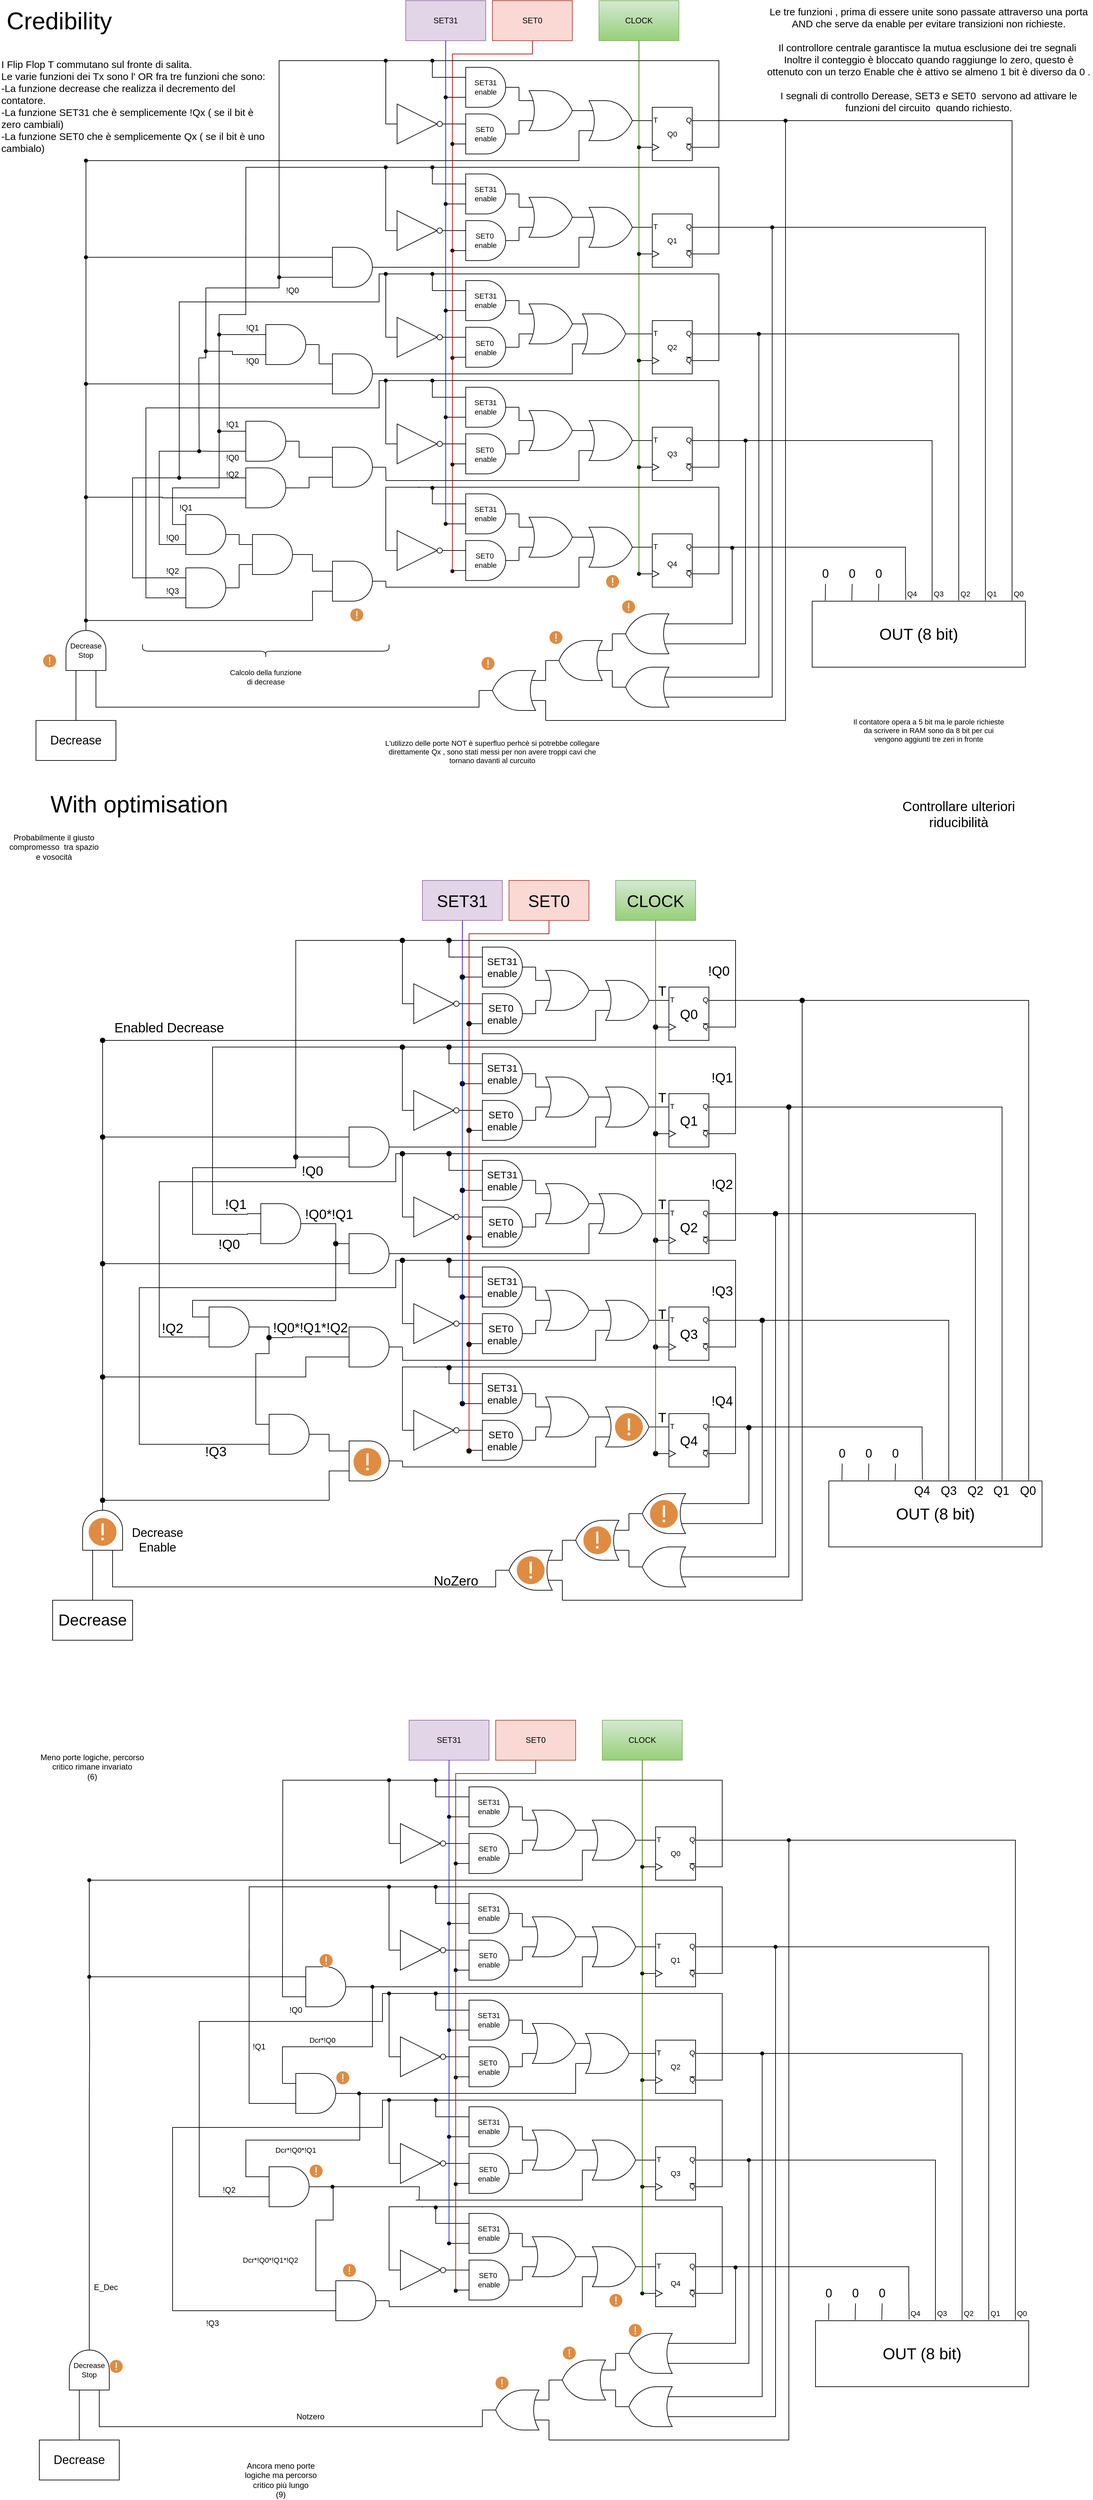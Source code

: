<mxfile version="24.0.1" type="google">
  <diagram name="Pagina-1" id="vWXSf0p7B9r22fTXzeqq">
    <mxGraphModel grid="1" page="1" gridSize="10" guides="1" tooltips="1" connect="1" arrows="1" fold="1" pageScale="1" pageWidth="827" pageHeight="1169" math="0" shadow="0">
      <root>
        <mxCell id="0" />
        <mxCell id="1" parent="0" />
        <mxCell id="FgwQcV4Zi3C1A4WPU8h--294" style="edgeStyle=orthogonalEdgeStyle;rounded=0;orthogonalLoop=1;jettySize=auto;html=1;exitX=1;exitY=0.25;exitDx=0;exitDy=0;exitPerimeter=0;strokeColor=default;align=center;verticalAlign=middle;fontFamily=Helvetica;fontSize=11;fontColor=default;labelBackgroundColor=default;endArrow=none;endFill=0;entryX=0.439;entryY=-0.019;entryDx=0;entryDy=0;entryPerimeter=0;" edge="1" parent="1" source="FgwQcV4Zi3C1A4WPU8h--1" target="FgwQcV4Zi3C1A4WPU8h--295">
          <mxGeometry relative="1" as="geometry">
            <mxPoint x="540" y="860" as="targetPoint" />
            <Array as="points">
              <mxPoint x="540" y="830" />
              <mxPoint x="540" y="860" />
            </Array>
          </mxGeometry>
        </mxCell>
        <mxCell id="FgwQcV4Zi3C1A4WPU8h--1" value="" style="verticalLabelPosition=bottom;shadow=0;dashed=0;align=center;html=1;verticalAlign=top;shape=mxgraph.electrical.logic_gates.t_type_flip-flop;" vertex="1" parent="1">
          <mxGeometry x="140" y="810" width="100" height="80" as="geometry" />
        </mxCell>
        <mxCell id="FgwQcV4Zi3C1A4WPU8h--136" style="edgeStyle=orthogonalEdgeStyle;rounded=0;orthogonalLoop=1;jettySize=auto;html=1;exitDx=0;exitDy=0;exitPerimeter=0;strokeColor=default;align=center;verticalAlign=middle;fontFamily=Helvetica;fontSize=11;fontColor=default;labelBackgroundColor=default;endArrow=none;endFill=0;" edge="1" parent="1" source="FgwQcV4Zi3C1A4WPU8h--258">
          <mxGeometry relative="1" as="geometry">
            <mxPoint x="-250" y="620" as="targetPoint" />
            <Array as="points">
              <mxPoint x="-250" y="580" />
              <mxPoint x="-250" y="620" />
            </Array>
          </mxGeometry>
        </mxCell>
        <mxCell id="FgwQcV4Zi3C1A4WPU8h--293" style="edgeStyle=orthogonalEdgeStyle;rounded=0;orthogonalLoop=1;jettySize=auto;html=1;exitDx=0;exitDy=0;exitPerimeter=0;strokeColor=default;align=center;verticalAlign=middle;fontFamily=Helvetica;fontSize=11;fontColor=default;labelBackgroundColor=default;endArrow=none;endFill=0;" edge="1" parent="1" source="FgwQcV4Zi3C1A4WPU8h--349">
          <mxGeometry relative="1" as="geometry">
            <mxPoint x="580" y="910" as="targetPoint" />
            <Array as="points">
              <mxPoint x="580" y="670" />
            </Array>
          </mxGeometry>
        </mxCell>
        <mxCell id="FgwQcV4Zi3C1A4WPU8h--2" value="" style="verticalLabelPosition=bottom;shadow=0;dashed=0;align=center;html=1;verticalAlign=top;shape=mxgraph.electrical.logic_gates.t_type_flip-flop;" vertex="1" parent="1">
          <mxGeometry x="140" y="650" width="100" height="80" as="geometry" />
        </mxCell>
        <mxCell id="FgwQcV4Zi3C1A4WPU8h--130" style="edgeStyle=orthogonalEdgeStyle;rounded=0;orthogonalLoop=1;jettySize=auto;html=1;exitX=1;exitY=0.75;exitDx=0;exitDy=0;exitPerimeter=0;strokeColor=default;align=center;verticalAlign=middle;fontFamily=Helvetica;fontSize=11;fontColor=default;labelBackgroundColor=default;endArrow=none;endFill=0;" edge="1" parent="1" source="FgwQcV4Zi3C1A4WPU8h--3">
          <mxGeometry relative="1" as="geometry">
            <mxPoint x="170" y="420" as="targetPoint" />
            <Array as="points">
              <mxPoint x="260" y="550" />
              <mxPoint x="260" y="420" />
              <mxPoint x="210" y="420" />
            </Array>
          </mxGeometry>
        </mxCell>
        <mxCell id="FgwQcV4Zi3C1A4WPU8h--292" style="edgeStyle=orthogonalEdgeStyle;rounded=0;orthogonalLoop=1;jettySize=auto;html=1;exitDx=0;exitDy=0;exitPerimeter=0;strokeColor=default;align=center;verticalAlign=middle;fontFamily=Helvetica;fontSize=11;fontColor=default;labelBackgroundColor=default;endArrow=none;endFill=0;" edge="1" parent="1" source="FgwQcV4Zi3C1A4WPU8h--348">
          <mxGeometry relative="1" as="geometry">
            <mxPoint x="620" y="910" as="targetPoint" />
            <Array as="points">
              <mxPoint x="620" y="510" />
            </Array>
          </mxGeometry>
        </mxCell>
        <mxCell id="FgwQcV4Zi3C1A4WPU8h--3" value="" style="verticalLabelPosition=bottom;shadow=0;dashed=0;align=center;html=1;verticalAlign=top;shape=mxgraph.electrical.logic_gates.t_type_flip-flop;" vertex="1" parent="1">
          <mxGeometry x="140" y="490" width="100" height="80" as="geometry" />
        </mxCell>
        <mxCell id="FgwQcV4Zi3C1A4WPU8h--129" style="edgeStyle=orthogonalEdgeStyle;rounded=0;orthogonalLoop=1;jettySize=auto;html=1;exitDx=0;exitDy=0;exitPerimeter=0;strokeColor=default;align=center;verticalAlign=middle;fontFamily=Helvetica;fontSize=11;fontColor=default;labelBackgroundColor=default;endArrow=none;endFill=0;" edge="1" parent="1" source="FgwQcV4Zi3C1A4WPU8h--229">
          <mxGeometry relative="1" as="geometry">
            <mxPoint x="-450" y="370" as="targetPoint" />
            <Array as="points">
              <mxPoint x="-450" y="260" />
            </Array>
          </mxGeometry>
        </mxCell>
        <mxCell id="FgwQcV4Zi3C1A4WPU8h--291" style="edgeStyle=orthogonalEdgeStyle;rounded=0;orthogonalLoop=1;jettySize=auto;html=1;exitDx=0;exitDy=0;exitPerimeter=0;strokeColor=default;align=center;verticalAlign=middle;fontFamily=Helvetica;fontSize=11;fontColor=default;labelBackgroundColor=default;endArrow=none;endFill=0;" edge="1" parent="1" source="FgwQcV4Zi3C1A4WPU8h--350">
          <mxGeometry relative="1" as="geometry">
            <mxPoint x="660" y="910" as="targetPoint" />
            <Array as="points">
              <mxPoint x="660" y="350" />
            </Array>
          </mxGeometry>
        </mxCell>
        <mxCell id="FgwQcV4Zi3C1A4WPU8h--4" value="" style="verticalLabelPosition=bottom;shadow=0;dashed=0;align=center;html=1;verticalAlign=top;shape=mxgraph.electrical.logic_gates.t_type_flip-flop;" vertex="1" parent="1">
          <mxGeometry x="140" y="330" width="100" height="80" as="geometry" />
        </mxCell>
        <mxCell id="FgwQcV4Zi3C1A4WPU8h--290" style="edgeStyle=orthogonalEdgeStyle;rounded=0;orthogonalLoop=1;jettySize=auto;html=1;exitDx=0;exitDy=0;exitPerimeter=0;strokeColor=default;align=center;verticalAlign=middle;fontFamily=Helvetica;fontSize=11;fontColor=default;labelBackgroundColor=default;endArrow=none;endFill=0;" edge="1" parent="1" source="FgwQcV4Zi3C1A4WPU8h--346">
          <mxGeometry relative="1" as="geometry">
            <mxPoint x="700" y="910" as="targetPoint" />
            <Array as="points">
              <mxPoint x="700" y="190" />
            </Array>
          </mxGeometry>
        </mxCell>
        <mxCell id="FgwQcV4Zi3C1A4WPU8h--5" value="" style="verticalLabelPosition=bottom;shadow=0;dashed=0;align=center;html=1;verticalAlign=top;shape=mxgraph.electrical.logic_gates.t_type_flip-flop;" vertex="1" parent="1">
          <mxGeometry x="140" y="170" width="100" height="80" as="geometry" />
        </mxCell>
        <mxCell id="FgwQcV4Zi3C1A4WPU8h--40" style="edgeStyle=orthogonalEdgeStyle;rounded=0;orthogonalLoop=1;jettySize=auto;html=1;exitX=0;exitY=0.75;exitDx=0;exitDy=0;exitPerimeter=0;strokeColor=default;align=center;verticalAlign=middle;fontFamily=Helvetica;fontSize=11;fontColor=default;labelBackgroundColor=default;endArrow=none;endFill=0;" edge="1" parent="1" source="FgwQcV4Zi3C1A4WPU8h--7">
          <mxGeometry relative="1" as="geometry">
            <mxPoint x="-200" y="730" as="targetPoint" />
            <Array as="points">
              <mxPoint x="50" y="730" />
              <mxPoint x="-190" y="730" />
            </Array>
          </mxGeometry>
        </mxCell>
        <mxCell id="FgwQcV4Zi3C1A4WPU8h--7" value="" style="verticalLabelPosition=bottom;shadow=0;dashed=0;align=center;html=1;verticalAlign=top;shape=mxgraph.electrical.logic_gates.logic_gate;operation=or;" vertex="1" parent="1">
          <mxGeometry x="50" y="640" width="100" height="60" as="geometry" />
        </mxCell>
        <mxCell id="FgwQcV4Zi3C1A4WPU8h--8" value="" style="verticalLabelPosition=bottom;shadow=0;dashed=0;align=center;html=1;verticalAlign=top;shape=mxgraph.electrical.logic_gates.logic_gate;operation=or;" vertex="1" parent="1">
          <mxGeometry x="40" y="480" width="100" height="60" as="geometry" />
        </mxCell>
        <mxCell id="FgwQcV4Zi3C1A4WPU8h--9" value="" style="verticalLabelPosition=bottom;shadow=0;dashed=0;align=center;html=1;verticalAlign=top;shape=mxgraph.electrical.logic_gates.logic_gate;operation=or;" vertex="1" parent="1">
          <mxGeometry x="50" y="320" width="100" height="60" as="geometry" />
        </mxCell>
        <mxCell id="FgwQcV4Zi3C1A4WPU8h--10" value="" style="verticalLabelPosition=bottom;shadow=0;dashed=0;align=center;html=1;verticalAlign=top;shape=mxgraph.electrical.logic_gates.logic_gate;operation=or;" vertex="1" parent="1">
          <mxGeometry x="50" y="160" width="100" height="60" as="geometry" />
        </mxCell>
        <mxCell id="FgwQcV4Zi3C1A4WPU8h--11" value="" style="verticalLabelPosition=bottom;shadow=0;dashed=0;align=center;html=1;verticalAlign=top;shape=mxgraph.electrical.logic_gates.logic_gate;operation=or;" vertex="1" parent="1">
          <mxGeometry x="50" y="800" width="100" height="60" as="geometry" />
        </mxCell>
        <mxCell id="FgwQcV4Zi3C1A4WPU8h--12" value="" style="verticalLabelPosition=bottom;shadow=0;dashed=0;align=center;html=1;verticalAlign=top;shape=mxgraph.electrical.logic_gates.logic_gate;operation=or;" vertex="1" parent="1">
          <mxGeometry x="-40" y="785" width="100" height="60" as="geometry" />
        </mxCell>
        <mxCell id="FgwQcV4Zi3C1A4WPU8h--13" value="" style="verticalLabelPosition=bottom;shadow=0;dashed=0;align=center;html=1;verticalAlign=top;shape=mxgraph.electrical.logic_gates.logic_gate;operation=or;" vertex="1" parent="1">
          <mxGeometry x="-40" y="625" width="100" height="60" as="geometry" />
        </mxCell>
        <mxCell id="FgwQcV4Zi3C1A4WPU8h--14" value="" style="verticalLabelPosition=bottom;shadow=0;dashed=0;align=center;html=1;verticalAlign=top;shape=mxgraph.electrical.logic_gates.logic_gate;operation=or;" vertex="1" parent="1">
          <mxGeometry x="-40" y="465" width="100" height="60" as="geometry" />
        </mxCell>
        <mxCell id="FgwQcV4Zi3C1A4WPU8h--15" value="" style="verticalLabelPosition=bottom;shadow=0;dashed=0;align=center;html=1;verticalAlign=top;shape=mxgraph.electrical.logic_gates.logic_gate;operation=or;" vertex="1" parent="1">
          <mxGeometry x="-40" y="305" width="100" height="60" as="geometry" />
        </mxCell>
        <mxCell id="FgwQcV4Zi3C1A4WPU8h--16" value="" style="verticalLabelPosition=bottom;shadow=0;dashed=0;align=center;html=1;verticalAlign=top;shape=mxgraph.electrical.logic_gates.logic_gate;operation=or;" vertex="1" parent="1">
          <mxGeometry x="-40" y="145" width="100" height="60" as="geometry" />
        </mxCell>
        <mxCell id="FgwQcV4Zi3C1A4WPU8h--17" value="" style="verticalLabelPosition=bottom;shadow=0;dashed=0;align=center;html=1;verticalAlign=top;shape=mxgraph.electrical.logic_gates.logic_gate;operation=and;" vertex="1" parent="1">
          <mxGeometry x="-140" y="110" width="100" height="60" as="geometry" />
        </mxCell>
        <mxCell id="FgwQcV4Zi3C1A4WPU8h--18" value="" style="verticalLabelPosition=bottom;shadow=0;dashed=0;align=center;html=1;verticalAlign=top;shape=mxgraph.electrical.logic_gates.logic_gate;operation=and;" vertex="1" parent="1">
          <mxGeometry x="-140" y="180" width="100" height="60" as="geometry" />
        </mxCell>
        <mxCell id="FgwQcV4Zi3C1A4WPU8h--268" style="edgeStyle=orthogonalEdgeStyle;rounded=0;orthogonalLoop=1;jettySize=auto;html=1;exitX=0;exitY=0.75;exitDx=0;exitDy=0;exitPerimeter=0;strokeColor=default;align=center;verticalAlign=middle;fontFamily=Helvetica;fontSize=11;fontColor=default;labelBackgroundColor=default;endArrow=none;endFill=0;" edge="1" parent="1" source="FgwQcV4Zi3C1A4WPU8h--22">
          <mxGeometry relative="1" as="geometry">
            <mxPoint x="-150" y="634.759" as="targetPoint" />
          </mxGeometry>
        </mxCell>
        <mxCell id="FgwQcV4Zi3C1A4WPU8h--22" value="" style="verticalLabelPosition=bottom;shadow=0;dashed=0;align=center;html=1;verticalAlign=top;shape=mxgraph.electrical.logic_gates.logic_gate;operation=and;" vertex="1" parent="1">
          <mxGeometry x="-140" y="590" width="100" height="60" as="geometry" />
        </mxCell>
        <mxCell id="FgwQcV4Zi3C1A4WPU8h--23" value="" style="verticalLabelPosition=bottom;shadow=0;dashed=0;align=center;html=1;verticalAlign=top;shape=mxgraph.electrical.logic_gates.logic_gate;operation=and;" vertex="1" parent="1">
          <mxGeometry x="-140" y="500" width="100" height="60" as="geometry" />
        </mxCell>
        <mxCell id="FgwQcV4Zi3C1A4WPU8h--255" style="edgeStyle=orthogonalEdgeStyle;rounded=0;orthogonalLoop=1;jettySize=auto;html=1;exitX=0;exitY=0.75;exitDx=0;exitDy=0;exitPerimeter=0;strokeColor=default;align=center;verticalAlign=middle;fontFamily=Helvetica;fontSize=11;fontColor=default;labelBackgroundColor=default;endArrow=none;endFill=0;" edge="1" parent="1" source="FgwQcV4Zi3C1A4WPU8h--24">
          <mxGeometry relative="1" as="geometry">
            <mxPoint x="-150" y="475" as="targetPoint" />
          </mxGeometry>
        </mxCell>
        <mxCell id="FgwQcV4Zi3C1A4WPU8h--24" value="" style="verticalLabelPosition=bottom;shadow=0;dashed=0;align=center;html=1;verticalAlign=top;shape=mxgraph.electrical.logic_gates.logic_gate;operation=and;" vertex="1" parent="1">
          <mxGeometry x="-140" y="430" width="100" height="60" as="geometry" />
        </mxCell>
        <mxCell id="FgwQcV4Zi3C1A4WPU8h--25" value="" style="verticalLabelPosition=bottom;shadow=0;dashed=0;align=center;html=1;verticalAlign=top;shape=mxgraph.electrical.logic_gates.logic_gate;operation=and;" vertex="1" parent="1">
          <mxGeometry x="-140" y="340" width="100" height="60" as="geometry" />
        </mxCell>
        <mxCell id="FgwQcV4Zi3C1A4WPU8h--26" value="" style="verticalLabelPosition=bottom;shadow=0;dashed=0;align=center;html=1;verticalAlign=top;shape=mxgraph.electrical.logic_gates.logic_gate;operation=and;" vertex="1" parent="1">
          <mxGeometry x="-140" y="270" width="100" height="60" as="geometry" />
        </mxCell>
        <mxCell id="FgwQcV4Zi3C1A4WPU8h--269" style="edgeStyle=orthogonalEdgeStyle;rounded=0;orthogonalLoop=1;jettySize=auto;html=1;exitX=0;exitY=0.75;exitDx=0;exitDy=0;exitPerimeter=0;strokeColor=default;align=center;verticalAlign=middle;fontFamily=Helvetica;fontSize=11;fontColor=default;labelBackgroundColor=default;endArrow=none;endFill=0;" edge="1" parent="1" source="FgwQcV4Zi3C1A4WPU8h--27">
          <mxGeometry relative="1" as="geometry">
            <mxPoint x="-150" y="794.759" as="targetPoint" />
          </mxGeometry>
        </mxCell>
        <mxCell id="FgwQcV4Zi3C1A4WPU8h--27" value="" style="verticalLabelPosition=bottom;shadow=0;dashed=0;align=center;html=1;verticalAlign=top;shape=mxgraph.electrical.logic_gates.logic_gate;operation=and;" vertex="1" parent="1">
          <mxGeometry x="-140" y="750" width="100" height="60" as="geometry" />
        </mxCell>
        <mxCell id="FgwQcV4Zi3C1A4WPU8h--28" value="" style="verticalLabelPosition=bottom;shadow=0;dashed=0;align=center;html=1;verticalAlign=top;shape=mxgraph.electrical.logic_gates.logic_gate;operation=and;" vertex="1" parent="1">
          <mxGeometry x="-140" y="820" width="100" height="60" as="geometry" />
        </mxCell>
        <mxCell id="FgwQcV4Zi3C1A4WPU8h--29" value="" style="verticalLabelPosition=bottom;shadow=0;dashed=0;align=center;html=1;verticalAlign=top;shape=mxgraph.electrical.logic_gates.logic_gate;operation=and;" vertex="1" parent="1">
          <mxGeometry x="-140" y="660" width="100" height="60" as="geometry" />
        </mxCell>
        <mxCell id="FgwQcV4Zi3C1A4WPU8h--30" style="edgeStyle=orthogonalEdgeStyle;rounded=0;orthogonalLoop=1;jettySize=auto;html=1;exitX=1;exitY=0.5;exitDx=0;exitDy=0;exitPerimeter=0;entryX=0;entryY=0.25;entryDx=0;entryDy=0;entryPerimeter=0;endArrow=none;endFill=0;" edge="1" parent="1" source="FgwQcV4Zi3C1A4WPU8h--17" target="FgwQcV4Zi3C1A4WPU8h--16">
          <mxGeometry relative="1" as="geometry" />
        </mxCell>
        <mxCell id="FgwQcV4Zi3C1A4WPU8h--31" style="edgeStyle=orthogonalEdgeStyle;rounded=0;orthogonalLoop=1;jettySize=auto;html=1;exitX=1;exitY=0.5;exitDx=0;exitDy=0;exitPerimeter=0;entryX=0;entryY=0.75;entryDx=0;entryDy=0;entryPerimeter=0;strokeColor=default;align=center;verticalAlign=middle;fontFamily=Helvetica;fontSize=11;fontColor=default;labelBackgroundColor=default;endArrow=none;endFill=0;" edge="1" parent="1" source="FgwQcV4Zi3C1A4WPU8h--18" target="FgwQcV4Zi3C1A4WPU8h--16">
          <mxGeometry relative="1" as="geometry" />
        </mxCell>
        <mxCell id="FgwQcV4Zi3C1A4WPU8h--32" style="edgeStyle=orthogonalEdgeStyle;rounded=0;orthogonalLoop=1;jettySize=auto;html=1;exitX=1;exitY=0.5;exitDx=0;exitDy=0;exitPerimeter=0;entryX=0;entryY=0.25;entryDx=0;entryDy=0;entryPerimeter=0;strokeColor=default;align=center;verticalAlign=middle;fontFamily=Helvetica;fontSize=11;fontColor=default;labelBackgroundColor=default;endArrow=none;endFill=0;" edge="1" parent="1" source="FgwQcV4Zi3C1A4WPU8h--26" target="FgwQcV4Zi3C1A4WPU8h--15">
          <mxGeometry relative="1" as="geometry" />
        </mxCell>
        <mxCell id="FgwQcV4Zi3C1A4WPU8h--33" style="edgeStyle=orthogonalEdgeStyle;rounded=0;orthogonalLoop=1;jettySize=auto;html=1;exitX=1;exitY=0.5;exitDx=0;exitDy=0;exitPerimeter=0;entryX=0;entryY=0.75;entryDx=0;entryDy=0;entryPerimeter=0;strokeColor=default;align=center;verticalAlign=middle;fontFamily=Helvetica;fontSize=11;fontColor=default;labelBackgroundColor=default;endArrow=none;endFill=0;" edge="1" parent="1" source="FgwQcV4Zi3C1A4WPU8h--25" target="FgwQcV4Zi3C1A4WPU8h--15">
          <mxGeometry relative="1" as="geometry" />
        </mxCell>
        <mxCell id="FgwQcV4Zi3C1A4WPU8h--34" style="edgeStyle=orthogonalEdgeStyle;rounded=0;orthogonalLoop=1;jettySize=auto;html=1;exitX=1;exitY=0.5;exitDx=0;exitDy=0;exitPerimeter=0;entryX=0;entryY=0.25;entryDx=0;entryDy=0;entryPerimeter=0;strokeColor=default;align=center;verticalAlign=middle;fontFamily=Helvetica;fontSize=11;fontColor=default;labelBackgroundColor=default;endArrow=none;endFill=0;" edge="1" parent="1" source="FgwQcV4Zi3C1A4WPU8h--24" target="FgwQcV4Zi3C1A4WPU8h--14">
          <mxGeometry relative="1" as="geometry" />
        </mxCell>
        <mxCell id="FgwQcV4Zi3C1A4WPU8h--35" style="edgeStyle=orthogonalEdgeStyle;rounded=0;orthogonalLoop=1;jettySize=auto;html=1;exitX=1;exitY=0.5;exitDx=0;exitDy=0;exitPerimeter=0;entryX=0;entryY=0.75;entryDx=0;entryDy=0;entryPerimeter=0;strokeColor=default;align=center;verticalAlign=middle;fontFamily=Helvetica;fontSize=11;fontColor=default;labelBackgroundColor=default;endArrow=none;endFill=0;" edge="1" parent="1" source="FgwQcV4Zi3C1A4WPU8h--23" target="FgwQcV4Zi3C1A4WPU8h--14">
          <mxGeometry relative="1" as="geometry" />
        </mxCell>
        <mxCell id="FgwQcV4Zi3C1A4WPU8h--36" style="edgeStyle=orthogonalEdgeStyle;rounded=0;orthogonalLoop=1;jettySize=auto;html=1;exitX=1;exitY=0.5;exitDx=0;exitDy=0;exitPerimeter=0;entryX=0;entryY=0.25;entryDx=0;entryDy=0;entryPerimeter=0;strokeColor=default;align=center;verticalAlign=middle;fontFamily=Helvetica;fontSize=11;fontColor=default;labelBackgroundColor=default;endArrow=none;endFill=0;" edge="1" parent="1" source="FgwQcV4Zi3C1A4WPU8h--22" target="FgwQcV4Zi3C1A4WPU8h--13">
          <mxGeometry relative="1" as="geometry" />
        </mxCell>
        <mxCell id="FgwQcV4Zi3C1A4WPU8h--37" style="edgeStyle=orthogonalEdgeStyle;rounded=0;orthogonalLoop=1;jettySize=auto;html=1;exitX=1;exitY=0.5;exitDx=0;exitDy=0;exitPerimeter=0;entryX=0;entryY=0.75;entryDx=0;entryDy=0;entryPerimeter=0;strokeColor=default;align=center;verticalAlign=middle;fontFamily=Helvetica;fontSize=11;fontColor=default;labelBackgroundColor=default;endArrow=none;endFill=0;" edge="1" parent="1" source="FgwQcV4Zi3C1A4WPU8h--29" target="FgwQcV4Zi3C1A4WPU8h--13">
          <mxGeometry relative="1" as="geometry" />
        </mxCell>
        <mxCell id="FgwQcV4Zi3C1A4WPU8h--38" style="edgeStyle=orthogonalEdgeStyle;rounded=0;orthogonalLoop=1;jettySize=auto;html=1;exitX=1;exitY=0.5;exitDx=0;exitDy=0;exitPerimeter=0;entryX=0;entryY=0.25;entryDx=0;entryDy=0;entryPerimeter=0;strokeColor=default;align=center;verticalAlign=middle;fontFamily=Helvetica;fontSize=11;fontColor=default;labelBackgroundColor=default;endArrow=none;endFill=0;" edge="1" parent="1" source="FgwQcV4Zi3C1A4WPU8h--27" target="FgwQcV4Zi3C1A4WPU8h--12">
          <mxGeometry relative="1" as="geometry" />
        </mxCell>
        <mxCell id="FgwQcV4Zi3C1A4WPU8h--39" style="edgeStyle=orthogonalEdgeStyle;rounded=0;orthogonalLoop=1;jettySize=auto;html=1;exitX=1;exitY=0.5;exitDx=0;exitDy=0;exitPerimeter=0;entryX=0;entryY=0.75;entryDx=0;entryDy=0;entryPerimeter=0;strokeColor=default;align=center;verticalAlign=middle;fontFamily=Helvetica;fontSize=11;fontColor=default;labelBackgroundColor=default;endArrow=none;endFill=0;" edge="1" parent="1" source="FgwQcV4Zi3C1A4WPU8h--28" target="FgwQcV4Zi3C1A4WPU8h--12">
          <mxGeometry relative="1" as="geometry" />
        </mxCell>
        <mxCell id="FgwQcV4Zi3C1A4WPU8h--41" style="edgeStyle=orthogonalEdgeStyle;rounded=0;orthogonalLoop=1;jettySize=auto;html=1;exitX=0;exitY=0.75;exitDx=0;exitDy=0;exitPerimeter=0;strokeColor=default;align=center;verticalAlign=middle;fontFamily=Helvetica;fontSize=11;fontColor=default;labelBackgroundColor=default;endArrow=none;endFill=0;" edge="1" parent="1">
          <mxGeometry relative="1" as="geometry">
            <mxPoint x="-190" y="250" as="targetPoint" />
            <mxPoint x="50" y="205" as="sourcePoint" />
            <Array as="points">
              <mxPoint x="50" y="250" />
              <mxPoint x="-190" y="250" />
            </Array>
          </mxGeometry>
        </mxCell>
        <mxCell id="FgwQcV4Zi3C1A4WPU8h--42" style="edgeStyle=orthogonalEdgeStyle;rounded=0;orthogonalLoop=1;jettySize=auto;html=1;exitX=0;exitY=0.75;exitDx=0;exitDy=0;exitPerimeter=0;strokeColor=default;align=center;verticalAlign=middle;fontFamily=Helvetica;fontSize=11;fontColor=default;labelBackgroundColor=default;endArrow=none;endFill=0;" edge="1" parent="1">
          <mxGeometry relative="1" as="geometry">
            <mxPoint x="-190" y="410" as="targetPoint" />
            <mxPoint x="50" y="365" as="sourcePoint" />
            <Array as="points">
              <mxPoint x="50" y="410" />
            </Array>
          </mxGeometry>
        </mxCell>
        <mxCell id="FgwQcV4Zi3C1A4WPU8h--43" style="edgeStyle=orthogonalEdgeStyle;rounded=0;orthogonalLoop=1;jettySize=auto;html=1;exitX=0;exitY=0.75;exitDx=0;exitDy=0;exitPerimeter=0;strokeColor=default;align=center;verticalAlign=middle;fontFamily=Helvetica;fontSize=11;fontColor=default;labelBackgroundColor=default;endArrow=none;endFill=0;" edge="1" parent="1">
          <mxGeometry relative="1" as="geometry">
            <mxPoint x="-200" y="570" as="targetPoint" />
            <mxPoint x="40" y="525" as="sourcePoint" />
            <Array as="points">
              <mxPoint x="40" y="570" />
              <mxPoint x="-200" y="570" />
            </Array>
          </mxGeometry>
        </mxCell>
        <mxCell id="FgwQcV4Zi3C1A4WPU8h--44" style="edgeStyle=orthogonalEdgeStyle;rounded=0;orthogonalLoop=1;jettySize=auto;html=1;exitX=0;exitY=0.75;exitDx=0;exitDy=0;exitPerimeter=0;strokeColor=default;align=center;verticalAlign=middle;fontFamily=Helvetica;fontSize=11;fontColor=default;labelBackgroundColor=default;endArrow=none;endFill=0;" edge="1" parent="1">
          <mxGeometry relative="1" as="geometry">
            <mxPoint x="-190" y="890" as="targetPoint" />
            <mxPoint x="50" y="845" as="sourcePoint" />
            <Array as="points">
              <mxPoint x="50" y="890" />
              <mxPoint x="-190" y="890" />
            </Array>
          </mxGeometry>
        </mxCell>
        <mxCell id="FgwQcV4Zi3C1A4WPU8h--45" value="CLOCK" style="rounded=0;whiteSpace=wrap;html=1;fillColor=#d5e8d4;gradientColor=#97d077;strokeColor=#82b366;" vertex="1" parent="1">
          <mxGeometry x="80" y="10" width="120" height="60" as="geometry" />
        </mxCell>
        <mxCell id="FgwQcV4Zi3C1A4WPU8h--51" value="" style="shape=waypoint;sketch=0;fillStyle=solid;size=6;pointerEvents=1;points=[];fillColor=none;resizable=0;rotatable=0;perimeter=centerPerimeter;snapToPoint=1;fontFamily=Helvetica;fontSize=11;fontColor=default;labelBackgroundColor=default;" vertex="1" parent="1">
          <mxGeometry x="130" y="860" width="20" height="20" as="geometry" />
        </mxCell>
        <mxCell id="FgwQcV4Zi3C1A4WPU8h--50" value="" style="shape=waypoint;sketch=0;fillStyle=solid;size=6;pointerEvents=1;points=[];fillColor=none;resizable=0;rotatable=0;perimeter=centerPerimeter;snapToPoint=1;fontFamily=Helvetica;fontSize=11;fontColor=default;labelBackgroundColor=default;" vertex="1" parent="1">
          <mxGeometry x="130" y="700" width="20" height="20" as="geometry" />
        </mxCell>
        <mxCell id="FgwQcV4Zi3C1A4WPU8h--49" value="" style="shape=waypoint;sketch=0;fillStyle=solid;size=6;pointerEvents=1;points=[];fillColor=none;resizable=0;rotatable=0;perimeter=centerPerimeter;snapToPoint=1;fontFamily=Helvetica;fontSize=11;fontColor=default;labelBackgroundColor=default;" vertex="1" parent="1">
          <mxGeometry x="130" y="540" width="20" height="20" as="geometry" />
        </mxCell>
        <mxCell id="FgwQcV4Zi3C1A4WPU8h--55" value="" style="edgeStyle=orthogonalEdgeStyle;rounded=0;orthogonalLoop=1;jettySize=auto;html=1;entryDx=0;entryDy=0;entryPerimeter=0;strokeColor=#2D7600;align=center;verticalAlign=middle;fontFamily=Helvetica;fontSize=11;fontColor=default;labelBackgroundColor=default;endArrow=none;endFill=0;fillColor=#60a917;" edge="1" parent="1">
          <mxGeometry relative="1" as="geometry">
            <mxPoint x="140" y="870" as="sourcePoint" />
            <mxPoint x="140" y="390" as="targetPoint" />
            <Array as="points">
              <mxPoint x="140" y="420" />
            </Array>
          </mxGeometry>
        </mxCell>
        <mxCell id="FgwQcV4Zi3C1A4WPU8h--48" value="" style="shape=waypoint;sketch=0;fillStyle=solid;size=6;pointerEvents=1;points=[];fillColor=none;resizable=0;rotatable=0;perimeter=centerPerimeter;snapToPoint=1;fontFamily=Helvetica;fontSize=11;fontColor=default;labelBackgroundColor=default;" vertex="1" parent="1">
          <mxGeometry x="130" y="380" width="20" height="20" as="geometry" />
        </mxCell>
        <mxCell id="FgwQcV4Zi3C1A4WPU8h--56" value="" style="edgeStyle=orthogonalEdgeStyle;rounded=0;orthogonalLoop=1;jettySize=auto;html=1;entryDx=0;entryDy=0;entryPerimeter=0;strokeColor=#2D7600;align=center;verticalAlign=middle;fontFamily=Helvetica;fontSize=11;fontColor=default;labelBackgroundColor=default;endArrow=none;endFill=0;fillColor=#60a917;" edge="1" parent="1">
          <mxGeometry relative="1" as="geometry">
            <mxPoint x="140" y="390" as="sourcePoint" />
            <mxPoint x="140" y="230" as="targetPoint" />
            <Array as="points">
              <mxPoint x="140" y="270" />
            </Array>
          </mxGeometry>
        </mxCell>
        <mxCell id="FgwQcV4Zi3C1A4WPU8h--57" value="" style="shape=waypoint;sketch=0;fillStyle=solid;size=6;pointerEvents=1;points=[];fillColor=none;resizable=0;rotatable=0;perimeter=centerPerimeter;snapToPoint=1;fontFamily=Helvetica;fontSize=11;fontColor=default;labelBackgroundColor=default;" vertex="1" parent="1">
          <mxGeometry x="130" y="220" width="20" height="20" as="geometry" />
        </mxCell>
        <mxCell id="FgwQcV4Zi3C1A4WPU8h--121" value="&lt;font style=&quot;font-size: 18px;&quot;&gt;Decrease&lt;/font&gt;" style="rounded=0;whiteSpace=wrap;html=1;fontFamily=Helvetica;fontSize=11;fontColor=default;labelBackgroundColor=default;" vertex="1" parent="1">
          <mxGeometry x="-765" y="1090" width="120" height="60" as="geometry" />
        </mxCell>
        <mxCell id="FgwQcV4Zi3C1A4WPU8h--124" value="Q0" style="text;html=1;align=center;verticalAlign=middle;whiteSpace=wrap;rounded=0;fontFamily=Helvetica;fontSize=11;fontColor=default;labelBackgroundColor=default;" vertex="1" parent="1">
          <mxGeometry x="160" y="195" width="60" height="30" as="geometry" />
        </mxCell>
        <mxCell id="FgwQcV4Zi3C1A4WPU8h--125" value="Q1" style="text;html=1;align=center;verticalAlign=middle;whiteSpace=wrap;rounded=0;fontFamily=Helvetica;fontSize=11;fontColor=default;labelBackgroundColor=default;" vertex="1" parent="1">
          <mxGeometry x="160" y="355" width="60" height="30" as="geometry" />
        </mxCell>
        <mxCell id="FgwQcV4Zi3C1A4WPU8h--126" value="Q2" style="text;html=1;align=center;verticalAlign=middle;whiteSpace=wrap;rounded=0;fontFamily=Helvetica;fontSize=11;fontColor=default;labelBackgroundColor=default;" vertex="1" parent="1">
          <mxGeometry x="160" y="515" width="60" height="30" as="geometry" />
        </mxCell>
        <mxCell id="FgwQcV4Zi3C1A4WPU8h--127" value="Q3" style="text;html=1;align=center;verticalAlign=middle;whiteSpace=wrap;rounded=0;fontFamily=Helvetica;fontSize=11;fontColor=default;labelBackgroundColor=default;" vertex="1" parent="1">
          <mxGeometry x="160" y="675" width="60" height="30" as="geometry" />
        </mxCell>
        <mxCell id="FgwQcV4Zi3C1A4WPU8h--128" value="Q4" style="text;html=1;align=center;verticalAlign=middle;whiteSpace=wrap;rounded=0;fontFamily=Helvetica;fontSize=11;fontColor=default;labelBackgroundColor=default;" vertex="1" parent="1">
          <mxGeometry x="160" y="840" width="60" height="30" as="geometry" />
        </mxCell>
        <mxCell id="FgwQcV4Zi3C1A4WPU8h--58" value="" style="verticalLabelPosition=bottom;shadow=0;dashed=0;align=center;html=1;verticalAlign=top;shape=mxgraph.electrical.logic_gates.logic_gate;operation=and;container=0;" vertex="1" parent="1">
          <mxGeometry x="-440.06" y="496" width="100" height="60" as="geometry" />
        </mxCell>
        <mxCell id="FgwQcV4Zi3C1A4WPU8h--59" value="" style="verticalLabelPosition=bottom;shadow=0;dashed=0;align=center;html=1;verticalAlign=top;shape=mxgraph.electrical.logic_gates.logic_gate;operation=and;container=0;" vertex="1" parent="1">
          <mxGeometry x="-470.06" y="711" width="100" height="60" as="geometry" />
        </mxCell>
        <mxCell id="FgwQcV4Zi3C1A4WPU8h--133" style="edgeStyle=orthogonalEdgeStyle;rounded=0;orthogonalLoop=1;jettySize=auto;html=1;exitX=1;exitY=0.5;exitDx=0;exitDy=0;exitPerimeter=0;strokeColor=default;align=center;verticalAlign=middle;fontFamily=Helvetica;fontSize=11;fontColor=default;labelBackgroundColor=default;endArrow=none;endFill=0;" edge="1" parent="1" source="FgwQcV4Zi3C1A4WPU8h--60">
          <mxGeometry relative="1" as="geometry">
            <mxPoint x="-190" y="570" as="targetPoint" />
          </mxGeometry>
        </mxCell>
        <mxCell id="FgwQcV4Zi3C1A4WPU8h--60" value="" style="verticalLabelPosition=bottom;shadow=0;dashed=0;align=center;html=1;verticalAlign=top;shape=mxgraph.electrical.logic_gates.logic_gate;operation=and;container=0;" vertex="1" parent="1">
          <mxGeometry x="-340.06" y="540" width="100" height="60" as="geometry" />
        </mxCell>
        <mxCell id="FgwQcV4Zi3C1A4WPU8h--134" style="edgeStyle=orthogonalEdgeStyle;rounded=0;orthogonalLoop=1;jettySize=auto;html=1;strokeColor=default;align=center;verticalAlign=middle;fontFamily=Helvetica;fontSize=11;fontColor=default;labelBackgroundColor=default;endArrow=none;endFill=0;" edge="1" parent="1" source="FgwQcV4Zi3C1A4WPU8h--61">
          <mxGeometry relative="1" as="geometry">
            <mxPoint x="-190" y="730" as="targetPoint" />
            <Array as="points">
              <mxPoint x="-210" y="730" />
              <mxPoint x="-210" y="730" />
            </Array>
          </mxGeometry>
        </mxCell>
        <mxCell id="FgwQcV4Zi3C1A4WPU8h--330" style="edgeStyle=orthogonalEdgeStyle;rounded=0;orthogonalLoop=1;jettySize=auto;html=1;exitX=1;exitY=0.5;exitDx=0;exitDy=0;exitPerimeter=0;strokeColor=default;align=center;verticalAlign=middle;fontFamily=Helvetica;fontSize=11;fontColor=default;labelBackgroundColor=default;endArrow=none;endFill=0;" edge="1" parent="1" source="FgwQcV4Zi3C1A4WPU8h--61">
          <mxGeometry relative="1" as="geometry">
            <mxPoint x="-239.652" y="730" as="targetPoint" />
          </mxGeometry>
        </mxCell>
        <mxCell id="FgwQcV4Zi3C1A4WPU8h--61" value="" style="verticalLabelPosition=bottom;shadow=0;dashed=0;align=center;html=1;verticalAlign=top;shape=mxgraph.electrical.logic_gates.logic_gate;operation=and;container=0;" vertex="1" parent="1">
          <mxGeometry x="-340.06" y="680" width="100" height="60" as="geometry" />
        </mxCell>
        <mxCell id="FgwQcV4Zi3C1A4WPU8h--62" value="" style="verticalLabelPosition=bottom;shadow=0;dashed=0;align=center;html=1;verticalAlign=top;shape=mxgraph.electrical.logic_gates.logic_gate;operation=and;container=0;" vertex="1" parent="1">
          <mxGeometry x="-560.06" y="861" width="100" height="60" as="geometry" />
        </mxCell>
        <mxCell id="FgwQcV4Zi3C1A4WPU8h--63" value="" style="verticalLabelPosition=bottom;shadow=0;dashed=0;align=center;html=1;verticalAlign=top;shape=mxgraph.electrical.logic_gates.logic_gate;operation=and;container=0;" vertex="1" parent="1">
          <mxGeometry x="-470.06" y="641" width="100" height="60" as="geometry" />
        </mxCell>
        <mxCell id="FgwQcV4Zi3C1A4WPU8h--138" style="edgeStyle=orthogonalEdgeStyle;rounded=0;orthogonalLoop=1;jettySize=auto;html=1;exitX=1;exitY=0.5;exitDx=0;exitDy=0;exitPerimeter=0;strokeColor=default;align=center;verticalAlign=middle;fontFamily=Helvetica;fontSize=11;fontColor=default;labelBackgroundColor=default;endArrow=none;endFill=0;" edge="1" parent="1" source="FgwQcV4Zi3C1A4WPU8h--64">
          <mxGeometry relative="1" as="geometry">
            <mxPoint x="-180" y="410" as="targetPoint" />
          </mxGeometry>
        </mxCell>
        <mxCell id="FgwQcV4Zi3C1A4WPU8h--64" value="" style="verticalLabelPosition=bottom;shadow=0;dashed=0;align=center;html=1;verticalAlign=top;shape=mxgraph.electrical.logic_gates.logic_gate;operation=and;container=0;" vertex="1" parent="1">
          <mxGeometry x="-340.06" y="380" width="100" height="60" as="geometry" />
        </mxCell>
        <mxCell id="FgwQcV4Zi3C1A4WPU8h--70" value="" style="endArrow=none;html=1;rounded=0;edgeStyle=orthogonalEdgeStyle;exitDx=0;exitDy=0;exitPerimeter=0;" edge="1" parent="1">
          <mxGeometry width="50" height="50" relative="1" as="geometry">
            <mxPoint x="-240.06" y="621" as="sourcePoint" />
            <mxPoint x="-240" y="621" as="targetPoint" />
            <Array as="points">
              <mxPoint x="-240.06" y="621" />
            </Array>
          </mxGeometry>
        </mxCell>
        <mxCell id="FgwQcV4Zi3C1A4WPU8h--72" value="" style="endArrow=none;html=1;rounded=0;edgeStyle=orthogonalEdgeStyle;exitDx=0;exitDy=0;exitPerimeter=0;" edge="1" parent="1">
          <mxGeometry width="50" height="50" relative="1" as="geometry">
            <mxPoint x="-250.06" y="676" as="sourcePoint" />
            <mxPoint x="-250.56" y="676" as="targetPoint" />
          </mxGeometry>
        </mxCell>
        <mxCell id="FgwQcV4Zi3C1A4WPU8h--74" value="" style="endArrow=none;html=1;rounded=0;edgeStyle=orthogonalEdgeStyle;exitX=1;exitY=0.5;exitDx=0;exitDy=0;exitPerimeter=0;entryX=0;entryY=0.25;entryDx=0;entryDy=0;entryPerimeter=0;" edge="1" parent="1" source="FgwQcV4Zi3C1A4WPU8h--58" target="FgwQcV4Zi3C1A4WPU8h--60">
          <mxGeometry width="50" height="50" relative="1" as="geometry">
            <mxPoint x="-120.06" y="461" as="sourcePoint" />
            <mxPoint x="-360.06" y="541" as="targetPoint" />
            <Array as="points">
              <mxPoint x="-340.06" y="541" />
              <mxPoint x="-340.06" y="541" />
            </Array>
          </mxGeometry>
        </mxCell>
        <mxCell id="FgwQcV4Zi3C1A4WPU8h--75" value="!Q0" style="text;html=1;strokeColor=none;fillColor=none;align=center;verticalAlign=middle;whiteSpace=wrap;rounded=0;container=0;" vertex="1" parent="1">
          <mxGeometry x="-410.06" y="430" width="60" height="30" as="geometry" />
        </mxCell>
        <mxCell id="FgwQcV4Zi3C1A4WPU8h--76" value="!Q0" style="text;html=1;strokeColor=none;fillColor=none;align=center;verticalAlign=middle;whiteSpace=wrap;rounded=0;container=0;" vertex="1" parent="1">
          <mxGeometry x="-470.06" y="536" width="60" height="30" as="geometry" />
        </mxCell>
        <mxCell id="FgwQcV4Zi3C1A4WPU8h--77" value="!Q1" style="text;html=1;strokeColor=none;fillColor=none;align=center;verticalAlign=middle;whiteSpace=wrap;rounded=0;container=0;" vertex="1" parent="1">
          <mxGeometry x="-470.06" y="486" width="60" height="30" as="geometry" />
        </mxCell>
        <mxCell id="FgwQcV4Zi3C1A4WPU8h--78" value="" style="verticalLabelPosition=bottom;shadow=0;dashed=0;align=center;html=1;verticalAlign=top;shape=mxgraph.electrical.logic_gates.logic_gate;operation=and;container=0;" vertex="1" parent="1">
          <mxGeometry x="-560.06" y="781" width="100" height="60" as="geometry" />
        </mxCell>
        <mxCell id="FgwQcV4Zi3C1A4WPU8h--135" style="edgeStyle=orthogonalEdgeStyle;rounded=0;orthogonalLoop=1;jettySize=auto;html=1;strokeColor=default;align=center;verticalAlign=middle;fontFamily=Helvetica;fontSize=11;fontColor=default;labelBackgroundColor=default;endArrow=none;endFill=0;" edge="1" parent="1" source="FgwQcV4Zi3C1A4WPU8h--79">
          <mxGeometry relative="1" as="geometry">
            <mxPoint x="-190" y="890" as="targetPoint" />
            <Array as="points">
              <mxPoint x="-220" y="890" />
              <mxPoint x="-220" y="890" />
            </Array>
          </mxGeometry>
        </mxCell>
        <mxCell id="FgwQcV4Zi3C1A4WPU8h--154" style="edgeStyle=orthogonalEdgeStyle;rounded=0;orthogonalLoop=1;jettySize=auto;html=1;exitX=0;exitY=0.75;exitDx=0;exitDy=0;exitPerimeter=0;strokeColor=default;align=center;verticalAlign=middle;fontFamily=Helvetica;fontSize=11;fontColor=default;labelBackgroundColor=default;endArrow=none;endFill=0;" edge="1" parent="1" source="FgwQcV4Zi3C1A4WPU8h--79">
          <mxGeometry relative="1" as="geometry">
            <mxPoint x="-349.793" y="940" as="targetPoint" />
            <Array as="points">
              <mxPoint x="-350" y="910" />
              <mxPoint x="-350" y="910" />
            </Array>
          </mxGeometry>
        </mxCell>
        <mxCell id="FgwQcV4Zi3C1A4WPU8h--331" style="edgeStyle=orthogonalEdgeStyle;rounded=0;orthogonalLoop=1;jettySize=auto;html=1;exitX=1;exitY=0.5;exitDx=0;exitDy=0;exitPerimeter=0;strokeColor=default;align=center;verticalAlign=middle;fontFamily=Helvetica;fontSize=11;fontColor=default;labelBackgroundColor=default;endArrow=none;endFill=0;" edge="1" parent="1" source="FgwQcV4Zi3C1A4WPU8h--79">
          <mxGeometry relative="1" as="geometry">
            <mxPoint x="-239.652" y="890" as="targetPoint" />
          </mxGeometry>
        </mxCell>
        <mxCell id="FgwQcV4Zi3C1A4WPU8h--79" value="" style="verticalLabelPosition=bottom;shadow=0;dashed=0;align=center;html=1;verticalAlign=top;shape=mxgraph.electrical.logic_gates.logic_gate;operation=and;container=0;" vertex="1" parent="1">
          <mxGeometry x="-340.0" y="851" width="100" height="60" as="geometry" />
        </mxCell>
        <mxCell id="FgwQcV4Zi3C1A4WPU8h--80" value="" style="endArrow=none;html=1;rounded=0;edgeStyle=orthogonalEdgeStyle;exitDx=0;exitDy=0;exitPerimeter=0;" edge="1" parent="1" source="FgwQcV4Zi3C1A4WPU8h--93">
          <mxGeometry width="50" height="50" relative="1" as="geometry">
            <mxPoint x="-120.06" y="631" as="sourcePoint" />
            <mxPoint x="-490.06" y="481" as="targetPoint" />
            <Array as="points" />
          </mxGeometry>
        </mxCell>
        <mxCell id="FgwQcV4Zi3C1A4WPU8h--81" value="!Q1" style="text;html=1;strokeColor=none;fillColor=none;align=center;verticalAlign=middle;whiteSpace=wrap;rounded=0;container=0;" vertex="1" parent="1">
          <mxGeometry x="-500.06" y="631" width="60" height="30" as="geometry" />
        </mxCell>
        <mxCell id="FgwQcV4Zi3C1A4WPU8h--82" value="" style="endArrow=none;html=1;rounded=0;edgeStyle=orthogonalEdgeStyle;exitX=1;exitY=0.5;exitDx=0;exitDy=0;exitPerimeter=0;entryX=0;entryY=0.25;entryDx=0;entryDy=0;entryPerimeter=0;" edge="1" parent="1" source="FgwQcV4Zi3C1A4WPU8h--63" target="FgwQcV4Zi3C1A4WPU8h--61">
          <mxGeometry width="50" height="50" relative="1" as="geometry">
            <mxPoint x="-120.06" y="631" as="sourcePoint" />
            <mxPoint x="-70.06" y="581" as="targetPoint" />
            <Array as="points">
              <mxPoint x="-370.06" y="681" />
              <mxPoint x="-370.06" y="681" />
            </Array>
          </mxGeometry>
        </mxCell>
        <mxCell id="FgwQcV4Zi3C1A4WPU8h--83" value="" style="endArrow=none;html=1;rounded=0;edgeStyle=orthogonalEdgeStyle;entryX=0;entryY=0.25;entryDx=0;entryDy=0;entryPerimeter=0;" edge="1" parent="1" source="FgwQcV4Zi3C1A4WPU8h--93" target="FgwQcV4Zi3C1A4WPU8h--58">
          <mxGeometry width="50" height="50" relative="1" as="geometry">
            <mxPoint x="-490.06" y="521" as="sourcePoint" />
            <mxPoint x="-70.06" y="411" as="targetPoint" />
          </mxGeometry>
        </mxCell>
        <mxCell id="FgwQcV4Zi3C1A4WPU8h--84" value="!Q0" style="text;html=1;strokeColor=none;fillColor=none;align=center;verticalAlign=middle;whiteSpace=wrap;rounded=0;container=0;" vertex="1" parent="1">
          <mxGeometry x="-500.06" y="681" width="60" height="30" as="geometry" />
        </mxCell>
        <mxCell id="FgwQcV4Zi3C1A4WPU8h--85" value="" style="endArrow=none;html=1;rounded=0;edgeStyle=orthogonalEdgeStyle;exitX=0;exitY=0.75;exitDx=0;exitDy=0;exitPerimeter=0;" edge="1" parent="1" source="FgwQcV4Zi3C1A4WPU8h--58" target="FgwQcV4Zi3C1A4WPU8h--106">
          <mxGeometry width="50" height="50" relative="1" as="geometry">
            <mxPoint x="-120.06" y="461" as="sourcePoint" />
            <mxPoint x="-500.06" y="546" as="targetPoint" />
          </mxGeometry>
        </mxCell>
        <mxCell id="FgwQcV4Zi3C1A4WPU8h--86" value="" style="endArrow=none;html=1;rounded=0;edgeStyle=orthogonalEdgeStyle;exitDx=0;exitDy=0;exitPerimeter=0;" edge="1" parent="1" source="FgwQcV4Zi3C1A4WPU8h--106">
          <mxGeometry width="50" height="50" relative="1" as="geometry">
            <mxPoint x="-500.06" y="681" as="sourcePoint" />
            <mxPoint x="-520.06" y="546" as="targetPoint" />
            <Array as="points">
              <mxPoint x="-520.06" y="546" />
            </Array>
          </mxGeometry>
        </mxCell>
        <mxCell id="FgwQcV4Zi3C1A4WPU8h--88" value="" style="endArrow=none;html=1;rounded=0;edgeStyle=orthogonalEdgeStyle;entryX=0;entryY=0.25;entryDx=0;entryDy=0;entryPerimeter=0;" edge="1" parent="1" target="FgwQcV4Zi3C1A4WPU8h--59">
          <mxGeometry width="50" height="50" relative="1" as="geometry">
            <mxPoint x="170" y="420" as="sourcePoint" />
            <mxPoint x="-70.06" y="581" as="targetPoint" />
            <Array as="points">
              <mxPoint x="-250" y="420" />
              <mxPoint x="-250" y="462" />
              <mxPoint x="-550" y="462" />
              <mxPoint x="-550" y="726" />
            </Array>
          </mxGeometry>
        </mxCell>
        <mxCell id="FgwQcV4Zi3C1A4WPU8h--89" value="!Q2" style="text;html=1;strokeColor=none;fillColor=none;align=center;verticalAlign=middle;whiteSpace=wrap;rounded=0;container=0;" vertex="1" parent="1">
          <mxGeometry x="-500.06" y="706" width="60" height="30" as="geometry" />
        </mxCell>
        <mxCell id="FgwQcV4Zi3C1A4WPU8h--90" value="" style="endArrow=none;html=1;rounded=0;edgeStyle=orthogonalEdgeStyle;exitX=1;exitY=0.5;exitDx=0;exitDy=0;exitPerimeter=0;entryX=0;entryY=0.75;entryDx=0;entryDy=0;entryPerimeter=0;" edge="1" parent="1" source="FgwQcV4Zi3C1A4WPU8h--59" target="FgwQcV4Zi3C1A4WPU8h--61">
          <mxGeometry width="50" height="50" relative="1" as="geometry">
            <mxPoint x="-120.06" y="631" as="sourcePoint" />
            <mxPoint x="-70.06" y="581" as="targetPoint" />
          </mxGeometry>
        </mxCell>
        <mxCell id="FgwQcV4Zi3C1A4WPU8h--91" value="" style="verticalLabelPosition=bottom;shadow=0;dashed=0;align=center;html=1;verticalAlign=top;shape=mxgraph.electrical.logic_gates.logic_gate;operation=and;container=0;" vertex="1" parent="1">
          <mxGeometry x="-460.06" y="811" width="100" height="60" as="geometry" />
        </mxCell>
        <mxCell id="FgwQcV4Zi3C1A4WPU8h--92" value="" style="endArrow=none;html=1;rounded=0;edgeStyle=orthogonalEdgeStyle;entryDx=0;entryDy=0;entryPerimeter=0;" edge="1" parent="1" target="FgwQcV4Zi3C1A4WPU8h--93">
          <mxGeometry width="50" height="50" relative="1" as="geometry">
            <mxPoint x="-490.06" y="521" as="sourcePoint" />
            <mxPoint x="-400.06" y="511" as="targetPoint" />
          </mxGeometry>
        </mxCell>
        <mxCell id="FgwQcV4Zi3C1A4WPU8h--93" value="" style="shape=waypoint;sketch=0;fillStyle=solid;size=6;pointerEvents=1;points=[];fillColor=none;resizable=0;rotatable=0;perimeter=centerPerimeter;snapToPoint=1;container=0;" vertex="1" parent="1">
          <mxGeometry x="-500.12" y="501" width="20" height="20" as="geometry" />
        </mxCell>
        <mxCell id="FgwQcV4Zi3C1A4WPU8h--94" value="" style="shape=waypoint;sketch=0;fillStyle=solid;size=6;pointerEvents=1;points=[];fillColor=none;resizable=0;rotatable=0;perimeter=centerPerimeter;snapToPoint=1;container=0;" vertex="1" parent="1">
          <mxGeometry x="-500.06" y="646" width="20" height="20" as="geometry" />
        </mxCell>
        <mxCell id="FgwQcV4Zi3C1A4WPU8h--95" value="" style="shape=waypoint;sketch=0;fillStyle=solid;size=6;pointerEvents=1;points=[];fillColor=none;resizable=0;rotatable=0;perimeter=centerPerimeter;snapToPoint=1;container=0;" vertex="1" parent="1">
          <mxGeometry x="-560.06" y="716" width="20" height="20" as="geometry" />
        </mxCell>
        <mxCell id="FgwQcV4Zi3C1A4WPU8h--96" value="" style="endArrow=none;html=1;rounded=0;edgeStyle=orthogonalEdgeStyle;exitX=0.567;exitY=0.917;exitDx=0;exitDy=0;exitPerimeter=0;entryX=0;entryY=0.25;entryDx=0;entryDy=0;entryPerimeter=0;" edge="1" parent="1" source="FgwQcV4Zi3C1A4WPU8h--94" target="FgwQcV4Zi3C1A4WPU8h--78">
          <mxGeometry width="50" height="50" relative="1" as="geometry">
            <mxPoint x="-120.06" y="751" as="sourcePoint" />
            <mxPoint x="-70.06" y="701" as="targetPoint" />
            <Array as="points">
              <mxPoint x="-490.06" y="741" />
              <mxPoint x="-560.06" y="741" />
              <mxPoint x="-560.06" y="796" />
            </Array>
          </mxGeometry>
        </mxCell>
        <mxCell id="FgwQcV4Zi3C1A4WPU8h--97" value="!Q1" style="text;html=1;strokeColor=none;fillColor=none;align=center;verticalAlign=middle;whiteSpace=wrap;rounded=0;container=0;" vertex="1" parent="1">
          <mxGeometry x="-570.06" y="756" width="60" height="30" as="geometry" />
        </mxCell>
        <mxCell id="FgwQcV4Zi3C1A4WPU8h--98" value="!Q0" style="text;html=1;strokeColor=none;fillColor=none;align=center;verticalAlign=middle;whiteSpace=wrap;rounded=0;container=0;" vertex="1" parent="1">
          <mxGeometry x="-590.06" y="801" width="60" height="30" as="geometry" />
        </mxCell>
        <mxCell id="FgwQcV4Zi3C1A4WPU8h--99" value="" style="endArrow=none;html=1;rounded=0;edgeStyle=orthogonalEdgeStyle;entryX=0;entryY=0.25;entryDx=0;entryDy=0;entryPerimeter=0;" edge="1" parent="1" source="FgwQcV4Zi3C1A4WPU8h--95" target="FgwQcV4Zi3C1A4WPU8h--62">
          <mxGeometry width="50" height="50" relative="1" as="geometry">
            <mxPoint x="-430.06" y="781" as="sourcePoint" />
            <mxPoint x="-580.06" y="876" as="targetPoint" />
            <Array as="points">
              <mxPoint x="-620.06" y="726" />
              <mxPoint x="-620.06" y="876" />
            </Array>
          </mxGeometry>
        </mxCell>
        <mxCell id="FgwQcV4Zi3C1A4WPU8h--100" value="!Q2" style="text;html=1;strokeColor=none;fillColor=none;align=center;verticalAlign=middle;whiteSpace=wrap;rounded=0;container=0;" vertex="1" parent="1">
          <mxGeometry x="-590.06" y="851" width="60" height="30" as="geometry" />
        </mxCell>
        <mxCell id="FgwQcV4Zi3C1A4WPU8h--101" value="" style="endArrow=none;html=1;rounded=0;edgeStyle=orthogonalEdgeStyle;entryX=0;entryY=0.75;entryDx=0;entryDy=0;entryPerimeter=0;" edge="1" parent="1" target="FgwQcV4Zi3C1A4WPU8h--62">
          <mxGeometry width="50" height="50" relative="1" as="geometry">
            <mxPoint x="-250" y="620" as="sourcePoint" />
            <mxPoint x="-620.06" y="811" as="targetPoint" />
            <Array as="points">
              <mxPoint x="-250" y="621" />
              <mxPoint x="-600" y="622" />
              <mxPoint x="-600" y="906" />
            </Array>
          </mxGeometry>
        </mxCell>
        <mxCell id="FgwQcV4Zi3C1A4WPU8h--102" value="" style="endArrow=none;html=1;rounded=0;edgeStyle=orthogonalEdgeStyle;exitX=1;exitY=0.5;exitDx=0;exitDy=0;exitPerimeter=0;entryX=0;entryY=0.25;entryDx=0;entryDy=0;entryPerimeter=0;" edge="1" parent="1" source="FgwQcV4Zi3C1A4WPU8h--78" target="FgwQcV4Zi3C1A4WPU8h--91">
          <mxGeometry width="50" height="50" relative="1" as="geometry">
            <mxPoint x="-120.06" y="751" as="sourcePoint" />
            <mxPoint x="-70.06" y="701" as="targetPoint" />
          </mxGeometry>
        </mxCell>
        <mxCell id="FgwQcV4Zi3C1A4WPU8h--103" value="" style="endArrow=none;html=1;rounded=0;edgeStyle=orthogonalEdgeStyle;exitX=0;exitY=0.75;exitDx=0;exitDy=0;exitPerimeter=0;entryX=1;entryY=0.5;entryDx=0;entryDy=0;entryPerimeter=0;" edge="1" parent="1" source="FgwQcV4Zi3C1A4WPU8h--91" target="FgwQcV4Zi3C1A4WPU8h--62">
          <mxGeometry width="50" height="50" relative="1" as="geometry">
            <mxPoint x="-120.06" y="751" as="sourcePoint" />
            <mxPoint x="-70.06" y="701" as="targetPoint" />
            <Array as="points">
              <mxPoint x="-460.06" y="871" />
              <mxPoint x="-460.06" y="871" />
            </Array>
          </mxGeometry>
        </mxCell>
        <mxCell id="FgwQcV4Zi3C1A4WPU8h--104" value="!Q3" style="text;html=1;strokeColor=none;fillColor=none;align=center;verticalAlign=middle;whiteSpace=wrap;rounded=0;container=0;" vertex="1" parent="1">
          <mxGeometry x="-590.06" y="881" width="60" height="30" as="geometry" />
        </mxCell>
        <mxCell id="FgwQcV4Zi3C1A4WPU8h--105" value="" style="endArrow=none;html=1;rounded=0;edgeStyle=orthogonalEdgeStyle;exitX=1;exitY=0.5;exitDx=0;exitDy=0;exitPerimeter=0;entryX=0;entryY=0.25;entryDx=0;entryDy=0;entryPerimeter=0;" edge="1" parent="1" source="FgwQcV4Zi3C1A4WPU8h--91" target="FgwQcV4Zi3C1A4WPU8h--79">
          <mxGeometry width="50" height="50" relative="1" as="geometry">
            <mxPoint x="-120.06" y="751" as="sourcePoint" />
            <mxPoint x="-70.06" y="701" as="targetPoint" />
          </mxGeometry>
        </mxCell>
        <mxCell id="FgwQcV4Zi3C1A4WPU8h--106" value="" style="shape=waypoint;sketch=0;fillStyle=solid;size=6;pointerEvents=1;points=[];fillColor=none;resizable=0;rotatable=0;perimeter=centerPerimeter;snapToPoint=1;container=0;" vertex="1" parent="1">
          <mxGeometry x="-520.12" y="526" width="20" height="20" as="geometry" />
        </mxCell>
        <mxCell id="FgwQcV4Zi3C1A4WPU8h--107" value="" style="endArrow=none;html=1;rounded=0;edgeStyle=orthogonalEdgeStyle;" edge="1" parent="1">
          <mxGeometry width="50" height="50" relative="1" as="geometry">
            <mxPoint x="-450.06" y="361" as="sourcePoint" />
            <mxPoint x="-490.06" y="481" as="targetPoint" />
            <Array as="points">
              <mxPoint x="-450.06" y="431" />
              <mxPoint x="-450.06" y="431" />
            </Array>
          </mxGeometry>
        </mxCell>
        <mxCell id="FgwQcV4Zi3C1A4WPU8h--109" value="" style="endArrow=none;html=1;rounded=0;edgeStyle=orthogonalEdgeStyle;exitX=0;exitY=0.75;exitDx=0;exitDy=0;exitPerimeter=0;entryX=0.67;entryY=0.868;entryDx=0;entryDy=0;entryPerimeter=0;" edge="1" parent="1" source="FgwQcV4Zi3C1A4WPU8h--64" target="FgwQcV4Zi3C1A4WPU8h--108">
          <mxGeometry width="50" height="50" relative="1" as="geometry">
            <mxPoint x="-575.31" y="431" as="sourcePoint" />
            <mxPoint x="-430.06" y="341" as="targetPoint" />
          </mxGeometry>
        </mxCell>
        <mxCell id="FgwQcV4Zi3C1A4WPU8h--110" value="" style="endArrow=none;html=1;rounded=0;edgeStyle=orthogonalEdgeStyle;exitX=0.558;exitY=0.262;exitDx=0;exitDy=0;exitPerimeter=0;" edge="1" parent="1" source="FgwQcV4Zi3C1A4WPU8h--106" target="FgwQcV4Zi3C1A4WPU8h--108">
          <mxGeometry width="50" height="50" relative="1" as="geometry">
            <mxPoint x="-590.06" y="451" as="sourcePoint" />
            <mxPoint x="-540.06" y="401" as="targetPoint" />
            <Array as="points">
              <mxPoint x="-510" y="546" />
              <mxPoint x="-510" y="441" />
              <mxPoint x="-400" y="441" />
            </Array>
          </mxGeometry>
        </mxCell>
        <mxCell id="FgwQcV4Zi3C1A4WPU8h--87" value="" style="endArrow=none;html=1;rounded=0;edgeStyle=orthogonalEdgeStyle;exitDx=0;exitDy=0;exitPerimeter=0;" edge="1" parent="1" source="FgwQcV4Zi3C1A4WPU8h--94" target="FgwQcV4Zi3C1A4WPU8h--93">
          <mxGeometry width="50" height="50" relative="1" as="geometry">
            <mxPoint x="-480.06" y="656" as="sourcePoint" />
            <mxPoint x="-490.06" y="481" as="targetPoint" />
            <Array as="points" />
          </mxGeometry>
        </mxCell>
        <mxCell id="FgwQcV4Zi3C1A4WPU8h--111" value="" style="endArrow=none;html=1;rounded=0;edgeStyle=orthogonalEdgeStyle;exitX=0.978;exitY=0.458;exitDx=0;exitDy=0;exitPerimeter=0;entryX=0;entryY=0.25;entryDx=0;entryDy=0;entryPerimeter=0;" edge="1" parent="1" source="FgwQcV4Zi3C1A4WPU8h--94" target="FgwQcV4Zi3C1A4WPU8h--63">
          <mxGeometry width="50" height="50" relative="1" as="geometry">
            <mxPoint x="-310.06" y="641" as="sourcePoint" />
            <mxPoint x="-260.06" y="591" as="targetPoint" />
          </mxGeometry>
        </mxCell>
        <mxCell id="FgwQcV4Zi3C1A4WPU8h--112" value="" style="endArrow=none;html=1;rounded=0;edgeStyle=orthogonalEdgeStyle;" edge="1" parent="1" source="FgwQcV4Zi3C1A4WPU8h--114">
          <mxGeometry width="50" height="50" relative="1" as="geometry">
            <mxPoint x="-520.06" y="711" as="sourcePoint" />
            <mxPoint x="-520.56" y="545.75" as="targetPoint" />
          </mxGeometry>
        </mxCell>
        <mxCell id="FgwQcV4Zi3C1A4WPU8h--113" value="" style="endArrow=none;html=1;rounded=0;edgeStyle=orthogonalEdgeStyle;" edge="1" parent="1" target="FgwQcV4Zi3C1A4WPU8h--114">
          <mxGeometry width="50" height="50" relative="1" as="geometry">
            <mxPoint x="-520.06" y="686" as="sourcePoint" />
            <mxPoint x="-520.56" y="545.75" as="targetPoint" />
          </mxGeometry>
        </mxCell>
        <mxCell id="FgwQcV4Zi3C1A4WPU8h--114" value="" style="shape=waypoint;sketch=0;fillStyle=solid;size=6;pointerEvents=1;points=[];fillColor=none;resizable=0;rotatable=0;perimeter=centerPerimeter;snapToPoint=1;container=0;" vertex="1" parent="1">
          <mxGeometry x="-530.06" y="676" width="20" height="20" as="geometry" />
        </mxCell>
        <mxCell id="FgwQcV4Zi3C1A4WPU8h--115" value="" style="endArrow=none;html=1;rounded=0;edgeStyle=orthogonalEdgeStyle;" edge="1" parent="1">
          <mxGeometry width="50" height="50" relative="1" as="geometry">
            <mxPoint x="-520.56" y="685.75" as="sourcePoint" />
            <mxPoint x="-470.06" y="686" as="targetPoint" />
          </mxGeometry>
        </mxCell>
        <mxCell id="FgwQcV4Zi3C1A4WPU8h--116" value="" style="endArrow=none;html=1;rounded=0;edgeStyle=orthogonalEdgeStyle;exitX=0.11;exitY=0.59;exitDx=0;exitDy=0;exitPerimeter=0;entryX=0;entryY=0.75;entryDx=0;entryDy=0;entryPerimeter=0;" edge="1" parent="1" source="FgwQcV4Zi3C1A4WPU8h--114" target="FgwQcV4Zi3C1A4WPU8h--78">
          <mxGeometry width="50" height="50" relative="1" as="geometry">
            <mxPoint x="-620.56" y="690.5" as="sourcePoint" />
            <mxPoint x="-580.06" y="711" as="targetPoint" />
            <Array as="points">
              <mxPoint x="-580.06" y="686" />
              <mxPoint x="-580.06" y="826" />
            </Array>
          </mxGeometry>
        </mxCell>
        <mxCell id="FgwQcV4Zi3C1A4WPU8h--139" value="" style="endArrow=none;html=1;rounded=0;strokeColor=default;align=center;verticalAlign=middle;fontFamily=Helvetica;fontSize=11;fontColor=default;labelBackgroundColor=default;edgeStyle=orthogonalEdgeStyle;" edge="1" parent="1" source="FgwQcV4Zi3C1A4WPU8h--144">
          <mxGeometry width="50" height="50" relative="1" as="geometry">
            <mxPoint x="-690" y="940" as="sourcePoint" />
            <mxPoint x="-690" y="250" as="targetPoint" />
          </mxGeometry>
        </mxCell>
        <mxCell id="FgwQcV4Zi3C1A4WPU8h--145" value="" style="endArrow=none;html=1;rounded=0;strokeColor=default;align=center;verticalAlign=middle;fontFamily=Helvetica;fontSize=11;fontColor=default;labelBackgroundColor=default;edgeStyle=orthogonalEdgeStyle;" edge="1" parent="1" source="FgwQcV4Zi3C1A4WPU8h--143" target="FgwQcV4Zi3C1A4WPU8h--144">
          <mxGeometry width="50" height="50" relative="1" as="geometry">
            <mxPoint x="-690" y="940" as="sourcePoint" />
            <mxPoint x="-690" y="250" as="targetPoint" />
          </mxGeometry>
        </mxCell>
        <mxCell id="FgwQcV4Zi3C1A4WPU8h--248" style="edgeStyle=orthogonalEdgeStyle;rounded=0;orthogonalLoop=1;jettySize=auto;html=1;strokeColor=default;align=center;verticalAlign=middle;fontFamily=Helvetica;fontSize=11;fontColor=default;labelBackgroundColor=default;endArrow=none;endFill=0;" edge="1" parent="1" source="FgwQcV4Zi3C1A4WPU8h--144">
          <mxGeometry relative="1" as="geometry">
            <mxPoint x="-180" y="250" as="targetPoint" />
          </mxGeometry>
        </mxCell>
        <mxCell id="FgwQcV4Zi3C1A4WPU8h--144" value="" style="shape=waypoint;sketch=0;fillStyle=solid;size=6;pointerEvents=1;points=[];fillColor=none;resizable=0;rotatable=0;perimeter=centerPerimeter;snapToPoint=1;fontFamily=Helvetica;fontSize=11;fontColor=default;labelBackgroundColor=default;" vertex="1" parent="1">
          <mxGeometry x="-700" y="240" width="20" height="20" as="geometry" />
        </mxCell>
        <mxCell id="FgwQcV4Zi3C1A4WPU8h--146" value="" style="endArrow=none;html=1;rounded=0;strokeColor=default;align=center;verticalAlign=middle;fontFamily=Helvetica;fontSize=11;fontColor=default;labelBackgroundColor=default;edgeStyle=orthogonalEdgeStyle;" edge="1" parent="1" source="FgwQcV4Zi3C1A4WPU8h--142" target="FgwQcV4Zi3C1A4WPU8h--143">
          <mxGeometry width="50" height="50" relative="1" as="geometry">
            <mxPoint x="-690" y="940" as="sourcePoint" />
            <mxPoint x="-690" y="250" as="targetPoint" />
          </mxGeometry>
        </mxCell>
        <mxCell id="FgwQcV4Zi3C1A4WPU8h--143" value="" style="shape=waypoint;sketch=0;fillStyle=solid;size=6;pointerEvents=1;points=[];fillColor=none;resizable=0;rotatable=0;perimeter=centerPerimeter;snapToPoint=1;fontFamily=Helvetica;fontSize=11;fontColor=default;labelBackgroundColor=default;" vertex="1" parent="1">
          <mxGeometry x="-700" y="385" width="20" height="20" as="geometry" />
        </mxCell>
        <mxCell id="FgwQcV4Zi3C1A4WPU8h--147" value="" style="endArrow=none;html=1;rounded=0;strokeColor=default;align=center;verticalAlign=middle;fontFamily=Helvetica;fontSize=11;fontColor=default;labelBackgroundColor=default;edgeStyle=orthogonalEdgeStyle;" edge="1" parent="1" source="FgwQcV4Zi3C1A4WPU8h--141" target="FgwQcV4Zi3C1A4WPU8h--142">
          <mxGeometry width="50" height="50" relative="1" as="geometry">
            <mxPoint x="-690" y="940" as="sourcePoint" />
            <mxPoint x="-690" y="400" as="targetPoint" />
          </mxGeometry>
        </mxCell>
        <mxCell id="FgwQcV4Zi3C1A4WPU8h--142" value="" style="shape=waypoint;sketch=0;fillStyle=solid;size=6;pointerEvents=1;points=[];fillColor=none;resizable=0;rotatable=0;perimeter=centerPerimeter;snapToPoint=1;fontFamily=Helvetica;fontSize=11;fontColor=default;labelBackgroundColor=default;" vertex="1" parent="1">
          <mxGeometry x="-700" y="575" width="20" height="20" as="geometry" />
        </mxCell>
        <mxCell id="FgwQcV4Zi3C1A4WPU8h--148" value="" style="endArrow=none;html=1;rounded=0;strokeColor=default;align=center;verticalAlign=middle;fontFamily=Helvetica;fontSize=11;fontColor=default;labelBackgroundColor=default;edgeStyle=orthogonalEdgeStyle;" edge="1" parent="1" source="FgwQcV4Zi3C1A4WPU8h--140" target="FgwQcV4Zi3C1A4WPU8h--141">
          <mxGeometry width="50" height="50" relative="1" as="geometry">
            <mxPoint x="-690" y="940" as="sourcePoint" />
            <mxPoint x="-690" y="580" as="targetPoint" />
          </mxGeometry>
        </mxCell>
        <mxCell id="FgwQcV4Zi3C1A4WPU8h--141" value="" style="shape=waypoint;sketch=0;fillStyle=solid;size=6;pointerEvents=1;points=[];fillColor=none;resizable=0;rotatable=0;perimeter=centerPerimeter;snapToPoint=1;fontFamily=Helvetica;fontSize=11;fontColor=default;labelBackgroundColor=default;" vertex="1" parent="1">
          <mxGeometry x="-700" y="745" width="20" height="20" as="geometry" />
        </mxCell>
        <mxCell id="FgwQcV4Zi3C1A4WPU8h--149" value="" style="endArrow=none;html=1;rounded=0;strokeColor=default;align=center;verticalAlign=middle;fontFamily=Helvetica;fontSize=11;fontColor=default;labelBackgroundColor=default;edgeStyle=orthogonalEdgeStyle;" edge="1" parent="1" target="FgwQcV4Zi3C1A4WPU8h--140">
          <mxGeometry width="50" height="50" relative="1" as="geometry">
            <mxPoint x="-690" y="940" as="sourcePoint" />
            <mxPoint x="-690" y="746" as="targetPoint" />
          </mxGeometry>
        </mxCell>
        <mxCell id="FgwQcV4Zi3C1A4WPU8h--153" style="edgeStyle=orthogonalEdgeStyle;rounded=0;orthogonalLoop=1;jettySize=auto;html=1;strokeColor=default;align=center;verticalAlign=middle;fontFamily=Helvetica;fontSize=11;fontColor=default;labelBackgroundColor=default;endArrow=none;endFill=0;" edge="1" parent="1" source="FgwQcV4Zi3C1A4WPU8h--140">
          <mxGeometry relative="1" as="geometry">
            <mxPoint x="-350" y="940" as="targetPoint" />
          </mxGeometry>
        </mxCell>
        <mxCell id="FgwQcV4Zi3C1A4WPU8h--140" value="" style="shape=waypoint;sketch=0;fillStyle=solid;size=6;pointerEvents=1;points=[];fillColor=none;resizable=0;rotatable=0;perimeter=centerPerimeter;snapToPoint=1;fontFamily=Helvetica;fontSize=11;fontColor=default;labelBackgroundColor=default;" vertex="1" parent="1">
          <mxGeometry x="-700" y="930" width="20" height="20" as="geometry" />
        </mxCell>
        <mxCell id="FgwQcV4Zi3C1A4WPU8h--150" style="edgeStyle=orthogonalEdgeStyle;rounded=0;orthogonalLoop=1;jettySize=auto;html=1;entryX=0;entryY=0.25;entryDx=0;entryDy=0;entryPerimeter=0;strokeColor=default;align=center;verticalAlign=middle;fontFamily=Helvetica;fontSize=11;fontColor=default;labelBackgroundColor=default;endArrow=none;endFill=0;" edge="1" parent="1" source="FgwQcV4Zi3C1A4WPU8h--143" target="FgwQcV4Zi3C1A4WPU8h--64">
          <mxGeometry relative="1" as="geometry" />
        </mxCell>
        <mxCell id="FgwQcV4Zi3C1A4WPU8h--151" style="edgeStyle=orthogonalEdgeStyle;rounded=0;orthogonalLoop=1;jettySize=auto;html=1;entryX=0;entryY=0.75;entryDx=0;entryDy=0;entryPerimeter=0;strokeColor=default;align=center;verticalAlign=middle;fontFamily=Helvetica;fontSize=11;fontColor=default;labelBackgroundColor=default;endArrow=none;endFill=0;exitX=0.5;exitY=0.85;exitDx=0;exitDy=0;exitPerimeter=0;" edge="1" parent="1" source="FgwQcV4Zi3C1A4WPU8h--142" target="FgwQcV4Zi3C1A4WPU8h--60">
          <mxGeometry relative="1" as="geometry" />
        </mxCell>
        <mxCell id="FgwQcV4Zi3C1A4WPU8h--152" style="edgeStyle=orthogonalEdgeStyle;rounded=0;orthogonalLoop=1;jettySize=auto;html=1;entryX=0;entryY=0.75;entryDx=0;entryDy=0;entryPerimeter=0;strokeColor=default;align=center;verticalAlign=middle;fontFamily=Helvetica;fontSize=11;fontColor=default;labelBackgroundColor=default;endArrow=none;endFill=0;exitX=0.55;exitY=1;exitDx=0;exitDy=0;exitPerimeter=0;" edge="1" parent="1" source="FgwQcV4Zi3C1A4WPU8h--141" target="FgwQcV4Zi3C1A4WPU8h--59">
          <mxGeometry relative="1" as="geometry" />
        </mxCell>
        <mxCell id="FgwQcV4Zi3C1A4WPU8h--157" value="" style="verticalLabelPosition=bottom;shadow=0;dashed=0;align=center;html=1;verticalAlign=top;shape=mxgraph.electrical.logic_gates.inverter_2;fontFamily=Helvetica;fontSize=11;fontColor=default;labelBackgroundColor=default;" vertex="1" parent="1">
          <mxGeometry x="-240" y="485" width="100" height="60" as="geometry" />
        </mxCell>
        <mxCell id="FgwQcV4Zi3C1A4WPU8h--158" value="" style="verticalLabelPosition=bottom;shadow=0;dashed=0;align=center;html=1;verticalAlign=top;shape=mxgraph.electrical.logic_gates.inverter_2;fontFamily=Helvetica;fontSize=11;fontColor=default;labelBackgroundColor=default;" vertex="1" parent="1">
          <mxGeometry x="-240.06" y="325" width="100" height="60" as="geometry" />
        </mxCell>
        <mxCell id="FgwQcV4Zi3C1A4WPU8h--159" value="" style="verticalLabelPosition=bottom;shadow=0;dashed=0;align=center;html=1;verticalAlign=top;shape=mxgraph.electrical.logic_gates.inverter_2;fontFamily=Helvetica;fontSize=11;fontColor=default;labelBackgroundColor=default;" vertex="1" parent="1">
          <mxGeometry x="-240" y="165" width="100" height="60" as="geometry" />
        </mxCell>
        <mxCell id="FgwQcV4Zi3C1A4WPU8h--224" value="" style="verticalLabelPosition=bottom;shadow=0;dashed=0;align=center;html=1;verticalAlign=top;shape=mxgraph.electrical.logic_gates.inverter_2;fontFamily=Helvetica;fontSize=11;fontColor=default;labelBackgroundColor=default;" vertex="1" parent="1">
          <mxGeometry x="-240" y="805" width="100" height="60" as="geometry" />
        </mxCell>
        <mxCell id="FgwQcV4Zi3C1A4WPU8h--225" style="edgeStyle=orthogonalEdgeStyle;rounded=0;orthogonalLoop=1;jettySize=auto;html=1;entryX=0;entryY=0.25;entryDx=0;entryDy=0;entryPerimeter=0;strokeColor=default;align=center;verticalAlign=middle;fontFamily=Helvetica;fontSize=11;fontColor=default;labelBackgroundColor=default;endArrow=none;endFill=0;" edge="1" parent="1" source="FgwQcV4Zi3C1A4WPU8h--257" target="FgwQcV4Zi3C1A4WPU8h--27">
          <mxGeometry relative="1" as="geometry">
            <Array as="points">
              <mxPoint x="-170" y="765" />
            </Array>
          </mxGeometry>
        </mxCell>
        <mxCell id="FgwQcV4Zi3C1A4WPU8h--227" value="" style="shape=waypoint;sketch=0;fillStyle=solid;size=6;pointerEvents=1;points=[];fillColor=none;resizable=0;rotatable=0;perimeter=centerPerimeter;snapToPoint=1;fontFamily=Helvetica;fontSize=11;fontColor=default;labelBackgroundColor=default;" vertex="1" parent="1">
          <mxGeometry x="-250" y="570" width="20" height="20" as="geometry" />
        </mxCell>
        <mxCell id="FgwQcV4Zi3C1A4WPU8h--241" style="edgeStyle=orthogonalEdgeStyle;rounded=0;orthogonalLoop=1;jettySize=auto;html=1;strokeColor=default;align=center;verticalAlign=middle;fontFamily=Helvetica;fontSize=11;fontColor=default;labelBackgroundColor=default;endArrow=none;endFill=0;entryX=0;entryY=0.5;entryDx=0;entryDy=0;entryPerimeter=0;" edge="1" parent="1" source="FgwQcV4Zi3C1A4WPU8h--228" target="FgwQcV4Zi3C1A4WPU8h--157">
          <mxGeometry relative="1" as="geometry">
            <mxPoint x="-240" y="520" as="targetPoint" />
            <Array as="points">
              <mxPoint x="-240" y="515" />
            </Array>
          </mxGeometry>
        </mxCell>
        <mxCell id="FgwQcV4Zi3C1A4WPU8h--228" value="" style="shape=waypoint;sketch=0;fillStyle=solid;size=6;pointerEvents=1;points=[];fillColor=none;resizable=0;rotatable=0;perimeter=centerPerimeter;snapToPoint=1;fontFamily=Helvetica;fontSize=11;fontColor=default;labelBackgroundColor=default;" vertex="1" parent="1">
          <mxGeometry x="-250" y="410" width="20" height="20" as="geometry" />
        </mxCell>
        <mxCell id="FgwQcV4Zi3C1A4WPU8h--231" value="" style="edgeStyle=orthogonalEdgeStyle;rounded=0;orthogonalLoop=1;jettySize=auto;html=1;exitDx=0;exitDy=0;exitPerimeter=0;entryDx=0;entryDy=0;entryPerimeter=0;strokeColor=default;align=center;verticalAlign=middle;fontFamily=Helvetica;fontSize=11;fontColor=default;labelBackgroundColor=default;endArrow=none;endFill=0;" edge="1" parent="1" source="FgwQcV4Zi3C1A4WPU8h--257">
          <mxGeometry relative="1" as="geometry">
            <mxPoint x="240" y="830" as="sourcePoint" />
            <mxPoint x="-190.06" y="741" as="targetPoint" />
            <Array as="points">
              <mxPoint x="-190" y="740" />
            </Array>
          </mxGeometry>
        </mxCell>
        <mxCell id="FgwQcV4Zi3C1A4WPU8h--234" value="" style="edgeStyle=orthogonalEdgeStyle;rounded=0;orthogonalLoop=1;jettySize=auto;html=1;exitX=1;exitY=0.75;exitDx=0;exitDy=0;exitPerimeter=0;strokeColor=default;align=center;verticalAlign=middle;fontFamily=Helvetica;fontSize=11;fontColor=default;labelBackgroundColor=default;endArrow=none;endFill=0;" edge="1" parent="1" source="FgwQcV4Zi3C1A4WPU8h--4" target="FgwQcV4Zi3C1A4WPU8h--229">
          <mxGeometry relative="1" as="geometry">
            <mxPoint x="-450" y="370" as="targetPoint" />
            <mxPoint x="240" y="390" as="sourcePoint" />
            <Array as="points">
              <mxPoint x="260" y="390" />
              <mxPoint x="260" y="260" />
            </Array>
          </mxGeometry>
        </mxCell>
        <mxCell id="FgwQcV4Zi3C1A4WPU8h--229" value="" style="shape=waypoint;sketch=0;fillStyle=solid;size=6;pointerEvents=1;points=[];fillColor=none;resizable=0;rotatable=0;perimeter=centerPerimeter;snapToPoint=1;fontFamily=Helvetica;fontSize=11;fontColor=default;labelBackgroundColor=default;" vertex="1" parent="1">
          <mxGeometry x="-250.06" y="250" width="20" height="20" as="geometry" />
        </mxCell>
        <mxCell id="FgwQcV4Zi3C1A4WPU8h--236" value="" style="endArrow=none;html=1;rounded=0;strokeColor=default;align=center;verticalAlign=middle;fontFamily=Helvetica;fontSize=11;fontColor=default;labelBackgroundColor=default;edgeStyle=orthogonalEdgeStyle;entryX=0;entryY=0.5;entryDx=0;entryDy=0;entryPerimeter=0;" edge="1" parent="1" target="FgwQcV4Zi3C1A4WPU8h--224">
          <mxGeometry width="50" height="50" relative="1" as="geometry">
            <mxPoint x="-190" y="740" as="sourcePoint" />
            <mxPoint x="-240.54" y="769.52" as="targetPoint" />
            <Array as="points">
              <mxPoint x="-190" y="740" />
              <mxPoint x="-240" y="740" />
            </Array>
          </mxGeometry>
        </mxCell>
        <mxCell id="FgwQcV4Zi3C1A4WPU8h--238" value="" style="verticalLabelPosition=bottom;shadow=0;dashed=0;align=center;html=1;verticalAlign=top;shape=mxgraph.electrical.logic_gates.inverter_2;fontFamily=Helvetica;fontSize=11;fontColor=default;labelBackgroundColor=default;" vertex="1" parent="1">
          <mxGeometry x="-240" y="645" width="100" height="60" as="geometry" />
        </mxCell>
        <mxCell id="FgwQcV4Zi3C1A4WPU8h--240" style="edgeStyle=orthogonalEdgeStyle;rounded=0;orthogonalLoop=1;jettySize=auto;html=1;entryX=0;entryY=0.5;entryDx=0;entryDy=0;entryPerimeter=0;strokeColor=default;align=center;verticalAlign=middle;fontFamily=Helvetica;fontSize=11;fontColor=default;labelBackgroundColor=default;endArrow=none;endFill=0;" edge="1" parent="1" source="FgwQcV4Zi3C1A4WPU8h--227" target="FgwQcV4Zi3C1A4WPU8h--238">
          <mxGeometry relative="1" as="geometry">
            <Array as="points">
              <mxPoint x="-240" y="675" />
            </Array>
          </mxGeometry>
        </mxCell>
        <mxCell id="FgwQcV4Zi3C1A4WPU8h--242" style="edgeStyle=orthogonalEdgeStyle;rounded=0;orthogonalLoop=1;jettySize=auto;html=1;entryX=0;entryY=0.5;entryDx=0;entryDy=0;entryPerimeter=0;strokeColor=default;align=center;verticalAlign=middle;fontFamily=Helvetica;fontSize=11;fontColor=default;labelBackgroundColor=default;endArrow=none;endFill=0;" edge="1" parent="1" source="FgwQcV4Zi3C1A4WPU8h--229" target="FgwQcV4Zi3C1A4WPU8h--158">
          <mxGeometry relative="1" as="geometry">
            <Array as="points">
              <mxPoint x="-240" y="355" />
            </Array>
          </mxGeometry>
        </mxCell>
        <mxCell id="FgwQcV4Zi3C1A4WPU8h--243" value="" style="shape=waypoint;sketch=0;fillStyle=solid;size=6;pointerEvents=1;points=[];fillColor=none;resizable=0;rotatable=0;perimeter=centerPerimeter;snapToPoint=1;fontFamily=Helvetica;fontSize=11;fontColor=default;labelBackgroundColor=default;" vertex="1" parent="1">
          <mxGeometry x="-250.06" y="90" width="20" height="20" as="geometry" />
        </mxCell>
        <mxCell id="FgwQcV4Zi3C1A4WPU8h--244" style="edgeStyle=orthogonalEdgeStyle;rounded=0;orthogonalLoop=1;jettySize=auto;html=1;entryX=0;entryY=0.5;entryDx=0;entryDy=0;entryPerimeter=0;strokeColor=default;align=center;verticalAlign=middle;fontFamily=Helvetica;fontSize=11;fontColor=default;labelBackgroundColor=default;endArrow=none;endFill=0;" edge="1" parent="1" target="FgwQcV4Zi3C1A4WPU8h--159">
          <mxGeometry relative="1" as="geometry">
            <mxPoint x="-240" y="100" as="sourcePoint" />
            <Array as="points">
              <mxPoint x="-240" y="195" />
            </Array>
          </mxGeometry>
        </mxCell>
        <mxCell id="FgwQcV4Zi3C1A4WPU8h--246" value="" style="endArrow=none;html=1;rounded=0;strokeColor=#B20000;align=center;verticalAlign=middle;fontFamily=Helvetica;fontSize=11;fontColor=default;labelBackgroundColor=default;edgeStyle=orthogonalEdgeStyle;entryX=0;entryY=0.75;entryDx=0;entryDy=0;entryPerimeter=0;fillColor=#e51400;exitDx=0;exitDy=0;" edge="1" parent="1" source="FgwQcV4Zi3C1A4WPU8h--281" target="FgwQcV4Zi3C1A4WPU8h--18">
          <mxGeometry width="50" height="50" relative="1" as="geometry">
            <mxPoint x="-20" y="1000" as="sourcePoint" />
            <mxPoint x="-140.53" y="930" as="targetPoint" />
            <Array as="points" />
          </mxGeometry>
        </mxCell>
        <mxCell id="FgwQcV4Zi3C1A4WPU8h--337" style="edgeStyle=orthogonalEdgeStyle;rounded=0;orthogonalLoop=1;jettySize=auto;html=1;strokeColor=#B20000;align=center;verticalAlign=middle;fontFamily=Helvetica;fontSize=11;fontColor=default;labelBackgroundColor=default;endArrow=none;endFill=0;fillColor=#e51400;" edge="1" parent="1" source="FgwQcV4Zi3C1A4WPU8h--252" target="FgwQcV4Zi3C1A4WPU8h--281">
          <mxGeometry relative="1" as="geometry">
            <mxPoint x="-140" y="90" as="targetPoint" />
            <Array as="points">
              <mxPoint x="-20" y="90" />
              <mxPoint x="-140" y="90" />
            </Array>
          </mxGeometry>
        </mxCell>
        <mxCell id="FgwQcV4Zi3C1A4WPU8h--252" value="SET0" style="rounded=0;whiteSpace=wrap;html=1;fillColor=#fad9d5;strokeColor=#ae4132;" vertex="1" parent="1">
          <mxGeometry x="-80" y="10" width="120" height="60" as="geometry" />
        </mxCell>
        <mxCell id="FgwQcV4Zi3C1A4WPU8h--253" value="SET31" style="rounded=0;whiteSpace=wrap;html=1;fillColor=#e1d5e7;strokeColor=#9673a6;align=center;glass=0;" vertex="1" parent="1">
          <mxGeometry x="-210" y="10" width="120" height="60" as="geometry" />
        </mxCell>
        <mxCell id="FgwQcV4Zi3C1A4WPU8h--256" value="" style="shape=waypoint;sketch=0;fillStyle=solid;size=6;pointerEvents=1;points=[];fillColor=none;resizable=0;rotatable=0;perimeter=centerPerimeter;snapToPoint=1;fontFamily=Helvetica;fontSize=11;fontColor=default;labelBackgroundColor=default;" vertex="1" parent="1">
          <mxGeometry x="-180.06" y="250" width="20" height="20" as="geometry" />
        </mxCell>
        <mxCell id="FgwQcV4Zi3C1A4WPU8h--259" value="" style="shape=waypoint;sketch=0;fillStyle=solid;size=6;pointerEvents=1;points=[];fillColor=none;resizable=0;rotatable=0;perimeter=centerPerimeter;snapToPoint=1;fontFamily=Helvetica;fontSize=11;fontColor=default;labelBackgroundColor=default;" vertex="1" parent="1">
          <mxGeometry x="-180.06" y="410" width="20" height="20" as="geometry" />
        </mxCell>
        <mxCell id="FgwQcV4Zi3C1A4WPU8h--261" value="" style="edgeStyle=orthogonalEdgeStyle;rounded=0;orthogonalLoop=1;jettySize=auto;html=1;exitX=1;exitY=0.75;exitDx=0;exitDy=0;exitPerimeter=0;strokeColor=default;align=center;verticalAlign=middle;fontFamily=Helvetica;fontSize=11;fontColor=default;labelBackgroundColor=default;endArrow=none;endFill=0;" edge="1" parent="1" source="FgwQcV4Zi3C1A4WPU8h--5" target="FgwQcV4Zi3C1A4WPU8h--260">
          <mxGeometry relative="1" as="geometry">
            <mxPoint x="240" y="230" as="sourcePoint" />
            <mxPoint x="-400" y="430" as="targetPoint" />
            <Array as="points">
              <mxPoint x="260" y="230" />
              <mxPoint x="260" y="100" />
              <mxPoint x="-140" y="100" />
            </Array>
          </mxGeometry>
        </mxCell>
        <mxCell id="FgwQcV4Zi3C1A4WPU8h--262" value="" style="edgeStyle=orthogonalEdgeStyle;rounded=0;orthogonalLoop=1;jettySize=auto;html=1;exitX=1;exitY=0.75;exitDx=0;exitDy=0;exitPerimeter=0;entryDx=0;entryDy=0;entryPerimeter=0;strokeColor=default;align=center;verticalAlign=middle;fontFamily=Helvetica;fontSize=11;fontColor=default;labelBackgroundColor=default;endArrow=none;endFill=0;" edge="1" parent="1" source="FgwQcV4Zi3C1A4WPU8h--1" target="FgwQcV4Zi3C1A4WPU8h--257">
          <mxGeometry relative="1" as="geometry">
            <mxPoint x="240" y="870" as="sourcePoint" />
            <mxPoint x="-190" y="741" as="targetPoint" />
            <Array as="points">
              <mxPoint x="260" y="870" />
              <mxPoint x="260" y="740" />
            </Array>
          </mxGeometry>
        </mxCell>
        <mxCell id="FgwQcV4Zi3C1A4WPU8h--257" value="" style="shape=waypoint;sketch=0;fillStyle=solid;size=6;pointerEvents=1;points=[];fillColor=none;resizable=0;rotatable=0;perimeter=centerPerimeter;snapToPoint=1;fontFamily=Helvetica;fontSize=11;fontColor=default;labelBackgroundColor=default;" vertex="1" parent="1">
          <mxGeometry x="-180.06" y="731" width="20" height="20" as="geometry" />
        </mxCell>
        <mxCell id="FgwQcV4Zi3C1A4WPU8h--263" style="edgeStyle=orthogonalEdgeStyle;rounded=0;orthogonalLoop=1;jettySize=auto;html=1;entryX=0;entryY=0.25;entryDx=0;entryDy=0;entryPerimeter=0;strokeColor=default;align=center;verticalAlign=middle;fontFamily=Helvetica;fontSize=11;fontColor=default;labelBackgroundColor=default;endArrow=none;endFill=0;" edge="1" parent="1" source="FgwQcV4Zi3C1A4WPU8h--258" target="FgwQcV4Zi3C1A4WPU8h--22">
          <mxGeometry relative="1" as="geometry">
            <Array as="points">
              <mxPoint x="-170" y="605" />
            </Array>
          </mxGeometry>
        </mxCell>
        <mxCell id="FgwQcV4Zi3C1A4WPU8h--265" style="edgeStyle=orthogonalEdgeStyle;rounded=0;orthogonalLoop=1;jettySize=auto;html=1;entryX=0;entryY=0.25;entryDx=0;entryDy=0;entryPerimeter=0;strokeColor=default;align=center;verticalAlign=middle;fontFamily=Helvetica;fontSize=11;fontColor=default;labelBackgroundColor=default;endArrow=none;endFill=0;" edge="1" parent="1" source="FgwQcV4Zi3C1A4WPU8h--259" target="FgwQcV4Zi3C1A4WPU8h--24">
          <mxGeometry relative="1" as="geometry">
            <Array as="points">
              <mxPoint x="-170" y="445" />
            </Array>
          </mxGeometry>
        </mxCell>
        <mxCell id="FgwQcV4Zi3C1A4WPU8h--266" style="edgeStyle=orthogonalEdgeStyle;rounded=0;orthogonalLoop=1;jettySize=auto;html=1;entryX=0;entryY=0.25;entryDx=0;entryDy=0;entryPerimeter=0;strokeColor=default;align=center;verticalAlign=middle;fontFamily=Helvetica;fontSize=11;fontColor=default;labelBackgroundColor=default;endArrow=none;endFill=0;" edge="1" parent="1" source="FgwQcV4Zi3C1A4WPU8h--256" target="FgwQcV4Zi3C1A4WPU8h--26">
          <mxGeometry relative="1" as="geometry">
            <Array as="points">
              <mxPoint x="-170" y="285" />
            </Array>
          </mxGeometry>
        </mxCell>
        <mxCell id="FgwQcV4Zi3C1A4WPU8h--267" style="edgeStyle=orthogonalEdgeStyle;rounded=0;orthogonalLoop=1;jettySize=auto;html=1;entryX=0;entryY=0.25;entryDx=0;entryDy=0;entryPerimeter=0;strokeColor=default;align=center;verticalAlign=middle;fontFamily=Helvetica;fontSize=11;fontColor=default;labelBackgroundColor=default;endArrow=none;endFill=0;" edge="1" parent="1" source="FgwQcV4Zi3C1A4WPU8h--260" target="FgwQcV4Zi3C1A4WPU8h--17">
          <mxGeometry relative="1" as="geometry">
            <mxPoint x="-140" y="100" as="sourcePoint" />
            <Array as="points">
              <mxPoint x="-170" y="125" />
            </Array>
          </mxGeometry>
        </mxCell>
        <mxCell id="FgwQcV4Zi3C1A4WPU8h--270" value="" style="shape=waypoint;sketch=0;fillStyle=solid;size=6;pointerEvents=1;points=[];fillColor=none;resizable=0;rotatable=0;perimeter=centerPerimeter;snapToPoint=1;fontFamily=Helvetica;fontSize=11;fontColor=default;labelBackgroundColor=default;" vertex="1" parent="1">
          <mxGeometry x="-150" y="856" width="20" height="20" as="geometry" />
        </mxCell>
        <mxCell id="FgwQcV4Zi3C1A4WPU8h--335" style="edgeStyle=orthogonalEdgeStyle;rounded=0;orthogonalLoop=1;jettySize=auto;html=1;entryX=0.5;entryY=1;entryDx=0;entryDy=0;strokeColor=#3700CC;align=center;verticalAlign=middle;fontFamily=Helvetica;fontSize=11;fontColor=default;labelBackgroundColor=default;endArrow=none;endFill=0;fillColor=#6a00ff;" edge="1" parent="1" source="FgwQcV4Zi3C1A4WPU8h--271" target="FgwQcV4Zi3C1A4WPU8h--253">
          <mxGeometry relative="1" as="geometry" />
        </mxCell>
        <mxCell id="FgwQcV4Zi3C1A4WPU8h--271" value="" style="shape=waypoint;sketch=0;fillStyle=solid;size=6;pointerEvents=1;points=[];fillColor=none;resizable=0;rotatable=0;perimeter=centerPerimeter;snapToPoint=1;fontFamily=Helvetica;fontSize=11;fontColor=default;labelBackgroundColor=default;" vertex="1" parent="1">
          <mxGeometry x="-160.06" y="145" width="20" height="20" as="geometry" />
        </mxCell>
        <mxCell id="FgwQcV4Zi3C1A4WPU8h--274" value="" style="shape=waypoint;sketch=0;fillStyle=solid;size=6;pointerEvents=1;points=[];fillColor=none;resizable=0;rotatable=0;perimeter=centerPerimeter;snapToPoint=1;fontFamily=Helvetica;fontSize=11;fontColor=default;labelBackgroundColor=default;" vertex="1" parent="1">
          <mxGeometry x="-160.06" y="785" width="20" height="20" as="geometry" />
        </mxCell>
        <mxCell id="FgwQcV4Zi3C1A4WPU8h--273" value="" style="shape=waypoint;sketch=0;fillStyle=solid;size=6;pointerEvents=1;points=[];fillColor=none;resizable=0;rotatable=0;perimeter=centerPerimeter;snapToPoint=1;fontFamily=Helvetica;fontSize=11;fontColor=default;labelBackgroundColor=default;" vertex="1" parent="1">
          <mxGeometry x="-160.06" y="625" width="20" height="20" as="geometry" />
        </mxCell>
        <mxCell id="FgwQcV4Zi3C1A4WPU8h--272" value="" style="shape=waypoint;sketch=0;fillStyle=solid;size=6;pointerEvents=1;points=[];fillColor=none;resizable=0;rotatable=0;perimeter=centerPerimeter;snapToPoint=1;fontFamily=Helvetica;fontSize=11;fontColor=default;labelBackgroundColor=default;" vertex="1" parent="1">
          <mxGeometry x="-160.06" y="305" width="20" height="20" as="geometry" />
        </mxCell>
        <mxCell id="FgwQcV4Zi3C1A4WPU8h--278" style="edgeStyle=orthogonalEdgeStyle;rounded=0;orthogonalLoop=1;jettySize=auto;html=1;entryX=0;entryY=0.75;entryDx=0;entryDy=0;entryPerimeter=0;strokeColor=default;align=center;verticalAlign=middle;fontFamily=Helvetica;fontSize=11;fontColor=default;labelBackgroundColor=default;endArrow=none;endFill=0;" edge="1" parent="1" source="FgwQcV4Zi3C1A4WPU8h--271" target="FgwQcV4Zi3C1A4WPU8h--17">
          <mxGeometry relative="1" as="geometry" />
        </mxCell>
        <mxCell id="FgwQcV4Zi3C1A4WPU8h--279" style="edgeStyle=orthogonalEdgeStyle;rounded=0;orthogonalLoop=1;jettySize=auto;html=1;entryX=0;entryY=0.75;entryDx=0;entryDy=0;entryPerimeter=0;strokeColor=default;align=center;verticalAlign=middle;fontFamily=Helvetica;fontSize=11;fontColor=default;labelBackgroundColor=default;endArrow=none;endFill=0;" edge="1" parent="1" source="FgwQcV4Zi3C1A4WPU8h--272" target="FgwQcV4Zi3C1A4WPU8h--26">
          <mxGeometry relative="1" as="geometry" />
        </mxCell>
        <mxCell id="FgwQcV4Zi3C1A4WPU8h--280" value="" style="edgeStyle=orthogonalEdgeStyle;rounded=0;orthogonalLoop=1;jettySize=auto;html=1;exitX=1;exitY=0.75;exitDx=0;exitDy=0;exitPerimeter=0;strokeColor=default;align=center;verticalAlign=middle;fontFamily=Helvetica;fontSize=11;fontColor=default;labelBackgroundColor=default;endArrow=none;endFill=0;" edge="1" parent="1" source="FgwQcV4Zi3C1A4WPU8h--2" target="FgwQcV4Zi3C1A4WPU8h--258">
          <mxGeometry relative="1" as="geometry">
            <mxPoint x="-250" y="620" as="targetPoint" />
            <mxPoint x="240" y="710" as="sourcePoint" />
            <Array as="points">
              <mxPoint x="260" y="710" />
              <mxPoint x="260" y="580" />
            </Array>
          </mxGeometry>
        </mxCell>
        <mxCell id="FgwQcV4Zi3C1A4WPU8h--258" value="" style="shape=waypoint;sketch=0;fillStyle=solid;size=6;pointerEvents=1;points=[];fillColor=none;resizable=0;rotatable=0;perimeter=centerPerimeter;snapToPoint=1;fontFamily=Helvetica;fontSize=11;fontColor=default;labelBackgroundColor=default;" vertex="1" parent="1">
          <mxGeometry x="-180.06" y="570" width="20" height="20" as="geometry" />
        </mxCell>
        <mxCell id="FgwQcV4Zi3C1A4WPU8h--341" style="edgeStyle=orthogonalEdgeStyle;rounded=0;orthogonalLoop=1;jettySize=auto;html=1;strokeColor=#B20000;align=center;verticalAlign=middle;fontFamily=Helvetica;fontSize=11;fontColor=default;labelBackgroundColor=default;endArrow=none;endFill=0;fillColor=#e51400;" edge="1" parent="1" source="FgwQcV4Zi3C1A4WPU8h--284" target="FgwQcV4Zi3C1A4WPU8h--270">
          <mxGeometry relative="1" as="geometry" />
        </mxCell>
        <mxCell id="FgwQcV4Zi3C1A4WPU8h--284" value="" style="shape=waypoint;sketch=0;fillStyle=solid;size=6;pointerEvents=1;points=[];fillColor=none;resizable=0;rotatable=0;perimeter=centerPerimeter;snapToPoint=1;fontFamily=Helvetica;fontSize=11;fontColor=default;labelBackgroundColor=default;" vertex="1" parent="1">
          <mxGeometry x="-150" y="696" width="20" height="20" as="geometry" />
        </mxCell>
        <mxCell id="FgwQcV4Zi3C1A4WPU8h--283" value="" style="shape=waypoint;sketch=0;fillStyle=solid;size=6;pointerEvents=1;points=[];fillColor=none;resizable=0;rotatable=0;perimeter=centerPerimeter;snapToPoint=1;fontFamily=Helvetica;fontSize=11;fontColor=default;labelBackgroundColor=default;" vertex="1" parent="1">
          <mxGeometry x="-150" y="536" width="20" height="20" as="geometry" />
        </mxCell>
        <mxCell id="FgwQcV4Zi3C1A4WPU8h--286" value="" style="endArrow=none;html=1;rounded=0;strokeColor=#B20000;align=center;verticalAlign=middle;fontFamily=Helvetica;fontSize=11;fontColor=default;labelBackgroundColor=default;edgeStyle=orthogonalEdgeStyle;entryDx=0;entryDy=0;entryPerimeter=0;fillColor=#e51400;exitDx=0;exitDy=0;" edge="1" parent="1" source="FgwQcV4Zi3C1A4WPU8h--281" target="FgwQcV4Zi3C1A4WPU8h--282">
          <mxGeometry width="50" height="50" relative="1" as="geometry">
            <mxPoint x="-140" y="546" as="sourcePoint" />
            <mxPoint x="-140" y="225" as="targetPoint" />
            <Array as="points">
              <mxPoint x="-140" y="230" />
              <mxPoint x="-140" y="230" />
            </Array>
          </mxGeometry>
        </mxCell>
        <mxCell id="FgwQcV4Zi3C1A4WPU8h--282" value="" style="shape=waypoint;sketch=0;fillStyle=solid;size=6;pointerEvents=1;points=[];fillColor=none;resizable=0;rotatable=0;perimeter=centerPerimeter;snapToPoint=1;fontFamily=Helvetica;fontSize=11;fontColor=default;labelBackgroundColor=default;" vertex="1" parent="1">
          <mxGeometry x="-150" y="375" width="20" height="20" as="geometry" />
        </mxCell>
        <mxCell id="FgwQcV4Zi3C1A4WPU8h--289" value="Credibility" style="text;html=1;align=center;verticalAlign=middle;whiteSpace=wrap;rounded=0;fontFamily=Helvetica;fontSize=36;fontColor=default;labelBackgroundColor=default;" vertex="1" parent="1">
          <mxGeometry x="-815" y="12.5" width="170" height="55" as="geometry" />
        </mxCell>
        <mxCell id="FgwQcV4Zi3C1A4WPU8h--295" value="&lt;font style=&quot;font-size: 24px;&quot;&gt;OUT (8 bit)&lt;/font&gt;" style="rounded=0;whiteSpace=wrap;html=1;fontFamily=Helvetica;fontSize=11;fontColor=default;labelBackgroundColor=default;" vertex="1" parent="1">
          <mxGeometry x="400" y="911" width="320" height="99" as="geometry" />
        </mxCell>
        <mxCell id="FgwQcV4Zi3C1A4WPU8h--281" value="" style="shape=waypoint;sketch=0;fillStyle=solid;size=6;pointerEvents=1;points=[];fillColor=none;resizable=0;rotatable=0;perimeter=centerPerimeter;snapToPoint=1;fontFamily=Helvetica;fontSize=11;fontColor=default;labelBackgroundColor=default;" vertex="1" parent="1">
          <mxGeometry x="-150" y="215" width="20" height="20" as="geometry" />
        </mxCell>
        <mxCell id="FgwQcV4Zi3C1A4WPU8h--298" style="edgeStyle=orthogonalEdgeStyle;rounded=0;orthogonalLoop=1;jettySize=auto;html=1;entryX=0.571;entryY=0.329;entryDx=0;entryDy=0;entryPerimeter=0;strokeColor=#B20000;align=center;verticalAlign=middle;fontFamily=Helvetica;fontSize=11;fontColor=default;labelBackgroundColor=default;endArrow=none;endFill=0;fillColor=#e51400;" edge="1" parent="1" source="FgwQcV4Zi3C1A4WPU8h--282" target="FgwQcV4Zi3C1A4WPU8h--283">
          <mxGeometry relative="1" as="geometry" />
        </mxCell>
        <mxCell id="FgwQcV4Zi3C1A4WPU8h--302" style="edgeStyle=orthogonalEdgeStyle;rounded=0;orthogonalLoop=1;jettySize=auto;html=1;exitX=0.5;exitY=1;exitDx=0;exitDy=0;strokeColor=default;align=center;verticalAlign=middle;fontFamily=Helvetica;fontSize=11;fontColor=default;labelBackgroundColor=default;endArrow=none;endFill=0;" edge="1" parent="1" source="FgwQcV4Zi3C1A4WPU8h--299">
          <mxGeometry relative="1" as="geometry">
            <mxPoint x="419.667" y="910" as="targetPoint" />
          </mxGeometry>
        </mxCell>
        <mxCell id="FgwQcV4Zi3C1A4WPU8h--299" value="0" style="text;html=1;align=center;verticalAlign=middle;whiteSpace=wrap;rounded=0;fontFamily=Helvetica;fontSize=18;fontColor=default;labelBackgroundColor=default;" vertex="1" parent="1">
          <mxGeometry x="390" y="855" width="60" height="30" as="geometry" />
        </mxCell>
        <mxCell id="FgwQcV4Zi3C1A4WPU8h--300" value="0" style="text;html=1;align=center;verticalAlign=middle;whiteSpace=wrap;rounded=0;fontFamily=Helvetica;fontSize=18;fontColor=default;labelBackgroundColor=default;" vertex="1" parent="1">
          <mxGeometry x="430" y="855" width="60" height="30" as="geometry" />
        </mxCell>
        <mxCell id="FgwQcV4Zi3C1A4WPU8h--301" value="0" style="text;html=1;align=center;verticalAlign=middle;whiteSpace=wrap;rounded=0;fontFamily=Helvetica;fontSize=18;fontColor=default;labelBackgroundColor=default;" vertex="1" parent="1">
          <mxGeometry x="470" y="855" width="60" height="30" as="geometry" />
        </mxCell>
        <mxCell id="FgwQcV4Zi3C1A4WPU8h--303" style="edgeStyle=orthogonalEdgeStyle;rounded=0;orthogonalLoop=1;jettySize=auto;html=1;exitX=0.5;exitY=1;exitDx=0;exitDy=0;entryX=0.186;entryY=-0.01;entryDx=0;entryDy=0;entryPerimeter=0;strokeColor=default;align=center;verticalAlign=middle;fontFamily=Helvetica;fontSize=11;fontColor=default;labelBackgroundColor=default;endArrow=none;endFill=0;" edge="1" parent="1" source="FgwQcV4Zi3C1A4WPU8h--300" target="FgwQcV4Zi3C1A4WPU8h--295">
          <mxGeometry relative="1" as="geometry" />
        </mxCell>
        <mxCell id="FgwQcV4Zi3C1A4WPU8h--304" style="edgeStyle=orthogonalEdgeStyle;rounded=0;orthogonalLoop=1;jettySize=auto;html=1;exitX=0.5;exitY=1;exitDx=0;exitDy=0;entryX=0.311;entryY=-0.01;entryDx=0;entryDy=0;entryPerimeter=0;strokeColor=default;align=center;verticalAlign=middle;fontFamily=Helvetica;fontSize=11;fontColor=default;labelBackgroundColor=default;endArrow=none;endFill=0;" edge="1" parent="1" source="FgwQcV4Zi3C1A4WPU8h--301" target="FgwQcV4Zi3C1A4WPU8h--295">
          <mxGeometry relative="1" as="geometry" />
        </mxCell>
        <mxCell id="FgwQcV4Zi3C1A4WPU8h--344" style="edgeStyle=orthogonalEdgeStyle;rounded=0;orthogonalLoop=1;jettySize=auto;html=1;strokeColor=#001DBC;align=center;verticalAlign=middle;fontFamily=Helvetica;fontSize=11;fontColor=default;labelBackgroundColor=default;endArrow=none;endFill=0;fillColor=#0050ef;" edge="1" parent="1" source="FgwQcV4Zi3C1A4WPU8h--305" target="FgwQcV4Zi3C1A4WPU8h--273">
          <mxGeometry relative="1" as="geometry" />
        </mxCell>
        <mxCell id="FgwQcV4Zi3C1A4WPU8h--305" value="" style="shape=waypoint;sketch=0;fillStyle=solid;size=6;pointerEvents=1;points=[];fillColor=none;resizable=0;rotatable=0;perimeter=centerPerimeter;snapToPoint=1;fontFamily=Helvetica;fontSize=11;fontColor=default;labelBackgroundColor=default;" vertex="1" parent="1">
          <mxGeometry x="-160" y="465" width="20" height="20" as="geometry" />
        </mxCell>
        <mxCell id="FgwQcV4Zi3C1A4WPU8h--308" value="SET31&lt;br&gt;enable" style="text;html=1;align=center;verticalAlign=middle;whiteSpace=wrap;rounded=0;fontFamily=Helvetica;fontSize=11;fontColor=default;labelBackgroundColor=default;" vertex="1" parent="1">
          <mxGeometry x="-120" y="765" width="60" height="30" as="geometry" />
        </mxCell>
        <mxCell id="FgwQcV4Zi3C1A4WPU8h--309" value="SET31&lt;br&gt;enable" style="text;html=1;align=center;verticalAlign=middle;whiteSpace=wrap;rounded=0;fontFamily=Helvetica;fontSize=11;fontColor=default;labelBackgroundColor=default;" vertex="1" parent="1">
          <mxGeometry x="-120" y="125" width="60" height="30" as="geometry" />
        </mxCell>
        <mxCell id="FgwQcV4Zi3C1A4WPU8h--310" value="SET31&lt;br&gt;enable" style="text;html=1;align=center;verticalAlign=middle;whiteSpace=wrap;rounded=0;fontFamily=Helvetica;fontSize=11;fontColor=default;labelBackgroundColor=default;" vertex="1" parent="1">
          <mxGeometry x="-120" y="285" width="60" height="30" as="geometry" />
        </mxCell>
        <mxCell id="FgwQcV4Zi3C1A4WPU8h--311" value="SET31&lt;br&gt;enable" style="text;html=1;align=center;verticalAlign=middle;whiteSpace=wrap;rounded=0;fontFamily=Helvetica;fontSize=11;fontColor=default;labelBackgroundColor=default;" vertex="1" parent="1">
          <mxGeometry x="-120" y="445" width="60" height="30" as="geometry" />
        </mxCell>
        <mxCell id="FgwQcV4Zi3C1A4WPU8h--312" value="SET31&lt;br&gt;enable" style="text;html=1;align=center;verticalAlign=middle;whiteSpace=wrap;rounded=0;fontFamily=Helvetica;fontSize=11;fontColor=default;labelBackgroundColor=default;" vertex="1" parent="1">
          <mxGeometry x="-120" y="605" width="60" height="30" as="geometry" />
        </mxCell>
        <mxCell id="FgwQcV4Zi3C1A4WPU8h--315" value="SET0&amp;nbsp;&lt;br&gt;enable" style="text;html=1;align=center;verticalAlign=middle;whiteSpace=wrap;rounded=0;fontFamily=Helvetica;fontSize=11;fontColor=default;labelBackgroundColor=default;" vertex="1" parent="1">
          <mxGeometry x="-120" y="835" width="60" height="30" as="geometry" />
        </mxCell>
        <mxCell id="FgwQcV4Zi3C1A4WPU8h--316" value="SET0&amp;nbsp;&lt;br&gt;enable" style="text;html=1;align=center;verticalAlign=middle;whiteSpace=wrap;rounded=0;fontFamily=Helvetica;fontSize=11;fontColor=default;labelBackgroundColor=default;" vertex="1" parent="1">
          <mxGeometry x="-120" y="195" width="60" height="30" as="geometry" />
        </mxCell>
        <mxCell id="FgwQcV4Zi3C1A4WPU8h--317" value="SET0&amp;nbsp;&lt;br&gt;enable" style="text;html=1;align=center;verticalAlign=middle;whiteSpace=wrap;rounded=0;fontFamily=Helvetica;fontSize=11;fontColor=default;labelBackgroundColor=default;" vertex="1" parent="1">
          <mxGeometry x="-120" y="355" width="60" height="30" as="geometry" />
        </mxCell>
        <mxCell id="FgwQcV4Zi3C1A4WPU8h--318" value="SET0&amp;nbsp;&lt;br&gt;enable" style="text;html=1;align=center;verticalAlign=middle;whiteSpace=wrap;rounded=0;fontFamily=Helvetica;fontSize=11;fontColor=default;labelBackgroundColor=default;" vertex="1" parent="1">
          <mxGeometry x="-120" y="516" width="60" height="30" as="geometry" />
        </mxCell>
        <mxCell id="FgwQcV4Zi3C1A4WPU8h--319" value="SET0&amp;nbsp;&lt;br&gt;enable" style="text;html=1;align=center;verticalAlign=middle;whiteSpace=wrap;rounded=0;fontFamily=Helvetica;fontSize=11;fontColor=default;labelBackgroundColor=default;" vertex="1" parent="1">
          <mxGeometry x="-120" y="676" width="60" height="30" as="geometry" />
        </mxCell>
        <mxCell id="FgwQcV4Zi3C1A4WPU8h--320" value="Q0" style="text;html=1;align=center;verticalAlign=middle;whiteSpace=wrap;rounded=0;fontFamily=Helvetica;fontSize=11;fontColor=default;labelBackgroundColor=default;" vertex="1" parent="1">
          <mxGeometry x="680" y="885" width="60" height="30" as="geometry" />
        </mxCell>
        <mxCell id="FgwQcV4Zi3C1A4WPU8h--321" value="Q1" style="text;html=1;align=center;verticalAlign=middle;whiteSpace=wrap;rounded=0;fontFamily=Helvetica;fontSize=11;fontColor=default;labelBackgroundColor=default;" vertex="1" parent="1">
          <mxGeometry x="640" y="885" width="60" height="30" as="geometry" />
        </mxCell>
        <mxCell id="FgwQcV4Zi3C1A4WPU8h--322" value="Q2" style="text;html=1;align=center;verticalAlign=middle;whiteSpace=wrap;rounded=0;fontFamily=Helvetica;fontSize=11;fontColor=default;labelBackgroundColor=default;" vertex="1" parent="1">
          <mxGeometry x="600" y="885" width="60" height="30" as="geometry" />
        </mxCell>
        <mxCell id="FgwQcV4Zi3C1A4WPU8h--323" value="Q3" style="text;html=1;align=center;verticalAlign=middle;whiteSpace=wrap;rounded=0;fontFamily=Helvetica;fontSize=11;fontColor=default;labelBackgroundColor=default;" vertex="1" parent="1">
          <mxGeometry x="560" y="885" width="60" height="30" as="geometry" />
        </mxCell>
        <mxCell id="FgwQcV4Zi3C1A4WPU8h--324" value="Q4" style="text;html=1;align=center;verticalAlign=middle;whiteSpace=wrap;rounded=0;fontFamily=Helvetica;fontSize=11;fontColor=default;labelBackgroundColor=default;" vertex="1" parent="1">
          <mxGeometry x="520" y="885" width="60" height="30" as="geometry" />
        </mxCell>
        <mxCell id="FgwQcV4Zi3C1A4WPU8h--325" value="" style="shape=curlyBracket;whiteSpace=wrap;html=1;rounded=1;labelPosition=left;verticalLabelPosition=middle;align=right;verticalAlign=middle;fontFamily=Helvetica;fontSize=11;fontColor=default;labelBackgroundColor=default;rotation=-90;" vertex="1" parent="1">
          <mxGeometry x="-430.06" y="801" width="20" height="370" as="geometry" />
        </mxCell>
        <mxCell id="FgwQcV4Zi3C1A4WPU8h--326" value="Calcolo della funzione di decrease" style="text;html=1;align=center;verticalAlign=middle;whiteSpace=wrap;rounded=0;fontFamily=Helvetica;fontSize=11;fontColor=default;labelBackgroundColor=default;" vertex="1" parent="1">
          <mxGeometry x="-475.06" y="1000" width="110.06" height="50" as="geometry" />
        </mxCell>
        <mxCell id="FgwQcV4Zi3C1A4WPU8h--328" value="I Flip Flop T commutano sul fronte di salita.&lt;br style=&quot;font-size: 15px;&quot;&gt;Le varie funzioni dei Tx sono l&#39; OR fra tre funzioni che sono:&lt;br style=&quot;font-size: 15px;&quot;&gt;-La funzione decrease che realizza il decremento del contatore.&lt;br style=&quot;font-size: 15px;&quot;&gt;-La funzione SET31 che è semplicemente !Qx ( se il bit è zero cambiali)&lt;br style=&quot;font-size: 15px;&quot;&gt;-La funzione SET0 che è semplicemente Qx ( se il bit è uno cambialo)&lt;br style=&quot;font-size: 15px;&quot;&gt;&lt;br style=&quot;font-size: 15px;&quot;&gt;&amp;nbsp;" style="text;html=1;align=left;verticalAlign=top;whiteSpace=wrap;rounded=0;fontSize=15;" vertex="1" parent="1">
          <mxGeometry x="-818.79" y="90" width="403.73" height="170" as="geometry" />
        </mxCell>
        <mxCell id="FgwQcV4Zi3C1A4WPU8h--329" value="" style="edgeStyle=orthogonalEdgeStyle;rounded=0;orthogonalLoop=1;jettySize=auto;html=1;strokeColor=default;align=center;verticalAlign=middle;fontFamily=Helvetica;fontSize=11;fontColor=default;labelBackgroundColor=default;endArrow=none;endFill=0;" edge="1" parent="1" source="FgwQcV4Zi3C1A4WPU8h--260" target="FgwQcV4Zi3C1A4WPU8h--108">
          <mxGeometry relative="1" as="geometry">
            <mxPoint x="-180" y="100" as="sourcePoint" />
            <mxPoint x="-400" y="430" as="targetPoint" />
            <Array as="points" />
          </mxGeometry>
        </mxCell>
        <mxCell id="FgwQcV4Zi3C1A4WPU8h--108" value="" style="shape=waypoint;sketch=0;fillStyle=solid;size=6;pointerEvents=1;points=[];fillColor=none;resizable=0;rotatable=0;perimeter=centerPerimeter;snapToPoint=1;container=0;" vertex="1" parent="1">
          <mxGeometry x="-410.06" y="415" width="20" height="20" as="geometry" />
        </mxCell>
        <mxCell id="FgwQcV4Zi3C1A4WPU8h--334" style="edgeStyle=orthogonalEdgeStyle;rounded=0;orthogonalLoop=1;jettySize=auto;html=1;exitX=0.5;exitY=1;exitDx=0;exitDy=0;entryX=0.718;entryY=0.974;entryDx=0;entryDy=0;entryPerimeter=0;strokeColor=#2D7600;align=center;verticalAlign=middle;fontFamily=Helvetica;fontSize=11;fontColor=default;labelBackgroundColor=default;endArrow=none;endFill=0;fillColor=#60a917;" edge="1" parent="1" source="FgwQcV4Zi3C1A4WPU8h--45" target="FgwQcV4Zi3C1A4WPU8h--57">
          <mxGeometry relative="1" as="geometry" />
        </mxCell>
        <mxCell id="FgwQcV4Zi3C1A4WPU8h--338" value="" style="edgeStyle=orthogonalEdgeStyle;rounded=0;orthogonalLoop=1;jettySize=auto;html=1;strokeColor=default;align=center;verticalAlign=middle;fontFamily=Helvetica;fontSize=11;fontColor=default;labelBackgroundColor=default;endArrow=none;endFill=0;" edge="1" parent="1" target="FgwQcV4Zi3C1A4WPU8h--260">
          <mxGeometry relative="1" as="geometry">
            <mxPoint x="-180" y="100" as="sourcePoint" />
            <mxPoint x="-400" y="425" as="targetPoint" />
            <Array as="points" />
          </mxGeometry>
        </mxCell>
        <mxCell id="FgwQcV4Zi3C1A4WPU8h--260" value="" style="shape=waypoint;sketch=0;fillStyle=solid;size=6;pointerEvents=1;points=[];fillColor=none;resizable=0;rotatable=0;perimeter=centerPerimeter;snapToPoint=1;fontFamily=Helvetica;fontSize=11;fontColor=default;labelBackgroundColor=default;" vertex="1" parent="1">
          <mxGeometry x="-180.06" y="90" width="20" height="20" as="geometry" />
        </mxCell>
        <mxCell id="FgwQcV4Zi3C1A4WPU8h--340" style="edgeStyle=orthogonalEdgeStyle;rounded=0;orthogonalLoop=1;jettySize=auto;html=1;entryX=0.58;entryY=0.763;entryDx=0;entryDy=0;entryPerimeter=0;strokeColor=#B20000;align=center;verticalAlign=middle;fontFamily=Helvetica;fontSize=11;fontColor=default;labelBackgroundColor=default;endArrow=none;endFill=0;fillColor=#e51400;" edge="1" parent="1" source="FgwQcV4Zi3C1A4WPU8h--283" target="FgwQcV4Zi3C1A4WPU8h--284">
          <mxGeometry relative="1" as="geometry" />
        </mxCell>
        <mxCell id="FgwQcV4Zi3C1A4WPU8h--342" style="edgeStyle=orthogonalEdgeStyle;rounded=0;orthogonalLoop=1;jettySize=auto;html=1;entryX=0.518;entryY=0.313;entryDx=0;entryDy=0;entryPerimeter=0;strokeColor=#001DBC;align=center;verticalAlign=middle;fontFamily=Helvetica;fontSize=11;fontColor=default;labelBackgroundColor=default;endArrow=none;endFill=0;fillColor=#0050ef;" edge="1" parent="1" source="FgwQcV4Zi3C1A4WPU8h--271" target="FgwQcV4Zi3C1A4WPU8h--272">
          <mxGeometry relative="1" as="geometry" />
        </mxCell>
        <mxCell id="FgwQcV4Zi3C1A4WPU8h--343" style="edgeStyle=orthogonalEdgeStyle;rounded=0;orthogonalLoop=1;jettySize=auto;html=1;entryX=0.907;entryY=0.443;entryDx=0;entryDy=0;entryPerimeter=0;strokeColor=#001DBC;align=center;verticalAlign=middle;fontFamily=Helvetica;fontSize=11;fontColor=default;labelBackgroundColor=default;endArrow=none;endFill=0;fillColor=#0050ef;" edge="1" parent="1" source="FgwQcV4Zi3C1A4WPU8h--272" target="FgwQcV4Zi3C1A4WPU8h--305">
          <mxGeometry relative="1" as="geometry" />
        </mxCell>
        <mxCell id="FgwQcV4Zi3C1A4WPU8h--345" style="edgeStyle=orthogonalEdgeStyle;rounded=0;orthogonalLoop=1;jettySize=auto;html=1;entryX=0.779;entryY=0.791;entryDx=0;entryDy=0;entryPerimeter=0;strokeColor=#001DBC;align=center;verticalAlign=middle;fontFamily=Helvetica;fontSize=11;fontColor=default;labelBackgroundColor=default;endArrow=none;endFill=0;fillColor=#0050ef;" edge="1" parent="1" source="FgwQcV4Zi3C1A4WPU8h--273" target="FgwQcV4Zi3C1A4WPU8h--274">
          <mxGeometry relative="1" as="geometry" />
        </mxCell>
        <mxCell id="FgwQcV4Zi3C1A4WPU8h--355" style="edgeStyle=orthogonalEdgeStyle;rounded=0;orthogonalLoop=1;jettySize=auto;html=1;strokeColor=default;align=center;verticalAlign=middle;fontFamily=Helvetica;fontSize=11;fontColor=default;labelBackgroundColor=default;endArrow=none;endFill=0;entryX=0;entryY=0.75;entryDx=0;entryDy=0;entryPerimeter=0;" edge="1" parent="1" source="FgwQcV4Zi3C1A4WPU8h--347" target="FgwQcV4Zi3C1A4WPU8h--360">
          <mxGeometry relative="1" as="geometry">
            <mxPoint x="280" y="920" as="targetPoint" />
            <Array as="points">
              <mxPoint x="280" y="945" />
            </Array>
          </mxGeometry>
        </mxCell>
        <mxCell id="FgwQcV4Zi3C1A4WPU8h--347" value="" style="shape=waypoint;sketch=0;fillStyle=solid;size=6;pointerEvents=1;points=[];fillColor=none;resizable=0;rotatable=0;perimeter=centerPerimeter;snapToPoint=1;fontFamily=Helvetica;fontSize=11;fontColor=default;labelBackgroundColor=default;" vertex="1" parent="1">
          <mxGeometry x="270" y="821" width="20" height="20" as="geometry" />
        </mxCell>
        <mxCell id="FgwQcV4Zi3C1A4WPU8h--351" value="" style="edgeStyle=orthogonalEdgeStyle;rounded=0;orthogonalLoop=1;jettySize=auto;html=1;exitX=1;exitY=0.25;exitDx=0;exitDy=0;exitPerimeter=0;strokeColor=default;align=center;verticalAlign=middle;fontFamily=Helvetica;fontSize=11;fontColor=default;labelBackgroundColor=default;endArrow=none;endFill=0;" edge="1" parent="1" source="FgwQcV4Zi3C1A4WPU8h--2" target="FgwQcV4Zi3C1A4WPU8h--349">
          <mxGeometry relative="1" as="geometry">
            <mxPoint x="580" y="910" as="targetPoint" />
            <mxPoint x="240" y="670" as="sourcePoint" />
            <Array as="points" />
          </mxGeometry>
        </mxCell>
        <mxCell id="FgwQcV4Zi3C1A4WPU8h--356" style="edgeStyle=orthogonalEdgeStyle;rounded=0;orthogonalLoop=1;jettySize=auto;html=1;strokeColor=default;align=center;verticalAlign=middle;fontFamily=Helvetica;fontSize=11;fontColor=default;labelBackgroundColor=default;endArrow=none;endFill=0;entryX=0;entryY=0.25;entryDx=0;entryDy=0;entryPerimeter=0;" edge="1" parent="1" source="FgwQcV4Zi3C1A4WPU8h--349" target="FgwQcV4Zi3C1A4WPU8h--360">
          <mxGeometry relative="1" as="geometry">
            <mxPoint x="300" y="920" as="targetPoint" />
            <Array as="points">
              <mxPoint x="300" y="975" />
            </Array>
          </mxGeometry>
        </mxCell>
        <mxCell id="FgwQcV4Zi3C1A4WPU8h--349" value="" style="shape=waypoint;sketch=0;fillStyle=solid;size=6;pointerEvents=1;points=[];fillColor=none;resizable=0;rotatable=0;perimeter=centerPerimeter;snapToPoint=1;fontFamily=Helvetica;fontSize=11;fontColor=default;labelBackgroundColor=default;" vertex="1" parent="1">
          <mxGeometry x="290" y="660" width="20" height="20" as="geometry" />
        </mxCell>
        <mxCell id="FgwQcV4Zi3C1A4WPU8h--352" value="" style="edgeStyle=orthogonalEdgeStyle;rounded=0;orthogonalLoop=1;jettySize=auto;html=1;exitX=1;exitY=0.25;exitDx=0;exitDy=0;exitPerimeter=0;strokeColor=default;align=center;verticalAlign=middle;fontFamily=Helvetica;fontSize=11;fontColor=default;labelBackgroundColor=default;endArrow=none;endFill=0;" edge="1" parent="1" source="FgwQcV4Zi3C1A4WPU8h--3" target="FgwQcV4Zi3C1A4WPU8h--348">
          <mxGeometry relative="1" as="geometry">
            <mxPoint x="620" y="910" as="targetPoint" />
            <mxPoint x="240" y="510" as="sourcePoint" />
            <Array as="points" />
          </mxGeometry>
        </mxCell>
        <mxCell id="FgwQcV4Zi3C1A4WPU8h--363" style="edgeStyle=orthogonalEdgeStyle;rounded=0;orthogonalLoop=1;jettySize=auto;html=1;strokeColor=default;align=center;verticalAlign=middle;fontFamily=Helvetica;fontSize=11;fontColor=default;labelBackgroundColor=default;endArrow=none;endFill=0;entryX=0;entryY=0.75;entryDx=0;entryDy=0;entryPerimeter=0;" edge="1" parent="1" source="FgwQcV4Zi3C1A4WPU8h--348" target="FgwQcV4Zi3C1A4WPU8h--359">
          <mxGeometry relative="1" as="geometry">
            <mxPoint x="320" y="1020" as="targetPoint" />
            <Array as="points">
              <mxPoint x="320" y="1025" />
            </Array>
          </mxGeometry>
        </mxCell>
        <mxCell id="FgwQcV4Zi3C1A4WPU8h--348" value="" style="shape=waypoint;sketch=0;fillStyle=solid;size=6;pointerEvents=1;points=[];fillColor=none;resizable=0;rotatable=0;perimeter=centerPerimeter;snapToPoint=1;fontFamily=Helvetica;fontSize=11;fontColor=default;labelBackgroundColor=default;" vertex="1" parent="1">
          <mxGeometry x="310" y="500" width="20" height="20" as="geometry" />
        </mxCell>
        <mxCell id="FgwQcV4Zi3C1A4WPU8h--353" value="" style="edgeStyle=orthogonalEdgeStyle;rounded=0;orthogonalLoop=1;jettySize=auto;html=1;exitX=1;exitY=0.25;exitDx=0;exitDy=0;exitPerimeter=0;strokeColor=default;align=center;verticalAlign=middle;fontFamily=Helvetica;fontSize=11;fontColor=default;labelBackgroundColor=default;endArrow=none;endFill=0;" edge="1" parent="1" source="FgwQcV4Zi3C1A4WPU8h--4" target="FgwQcV4Zi3C1A4WPU8h--350">
          <mxGeometry relative="1" as="geometry">
            <mxPoint x="660" y="910" as="targetPoint" />
            <mxPoint x="240" y="350" as="sourcePoint" />
            <Array as="points" />
          </mxGeometry>
        </mxCell>
        <mxCell id="FgwQcV4Zi3C1A4WPU8h--364" style="edgeStyle=orthogonalEdgeStyle;rounded=0;orthogonalLoop=1;jettySize=auto;html=1;strokeColor=default;align=center;verticalAlign=middle;fontFamily=Helvetica;fontSize=11;fontColor=default;labelBackgroundColor=default;endArrow=none;endFill=0;entryX=0;entryY=0.25;entryDx=0;entryDy=0;entryPerimeter=0;" edge="1" parent="1" source="FgwQcV4Zi3C1A4WPU8h--350" target="FgwQcV4Zi3C1A4WPU8h--359">
          <mxGeometry relative="1" as="geometry">
            <mxPoint x="330" y="1060" as="targetPoint" />
            <Array as="points">
              <mxPoint x="340" y="1055" />
            </Array>
          </mxGeometry>
        </mxCell>
        <mxCell id="FgwQcV4Zi3C1A4WPU8h--350" value="" style="shape=waypoint;sketch=0;fillStyle=solid;size=6;pointerEvents=1;points=[];fillColor=none;resizable=0;rotatable=0;perimeter=centerPerimeter;snapToPoint=1;fontFamily=Helvetica;fontSize=11;fontColor=default;labelBackgroundColor=default;" vertex="1" parent="1">
          <mxGeometry x="330" y="340" width="20" height="20" as="geometry" />
        </mxCell>
        <mxCell id="FgwQcV4Zi3C1A4WPU8h--354" value="" style="edgeStyle=orthogonalEdgeStyle;rounded=0;orthogonalLoop=1;jettySize=auto;html=1;exitX=1;exitY=0.25;exitDx=0;exitDy=0;exitPerimeter=0;strokeColor=default;align=center;verticalAlign=middle;fontFamily=Helvetica;fontSize=11;fontColor=default;labelBackgroundColor=default;endArrow=none;endFill=0;" edge="1" parent="1" source="FgwQcV4Zi3C1A4WPU8h--5" target="FgwQcV4Zi3C1A4WPU8h--346">
          <mxGeometry relative="1" as="geometry">
            <mxPoint x="700" y="910" as="targetPoint" />
            <mxPoint x="240" y="190" as="sourcePoint" />
            <Array as="points" />
          </mxGeometry>
        </mxCell>
        <mxCell id="FgwQcV4Zi3C1A4WPU8h--365" style="edgeStyle=orthogonalEdgeStyle;rounded=0;orthogonalLoop=1;jettySize=auto;html=1;strokeColor=default;align=center;verticalAlign=middle;fontFamily=Helvetica;fontSize=11;fontColor=default;labelBackgroundColor=default;endArrow=none;endFill=0;" edge="1" parent="1" source="FgwQcV4Zi3C1A4WPU8h--346">
          <mxGeometry relative="1" as="geometry">
            <mxPoint y="1090" as="targetPoint" />
            <mxPoint x="359.71" y="365" as="sourcePoint" />
            <Array as="points">
              <mxPoint x="360" y="1090" />
            </Array>
          </mxGeometry>
        </mxCell>
        <mxCell id="FgwQcV4Zi3C1A4WPU8h--346" value="" style="shape=waypoint;sketch=0;fillStyle=solid;size=6;pointerEvents=1;points=[];fillColor=none;resizable=0;rotatable=0;perimeter=centerPerimeter;snapToPoint=1;fontFamily=Helvetica;fontSize=11;fontColor=default;labelBackgroundColor=default;" vertex="1" parent="1">
          <mxGeometry x="350" y="180" width="20" height="20" as="geometry" />
        </mxCell>
        <mxCell id="FgwQcV4Zi3C1A4WPU8h--372" style="edgeStyle=orthogonalEdgeStyle;rounded=0;orthogonalLoop=1;jettySize=auto;html=1;exitX=0;exitY=0.25;exitDx=0;exitDy=0;exitPerimeter=0;entryX=0.5;entryY=0;entryDx=0;entryDy=0;strokeColor=default;align=center;verticalAlign=middle;fontFamily=Helvetica;fontSize=11;fontColor=default;labelBackgroundColor=default;endArrow=none;endFill=0;" edge="1" parent="1" source="FgwQcV4Zi3C1A4WPU8h--357" target="FgwQcV4Zi3C1A4WPU8h--121">
          <mxGeometry relative="1" as="geometry" />
        </mxCell>
        <mxCell id="FgwQcV4Zi3C1A4WPU8h--357" value="" style="verticalLabelPosition=bottom;shadow=0;dashed=0;align=center;html=1;verticalAlign=top;shape=mxgraph.electrical.logic_gates.logic_gate;operation=and;fontFamily=Helvetica;fontSize=11;fontColor=default;labelBackgroundColor=default;rotation=-90;" vertex="1" parent="1">
          <mxGeometry x="-740" y="955" width="100" height="60" as="geometry" />
        </mxCell>
        <mxCell id="FgwQcV4Zi3C1A4WPU8h--358" value="" style="verticalLabelPosition=bottom;shadow=0;dashed=0;align=center;html=1;verticalAlign=top;shape=mxgraph.electrical.logic_gates.logic_gate;operation=or;fontFamily=Helvetica;fontSize=11;fontColor=default;labelBackgroundColor=default;rotation=-180;" vertex="1" parent="1">
          <mxGeometry x="5.684e-14" y="970" width="100" height="60" as="geometry" />
        </mxCell>
        <mxCell id="FgwQcV4Zi3C1A4WPU8h--359" value="" style="verticalLabelPosition=bottom;shadow=0;dashed=0;align=center;html=1;verticalAlign=top;shape=mxgraph.electrical.logic_gates.logic_gate;operation=or;fontFamily=Helvetica;fontSize=11;fontColor=default;labelBackgroundColor=default;rotation=-180;" vertex="1" parent="1">
          <mxGeometry x="100.0" y="1010" width="100" height="60" as="geometry" />
        </mxCell>
        <mxCell id="FgwQcV4Zi3C1A4WPU8h--360" value="" style="verticalLabelPosition=bottom;shadow=0;dashed=0;align=center;html=1;verticalAlign=top;shape=mxgraph.electrical.logic_gates.logic_gate;operation=or;fontFamily=Helvetica;fontSize=11;fontColor=default;labelBackgroundColor=default;rotation=-180;" vertex="1" parent="1">
          <mxGeometry x="100.0" y="930" width="100" height="60" as="geometry" />
        </mxCell>
        <mxCell id="FgwQcV4Zi3C1A4WPU8h--366" value="" style="verticalLabelPosition=bottom;shadow=0;dashed=0;align=center;html=1;verticalAlign=top;shape=mxgraph.electrical.logic_gates.logic_gate;operation=or;fontFamily=Helvetica;fontSize=11;fontColor=default;labelBackgroundColor=default;rotation=-180;" vertex="1" parent="1">
          <mxGeometry x="-100" y="1015" width="100" height="60" as="geometry" />
        </mxCell>
        <mxCell id="FgwQcV4Zi3C1A4WPU8h--367" style="edgeStyle=orthogonalEdgeStyle;rounded=0;orthogonalLoop=1;jettySize=auto;html=1;exitX=1;exitY=0.5;exitDx=0;exitDy=0;exitPerimeter=0;entryX=0;entryY=0.75;entryDx=0;entryDy=0;entryPerimeter=0;strokeColor=default;align=center;verticalAlign=middle;fontFamily=Helvetica;fontSize=11;fontColor=default;labelBackgroundColor=default;endArrow=none;endFill=0;" edge="1" parent="1" source="FgwQcV4Zi3C1A4WPU8h--358" target="FgwQcV4Zi3C1A4WPU8h--366">
          <mxGeometry relative="1" as="geometry" />
        </mxCell>
        <mxCell id="FgwQcV4Zi3C1A4WPU8h--369" style="edgeStyle=orthogonalEdgeStyle;rounded=0;orthogonalLoop=1;jettySize=auto;html=1;exitX=0;exitY=0.25;exitDx=0;exitDy=0;exitPerimeter=0;entryX=1;entryY=0.5;entryDx=0;entryDy=0;entryPerimeter=0;strokeColor=default;align=center;verticalAlign=middle;fontFamily=Helvetica;fontSize=11;fontColor=default;labelBackgroundColor=default;endArrow=none;endFill=0;" edge="1" parent="1" source="FgwQcV4Zi3C1A4WPU8h--366">
          <mxGeometry relative="1" as="geometry">
            <mxPoint x="-4.547e-13" y="1090.0" as="targetPoint" />
          </mxGeometry>
        </mxCell>
        <mxCell id="FgwQcV4Zi3C1A4WPU8h--370" style="edgeStyle=orthogonalEdgeStyle;rounded=0;orthogonalLoop=1;jettySize=auto;html=1;exitX=1;exitY=0.5;exitDx=0;exitDy=0;exitPerimeter=0;entryX=0;entryY=0.75;entryDx=0;entryDy=0;entryPerimeter=0;strokeColor=default;align=center;verticalAlign=middle;fontFamily=Helvetica;fontSize=11;fontColor=default;labelBackgroundColor=default;endArrow=none;endFill=0;" edge="1" parent="1" source="FgwQcV4Zi3C1A4WPU8h--360" target="FgwQcV4Zi3C1A4WPU8h--358">
          <mxGeometry relative="1" as="geometry" />
        </mxCell>
        <mxCell id="FgwQcV4Zi3C1A4WPU8h--371" style="edgeStyle=orthogonalEdgeStyle;rounded=0;orthogonalLoop=1;jettySize=auto;html=1;exitX=0;exitY=0.25;exitDx=0;exitDy=0;exitPerimeter=0;entryX=1;entryY=0.5;entryDx=0;entryDy=0;entryPerimeter=0;strokeColor=default;align=center;verticalAlign=middle;fontFamily=Helvetica;fontSize=11;fontColor=default;labelBackgroundColor=default;endArrow=none;endFill=0;" edge="1" parent="1" source="FgwQcV4Zi3C1A4WPU8h--358" target="FgwQcV4Zi3C1A4WPU8h--359">
          <mxGeometry relative="1" as="geometry" />
        </mxCell>
        <mxCell id="FgwQcV4Zi3C1A4WPU8h--373" style="edgeStyle=orthogonalEdgeStyle;rounded=0;orthogonalLoop=1;jettySize=auto;html=1;exitX=0;exitY=0.75;exitDx=0;exitDy=0;exitPerimeter=0;entryX=1;entryY=0.5;entryDx=0;entryDy=0;entryPerimeter=0;strokeColor=default;align=center;verticalAlign=middle;fontFamily=Helvetica;fontSize=11;fontColor=default;labelBackgroundColor=default;endArrow=none;endFill=0;" edge="1" parent="1" source="FgwQcV4Zi3C1A4WPU8h--357" target="FgwQcV4Zi3C1A4WPU8h--366">
          <mxGeometry relative="1" as="geometry">
            <Array as="points">
              <mxPoint x="-675" y="1070" />
              <mxPoint x="-100" y="1070" />
            </Array>
          </mxGeometry>
        </mxCell>
        <mxCell id="FgwQcV4Zi3C1A4WPU8h--374" value="Decrease&lt;br&gt;Stop" style="text;html=1;align=center;verticalAlign=middle;whiteSpace=wrap;rounded=0;fontFamily=Helvetica;fontSize=11;fontColor=default;labelBackgroundColor=default;" vertex="1" parent="1">
          <mxGeometry x="-720" y="970" width="60" height="30" as="geometry" />
        </mxCell>
        <mxCell id="FgwQcV4Zi3C1A4WPU8h--376" value="Le tre funzioni , prima di essere unite sono passate attraverso una porta AND che serve da enable per evitare transizioni non richieste.&lt;br&gt;&lt;br&gt;Il controllore centrale garantisce la mutua esclusione dei tre segnali&amp;nbsp;&lt;br&gt;Inoltre il conteggio è bloccato quando raggiunge lo zero, questo è ottenuto con un terzo Enable che è attivo se almeno 1 bit è diverso da 0 .&lt;br&gt;&lt;br&gt;I segnali di controllo Derease, SET3 e SET0&amp;nbsp; servono ad attivare le funzioni del circuito&amp;nbsp; quando richiesto." style="text;html=1;align=center;verticalAlign=middle;whiteSpace=wrap;rounded=0;fontSize=15;" vertex="1" parent="1">
          <mxGeometry x="330" y="15" width="490" height="165" as="geometry" />
        </mxCell>
        <mxCell id="FgwQcV4Zi3C1A4WPU8h--377" value="Il contatore opera a 5 bit ma le parole richieste da scrivere in RAM sono da 8 bit per cui vengono aggiunti tre zeri in fronte" style="text;html=1;align=center;verticalAlign=middle;whiteSpace=wrap;rounded=0;fontFamily=Helvetica;fontSize=11;fontColor=default;labelBackgroundColor=default;" vertex="1" parent="1">
          <mxGeometry x="460" y="1075" width="230" height="60" as="geometry" />
        </mxCell>
        <mxCell id="FgwQcV4Zi3C1A4WPU8h--380" value="L&#39;utilizzo delle porte NOT è superfluo perhcè si potrebbe collegare direttamente Qx , sono stati messi per non avere troppi cavi che tornano davanti al curcuito" style="text;html=1;align=center;verticalAlign=middle;whiteSpace=wrap;rounded=0;fontFamily=Helvetica;fontSize=11;fontColor=default;labelBackgroundColor=default;" vertex="1" parent="1">
          <mxGeometry x="-245" y="1104" width="330" height="65" as="geometry" />
        </mxCell>
        <mxCell id="FgwQcV4Zi3C1A4WPU8h--383" value="Controllare ulteriori riducibilità" style="text;html=1;align=center;verticalAlign=middle;whiteSpace=wrap;rounded=0;fontSize=20;" vertex="1" parent="1">
          <mxGeometry x="520" y="1190" width="200" height="80" as="geometry" />
        </mxCell>
        <mxCell id="rgEQyBPzXsASTg3XBW-w-1" style="edgeStyle=orthogonalEdgeStyle;rounded=0;orthogonalLoop=1;jettySize=auto;html=1;exitX=1;exitY=0.25;exitDx=0;exitDy=0;exitPerimeter=0;strokeColor=default;align=center;verticalAlign=middle;fontFamily=Helvetica;fontSize=11;fontColor=default;labelBackgroundColor=default;endArrow=none;endFill=0;entryX=0.439;entryY=-0.019;entryDx=0;entryDy=0;entryPerimeter=0;" edge="1" parent="1" source="rgEQyBPzXsASTg3XBW-w-2" target="rgEQyBPzXsASTg3XBW-w-185">
          <mxGeometry relative="1" as="geometry">
            <mxPoint x="565" y="2180" as="targetPoint" />
            <Array as="points">
              <mxPoint x="565" y="2150" />
              <mxPoint x="565" y="2180" />
            </Array>
          </mxGeometry>
        </mxCell>
        <mxCell id="rgEQyBPzXsASTg3XBW-w-2" value="" style="verticalLabelPosition=bottom;shadow=0;dashed=0;align=center;html=1;verticalAlign=top;shape=mxgraph.electrical.logic_gates.t_type_flip-flop;" vertex="1" parent="1">
          <mxGeometry x="165" y="2130" width="100" height="80" as="geometry" />
        </mxCell>
        <mxCell id="rgEQyBPzXsASTg3XBW-w-3" style="edgeStyle=orthogonalEdgeStyle;rounded=0;orthogonalLoop=1;jettySize=auto;html=1;exitDx=0;exitDy=0;exitPerimeter=0;strokeColor=default;align=center;verticalAlign=middle;fontFamily=Helvetica;fontSize=11;fontColor=default;labelBackgroundColor=default;endArrow=none;endFill=0;" edge="1" parent="1" source="rgEQyBPzXsASTg3XBW-w-179">
          <mxGeometry relative="1" as="geometry">
            <mxPoint x="-225" y="1940" as="targetPoint" />
            <Array as="points">
              <mxPoint x="-225" y="1900" />
              <mxPoint x="-225" y="1940" />
            </Array>
          </mxGeometry>
        </mxCell>
        <mxCell id="rgEQyBPzXsASTg3XBW-w-4" style="edgeStyle=orthogonalEdgeStyle;rounded=0;orthogonalLoop=1;jettySize=auto;html=1;exitDx=0;exitDy=0;exitPerimeter=0;strokeColor=default;align=center;verticalAlign=middle;fontFamily=Helvetica;fontSize=11;fontColor=default;labelBackgroundColor=default;endArrow=none;endFill=0;" edge="1" parent="1" source="rgEQyBPzXsASTg3XBW-w-224">
          <mxGeometry relative="1" as="geometry">
            <mxPoint x="605" y="2230" as="targetPoint" />
            <Array as="points">
              <mxPoint x="605" y="1990" />
            </Array>
          </mxGeometry>
        </mxCell>
        <mxCell id="rgEQyBPzXsASTg3XBW-w-5" value="" style="verticalLabelPosition=bottom;shadow=0;dashed=0;align=center;html=1;verticalAlign=top;shape=mxgraph.electrical.logic_gates.t_type_flip-flop;" vertex="1" parent="1">
          <mxGeometry x="165" y="1970" width="100" height="80" as="geometry" />
        </mxCell>
        <mxCell id="rgEQyBPzXsASTg3XBW-w-6" style="edgeStyle=orthogonalEdgeStyle;rounded=0;orthogonalLoop=1;jettySize=auto;html=1;exitX=1;exitY=0.75;exitDx=0;exitDy=0;exitPerimeter=0;strokeColor=default;align=center;verticalAlign=middle;fontFamily=Helvetica;fontSize=11;fontColor=default;labelBackgroundColor=default;endArrow=none;endFill=0;" edge="1" parent="1" source="rgEQyBPzXsASTg3XBW-w-8">
          <mxGeometry relative="1" as="geometry">
            <mxPoint x="195" y="1740" as="targetPoint" />
            <Array as="points">
              <mxPoint x="285" y="1870" />
              <mxPoint x="285" y="1740" />
              <mxPoint x="235" y="1740" />
            </Array>
          </mxGeometry>
        </mxCell>
        <mxCell id="rgEQyBPzXsASTg3XBW-w-7" style="edgeStyle=orthogonalEdgeStyle;rounded=0;orthogonalLoop=1;jettySize=auto;html=1;exitDx=0;exitDy=0;exitPerimeter=0;strokeColor=default;align=center;verticalAlign=middle;fontFamily=Helvetica;fontSize=11;fontColor=default;labelBackgroundColor=default;endArrow=none;endFill=0;" edge="1" parent="1" source="rgEQyBPzXsASTg3XBW-w-227">
          <mxGeometry relative="1" as="geometry">
            <mxPoint x="645" y="2230" as="targetPoint" />
            <Array as="points">
              <mxPoint x="645" y="1830" />
            </Array>
          </mxGeometry>
        </mxCell>
        <mxCell id="rgEQyBPzXsASTg3XBW-w-8" value="" style="verticalLabelPosition=bottom;shadow=0;dashed=0;align=center;html=1;verticalAlign=top;shape=mxgraph.electrical.logic_gates.t_type_flip-flop;" vertex="1" parent="1">
          <mxGeometry x="165" y="1810" width="100" height="80" as="geometry" />
        </mxCell>
        <mxCell id="rgEQyBPzXsASTg3XBW-w-9" style="edgeStyle=orthogonalEdgeStyle;rounded=0;orthogonalLoop=1;jettySize=auto;html=1;exitDx=0;exitDy=0;exitPerimeter=0;strokeColor=default;align=center;verticalAlign=middle;fontFamily=Helvetica;fontSize=11;fontColor=default;labelBackgroundColor=default;endArrow=none;endFill=0;" edge="1" parent="1" source="rgEQyBPzXsASTg3XBW-w-150">
          <mxGeometry relative="1" as="geometry">
            <mxPoint x="-500" y="1680" as="targetPoint" />
            <Array as="points">
              <mxPoint x="-500" y="1580" />
              <mxPoint x="-500" y="1680" />
            </Array>
          </mxGeometry>
        </mxCell>
        <mxCell id="rgEQyBPzXsASTg3XBW-w-10" style="edgeStyle=orthogonalEdgeStyle;rounded=0;orthogonalLoop=1;jettySize=auto;html=1;exitDx=0;exitDy=0;exitPerimeter=0;strokeColor=default;align=center;verticalAlign=middle;fontFamily=Helvetica;fontSize=11;fontColor=default;labelBackgroundColor=default;endArrow=none;endFill=0;" edge="1" parent="1" source="rgEQyBPzXsASTg3XBW-w-230">
          <mxGeometry relative="1" as="geometry">
            <mxPoint x="685" y="2230" as="targetPoint" />
            <Array as="points">
              <mxPoint x="685" y="1670" />
            </Array>
          </mxGeometry>
        </mxCell>
        <mxCell id="rgEQyBPzXsASTg3XBW-w-11" value="" style="verticalLabelPosition=bottom;shadow=0;dashed=0;align=center;html=1;verticalAlign=top;shape=mxgraph.electrical.logic_gates.t_type_flip-flop;" vertex="1" parent="1">
          <mxGeometry x="165" y="1650" width="100" height="80" as="geometry" />
        </mxCell>
        <mxCell id="rgEQyBPzXsASTg3XBW-w-12" style="edgeStyle=orthogonalEdgeStyle;rounded=0;orthogonalLoop=1;jettySize=auto;html=1;exitDx=0;exitDy=0;exitPerimeter=0;strokeColor=default;align=center;verticalAlign=middle;fontFamily=Helvetica;fontSize=11;fontColor=default;labelBackgroundColor=default;endArrow=none;endFill=0;" edge="1" parent="1" source="rgEQyBPzXsASTg3XBW-w-233">
          <mxGeometry relative="1" as="geometry">
            <mxPoint x="725" y="2230" as="targetPoint" />
            <Array as="points">
              <mxPoint x="725" y="1510" />
            </Array>
          </mxGeometry>
        </mxCell>
        <mxCell id="rgEQyBPzXsASTg3XBW-w-13" value="" style="verticalLabelPosition=bottom;shadow=0;dashed=0;align=center;html=1;verticalAlign=top;shape=mxgraph.electrical.logic_gates.t_type_flip-flop;" vertex="1" parent="1">
          <mxGeometry x="165" y="1490" width="100" height="80" as="geometry" />
        </mxCell>
        <mxCell id="rgEQyBPzXsASTg3XBW-w-14" style="edgeStyle=orthogonalEdgeStyle;rounded=0;orthogonalLoop=1;jettySize=auto;html=1;exitX=0;exitY=0.75;exitDx=0;exitDy=0;exitPerimeter=0;strokeColor=default;align=center;verticalAlign=middle;fontFamily=Helvetica;fontSize=11;fontColor=default;labelBackgroundColor=default;endArrow=none;endFill=0;" edge="1" parent="1" source="rgEQyBPzXsASTg3XBW-w-15">
          <mxGeometry relative="1" as="geometry">
            <mxPoint x="-175" y="2050" as="targetPoint" />
            <Array as="points">
              <mxPoint x="75" y="2050" />
              <mxPoint x="-165" y="2050" />
            </Array>
          </mxGeometry>
        </mxCell>
        <mxCell id="rgEQyBPzXsASTg3XBW-w-15" value="" style="verticalLabelPosition=bottom;shadow=0;dashed=0;align=center;html=1;verticalAlign=top;shape=mxgraph.electrical.logic_gates.logic_gate;operation=or;" vertex="1" parent="1">
          <mxGeometry x="75" y="1960" width="100" height="60" as="geometry" />
        </mxCell>
        <mxCell id="rgEQyBPzXsASTg3XBW-w-16" value="" style="verticalLabelPosition=bottom;shadow=0;dashed=0;align=center;html=1;verticalAlign=top;shape=mxgraph.electrical.logic_gates.logic_gate;operation=or;" vertex="1" parent="1">
          <mxGeometry x="65" y="1800" width="100" height="60" as="geometry" />
        </mxCell>
        <mxCell id="rgEQyBPzXsASTg3XBW-w-17" value="" style="verticalLabelPosition=bottom;shadow=0;dashed=0;align=center;html=1;verticalAlign=top;shape=mxgraph.electrical.logic_gates.logic_gate;operation=or;" vertex="1" parent="1">
          <mxGeometry x="75" y="1640" width="100" height="60" as="geometry" />
        </mxCell>
        <mxCell id="rgEQyBPzXsASTg3XBW-w-18" value="" style="verticalLabelPosition=bottom;shadow=0;dashed=0;align=center;html=1;verticalAlign=top;shape=mxgraph.electrical.logic_gates.logic_gate;operation=or;" vertex="1" parent="1">
          <mxGeometry x="75" y="1480" width="100" height="60" as="geometry" />
        </mxCell>
        <mxCell id="rgEQyBPzXsASTg3XBW-w-19" value="" style="verticalLabelPosition=bottom;shadow=0;dashed=0;align=center;html=1;verticalAlign=top;shape=mxgraph.electrical.logic_gates.logic_gate;operation=or;" vertex="1" parent="1">
          <mxGeometry x="75" y="2120" width="100" height="60" as="geometry" />
        </mxCell>
        <mxCell id="rgEQyBPzXsASTg3XBW-w-20" value="" style="verticalLabelPosition=bottom;shadow=0;dashed=0;align=center;html=1;verticalAlign=top;shape=mxgraph.electrical.logic_gates.logic_gate;operation=or;" vertex="1" parent="1">
          <mxGeometry x="-15" y="2105" width="100" height="60" as="geometry" />
        </mxCell>
        <mxCell id="rgEQyBPzXsASTg3XBW-w-21" value="" style="verticalLabelPosition=bottom;shadow=0;dashed=0;align=center;html=1;verticalAlign=top;shape=mxgraph.electrical.logic_gates.logic_gate;operation=or;" vertex="1" parent="1">
          <mxGeometry x="-15" y="1945" width="100" height="60" as="geometry" />
        </mxCell>
        <mxCell id="rgEQyBPzXsASTg3XBW-w-22" value="" style="verticalLabelPosition=bottom;shadow=0;dashed=0;align=center;html=1;verticalAlign=top;shape=mxgraph.electrical.logic_gates.logic_gate;operation=or;" vertex="1" parent="1">
          <mxGeometry x="-15" y="1785" width="100" height="60" as="geometry" />
        </mxCell>
        <mxCell id="rgEQyBPzXsASTg3XBW-w-23" value="" style="verticalLabelPosition=bottom;shadow=0;dashed=0;align=center;html=1;verticalAlign=top;shape=mxgraph.electrical.logic_gates.logic_gate;operation=or;" vertex="1" parent="1">
          <mxGeometry x="-15" y="1625" width="100" height="60" as="geometry" />
        </mxCell>
        <mxCell id="rgEQyBPzXsASTg3XBW-w-24" value="" style="verticalLabelPosition=bottom;shadow=0;dashed=0;align=center;html=1;verticalAlign=top;shape=mxgraph.electrical.logic_gates.logic_gate;operation=or;" vertex="1" parent="1">
          <mxGeometry x="-15" y="1465" width="100" height="60" as="geometry" />
        </mxCell>
        <mxCell id="rgEQyBPzXsASTg3XBW-w-25" value="" style="verticalLabelPosition=bottom;shadow=0;dashed=0;align=center;html=1;verticalAlign=top;shape=mxgraph.electrical.logic_gates.logic_gate;operation=and;" vertex="1" parent="1">
          <mxGeometry x="-115" y="1430" width="100" height="60" as="geometry" />
        </mxCell>
        <mxCell id="rgEQyBPzXsASTg3XBW-w-26" value="" style="verticalLabelPosition=bottom;shadow=0;dashed=0;align=center;html=1;verticalAlign=top;shape=mxgraph.electrical.logic_gates.logic_gate;operation=and;" vertex="1" parent="1">
          <mxGeometry x="-115" y="1500" width="100" height="60" as="geometry" />
        </mxCell>
        <mxCell id="rgEQyBPzXsASTg3XBW-w-27" style="edgeStyle=orthogonalEdgeStyle;rounded=0;orthogonalLoop=1;jettySize=auto;html=1;exitX=0;exitY=0.75;exitDx=0;exitDy=0;exitPerimeter=0;strokeColor=default;align=center;verticalAlign=middle;fontFamily=Helvetica;fontSize=11;fontColor=default;labelBackgroundColor=default;endArrow=none;endFill=0;" edge="1" parent="1" source="rgEQyBPzXsASTg3XBW-w-28">
          <mxGeometry relative="1" as="geometry">
            <mxPoint x="-125" y="1954.759" as="targetPoint" />
          </mxGeometry>
        </mxCell>
        <mxCell id="rgEQyBPzXsASTg3XBW-w-28" value="" style="verticalLabelPosition=bottom;shadow=0;dashed=0;align=center;html=1;verticalAlign=top;shape=mxgraph.electrical.logic_gates.logic_gate;operation=and;" vertex="1" parent="1">
          <mxGeometry x="-115" y="1910" width="100" height="60" as="geometry" />
        </mxCell>
        <mxCell id="rgEQyBPzXsASTg3XBW-w-29" value="" style="verticalLabelPosition=bottom;shadow=0;dashed=0;align=center;html=1;verticalAlign=top;shape=mxgraph.electrical.logic_gates.logic_gate;operation=and;" vertex="1" parent="1">
          <mxGeometry x="-115" y="1820" width="100" height="60" as="geometry" />
        </mxCell>
        <mxCell id="rgEQyBPzXsASTg3XBW-w-30" style="edgeStyle=orthogonalEdgeStyle;rounded=0;orthogonalLoop=1;jettySize=auto;html=1;exitX=0;exitY=0.75;exitDx=0;exitDy=0;exitPerimeter=0;strokeColor=default;align=center;verticalAlign=middle;fontFamily=Helvetica;fontSize=11;fontColor=default;labelBackgroundColor=default;endArrow=none;endFill=0;" edge="1" parent="1" source="rgEQyBPzXsASTg3XBW-w-31">
          <mxGeometry relative="1" as="geometry">
            <mxPoint x="-125" y="1795" as="targetPoint" />
          </mxGeometry>
        </mxCell>
        <mxCell id="rgEQyBPzXsASTg3XBW-w-31" value="" style="verticalLabelPosition=bottom;shadow=0;dashed=0;align=center;html=1;verticalAlign=top;shape=mxgraph.electrical.logic_gates.logic_gate;operation=and;" vertex="1" parent="1">
          <mxGeometry x="-115" y="1750" width="100" height="60" as="geometry" />
        </mxCell>
        <mxCell id="rgEQyBPzXsASTg3XBW-w-32" value="" style="verticalLabelPosition=bottom;shadow=0;dashed=0;align=center;html=1;verticalAlign=top;shape=mxgraph.electrical.logic_gates.logic_gate;operation=and;" vertex="1" parent="1">
          <mxGeometry x="-115" y="1660" width="100" height="60" as="geometry" />
        </mxCell>
        <mxCell id="rgEQyBPzXsASTg3XBW-w-33" value="" style="verticalLabelPosition=bottom;shadow=0;dashed=0;align=center;html=1;verticalAlign=top;shape=mxgraph.electrical.logic_gates.logic_gate;operation=and;" vertex="1" parent="1">
          <mxGeometry x="-115" y="1590" width="100" height="60" as="geometry" />
        </mxCell>
        <mxCell id="rgEQyBPzXsASTg3XBW-w-34" style="edgeStyle=orthogonalEdgeStyle;rounded=0;orthogonalLoop=1;jettySize=auto;html=1;exitX=0;exitY=0.75;exitDx=0;exitDy=0;exitPerimeter=0;strokeColor=default;align=center;verticalAlign=middle;fontFamily=Helvetica;fontSize=11;fontColor=default;labelBackgroundColor=default;endArrow=none;endFill=0;" edge="1" parent="1" source="rgEQyBPzXsASTg3XBW-w-35">
          <mxGeometry relative="1" as="geometry">
            <mxPoint x="-125" y="2114.759" as="targetPoint" />
          </mxGeometry>
        </mxCell>
        <mxCell id="rgEQyBPzXsASTg3XBW-w-35" value="" style="verticalLabelPosition=bottom;shadow=0;dashed=0;align=center;html=1;verticalAlign=top;shape=mxgraph.electrical.logic_gates.logic_gate;operation=and;" vertex="1" parent="1">
          <mxGeometry x="-115" y="2070" width="100" height="60" as="geometry" />
        </mxCell>
        <mxCell id="rgEQyBPzXsASTg3XBW-w-36" value="" style="verticalLabelPosition=bottom;shadow=0;dashed=0;align=center;html=1;verticalAlign=top;shape=mxgraph.electrical.logic_gates.logic_gate;operation=and;" vertex="1" parent="1">
          <mxGeometry x="-115" y="2140" width="100" height="60" as="geometry" />
        </mxCell>
        <mxCell id="rgEQyBPzXsASTg3XBW-w-37" value="" style="verticalLabelPosition=bottom;shadow=0;dashed=0;align=center;html=1;verticalAlign=top;shape=mxgraph.electrical.logic_gates.logic_gate;operation=and;" vertex="1" parent="1">
          <mxGeometry x="-115" y="1980" width="100" height="60" as="geometry" />
        </mxCell>
        <mxCell id="rgEQyBPzXsASTg3XBW-w-38" style="edgeStyle=orthogonalEdgeStyle;rounded=0;orthogonalLoop=1;jettySize=auto;html=1;exitX=1;exitY=0.5;exitDx=0;exitDy=0;exitPerimeter=0;entryX=0;entryY=0.25;entryDx=0;entryDy=0;entryPerimeter=0;endArrow=none;endFill=0;" edge="1" parent="1" source="rgEQyBPzXsASTg3XBW-w-25" target="rgEQyBPzXsASTg3XBW-w-24">
          <mxGeometry relative="1" as="geometry" />
        </mxCell>
        <mxCell id="rgEQyBPzXsASTg3XBW-w-39" style="edgeStyle=orthogonalEdgeStyle;rounded=0;orthogonalLoop=1;jettySize=auto;html=1;exitX=1;exitY=0.5;exitDx=0;exitDy=0;exitPerimeter=0;entryX=0;entryY=0.75;entryDx=0;entryDy=0;entryPerimeter=0;strokeColor=default;align=center;verticalAlign=middle;fontFamily=Helvetica;fontSize=11;fontColor=default;labelBackgroundColor=default;endArrow=none;endFill=0;" edge="1" parent="1" source="rgEQyBPzXsASTg3XBW-w-26" target="rgEQyBPzXsASTg3XBW-w-24">
          <mxGeometry relative="1" as="geometry" />
        </mxCell>
        <mxCell id="rgEQyBPzXsASTg3XBW-w-40" style="edgeStyle=orthogonalEdgeStyle;rounded=0;orthogonalLoop=1;jettySize=auto;html=1;exitX=1;exitY=0.5;exitDx=0;exitDy=0;exitPerimeter=0;entryX=0;entryY=0.25;entryDx=0;entryDy=0;entryPerimeter=0;strokeColor=default;align=center;verticalAlign=middle;fontFamily=Helvetica;fontSize=11;fontColor=default;labelBackgroundColor=default;endArrow=none;endFill=0;" edge="1" parent="1" source="rgEQyBPzXsASTg3XBW-w-33" target="rgEQyBPzXsASTg3XBW-w-23">
          <mxGeometry relative="1" as="geometry" />
        </mxCell>
        <mxCell id="rgEQyBPzXsASTg3XBW-w-41" style="edgeStyle=orthogonalEdgeStyle;rounded=0;orthogonalLoop=1;jettySize=auto;html=1;exitX=1;exitY=0.5;exitDx=0;exitDy=0;exitPerimeter=0;entryX=0;entryY=0.75;entryDx=0;entryDy=0;entryPerimeter=0;strokeColor=default;align=center;verticalAlign=middle;fontFamily=Helvetica;fontSize=11;fontColor=default;labelBackgroundColor=default;endArrow=none;endFill=0;" edge="1" parent="1" source="rgEQyBPzXsASTg3XBW-w-32" target="rgEQyBPzXsASTg3XBW-w-23">
          <mxGeometry relative="1" as="geometry" />
        </mxCell>
        <mxCell id="rgEQyBPzXsASTg3XBW-w-42" style="edgeStyle=orthogonalEdgeStyle;rounded=0;orthogonalLoop=1;jettySize=auto;html=1;exitX=1;exitY=0.5;exitDx=0;exitDy=0;exitPerimeter=0;entryX=0;entryY=0.25;entryDx=0;entryDy=0;entryPerimeter=0;strokeColor=default;align=center;verticalAlign=middle;fontFamily=Helvetica;fontSize=11;fontColor=default;labelBackgroundColor=default;endArrow=none;endFill=0;" edge="1" parent="1" source="rgEQyBPzXsASTg3XBW-w-31" target="rgEQyBPzXsASTg3XBW-w-22">
          <mxGeometry relative="1" as="geometry" />
        </mxCell>
        <mxCell id="rgEQyBPzXsASTg3XBW-w-43" style="edgeStyle=orthogonalEdgeStyle;rounded=0;orthogonalLoop=1;jettySize=auto;html=1;exitX=1;exitY=0.5;exitDx=0;exitDy=0;exitPerimeter=0;entryX=0;entryY=0.75;entryDx=0;entryDy=0;entryPerimeter=0;strokeColor=default;align=center;verticalAlign=middle;fontFamily=Helvetica;fontSize=11;fontColor=default;labelBackgroundColor=default;endArrow=none;endFill=0;" edge="1" parent="1" source="rgEQyBPzXsASTg3XBW-w-29" target="rgEQyBPzXsASTg3XBW-w-22">
          <mxGeometry relative="1" as="geometry" />
        </mxCell>
        <mxCell id="rgEQyBPzXsASTg3XBW-w-44" style="edgeStyle=orthogonalEdgeStyle;rounded=0;orthogonalLoop=1;jettySize=auto;html=1;exitX=1;exitY=0.5;exitDx=0;exitDy=0;exitPerimeter=0;entryX=0;entryY=0.25;entryDx=0;entryDy=0;entryPerimeter=0;strokeColor=default;align=center;verticalAlign=middle;fontFamily=Helvetica;fontSize=11;fontColor=default;labelBackgroundColor=default;endArrow=none;endFill=0;" edge="1" parent="1" source="rgEQyBPzXsASTg3XBW-w-28" target="rgEQyBPzXsASTg3XBW-w-21">
          <mxGeometry relative="1" as="geometry" />
        </mxCell>
        <mxCell id="rgEQyBPzXsASTg3XBW-w-45" style="edgeStyle=orthogonalEdgeStyle;rounded=0;orthogonalLoop=1;jettySize=auto;html=1;exitX=1;exitY=0.5;exitDx=0;exitDy=0;exitPerimeter=0;entryX=0;entryY=0.75;entryDx=0;entryDy=0;entryPerimeter=0;strokeColor=default;align=center;verticalAlign=middle;fontFamily=Helvetica;fontSize=11;fontColor=default;labelBackgroundColor=default;endArrow=none;endFill=0;" edge="1" parent="1" source="rgEQyBPzXsASTg3XBW-w-37" target="rgEQyBPzXsASTg3XBW-w-21">
          <mxGeometry relative="1" as="geometry" />
        </mxCell>
        <mxCell id="rgEQyBPzXsASTg3XBW-w-46" style="edgeStyle=orthogonalEdgeStyle;rounded=0;orthogonalLoop=1;jettySize=auto;html=1;exitX=1;exitY=0.5;exitDx=0;exitDy=0;exitPerimeter=0;entryX=0;entryY=0.25;entryDx=0;entryDy=0;entryPerimeter=0;strokeColor=default;align=center;verticalAlign=middle;fontFamily=Helvetica;fontSize=11;fontColor=default;labelBackgroundColor=default;endArrow=none;endFill=0;" edge="1" parent="1" source="rgEQyBPzXsASTg3XBW-w-35" target="rgEQyBPzXsASTg3XBW-w-20">
          <mxGeometry relative="1" as="geometry" />
        </mxCell>
        <mxCell id="rgEQyBPzXsASTg3XBW-w-47" style="edgeStyle=orthogonalEdgeStyle;rounded=0;orthogonalLoop=1;jettySize=auto;html=1;exitX=1;exitY=0.5;exitDx=0;exitDy=0;exitPerimeter=0;entryX=0;entryY=0.75;entryDx=0;entryDy=0;entryPerimeter=0;strokeColor=default;align=center;verticalAlign=middle;fontFamily=Helvetica;fontSize=11;fontColor=default;labelBackgroundColor=default;endArrow=none;endFill=0;" edge="1" parent="1" source="rgEQyBPzXsASTg3XBW-w-36" target="rgEQyBPzXsASTg3XBW-w-20">
          <mxGeometry relative="1" as="geometry" />
        </mxCell>
        <mxCell id="rgEQyBPzXsASTg3XBW-w-48" style="edgeStyle=orthogonalEdgeStyle;rounded=0;orthogonalLoop=1;jettySize=auto;html=1;exitX=0;exitY=0.75;exitDx=0;exitDy=0;exitPerimeter=0;strokeColor=default;align=center;verticalAlign=middle;fontFamily=Helvetica;fontSize=11;fontColor=default;labelBackgroundColor=default;endArrow=none;endFill=0;" edge="1" parent="1">
          <mxGeometry relative="1" as="geometry">
            <mxPoint x="-165" y="1570" as="targetPoint" />
            <mxPoint x="75" y="1525" as="sourcePoint" />
            <Array as="points">
              <mxPoint x="75" y="1570" />
              <mxPoint x="-165" y="1570" />
            </Array>
          </mxGeometry>
        </mxCell>
        <mxCell id="rgEQyBPzXsASTg3XBW-w-49" style="edgeStyle=orthogonalEdgeStyle;rounded=0;orthogonalLoop=1;jettySize=auto;html=1;exitX=0;exitY=0.75;exitDx=0;exitDy=0;exitPerimeter=0;strokeColor=default;align=center;verticalAlign=middle;fontFamily=Helvetica;fontSize=11;fontColor=default;labelBackgroundColor=default;endArrow=none;endFill=0;" edge="1" parent="1">
          <mxGeometry relative="1" as="geometry">
            <mxPoint x="-165" y="1730" as="targetPoint" />
            <mxPoint x="75" y="1685" as="sourcePoint" />
            <Array as="points">
              <mxPoint x="75" y="1730" />
            </Array>
          </mxGeometry>
        </mxCell>
        <mxCell id="rgEQyBPzXsASTg3XBW-w-50" style="edgeStyle=orthogonalEdgeStyle;rounded=0;orthogonalLoop=1;jettySize=auto;html=1;exitX=0;exitY=0.75;exitDx=0;exitDy=0;exitPerimeter=0;strokeColor=default;align=center;verticalAlign=middle;fontFamily=Helvetica;fontSize=11;fontColor=default;labelBackgroundColor=default;endArrow=none;endFill=0;" edge="1" parent="1">
          <mxGeometry relative="1" as="geometry">
            <mxPoint x="-175" y="1890" as="targetPoint" />
            <mxPoint x="65" y="1845" as="sourcePoint" />
            <Array as="points">
              <mxPoint x="65" y="1890" />
              <mxPoint x="-175" y="1890" />
            </Array>
          </mxGeometry>
        </mxCell>
        <mxCell id="rgEQyBPzXsASTg3XBW-w-51" style="edgeStyle=orthogonalEdgeStyle;rounded=0;orthogonalLoop=1;jettySize=auto;html=1;exitX=0;exitY=0.75;exitDx=0;exitDy=0;exitPerimeter=0;strokeColor=default;align=center;verticalAlign=middle;fontFamily=Helvetica;fontSize=11;fontColor=default;labelBackgroundColor=default;endArrow=none;endFill=0;" edge="1" parent="1">
          <mxGeometry relative="1" as="geometry">
            <mxPoint x="-165" y="2210" as="targetPoint" />
            <mxPoint x="75" y="2165" as="sourcePoint" />
            <Array as="points">
              <mxPoint x="75" y="2210" />
              <mxPoint x="-165" y="2210" />
            </Array>
          </mxGeometry>
        </mxCell>
        <mxCell id="rgEQyBPzXsASTg3XBW-w-52" value="CLOCK" style="rounded=0;whiteSpace=wrap;html=1;fillColor=#d5e8d4;gradientColor=#97d077;strokeColor=#82b366;fontSize=25;" vertex="1" parent="1">
          <mxGeometry x="105" y="1330" width="120" height="60" as="geometry" />
        </mxCell>
        <mxCell id="rgEQyBPzXsASTg3XBW-w-53" value="" style="shape=waypoint;sketch=0;fillStyle=solid;size=6;pointerEvents=1;points=[];fillColor=none;resizable=0;rotatable=0;perimeter=centerPerimeter;snapToPoint=1;fontFamily=Helvetica;fontSize=11;fontColor=default;labelBackgroundColor=default;strokeWidth=2;" vertex="1" parent="1">
          <mxGeometry x="155" y="2180" width="20" height="20" as="geometry" />
        </mxCell>
        <mxCell id="rgEQyBPzXsASTg3XBW-w-54" value="" style="shape=waypoint;sketch=0;fillStyle=solid;size=6;pointerEvents=1;points=[];fillColor=none;resizable=0;rotatable=0;perimeter=centerPerimeter;snapToPoint=1;fontFamily=Helvetica;fontSize=11;fontColor=default;labelBackgroundColor=default;strokeWidth=2;" vertex="1" parent="1">
          <mxGeometry x="155" y="2020" width="20" height="20" as="geometry" />
        </mxCell>
        <mxCell id="rgEQyBPzXsASTg3XBW-w-55" value="" style="shape=waypoint;sketch=0;fillStyle=solid;size=6;pointerEvents=1;points=[];fillColor=none;resizable=0;rotatable=0;perimeter=centerPerimeter;snapToPoint=1;fontFamily=Helvetica;fontSize=11;fontColor=default;labelBackgroundColor=default;strokeWidth=2;" vertex="1" parent="1">
          <mxGeometry x="155" y="1860" width="20" height="20" as="geometry" />
        </mxCell>
        <mxCell id="rgEQyBPzXsASTg3XBW-w-56" value="" style="edgeStyle=orthogonalEdgeStyle;rounded=0;orthogonalLoop=1;jettySize=auto;html=1;entryDx=0;entryDy=0;entryPerimeter=0;strokeColor=#2D7600;align=center;verticalAlign=middle;fontFamily=Helvetica;fontSize=11;fontColor=default;labelBackgroundColor=default;endArrow=none;endFill=0;fillColor=#60a917;" edge="1" parent="1">
          <mxGeometry relative="1" as="geometry">
            <mxPoint x="165" y="2190" as="sourcePoint" />
            <mxPoint x="165" y="1710" as="targetPoint" />
            <Array as="points">
              <mxPoint x="165" y="1740" />
            </Array>
          </mxGeometry>
        </mxCell>
        <mxCell id="rgEQyBPzXsASTg3XBW-w-57" value="" style="shape=waypoint;sketch=0;fillStyle=solid;size=6;pointerEvents=1;points=[];fillColor=none;resizable=0;rotatable=0;perimeter=centerPerimeter;snapToPoint=1;fontFamily=Helvetica;fontSize=11;fontColor=default;labelBackgroundColor=default;strokeWidth=2;" vertex="1" parent="1">
          <mxGeometry x="155" y="1700" width="20" height="20" as="geometry" />
        </mxCell>
        <mxCell id="rgEQyBPzXsASTg3XBW-w-58" value="" style="edgeStyle=orthogonalEdgeStyle;rounded=0;orthogonalLoop=1;jettySize=auto;html=1;entryDx=0;entryDy=0;entryPerimeter=0;strokeColor=#2D7600;align=center;verticalAlign=middle;fontFamily=Helvetica;fontSize=11;fontColor=default;labelBackgroundColor=default;endArrow=none;endFill=0;fillColor=#60a917;" edge="1" parent="1">
          <mxGeometry relative="1" as="geometry">
            <mxPoint x="165" y="1710" as="sourcePoint" />
            <mxPoint x="165" y="1550" as="targetPoint" />
            <Array as="points">
              <mxPoint x="165" y="1590" />
            </Array>
          </mxGeometry>
        </mxCell>
        <mxCell id="rgEQyBPzXsASTg3XBW-w-59" value="" style="shape=waypoint;sketch=0;fillStyle=solid;size=6;pointerEvents=1;points=[];fillColor=none;resizable=0;rotatable=0;perimeter=centerPerimeter;snapToPoint=1;fontFamily=Helvetica;fontSize=11;fontColor=default;labelBackgroundColor=default;strokeWidth=2;" vertex="1" parent="1">
          <mxGeometry x="155" y="1540" width="20" height="20" as="geometry" />
        </mxCell>
        <mxCell id="rgEQyBPzXsASTg3XBW-w-60" value="&lt;font style=&quot;font-size: 24px;&quot;&gt;Decrease&lt;/font&gt;" style="rounded=0;whiteSpace=wrap;html=1;fontFamily=Helvetica;fontSize=24;fontColor=default;labelBackgroundColor=default;" vertex="1" parent="1">
          <mxGeometry x="-740" y="2410" width="120" height="60" as="geometry" />
        </mxCell>
        <mxCell id="rgEQyBPzXsASTg3XBW-w-61" value="Q0" style="text;html=1;align=center;verticalAlign=middle;whiteSpace=wrap;rounded=0;fontFamily=Helvetica;fontSize=20;fontColor=default;labelBackgroundColor=default;" vertex="1" parent="1">
          <mxGeometry x="185" y="1515" width="60" height="30" as="geometry" />
        </mxCell>
        <mxCell id="rgEQyBPzXsASTg3XBW-w-62" value="Q1" style="text;html=1;align=center;verticalAlign=middle;whiteSpace=wrap;rounded=0;fontFamily=Helvetica;fontSize=20;fontColor=default;labelBackgroundColor=default;" vertex="1" parent="1">
          <mxGeometry x="185" y="1675" width="60" height="30" as="geometry" />
        </mxCell>
        <mxCell id="rgEQyBPzXsASTg3XBW-w-63" value="Q2" style="text;html=1;align=center;verticalAlign=middle;whiteSpace=wrap;rounded=0;fontFamily=Helvetica;fontSize=20;fontColor=default;labelBackgroundColor=default;" vertex="1" parent="1">
          <mxGeometry x="185" y="1835" width="60" height="30" as="geometry" />
        </mxCell>
        <mxCell id="rgEQyBPzXsASTg3XBW-w-64" value="Q3" style="text;html=1;align=center;verticalAlign=middle;whiteSpace=wrap;rounded=0;fontFamily=Helvetica;fontSize=20;fontColor=default;labelBackgroundColor=default;" vertex="1" parent="1">
          <mxGeometry x="185" y="1995" width="60" height="30" as="geometry" />
        </mxCell>
        <mxCell id="rgEQyBPzXsASTg3XBW-w-65" value="Q4" style="text;html=1;align=center;verticalAlign=middle;whiteSpace=wrap;rounded=0;fontFamily=Helvetica;fontSize=20;fontColor=default;labelBackgroundColor=default;" vertex="1" parent="1">
          <mxGeometry x="185" y="2155" width="60" height="30" as="geometry" />
        </mxCell>
        <mxCell id="rgEQyBPzXsASTg3XBW-w-66" value="" style="verticalLabelPosition=bottom;shadow=0;dashed=0;align=center;html=1;verticalAlign=top;shape=mxgraph.electrical.logic_gates.logic_gate;operation=and;container=0;" vertex="1" parent="1">
          <mxGeometry x="-447.59" y="1815" width="100" height="60" as="geometry" />
        </mxCell>
        <mxCell id="rgEQyBPzXsASTg3XBW-w-67" value="" style="verticalLabelPosition=bottom;shadow=0;dashed=0;align=center;html=1;verticalAlign=top;shape=mxgraph.electrical.logic_gates.logic_gate;operation=and;container=0;" vertex="1" parent="1">
          <mxGeometry x="-525.18" y="1970" width="100" height="60" as="geometry" />
        </mxCell>
        <mxCell id="rgEQyBPzXsASTg3XBW-w-68" style="edgeStyle=orthogonalEdgeStyle;rounded=0;orthogonalLoop=1;jettySize=auto;html=1;exitX=1;exitY=0.5;exitDx=0;exitDy=0;exitPerimeter=0;strokeColor=default;align=center;verticalAlign=middle;fontFamily=Helvetica;fontSize=11;fontColor=default;labelBackgroundColor=default;endArrow=none;endFill=0;" edge="1" parent="1" source="rgEQyBPzXsASTg3XBW-w-69">
          <mxGeometry relative="1" as="geometry">
            <mxPoint x="-165" y="1890" as="targetPoint" />
          </mxGeometry>
        </mxCell>
        <mxCell id="rgEQyBPzXsASTg3XBW-w-69" value="" style="verticalLabelPosition=bottom;shadow=0;dashed=0;align=center;html=1;verticalAlign=top;shape=mxgraph.electrical.logic_gates.logic_gate;operation=and;container=0;" vertex="1" parent="1">
          <mxGeometry x="-315.06" y="1860" width="100" height="60" as="geometry" />
        </mxCell>
        <mxCell id="rgEQyBPzXsASTg3XBW-w-70" style="edgeStyle=orthogonalEdgeStyle;rounded=0;orthogonalLoop=1;jettySize=auto;html=1;strokeColor=default;align=center;verticalAlign=middle;fontFamily=Helvetica;fontSize=11;fontColor=default;labelBackgroundColor=default;endArrow=none;endFill=0;" edge="1" parent="1" source="rgEQyBPzXsASTg3XBW-w-72">
          <mxGeometry relative="1" as="geometry">
            <mxPoint x="-165" y="2050" as="targetPoint" />
            <Array as="points">
              <mxPoint x="-185" y="2050" />
              <mxPoint x="-185" y="2050" />
            </Array>
          </mxGeometry>
        </mxCell>
        <mxCell id="rgEQyBPzXsASTg3XBW-w-71" style="edgeStyle=orthogonalEdgeStyle;rounded=0;orthogonalLoop=1;jettySize=auto;html=1;exitX=1;exitY=0.5;exitDx=0;exitDy=0;exitPerimeter=0;strokeColor=default;align=center;verticalAlign=middle;fontFamily=Helvetica;fontSize=11;fontColor=default;labelBackgroundColor=default;endArrow=none;endFill=0;" edge="1" parent="1" source="rgEQyBPzXsASTg3XBW-w-72">
          <mxGeometry relative="1" as="geometry">
            <mxPoint x="-214.652" y="2050" as="targetPoint" />
          </mxGeometry>
        </mxCell>
        <mxCell id="rgEQyBPzXsASTg3XBW-w-72" value="" style="verticalLabelPosition=bottom;shadow=0;dashed=0;align=center;html=1;verticalAlign=top;shape=mxgraph.electrical.logic_gates.logic_gate;operation=and;container=0;" vertex="1" parent="1">
          <mxGeometry x="-315.06" y="2000" width="100" height="60" as="geometry" />
        </mxCell>
        <mxCell id="rgEQyBPzXsASTg3XBW-w-75" style="edgeStyle=orthogonalEdgeStyle;rounded=0;orthogonalLoop=1;jettySize=auto;html=1;exitX=1;exitY=0.5;exitDx=0;exitDy=0;exitPerimeter=0;strokeColor=default;align=center;verticalAlign=middle;fontFamily=Helvetica;fontSize=11;fontColor=default;labelBackgroundColor=default;endArrow=none;endFill=0;" edge="1" parent="1" source="rgEQyBPzXsASTg3XBW-w-76">
          <mxGeometry relative="1" as="geometry">
            <mxPoint x="-155" y="1730" as="targetPoint" />
          </mxGeometry>
        </mxCell>
        <mxCell id="rgEQyBPzXsASTg3XBW-w-76" value="" style="verticalLabelPosition=bottom;shadow=0;dashed=0;align=center;html=1;verticalAlign=top;shape=mxgraph.electrical.logic_gates.logic_gate;operation=and;container=0;" vertex="1" parent="1">
          <mxGeometry x="-315.06" y="1700" width="100" height="60" as="geometry" />
        </mxCell>
        <mxCell id="rgEQyBPzXsASTg3XBW-w-77" value="" style="endArrow=none;html=1;rounded=0;edgeStyle=orthogonalEdgeStyle;exitDx=0;exitDy=0;exitPerimeter=0;" edge="1" parent="1">
          <mxGeometry width="50" height="50" relative="1" as="geometry">
            <mxPoint x="-215.06" y="1941" as="sourcePoint" />
            <mxPoint x="-215" y="1941" as="targetPoint" />
            <Array as="points">
              <mxPoint x="-215.06" y="1941" />
            </Array>
          </mxGeometry>
        </mxCell>
        <mxCell id="rgEQyBPzXsASTg3XBW-w-78" value="" style="endArrow=none;html=1;rounded=0;edgeStyle=orthogonalEdgeStyle;exitDx=0;exitDy=0;exitPerimeter=0;" edge="1" parent="1">
          <mxGeometry width="50" height="50" relative="1" as="geometry">
            <mxPoint x="-225.06" y="1996" as="sourcePoint" />
            <mxPoint x="-225.56" y="1996" as="targetPoint" />
          </mxGeometry>
        </mxCell>
        <mxCell id="rgEQyBPzXsASTg3XBW-w-79" value="" style="endArrow=none;html=1;rounded=0;edgeStyle=orthogonalEdgeStyle;exitX=1;exitY=0.5;exitDx=0;exitDy=0;exitPerimeter=0;entryX=0;entryY=0.25;entryDx=0;entryDy=0;entryPerimeter=0;" edge="1" parent="1" source="rgEQyBPzXsASTg3XBW-w-66" target="rgEQyBPzXsASTg3XBW-w-69">
          <mxGeometry width="50" height="50" relative="1" as="geometry">
            <mxPoint x="-95.06" y="1781" as="sourcePoint" />
            <mxPoint x="-335.06" y="1861" as="targetPoint" />
            <Array as="points">
              <mxPoint x="-315.06" y="1861" />
              <mxPoint x="-315.06" y="1861" />
            </Array>
          </mxGeometry>
        </mxCell>
        <mxCell id="rgEQyBPzXsASTg3XBW-w-80" value="!Q0" style="text;html=1;strokeColor=none;fillColor=none;align=center;verticalAlign=middle;whiteSpace=wrap;rounded=0;container=0;fontSize=20;" vertex="1" parent="1">
          <mxGeometry x="-380.12" y="1750" width="60" height="30" as="geometry" />
        </mxCell>
        <mxCell id="rgEQyBPzXsASTg3XBW-w-81" value="!Q0" style="text;html=1;strokeColor=none;fillColor=none;align=center;verticalAlign=middle;whiteSpace=wrap;rounded=0;container=0;fontSize=20;" vertex="1" parent="1">
          <mxGeometry x="-505.18" y="1860" width="60" height="30" as="geometry" />
        </mxCell>
        <mxCell id="rgEQyBPzXsASTg3XBW-w-82" value="!Q1" style="text;html=1;strokeColor=none;fillColor=none;align=center;verticalAlign=middle;whiteSpace=wrap;rounded=0;container=0;fontSize=20;" vertex="1" parent="1">
          <mxGeometry x="-495.06" y="1800" width="60" height="30" as="geometry" />
        </mxCell>
        <mxCell id="rgEQyBPzXsASTg3XBW-w-84" style="edgeStyle=orthogonalEdgeStyle;rounded=0;orthogonalLoop=1;jettySize=auto;html=1;strokeColor=default;align=center;verticalAlign=middle;fontFamily=Helvetica;fontSize=11;fontColor=default;labelBackgroundColor=default;endArrow=none;endFill=0;" edge="1" parent="1" source="rgEQyBPzXsASTg3XBW-w-87">
          <mxGeometry relative="1" as="geometry">
            <mxPoint x="-165" y="2210" as="targetPoint" />
            <Array as="points">
              <mxPoint x="-195" y="2210" />
              <mxPoint x="-195" y="2210" />
            </Array>
          </mxGeometry>
        </mxCell>
        <mxCell id="rgEQyBPzXsASTg3XBW-w-85" style="edgeStyle=orthogonalEdgeStyle;rounded=0;orthogonalLoop=1;jettySize=auto;html=1;exitX=0;exitY=0.75;exitDx=0;exitDy=0;exitPerimeter=0;strokeColor=default;align=center;verticalAlign=middle;fontFamily=Helvetica;fontSize=11;fontColor=default;labelBackgroundColor=default;endArrow=none;endFill=0;" edge="1" parent="1" source="rgEQyBPzXsASTg3XBW-w-87">
          <mxGeometry relative="1" as="geometry">
            <mxPoint x="-324.793" y="2260" as="targetPoint" />
            <Array as="points">
              <mxPoint x="-325" y="2230" />
              <mxPoint x="-325" y="2230" />
            </Array>
          </mxGeometry>
        </mxCell>
        <mxCell id="rgEQyBPzXsASTg3XBW-w-86" style="edgeStyle=orthogonalEdgeStyle;rounded=0;orthogonalLoop=1;jettySize=auto;html=1;exitX=1;exitY=0.5;exitDx=0;exitDy=0;exitPerimeter=0;strokeColor=default;align=center;verticalAlign=middle;fontFamily=Helvetica;fontSize=11;fontColor=default;labelBackgroundColor=default;endArrow=none;endFill=0;" edge="1" parent="1" source="rgEQyBPzXsASTg3XBW-w-87">
          <mxGeometry relative="1" as="geometry">
            <mxPoint x="-214.652" y="2210" as="targetPoint" />
          </mxGeometry>
        </mxCell>
        <mxCell id="rgEQyBPzXsASTg3XBW-w-87" value="" style="verticalLabelPosition=bottom;shadow=0;dashed=0;align=center;html=1;verticalAlign=top;shape=mxgraph.electrical.logic_gates.logic_gate;operation=and;container=0;" vertex="1" parent="1">
          <mxGeometry x="-315.0" y="2171" width="100" height="60" as="geometry" />
        </mxCell>
        <mxCell id="rgEQyBPzXsASTg3XBW-w-95" value="" style="endArrow=none;html=1;rounded=0;edgeStyle=orthogonalEdgeStyle;entryX=0;entryY=0.75;entryDx=0;entryDy=0;entryPerimeter=0;" edge="1" parent="1" target="rgEQyBPzXsASTg3XBW-w-67">
          <mxGeometry width="50" height="50" relative="1" as="geometry">
            <mxPoint x="195" y="1740" as="sourcePoint" />
            <mxPoint x="-445" y="2020" as="targetPoint" />
            <Array as="points">
              <mxPoint x="-225" y="1740" />
              <mxPoint x="-225" y="1782" />
              <mxPoint x="-580" y="1782" />
              <mxPoint x="-580" y="2015" />
            </Array>
          </mxGeometry>
        </mxCell>
        <mxCell id="rgEQyBPzXsASTg3XBW-w-96" value="!Q2" style="text;html=1;strokeColor=none;fillColor=none;align=center;verticalAlign=middle;whiteSpace=wrap;rounded=0;container=0;fontSize=20;" vertex="1" parent="1">
          <mxGeometry x="-590.06" y="1986" width="60" height="30" as="geometry" />
        </mxCell>
        <mxCell id="rgEQyBPzXsASTg3XBW-w-97" value="" style="endArrow=none;html=1;rounded=0;edgeStyle=orthogonalEdgeStyle;exitDx=0;exitDy=0;exitPerimeter=0;entryX=0;entryY=0.25;entryDx=0;entryDy=0;entryPerimeter=0;" edge="1" parent="1" source="rgEQyBPzXsASTg3XBW-w-259" target="rgEQyBPzXsASTg3XBW-w-72">
          <mxGeometry width="50" height="50" relative="1" as="geometry">
            <mxPoint x="-95.06" y="1951" as="sourcePoint" />
            <mxPoint x="-45.06" y="1901" as="targetPoint" />
            <Array as="points">
              <mxPoint x="-380" y="2015" />
            </Array>
          </mxGeometry>
        </mxCell>
        <mxCell id="rgEQyBPzXsASTg3XBW-w-98" value="" style="verticalLabelPosition=bottom;shadow=0;dashed=0;align=center;html=1;verticalAlign=top;shape=mxgraph.electrical.logic_gates.logic_gate;operation=and;container=0;" vertex="1" parent="1">
          <mxGeometry x="-435.06" y="2131" width="100" height="60" as="geometry" />
        </mxCell>
        <mxCell id="rgEQyBPzXsASTg3XBW-w-108" value="" style="endArrow=none;html=1;rounded=0;edgeStyle=orthogonalEdgeStyle;entryX=0;entryY=0.75;entryDx=0;entryDy=0;entryPerimeter=0;" edge="1" parent="1" target="rgEQyBPzXsASTg3XBW-w-98">
          <mxGeometry width="50" height="50" relative="1" as="geometry">
            <mxPoint x="-225" y="1940" as="sourcePoint" />
            <mxPoint x="-535.06" y="2226" as="targetPoint" />
            <Array as="points">
              <mxPoint x="-225" y="1941" />
              <mxPoint x="-610" y="1941" />
              <mxPoint x="-610" y="2176" />
            </Array>
          </mxGeometry>
        </mxCell>
        <mxCell id="rgEQyBPzXsASTg3XBW-w-111" value="!Q3" style="text;html=1;strokeColor=none;fillColor=none;align=center;verticalAlign=middle;whiteSpace=wrap;rounded=0;container=0;fontSize=20;" vertex="1" parent="1">
          <mxGeometry x="-525.18" y="2171" width="60" height="30" as="geometry" />
        </mxCell>
        <mxCell id="rgEQyBPzXsASTg3XBW-w-112" value="" style="endArrow=none;html=1;rounded=0;edgeStyle=orthogonalEdgeStyle;exitX=1;exitY=0.5;exitDx=0;exitDy=0;exitPerimeter=0;entryX=0;entryY=0.25;entryDx=0;entryDy=0;entryPerimeter=0;" edge="1" parent="1" source="rgEQyBPzXsASTg3XBW-w-98" target="rgEQyBPzXsASTg3XBW-w-87">
          <mxGeometry width="50" height="50" relative="1" as="geometry">
            <mxPoint x="-95.06" y="2071" as="sourcePoint" />
            <mxPoint x="-45.06" y="2021" as="targetPoint" />
          </mxGeometry>
        </mxCell>
        <mxCell id="rgEQyBPzXsASTg3XBW-w-114" value="" style="endArrow=none;html=1;rounded=0;edgeStyle=orthogonalEdgeStyle;entryX=0;entryY=0.25;entryDx=0;entryDy=0;entryPerimeter=0;" edge="1" parent="1" target="rgEQyBPzXsASTg3XBW-w-66">
          <mxGeometry width="50" height="50" relative="1" as="geometry">
            <mxPoint x="-500" y="1680" as="sourcePoint" />
            <mxPoint x="-425" y="1830" as="targetPoint" />
            <Array as="points">
              <mxPoint x="-500" y="1831" />
            </Array>
          </mxGeometry>
        </mxCell>
        <mxCell id="rgEQyBPzXsASTg3XBW-w-115" value="" style="endArrow=none;html=1;rounded=0;edgeStyle=orthogonalEdgeStyle;exitX=0;exitY=0.75;exitDx=0;exitDy=0;exitPerimeter=0;entryX=0.67;entryY=0.868;entryDx=0;entryDy=0;entryPerimeter=0;" edge="1" parent="1" source="rgEQyBPzXsASTg3XBW-w-76" target="rgEQyBPzXsASTg3XBW-w-212">
          <mxGeometry width="50" height="50" relative="1" as="geometry">
            <mxPoint x="-550.31" y="1751" as="sourcePoint" />
            <mxPoint x="-405.06" y="1661" as="targetPoint" />
          </mxGeometry>
        </mxCell>
        <mxCell id="rgEQyBPzXsASTg3XBW-w-116" value="" style="endArrow=none;html=1;rounded=0;edgeStyle=orthogonalEdgeStyle;exitX=0;exitY=0.75;exitDx=0;exitDy=0;exitPerimeter=0;" edge="1" parent="1" source="rgEQyBPzXsASTg3XBW-w-66" target="rgEQyBPzXsASTg3XBW-w-212">
          <mxGeometry width="50" height="50" relative="1" as="geometry">
            <mxPoint x="-440" y="1860" as="sourcePoint" />
            <mxPoint x="-515.06" y="1721" as="targetPoint" />
            <Array as="points">
              <mxPoint x="-530" y="1861" />
              <mxPoint x="-530" y="1761" />
              <mxPoint x="-375" y="1761" />
            </Array>
          </mxGeometry>
        </mxCell>
        <mxCell id="rgEQyBPzXsASTg3XBW-w-120" value="" style="endArrow=none;html=1;rounded=0;edgeStyle=orthogonalEdgeStyle;" edge="1" parent="1">
          <mxGeometry width="50" height="50" relative="1" as="geometry">
            <mxPoint x="-495.06" y="2006" as="sourcePoint" />
            <mxPoint x="-495.06" y="2006" as="targetPoint" />
          </mxGeometry>
        </mxCell>
        <mxCell id="rgEQyBPzXsASTg3XBW-w-124" value="" style="endArrow=none;html=1;rounded=0;strokeColor=default;align=center;verticalAlign=middle;fontFamily=Helvetica;fontSize=11;fontColor=default;labelBackgroundColor=default;edgeStyle=orthogonalEdgeStyle;" edge="1" parent="1" source="rgEQyBPzXsASTg3XBW-w-127">
          <mxGeometry width="50" height="50" relative="1" as="geometry">
            <mxPoint x="-665" y="2260" as="sourcePoint" />
            <mxPoint x="-665" y="1570" as="targetPoint" />
          </mxGeometry>
        </mxCell>
        <mxCell id="rgEQyBPzXsASTg3XBW-w-125" value="" style="endArrow=none;html=1;rounded=0;strokeColor=default;align=center;verticalAlign=middle;fontFamily=Helvetica;fontSize=11;fontColor=default;labelBackgroundColor=default;edgeStyle=orthogonalEdgeStyle;" edge="1" parent="1" source="rgEQyBPzXsASTg3XBW-w-129" target="rgEQyBPzXsASTg3XBW-w-127">
          <mxGeometry width="50" height="50" relative="1" as="geometry">
            <mxPoint x="-665" y="2260" as="sourcePoint" />
            <mxPoint x="-665" y="1570" as="targetPoint" />
          </mxGeometry>
        </mxCell>
        <mxCell id="rgEQyBPzXsASTg3XBW-w-126" style="edgeStyle=orthogonalEdgeStyle;rounded=0;orthogonalLoop=1;jettySize=auto;html=1;strokeColor=default;align=center;verticalAlign=middle;fontFamily=Helvetica;fontSize=11;fontColor=default;labelBackgroundColor=default;endArrow=none;endFill=0;" edge="1" parent="1" source="rgEQyBPzXsASTg3XBW-w-127">
          <mxGeometry relative="1" as="geometry">
            <mxPoint x="-155" y="1570" as="targetPoint" />
          </mxGeometry>
        </mxCell>
        <mxCell id="rgEQyBPzXsASTg3XBW-w-127" value="" style="shape=waypoint;sketch=0;fillStyle=solid;size=6;pointerEvents=1;points=[];fillColor=none;resizable=0;rotatable=0;perimeter=centerPerimeter;snapToPoint=1;fontFamily=Helvetica;fontSize=11;fontColor=default;labelBackgroundColor=default;spacing=3;perimeterSpacing=0;strokeColor=default;strokeWidth=2;" vertex="1" parent="1">
          <mxGeometry x="-675" y="1560" width="20" height="20" as="geometry" />
        </mxCell>
        <mxCell id="rgEQyBPzXsASTg3XBW-w-128" value="" style="endArrow=none;html=1;rounded=0;strokeColor=default;align=center;verticalAlign=middle;fontFamily=Helvetica;fontSize=11;fontColor=default;labelBackgroundColor=default;edgeStyle=orthogonalEdgeStyle;" edge="1" parent="1" source="rgEQyBPzXsASTg3XBW-w-131" target="rgEQyBPzXsASTg3XBW-w-129">
          <mxGeometry width="50" height="50" relative="1" as="geometry">
            <mxPoint x="-665" y="2260" as="sourcePoint" />
            <mxPoint x="-665" y="1570" as="targetPoint" />
          </mxGeometry>
        </mxCell>
        <mxCell id="rgEQyBPzXsASTg3XBW-w-129" value="" style="shape=waypoint;sketch=0;fillStyle=solid;size=6;pointerEvents=1;points=[];fillColor=none;resizable=0;rotatable=0;perimeter=centerPerimeter;snapToPoint=1;fontFamily=Helvetica;fontSize=11;fontColor=default;labelBackgroundColor=default;strokeWidth=2;" vertex="1" parent="1">
          <mxGeometry x="-675" y="1705" width="20" height="20" as="geometry" />
        </mxCell>
        <mxCell id="rgEQyBPzXsASTg3XBW-w-130" value="" style="endArrow=none;html=1;rounded=0;strokeColor=default;align=center;verticalAlign=middle;fontFamily=Helvetica;fontSize=11;fontColor=default;labelBackgroundColor=default;edgeStyle=orthogonalEdgeStyle;" edge="1" parent="1" source="rgEQyBPzXsASTg3XBW-w-133" target="rgEQyBPzXsASTg3XBW-w-131">
          <mxGeometry width="50" height="50" relative="1" as="geometry">
            <mxPoint x="-665" y="2260" as="sourcePoint" />
            <mxPoint x="-665" y="1720" as="targetPoint" />
          </mxGeometry>
        </mxCell>
        <mxCell id="rgEQyBPzXsASTg3XBW-w-131" value="" style="shape=waypoint;sketch=0;fillStyle=solid;size=6;pointerEvents=1;points=[];fillColor=none;resizable=0;rotatable=0;perimeter=centerPerimeter;snapToPoint=1;fontFamily=Helvetica;fontSize=11;fontColor=default;labelBackgroundColor=default;strokeWidth=2;" vertex="1" parent="1">
          <mxGeometry x="-675" y="1895" width="20" height="20" as="geometry" />
        </mxCell>
        <mxCell id="rgEQyBPzXsASTg3XBW-w-132" value="" style="endArrow=none;html=1;rounded=0;strokeColor=default;align=center;verticalAlign=middle;fontFamily=Helvetica;fontSize=11;fontColor=default;labelBackgroundColor=default;edgeStyle=orthogonalEdgeStyle;" edge="1" parent="1" source="rgEQyBPzXsASTg3XBW-w-136" target="rgEQyBPzXsASTg3XBW-w-133">
          <mxGeometry width="50" height="50" relative="1" as="geometry">
            <mxPoint x="-665" y="2260" as="sourcePoint" />
            <mxPoint x="-665" y="1900" as="targetPoint" />
          </mxGeometry>
        </mxCell>
        <mxCell id="rgEQyBPzXsASTg3XBW-w-133" value="" style="shape=waypoint;sketch=0;fillStyle=solid;size=6;pointerEvents=1;points=[];fillColor=none;resizable=0;rotatable=0;perimeter=centerPerimeter;snapToPoint=1;fontFamily=Helvetica;fontSize=11;fontColor=default;labelBackgroundColor=default;strokeWidth=2;" vertex="1" parent="1">
          <mxGeometry x="-675" y="2065" width="20" height="20" as="geometry" />
        </mxCell>
        <mxCell id="rgEQyBPzXsASTg3XBW-w-134" value="" style="endArrow=none;html=1;rounded=0;strokeColor=default;align=center;verticalAlign=middle;fontFamily=Helvetica;fontSize=11;fontColor=default;labelBackgroundColor=default;edgeStyle=orthogonalEdgeStyle;" edge="1" parent="1" target="rgEQyBPzXsASTg3XBW-w-136">
          <mxGeometry width="50" height="50" relative="1" as="geometry">
            <mxPoint x="-665" y="2260" as="sourcePoint" />
            <mxPoint x="-665" y="2066" as="targetPoint" />
          </mxGeometry>
        </mxCell>
        <mxCell id="rgEQyBPzXsASTg3XBW-w-135" style="edgeStyle=orthogonalEdgeStyle;rounded=0;orthogonalLoop=1;jettySize=auto;html=1;strokeColor=default;align=center;verticalAlign=middle;fontFamily=Helvetica;fontSize=11;fontColor=default;labelBackgroundColor=default;endArrow=none;endFill=0;" edge="1" parent="1" source="rgEQyBPzXsASTg3XBW-w-136">
          <mxGeometry relative="1" as="geometry">
            <mxPoint x="-325" y="2260" as="targetPoint" />
          </mxGeometry>
        </mxCell>
        <mxCell id="rgEQyBPzXsASTg3XBW-w-136" value="" style="shape=waypoint;sketch=0;fillStyle=solid;size=6;pointerEvents=1;points=[];fillColor=none;resizable=0;rotatable=0;perimeter=centerPerimeter;snapToPoint=1;fontFamily=Helvetica;fontSize=11;fontColor=default;labelBackgroundColor=default;strokeWidth=2;" vertex="1" parent="1">
          <mxGeometry x="-675" y="2250" width="20" height="20" as="geometry" />
        </mxCell>
        <mxCell id="rgEQyBPzXsASTg3XBW-w-137" style="edgeStyle=orthogonalEdgeStyle;rounded=0;orthogonalLoop=1;jettySize=auto;html=1;entryX=0;entryY=0.25;entryDx=0;entryDy=0;entryPerimeter=0;strokeColor=default;align=center;verticalAlign=middle;fontFamily=Helvetica;fontSize=11;fontColor=default;labelBackgroundColor=default;endArrow=none;endFill=0;" edge="1" parent="1" source="rgEQyBPzXsASTg3XBW-w-129" target="rgEQyBPzXsASTg3XBW-w-76">
          <mxGeometry relative="1" as="geometry" />
        </mxCell>
        <mxCell id="rgEQyBPzXsASTg3XBW-w-138" style="edgeStyle=orthogonalEdgeStyle;rounded=0;orthogonalLoop=1;jettySize=auto;html=1;entryX=0;entryY=0.75;entryDx=0;entryDy=0;entryPerimeter=0;strokeColor=default;align=center;verticalAlign=middle;fontFamily=Helvetica;fontSize=11;fontColor=default;labelBackgroundColor=default;endArrow=none;endFill=0;exitX=0.5;exitY=0.85;exitDx=0;exitDy=0;exitPerimeter=0;" edge="1" parent="1" source="rgEQyBPzXsASTg3XBW-w-131" target="rgEQyBPzXsASTg3XBW-w-69">
          <mxGeometry relative="1" as="geometry" />
        </mxCell>
        <mxCell id="rgEQyBPzXsASTg3XBW-w-140" value="" style="verticalLabelPosition=bottom;shadow=0;dashed=0;align=center;html=1;verticalAlign=top;shape=mxgraph.electrical.logic_gates.inverter_2;fontFamily=Helvetica;fontSize=11;fontColor=default;labelBackgroundColor=default;" vertex="1" parent="1">
          <mxGeometry x="-215" y="1805" width="100" height="60" as="geometry" />
        </mxCell>
        <mxCell id="rgEQyBPzXsASTg3XBW-w-141" value="" style="verticalLabelPosition=bottom;shadow=0;dashed=0;align=center;html=1;verticalAlign=top;shape=mxgraph.electrical.logic_gates.inverter_2;fontFamily=Helvetica;fontSize=11;fontColor=default;labelBackgroundColor=default;" vertex="1" parent="1">
          <mxGeometry x="-215.06" y="1645" width="100" height="60" as="geometry" />
        </mxCell>
        <mxCell id="rgEQyBPzXsASTg3XBW-w-142" value="" style="verticalLabelPosition=bottom;shadow=0;dashed=0;align=center;html=1;verticalAlign=top;shape=mxgraph.electrical.logic_gates.inverter_2;fontFamily=Helvetica;fontSize=11;fontColor=default;labelBackgroundColor=default;" vertex="1" parent="1">
          <mxGeometry x="-215" y="1485" width="100" height="60" as="geometry" />
        </mxCell>
        <mxCell id="rgEQyBPzXsASTg3XBW-w-143" value="" style="verticalLabelPosition=bottom;shadow=0;dashed=0;align=center;html=1;verticalAlign=top;shape=mxgraph.electrical.logic_gates.inverter_2;fontFamily=Helvetica;fontSize=11;fontColor=default;labelBackgroundColor=default;" vertex="1" parent="1">
          <mxGeometry x="-215" y="2125" width="100" height="60" as="geometry" />
        </mxCell>
        <mxCell id="rgEQyBPzXsASTg3XBW-w-144" style="edgeStyle=orthogonalEdgeStyle;rounded=0;orthogonalLoop=1;jettySize=auto;html=1;entryX=0;entryY=0.25;entryDx=0;entryDy=0;entryPerimeter=0;strokeColor=default;align=center;verticalAlign=middle;fontFamily=Helvetica;fontSize=11;fontColor=default;labelBackgroundColor=default;endArrow=none;endFill=0;" edge="1" parent="1" source="rgEQyBPzXsASTg3XBW-w-165" target="rgEQyBPzXsASTg3XBW-w-35">
          <mxGeometry relative="1" as="geometry">
            <Array as="points">
              <mxPoint x="-145" y="2085" />
            </Array>
          </mxGeometry>
        </mxCell>
        <mxCell id="rgEQyBPzXsASTg3XBW-w-145" value="" style="shape=waypoint;sketch=0;fillStyle=solid;size=6;pointerEvents=1;points=[];fillColor=none;resizable=0;rotatable=0;perimeter=centerPerimeter;snapToPoint=1;fontFamily=Helvetica;fontSize=11;fontColor=default;labelBackgroundColor=default;strokeWidth=2;" vertex="1" parent="1">
          <mxGeometry x="-225" y="1890" width="20" height="20" as="geometry" />
        </mxCell>
        <mxCell id="rgEQyBPzXsASTg3XBW-w-146" style="edgeStyle=orthogonalEdgeStyle;rounded=0;orthogonalLoop=1;jettySize=auto;html=1;strokeColor=default;align=center;verticalAlign=middle;fontFamily=Helvetica;fontSize=11;fontColor=default;labelBackgroundColor=default;endArrow=none;endFill=0;entryX=0;entryY=0.5;entryDx=0;entryDy=0;entryPerimeter=0;" edge="1" parent="1" source="rgEQyBPzXsASTg3XBW-w-147" target="rgEQyBPzXsASTg3XBW-w-140">
          <mxGeometry relative="1" as="geometry">
            <mxPoint x="-215" y="1840" as="targetPoint" />
            <Array as="points">
              <mxPoint x="-215" y="1835" />
            </Array>
          </mxGeometry>
        </mxCell>
        <mxCell id="rgEQyBPzXsASTg3XBW-w-147" value="" style="shape=waypoint;sketch=0;fillStyle=solid;size=6;pointerEvents=1;points=[];fillColor=none;resizable=0;rotatable=0;perimeter=centerPerimeter;snapToPoint=1;fontFamily=Helvetica;fontSize=11;fontColor=default;labelBackgroundColor=default;strokeWidth=2;" vertex="1" parent="1">
          <mxGeometry x="-225" y="1730" width="20" height="20" as="geometry" />
        </mxCell>
        <mxCell id="rgEQyBPzXsASTg3XBW-w-148" value="" style="edgeStyle=orthogonalEdgeStyle;rounded=0;orthogonalLoop=1;jettySize=auto;html=1;exitDx=0;exitDy=0;exitPerimeter=0;entryDx=0;entryDy=0;entryPerimeter=0;strokeColor=default;align=center;verticalAlign=middle;fontFamily=Helvetica;fontSize=11;fontColor=default;labelBackgroundColor=default;endArrow=none;endFill=0;" edge="1" parent="1" source="rgEQyBPzXsASTg3XBW-w-165">
          <mxGeometry relative="1" as="geometry">
            <mxPoint x="265" y="2150" as="sourcePoint" />
            <mxPoint x="-165.06" y="2061" as="targetPoint" />
            <Array as="points">
              <mxPoint x="-165" y="2060" />
            </Array>
          </mxGeometry>
        </mxCell>
        <mxCell id="rgEQyBPzXsASTg3XBW-w-149" value="" style="edgeStyle=orthogonalEdgeStyle;rounded=0;orthogonalLoop=1;jettySize=auto;html=1;exitX=1;exitY=0.75;exitDx=0;exitDy=0;exitPerimeter=0;strokeColor=default;align=center;verticalAlign=middle;fontFamily=Helvetica;fontSize=11;fontColor=default;labelBackgroundColor=default;endArrow=none;endFill=0;" edge="1" parent="1" source="rgEQyBPzXsASTg3XBW-w-11" target="rgEQyBPzXsASTg3XBW-w-150">
          <mxGeometry relative="1" as="geometry">
            <mxPoint x="-425" y="1690" as="targetPoint" />
            <mxPoint x="265" y="1710" as="sourcePoint" />
            <Array as="points">
              <mxPoint x="285" y="1710" />
              <mxPoint x="285" y="1580" />
            </Array>
          </mxGeometry>
        </mxCell>
        <mxCell id="rgEQyBPzXsASTg3XBW-w-150" value="" style="shape=waypoint;sketch=0;fillStyle=solid;size=6;pointerEvents=1;points=[];fillColor=none;resizable=0;rotatable=0;perimeter=centerPerimeter;snapToPoint=1;fontFamily=Helvetica;fontSize=11;fontColor=default;labelBackgroundColor=default;strokeWidth=2;" vertex="1" parent="1">
          <mxGeometry x="-225.06" y="1570" width="20" height="20" as="geometry" />
        </mxCell>
        <mxCell id="rgEQyBPzXsASTg3XBW-w-151" value="" style="endArrow=none;html=1;rounded=0;strokeColor=default;align=center;verticalAlign=middle;fontFamily=Helvetica;fontSize=11;fontColor=default;labelBackgroundColor=default;edgeStyle=orthogonalEdgeStyle;entryX=0;entryY=0.5;entryDx=0;entryDy=0;entryPerimeter=0;" edge="1" parent="1" target="rgEQyBPzXsASTg3XBW-w-143">
          <mxGeometry width="50" height="50" relative="1" as="geometry">
            <mxPoint x="-165" y="2060" as="sourcePoint" />
            <mxPoint x="-215.54" y="2089.52" as="targetPoint" />
            <Array as="points">
              <mxPoint x="-165" y="2060" />
              <mxPoint x="-215" y="2060" />
            </Array>
          </mxGeometry>
        </mxCell>
        <mxCell id="rgEQyBPzXsASTg3XBW-w-152" value="" style="verticalLabelPosition=bottom;shadow=0;dashed=0;align=center;html=1;verticalAlign=top;shape=mxgraph.electrical.logic_gates.inverter_2;fontFamily=Helvetica;fontSize=11;fontColor=default;labelBackgroundColor=default;" vertex="1" parent="1">
          <mxGeometry x="-215" y="1965" width="100" height="60" as="geometry" />
        </mxCell>
        <mxCell id="rgEQyBPzXsASTg3XBW-w-153" style="edgeStyle=orthogonalEdgeStyle;rounded=0;orthogonalLoop=1;jettySize=auto;html=1;entryX=0;entryY=0.5;entryDx=0;entryDy=0;entryPerimeter=0;strokeColor=default;align=center;verticalAlign=middle;fontFamily=Helvetica;fontSize=11;fontColor=default;labelBackgroundColor=default;endArrow=none;endFill=0;" edge="1" parent="1" source="rgEQyBPzXsASTg3XBW-w-145" target="rgEQyBPzXsASTg3XBW-w-152">
          <mxGeometry relative="1" as="geometry">
            <Array as="points">
              <mxPoint x="-215" y="1995" />
            </Array>
          </mxGeometry>
        </mxCell>
        <mxCell id="rgEQyBPzXsASTg3XBW-w-154" style="edgeStyle=orthogonalEdgeStyle;rounded=0;orthogonalLoop=1;jettySize=auto;html=1;entryX=0;entryY=0.5;entryDx=0;entryDy=0;entryPerimeter=0;strokeColor=default;align=center;verticalAlign=middle;fontFamily=Helvetica;fontSize=11;fontColor=default;labelBackgroundColor=default;endArrow=none;endFill=0;" edge="1" parent="1" source="rgEQyBPzXsASTg3XBW-w-150" target="rgEQyBPzXsASTg3XBW-w-141">
          <mxGeometry relative="1" as="geometry">
            <Array as="points">
              <mxPoint x="-215" y="1675" />
            </Array>
          </mxGeometry>
        </mxCell>
        <mxCell id="rgEQyBPzXsASTg3XBW-w-155" value="" style="shape=waypoint;sketch=0;fillStyle=solid;size=6;pointerEvents=1;points=[];fillColor=none;resizable=0;rotatable=0;perimeter=centerPerimeter;snapToPoint=1;fontFamily=Helvetica;fontSize=11;fontColor=default;labelBackgroundColor=default;strokeWidth=2;" vertex="1" parent="1">
          <mxGeometry x="-225.06" y="1410" width="20" height="20" as="geometry" />
        </mxCell>
        <mxCell id="rgEQyBPzXsASTg3XBW-w-156" style="edgeStyle=orthogonalEdgeStyle;rounded=0;orthogonalLoop=1;jettySize=auto;html=1;entryX=0;entryY=0.5;entryDx=0;entryDy=0;entryPerimeter=0;strokeColor=default;align=center;verticalAlign=middle;fontFamily=Helvetica;fontSize=11;fontColor=default;labelBackgroundColor=default;endArrow=none;endFill=0;" edge="1" parent="1" target="rgEQyBPzXsASTg3XBW-w-142">
          <mxGeometry relative="1" as="geometry">
            <mxPoint x="-215" y="1420" as="sourcePoint" />
            <Array as="points">
              <mxPoint x="-215" y="1515" />
            </Array>
          </mxGeometry>
        </mxCell>
        <mxCell id="rgEQyBPzXsASTg3XBW-w-157" value="" style="endArrow=none;html=1;rounded=0;strokeColor=#B20000;align=center;verticalAlign=middle;fontFamily=Helvetica;fontSize=11;fontColor=default;labelBackgroundColor=default;edgeStyle=orthogonalEdgeStyle;entryX=0;entryY=0.75;entryDx=0;entryDy=0;entryPerimeter=0;fillColor=#e51400;exitDx=0;exitDy=0;" edge="1" parent="1" source="rgEQyBPzXsASTg3XBW-w-186" target="rgEQyBPzXsASTg3XBW-w-26">
          <mxGeometry width="50" height="50" relative="1" as="geometry">
            <mxPoint x="5" y="2320" as="sourcePoint" />
            <mxPoint x="-115.53" y="2250" as="targetPoint" />
            <Array as="points" />
          </mxGeometry>
        </mxCell>
        <mxCell id="rgEQyBPzXsASTg3XBW-w-158" style="edgeStyle=orthogonalEdgeStyle;rounded=0;orthogonalLoop=1;jettySize=auto;html=1;strokeColor=#B20000;align=center;verticalAlign=middle;fontFamily=Helvetica;fontSize=11;fontColor=default;labelBackgroundColor=default;endArrow=none;endFill=0;fillColor=#e51400;" edge="1" parent="1" source="rgEQyBPzXsASTg3XBW-w-159" target="rgEQyBPzXsASTg3XBW-w-186">
          <mxGeometry relative="1" as="geometry">
            <mxPoint x="-115" y="1410" as="targetPoint" />
            <Array as="points">
              <mxPoint x="5" y="1410" />
              <mxPoint x="-115" y="1410" />
            </Array>
          </mxGeometry>
        </mxCell>
        <mxCell id="rgEQyBPzXsASTg3XBW-w-159" value="SET0" style="rounded=0;whiteSpace=wrap;html=1;fillColor=#fad9d5;strokeColor=#ae4132;fontSize=25;" vertex="1" parent="1">
          <mxGeometry x="-55" y="1330" width="120" height="60" as="geometry" />
        </mxCell>
        <mxCell id="rgEQyBPzXsASTg3XBW-w-160" value="SET31" style="rounded=0;whiteSpace=wrap;html=1;fillColor=#e1d5e7;strokeColor=#9673a6;align=center;glass=0;fontSize=25;" vertex="1" parent="1">
          <mxGeometry x="-185" y="1330" width="120" height="60" as="geometry" />
        </mxCell>
        <mxCell id="rgEQyBPzXsASTg3XBW-w-161" value="" style="shape=waypoint;sketch=0;fillStyle=solid;size=6;pointerEvents=1;points=[];fillColor=none;resizable=0;rotatable=0;perimeter=centerPerimeter;snapToPoint=1;fontFamily=Helvetica;fontSize=11;fontColor=default;labelBackgroundColor=default;strokeWidth=2;" vertex="1" parent="1">
          <mxGeometry x="-155.06" y="1570" width="20" height="20" as="geometry" />
        </mxCell>
        <mxCell id="rgEQyBPzXsASTg3XBW-w-162" value="" style="shape=waypoint;sketch=0;fillStyle=solid;size=6;pointerEvents=1;points=[];fillColor=none;resizable=0;rotatable=0;perimeter=centerPerimeter;snapToPoint=1;fontFamily=Helvetica;fontSize=11;fontColor=default;labelBackgroundColor=default;strokeWidth=2;" vertex="1" parent="1">
          <mxGeometry x="-155.06" y="1730" width="20" height="20" as="geometry" />
        </mxCell>
        <mxCell id="rgEQyBPzXsASTg3XBW-w-163" value="" style="edgeStyle=orthogonalEdgeStyle;rounded=0;orthogonalLoop=1;jettySize=auto;html=1;exitX=1;exitY=0.75;exitDx=0;exitDy=0;exitPerimeter=0;strokeColor=default;align=center;verticalAlign=middle;fontFamily=Helvetica;fontSize=11;fontColor=default;labelBackgroundColor=default;endArrow=none;endFill=0;" edge="1" parent="1" source="rgEQyBPzXsASTg3XBW-w-13" target="rgEQyBPzXsASTg3XBW-w-215">
          <mxGeometry relative="1" as="geometry">
            <mxPoint x="265" y="1550" as="sourcePoint" />
            <mxPoint x="-375" y="1750" as="targetPoint" />
            <Array as="points">
              <mxPoint x="285" y="1550" />
              <mxPoint x="285" y="1420" />
              <mxPoint x="-115" y="1420" />
            </Array>
          </mxGeometry>
        </mxCell>
        <mxCell id="rgEQyBPzXsASTg3XBW-w-164" value="" style="edgeStyle=orthogonalEdgeStyle;rounded=0;orthogonalLoop=1;jettySize=auto;html=1;exitX=1;exitY=0.75;exitDx=0;exitDy=0;exitPerimeter=0;entryDx=0;entryDy=0;entryPerimeter=0;strokeColor=default;align=center;verticalAlign=middle;fontFamily=Helvetica;fontSize=11;fontColor=default;labelBackgroundColor=default;endArrow=none;endFill=0;" edge="1" parent="1" source="rgEQyBPzXsASTg3XBW-w-2" target="rgEQyBPzXsASTg3XBW-w-165">
          <mxGeometry relative="1" as="geometry">
            <mxPoint x="265" y="2190" as="sourcePoint" />
            <mxPoint x="-165" y="2061" as="targetPoint" />
            <Array as="points">
              <mxPoint x="285" y="2190" />
              <mxPoint x="285" y="2060" />
            </Array>
          </mxGeometry>
        </mxCell>
        <mxCell id="rgEQyBPzXsASTg3XBW-w-165" value="" style="shape=waypoint;sketch=0;fillStyle=solid;size=6;pointerEvents=1;points=[];fillColor=none;resizable=0;rotatable=0;perimeter=centerPerimeter;snapToPoint=1;fontFamily=Helvetica;fontSize=11;fontColor=default;labelBackgroundColor=default;strokeWidth=2;" vertex="1" parent="1">
          <mxGeometry x="-155.06" y="2051" width="20" height="20" as="geometry" />
        </mxCell>
        <mxCell id="rgEQyBPzXsASTg3XBW-w-166" style="edgeStyle=orthogonalEdgeStyle;rounded=0;orthogonalLoop=1;jettySize=auto;html=1;entryX=0;entryY=0.25;entryDx=0;entryDy=0;entryPerimeter=0;strokeColor=default;align=center;verticalAlign=middle;fontFamily=Helvetica;fontSize=11;fontColor=default;labelBackgroundColor=default;endArrow=none;endFill=0;" edge="1" parent="1" source="rgEQyBPzXsASTg3XBW-w-179" target="rgEQyBPzXsASTg3XBW-w-28">
          <mxGeometry relative="1" as="geometry">
            <Array as="points">
              <mxPoint x="-145" y="1925" />
            </Array>
          </mxGeometry>
        </mxCell>
        <mxCell id="rgEQyBPzXsASTg3XBW-w-167" style="edgeStyle=orthogonalEdgeStyle;rounded=0;orthogonalLoop=1;jettySize=auto;html=1;entryX=0;entryY=0.25;entryDx=0;entryDy=0;entryPerimeter=0;strokeColor=default;align=center;verticalAlign=middle;fontFamily=Helvetica;fontSize=11;fontColor=default;labelBackgroundColor=default;endArrow=none;endFill=0;" edge="1" parent="1" source="rgEQyBPzXsASTg3XBW-w-162" target="rgEQyBPzXsASTg3XBW-w-31">
          <mxGeometry relative="1" as="geometry">
            <Array as="points">
              <mxPoint x="-145" y="1765" />
            </Array>
          </mxGeometry>
        </mxCell>
        <mxCell id="rgEQyBPzXsASTg3XBW-w-168" style="edgeStyle=orthogonalEdgeStyle;rounded=0;orthogonalLoop=1;jettySize=auto;html=1;entryX=0;entryY=0.25;entryDx=0;entryDy=0;entryPerimeter=0;strokeColor=default;align=center;verticalAlign=middle;fontFamily=Helvetica;fontSize=11;fontColor=default;labelBackgroundColor=default;endArrow=none;endFill=0;" edge="1" parent="1" source="rgEQyBPzXsASTg3XBW-w-161" target="rgEQyBPzXsASTg3XBW-w-33">
          <mxGeometry relative="1" as="geometry">
            <Array as="points">
              <mxPoint x="-145" y="1605" />
            </Array>
          </mxGeometry>
        </mxCell>
        <mxCell id="rgEQyBPzXsASTg3XBW-w-169" style="edgeStyle=orthogonalEdgeStyle;rounded=0;orthogonalLoop=1;jettySize=auto;html=1;entryX=0;entryY=0.25;entryDx=0;entryDy=0;entryPerimeter=0;strokeColor=default;align=center;verticalAlign=middle;fontFamily=Helvetica;fontSize=11;fontColor=default;labelBackgroundColor=default;endArrow=none;endFill=0;" edge="1" parent="1" source="rgEQyBPzXsASTg3XBW-w-215" target="rgEQyBPzXsASTg3XBW-w-25">
          <mxGeometry relative="1" as="geometry">
            <mxPoint x="-115" y="1420" as="sourcePoint" />
            <Array as="points">
              <mxPoint x="-145" y="1445" />
            </Array>
          </mxGeometry>
        </mxCell>
        <mxCell id="rgEQyBPzXsASTg3XBW-w-170" value="" style="shape=waypoint;sketch=0;fillStyle=solid;size=6;pointerEvents=1;points=[];fillColor=none;resizable=0;rotatable=0;perimeter=centerPerimeter;snapToPoint=1;fontFamily=Helvetica;fontSize=11;fontColor=default;labelBackgroundColor=default;strokeWidth=2;" vertex="1" parent="1">
          <mxGeometry x="-125" y="2176" width="20" height="20" as="geometry" />
        </mxCell>
        <mxCell id="rgEQyBPzXsASTg3XBW-w-171" style="edgeStyle=orthogonalEdgeStyle;rounded=0;orthogonalLoop=1;jettySize=auto;html=1;entryX=0.5;entryY=1;entryDx=0;entryDy=0;strokeColor=#3700CC;align=center;verticalAlign=middle;fontFamily=Helvetica;fontSize=11;fontColor=default;labelBackgroundColor=default;endArrow=none;endFill=0;fillColor=#6a00ff;" edge="1" parent="1" source="rgEQyBPzXsASTg3XBW-w-172" target="rgEQyBPzXsASTg3XBW-w-160">
          <mxGeometry relative="1" as="geometry" />
        </mxCell>
        <mxCell id="rgEQyBPzXsASTg3XBW-w-172" value="" style="shape=waypoint;sketch=0;fillStyle=solid;size=6;pointerEvents=1;points=[];fillColor=none;resizable=0;rotatable=0;perimeter=centerPerimeter;snapToPoint=1;fontFamily=Helvetica;fontSize=11;fontColor=default;labelBackgroundColor=default;strokeWidth=2;" vertex="1" parent="1">
          <mxGeometry x="-135.06" y="1465" width="20" height="20" as="geometry" />
        </mxCell>
        <mxCell id="rgEQyBPzXsASTg3XBW-w-173" value="" style="shape=waypoint;sketch=0;fillStyle=solid;size=6;pointerEvents=1;points=[];fillColor=none;resizable=0;rotatable=0;perimeter=centerPerimeter;snapToPoint=1;fontFamily=Helvetica;fontSize=11;fontColor=default;labelBackgroundColor=default;strokeWidth=2;" vertex="1" parent="1">
          <mxGeometry x="-135.06" y="2105" width="20" height="20" as="geometry" />
        </mxCell>
        <mxCell id="rgEQyBPzXsASTg3XBW-w-174" value="" style="shape=waypoint;sketch=0;fillStyle=solid;size=6;pointerEvents=1;points=[];fillColor=none;resizable=0;rotatable=0;perimeter=centerPerimeter;snapToPoint=1;fontFamily=Helvetica;fontSize=11;fontColor=default;labelBackgroundColor=default;strokeWidth=2;" vertex="1" parent="1">
          <mxGeometry x="-135.06" y="1945" width="20" height="20" as="geometry" />
        </mxCell>
        <mxCell id="rgEQyBPzXsASTg3XBW-w-175" value="" style="shape=waypoint;sketch=0;fillStyle=solid;size=6;pointerEvents=1;points=[];fillColor=none;resizable=0;rotatable=0;perimeter=centerPerimeter;snapToPoint=1;fontFamily=Helvetica;fontSize=11;fontColor=default;labelBackgroundColor=default;strokeWidth=2;" vertex="1" parent="1">
          <mxGeometry x="-135.06" y="1625" width="20" height="20" as="geometry" />
        </mxCell>
        <mxCell id="rgEQyBPzXsASTg3XBW-w-176" style="edgeStyle=orthogonalEdgeStyle;rounded=0;orthogonalLoop=1;jettySize=auto;html=1;entryX=0;entryY=0.75;entryDx=0;entryDy=0;entryPerimeter=0;strokeColor=default;align=center;verticalAlign=middle;fontFamily=Helvetica;fontSize=11;fontColor=default;labelBackgroundColor=default;endArrow=none;endFill=0;" edge="1" parent="1" source="rgEQyBPzXsASTg3XBW-w-172" target="rgEQyBPzXsASTg3XBW-w-25">
          <mxGeometry relative="1" as="geometry" />
        </mxCell>
        <mxCell id="rgEQyBPzXsASTg3XBW-w-177" style="edgeStyle=orthogonalEdgeStyle;rounded=0;orthogonalLoop=1;jettySize=auto;html=1;entryX=0;entryY=0.75;entryDx=0;entryDy=0;entryPerimeter=0;strokeColor=default;align=center;verticalAlign=middle;fontFamily=Helvetica;fontSize=11;fontColor=default;labelBackgroundColor=default;endArrow=none;endFill=0;" edge="1" parent="1" source="rgEQyBPzXsASTg3XBW-w-175" target="rgEQyBPzXsASTg3XBW-w-33">
          <mxGeometry relative="1" as="geometry" />
        </mxCell>
        <mxCell id="rgEQyBPzXsASTg3XBW-w-178" value="" style="edgeStyle=orthogonalEdgeStyle;rounded=0;orthogonalLoop=1;jettySize=auto;html=1;exitX=1;exitY=0.75;exitDx=0;exitDy=0;exitPerimeter=0;strokeColor=default;align=center;verticalAlign=middle;fontFamily=Helvetica;fontSize=11;fontColor=default;labelBackgroundColor=default;endArrow=none;endFill=0;" edge="1" parent="1" source="rgEQyBPzXsASTg3XBW-w-5" target="rgEQyBPzXsASTg3XBW-w-179">
          <mxGeometry relative="1" as="geometry">
            <mxPoint x="-225" y="1940" as="targetPoint" />
            <mxPoint x="265" y="2030" as="sourcePoint" />
            <Array as="points">
              <mxPoint x="285" y="2030" />
              <mxPoint x="285" y="1900" />
            </Array>
          </mxGeometry>
        </mxCell>
        <mxCell id="rgEQyBPzXsASTg3XBW-w-179" value="" style="shape=waypoint;sketch=0;fillStyle=solid;size=6;pointerEvents=1;points=[];fillColor=none;resizable=0;rotatable=0;perimeter=centerPerimeter;snapToPoint=1;fontFamily=Helvetica;fontSize=11;fontColor=default;labelBackgroundColor=default;strokeWidth=2;" vertex="1" parent="1">
          <mxGeometry x="-155.06" y="1890" width="20" height="20" as="geometry" />
        </mxCell>
        <mxCell id="rgEQyBPzXsASTg3XBW-w-180" style="edgeStyle=orthogonalEdgeStyle;rounded=0;orthogonalLoop=1;jettySize=auto;html=1;strokeColor=#B20000;align=center;verticalAlign=middle;fontFamily=Helvetica;fontSize=11;fontColor=default;labelBackgroundColor=default;endArrow=none;endFill=0;fillColor=#e51400;" edge="1" parent="1" source="rgEQyBPzXsASTg3XBW-w-181" target="rgEQyBPzXsASTg3XBW-w-170">
          <mxGeometry relative="1" as="geometry" />
        </mxCell>
        <mxCell id="rgEQyBPzXsASTg3XBW-w-181" value="" style="shape=waypoint;sketch=0;fillStyle=solid;size=6;pointerEvents=1;points=[];fillColor=none;resizable=0;rotatable=0;perimeter=centerPerimeter;snapToPoint=1;fontFamily=Helvetica;fontSize=11;fontColor=default;labelBackgroundColor=default;strokeWidth=2;" vertex="1" parent="1">
          <mxGeometry x="-125" y="2016" width="20" height="20" as="geometry" />
        </mxCell>
        <mxCell id="rgEQyBPzXsASTg3XBW-w-182" value="" style="shape=waypoint;sketch=0;fillStyle=solid;size=6;pointerEvents=1;points=[];fillColor=none;resizable=0;rotatable=0;perimeter=centerPerimeter;snapToPoint=1;fontFamily=Helvetica;fontSize=11;fontColor=default;labelBackgroundColor=default;strokeWidth=2;" vertex="1" parent="1">
          <mxGeometry x="-125" y="1856" width="20" height="20" as="geometry" />
        </mxCell>
        <mxCell id="rgEQyBPzXsASTg3XBW-w-183" value="" style="endArrow=none;html=1;rounded=0;strokeColor=#B20000;align=center;verticalAlign=middle;fontFamily=Helvetica;fontSize=11;fontColor=default;labelBackgroundColor=default;edgeStyle=orthogonalEdgeStyle;entryDx=0;entryDy=0;entryPerimeter=0;fillColor=#e51400;exitDx=0;exitDy=0;" edge="1" parent="1" source="rgEQyBPzXsASTg3XBW-w-186" target="rgEQyBPzXsASTg3XBW-w-184">
          <mxGeometry width="50" height="50" relative="1" as="geometry">
            <mxPoint x="-115" y="1866" as="sourcePoint" />
            <mxPoint x="-115" y="1545" as="targetPoint" />
            <Array as="points">
              <mxPoint x="-115" y="1550" />
              <mxPoint x="-115" y="1550" />
            </Array>
          </mxGeometry>
        </mxCell>
        <mxCell id="rgEQyBPzXsASTg3XBW-w-184" value="" style="shape=waypoint;sketch=0;fillStyle=solid;size=6;pointerEvents=1;points=[];fillColor=none;resizable=0;rotatable=0;perimeter=centerPerimeter;snapToPoint=1;fontFamily=Helvetica;fontSize=11;fontColor=default;labelBackgroundColor=default;strokeWidth=2;" vertex="1" parent="1">
          <mxGeometry x="-125" y="1695" width="20" height="20" as="geometry" />
        </mxCell>
        <mxCell id="rgEQyBPzXsASTg3XBW-w-185" value="&lt;font style=&quot;font-size: 24px;&quot;&gt;OUT (8 bit)&lt;/font&gt;" style="rounded=0;whiteSpace=wrap;html=1;fontFamily=Helvetica;fontSize=11;fontColor=default;labelBackgroundColor=default;" vertex="1" parent="1">
          <mxGeometry x="425" y="2231" width="320" height="99" as="geometry" />
        </mxCell>
        <mxCell id="rgEQyBPzXsASTg3XBW-w-186" value="" style="shape=waypoint;sketch=0;fillStyle=solid;size=6;pointerEvents=1;points=[];fillColor=none;resizable=0;rotatable=0;perimeter=centerPerimeter;snapToPoint=1;fontFamily=Helvetica;fontSize=11;fontColor=default;labelBackgroundColor=default;strokeWidth=2;" vertex="1" parent="1">
          <mxGeometry x="-125" y="1535" width="20" height="20" as="geometry" />
        </mxCell>
        <mxCell id="rgEQyBPzXsASTg3XBW-w-187" style="edgeStyle=orthogonalEdgeStyle;rounded=0;orthogonalLoop=1;jettySize=auto;html=1;entryX=0.571;entryY=0.329;entryDx=0;entryDy=0;entryPerimeter=0;strokeColor=#B20000;align=center;verticalAlign=middle;fontFamily=Helvetica;fontSize=11;fontColor=default;labelBackgroundColor=default;endArrow=none;endFill=0;fillColor=#e51400;" edge="1" parent="1" source="rgEQyBPzXsASTg3XBW-w-184" target="rgEQyBPzXsASTg3XBW-w-182">
          <mxGeometry relative="1" as="geometry" />
        </mxCell>
        <mxCell id="rgEQyBPzXsASTg3XBW-w-188" style="edgeStyle=orthogonalEdgeStyle;rounded=0;orthogonalLoop=1;jettySize=auto;html=1;exitX=0.5;exitY=1;exitDx=0;exitDy=0;strokeColor=default;align=center;verticalAlign=middle;fontFamily=Helvetica;fontSize=11;fontColor=default;labelBackgroundColor=default;endArrow=none;endFill=0;" edge="1" parent="1" source="rgEQyBPzXsASTg3XBW-w-189">
          <mxGeometry relative="1" as="geometry">
            <mxPoint x="444.667" y="2230" as="targetPoint" />
          </mxGeometry>
        </mxCell>
        <mxCell id="rgEQyBPzXsASTg3XBW-w-189" value="0" style="text;html=1;align=center;verticalAlign=middle;whiteSpace=wrap;rounded=0;fontFamily=Helvetica;fontSize=18;fontColor=default;labelBackgroundColor=default;" vertex="1" parent="1">
          <mxGeometry x="415" y="2175" width="60" height="30" as="geometry" />
        </mxCell>
        <mxCell id="rgEQyBPzXsASTg3XBW-w-190" value="0" style="text;html=1;align=center;verticalAlign=middle;whiteSpace=wrap;rounded=0;fontFamily=Helvetica;fontSize=18;fontColor=default;labelBackgroundColor=default;" vertex="1" parent="1">
          <mxGeometry x="455" y="2175" width="60" height="30" as="geometry" />
        </mxCell>
        <mxCell id="rgEQyBPzXsASTg3XBW-w-191" value="0" style="text;html=1;align=center;verticalAlign=middle;whiteSpace=wrap;rounded=0;fontFamily=Helvetica;fontSize=18;fontColor=default;labelBackgroundColor=default;" vertex="1" parent="1">
          <mxGeometry x="495" y="2175" width="60" height="30" as="geometry" />
        </mxCell>
        <mxCell id="rgEQyBPzXsASTg3XBW-w-192" style="edgeStyle=orthogonalEdgeStyle;rounded=0;orthogonalLoop=1;jettySize=auto;html=1;exitX=0.5;exitY=1;exitDx=0;exitDy=0;entryX=0.186;entryY=-0.01;entryDx=0;entryDy=0;entryPerimeter=0;strokeColor=default;align=center;verticalAlign=middle;fontFamily=Helvetica;fontSize=11;fontColor=default;labelBackgroundColor=default;endArrow=none;endFill=0;" edge="1" parent="1" source="rgEQyBPzXsASTg3XBW-w-190" target="rgEQyBPzXsASTg3XBW-w-185">
          <mxGeometry relative="1" as="geometry" />
        </mxCell>
        <mxCell id="rgEQyBPzXsASTg3XBW-w-193" style="edgeStyle=orthogonalEdgeStyle;rounded=0;orthogonalLoop=1;jettySize=auto;html=1;exitX=0.5;exitY=1;exitDx=0;exitDy=0;entryX=0.311;entryY=-0.01;entryDx=0;entryDy=0;entryPerimeter=0;strokeColor=default;align=center;verticalAlign=middle;fontFamily=Helvetica;fontSize=11;fontColor=default;labelBackgroundColor=default;endArrow=none;endFill=0;" edge="1" parent="1" source="rgEQyBPzXsASTg3XBW-w-191" target="rgEQyBPzXsASTg3XBW-w-185">
          <mxGeometry relative="1" as="geometry" />
        </mxCell>
        <mxCell id="rgEQyBPzXsASTg3XBW-w-194" style="edgeStyle=orthogonalEdgeStyle;rounded=0;orthogonalLoop=1;jettySize=auto;html=1;strokeColor=#001DBC;align=center;verticalAlign=middle;fontFamily=Helvetica;fontSize=11;fontColor=default;labelBackgroundColor=default;endArrow=none;endFill=0;fillColor=#0050ef;" edge="1" parent="1" source="rgEQyBPzXsASTg3XBW-w-195" target="rgEQyBPzXsASTg3XBW-w-174">
          <mxGeometry relative="1" as="geometry" />
        </mxCell>
        <mxCell id="rgEQyBPzXsASTg3XBW-w-195" value="" style="shape=waypoint;sketch=0;fillStyle=solid;size=6;pointerEvents=1;points=[];fillColor=none;resizable=0;rotatable=0;perimeter=centerPerimeter;snapToPoint=1;fontFamily=Helvetica;fontSize=11;fontColor=default;labelBackgroundColor=default;strokeWidth=2;" vertex="1" parent="1">
          <mxGeometry x="-135" y="1785" width="20" height="20" as="geometry" />
        </mxCell>
        <mxCell id="rgEQyBPzXsASTg3XBW-w-196" value="SET31&lt;br style=&quot;font-size: 15px;&quot;&gt;enable" style="text;html=1;align=center;verticalAlign=middle;whiteSpace=wrap;rounded=0;fontFamily=Helvetica;fontSize=15;fontColor=default;labelBackgroundColor=default;" vertex="1" parent="1">
          <mxGeometry x="-95" y="2085" width="60" height="30" as="geometry" />
        </mxCell>
        <mxCell id="rgEQyBPzXsASTg3XBW-w-197" value="SET31&lt;br style=&quot;font-size: 15px;&quot;&gt;enable" style="text;html=1;align=center;verticalAlign=middle;whiteSpace=wrap;rounded=0;fontFamily=Helvetica;fontSize=15;fontColor=default;labelBackgroundColor=default;" vertex="1" parent="1">
          <mxGeometry x="-95" y="1445" width="60" height="30" as="geometry" />
        </mxCell>
        <mxCell id="rgEQyBPzXsASTg3XBW-w-198" value="SET31&lt;br style=&quot;font-size: 15px;&quot;&gt;enable" style="text;html=1;align=center;verticalAlign=middle;whiteSpace=wrap;rounded=0;fontFamily=Helvetica;fontSize=15;fontColor=default;labelBackgroundColor=default;" vertex="1" parent="1">
          <mxGeometry x="-95" y="1605" width="60" height="30" as="geometry" />
        </mxCell>
        <mxCell id="rgEQyBPzXsASTg3XBW-w-199" value="SET31&lt;br style=&quot;font-size: 15px;&quot;&gt;enable" style="text;html=1;align=center;verticalAlign=middle;whiteSpace=wrap;rounded=0;fontFamily=Helvetica;fontSize=15;fontColor=default;labelBackgroundColor=default;" vertex="1" parent="1">
          <mxGeometry x="-95" y="1765" width="60" height="30" as="geometry" />
        </mxCell>
        <mxCell id="rgEQyBPzXsASTg3XBW-w-200" value="SET31&lt;br style=&quot;font-size: 15px;&quot;&gt;enable" style="text;html=1;align=center;verticalAlign=middle;whiteSpace=wrap;rounded=0;fontFamily=Helvetica;fontSize=15;fontColor=default;labelBackgroundColor=default;" vertex="1" parent="1">
          <mxGeometry x="-95" y="1925" width="60" height="30" as="geometry" />
        </mxCell>
        <mxCell id="rgEQyBPzXsASTg3XBW-w-201" value="SET0&amp;nbsp;&lt;br style=&quot;font-size: 15px;&quot;&gt;enable" style="text;html=1;align=center;verticalAlign=middle;whiteSpace=wrap;rounded=0;fontFamily=Helvetica;fontSize=15;fontColor=default;labelBackgroundColor=default;" vertex="1" parent="1">
          <mxGeometry x="-95" y="2155" width="60" height="30" as="geometry" />
        </mxCell>
        <mxCell id="rgEQyBPzXsASTg3XBW-w-202" value="SET0&amp;nbsp;&lt;br style=&quot;font-size: 15px;&quot;&gt;enable" style="text;html=1;align=center;verticalAlign=middle;whiteSpace=wrap;rounded=0;fontFamily=Helvetica;fontSize=15;fontColor=default;labelBackgroundColor=default;" vertex="1" parent="1">
          <mxGeometry x="-95" y="1515" width="60" height="30" as="geometry" />
        </mxCell>
        <mxCell id="rgEQyBPzXsASTg3XBW-w-203" value="SET0&amp;nbsp;&lt;br style=&quot;font-size: 15px;&quot;&gt;enable" style="text;html=1;align=center;verticalAlign=middle;whiteSpace=wrap;rounded=0;fontFamily=Helvetica;fontSize=15;fontColor=default;labelBackgroundColor=default;" vertex="1" parent="1">
          <mxGeometry x="-95" y="1675" width="60" height="30" as="geometry" />
        </mxCell>
        <mxCell id="rgEQyBPzXsASTg3XBW-w-204" value="SET0&amp;nbsp;&lt;br style=&quot;font-size: 15px;&quot;&gt;enable" style="text;html=1;align=center;verticalAlign=middle;whiteSpace=wrap;rounded=0;fontFamily=Helvetica;fontSize=15;fontColor=default;labelBackgroundColor=default;" vertex="1" parent="1">
          <mxGeometry x="-95" y="1836" width="60" height="30" as="geometry" />
        </mxCell>
        <mxCell id="rgEQyBPzXsASTg3XBW-w-205" value="SET0&amp;nbsp;&lt;br style=&quot;font-size: 15px;&quot;&gt;enable" style="text;html=1;align=center;verticalAlign=middle;whiteSpace=wrap;rounded=0;fontFamily=Helvetica;fontSize=15;fontColor=default;labelBackgroundColor=default;" vertex="1" parent="1">
          <mxGeometry x="-95" y="1996" width="60" height="30" as="geometry" />
        </mxCell>
        <mxCell id="rgEQyBPzXsASTg3XBW-w-206" value="Q0" style="text;html=1;align=center;verticalAlign=middle;whiteSpace=wrap;rounded=0;fontFamily=Helvetica;fontSize=18;fontColor=default;labelBackgroundColor=default;" vertex="1" parent="1">
          <mxGeometry x="694" y="2231" width="60" height="30" as="geometry" />
        </mxCell>
        <mxCell id="rgEQyBPzXsASTg3XBW-w-207" value="Q1" style="text;html=1;align=center;verticalAlign=middle;whiteSpace=wrap;rounded=0;fontFamily=Helvetica;fontSize=18;fontColor=default;labelBackgroundColor=default;" vertex="1" parent="1">
          <mxGeometry x="654" y="2231" width="60" height="30" as="geometry" />
        </mxCell>
        <mxCell id="rgEQyBPzXsASTg3XBW-w-208" value="Q2" style="text;html=1;align=center;verticalAlign=middle;whiteSpace=wrap;rounded=0;fontFamily=Helvetica;fontSize=18;fontColor=default;labelBackgroundColor=default;" vertex="1" parent="1">
          <mxGeometry x="615" y="2230.5" width="60" height="30" as="geometry" />
        </mxCell>
        <mxCell id="rgEQyBPzXsASTg3XBW-w-209" value="Q3" style="text;html=1;align=center;verticalAlign=middle;whiteSpace=wrap;rounded=0;fontFamily=Helvetica;fontSize=18;fontColor=default;labelBackgroundColor=default;" vertex="1" parent="1">
          <mxGeometry x="575" y="2231" width="60" height="30" as="geometry" />
        </mxCell>
        <mxCell id="rgEQyBPzXsASTg3XBW-w-210" value="Q4" style="text;html=1;align=center;verticalAlign=middle;whiteSpace=wrap;rounded=0;fontFamily=Helvetica;fontSize=18;fontColor=default;labelBackgroundColor=default;" vertex="1" parent="1">
          <mxGeometry x="535" y="2231" width="60" height="30" as="geometry" />
        </mxCell>
        <mxCell id="rgEQyBPzXsASTg3XBW-w-211" value="" style="edgeStyle=orthogonalEdgeStyle;rounded=0;orthogonalLoop=1;jettySize=auto;html=1;strokeColor=default;align=center;verticalAlign=middle;fontFamily=Helvetica;fontSize=11;fontColor=default;labelBackgroundColor=default;endArrow=none;endFill=0;" edge="1" parent="1" source="rgEQyBPzXsASTg3XBW-w-215" target="rgEQyBPzXsASTg3XBW-w-212">
          <mxGeometry relative="1" as="geometry">
            <mxPoint x="-155" y="1420" as="sourcePoint" />
            <mxPoint x="-375" y="1750" as="targetPoint" />
            <Array as="points" />
          </mxGeometry>
        </mxCell>
        <mxCell id="rgEQyBPzXsASTg3XBW-w-212" value="" style="shape=waypoint;sketch=0;fillStyle=solid;size=6;pointerEvents=1;points=[];fillColor=none;resizable=0;rotatable=0;perimeter=centerPerimeter;snapToPoint=1;container=0;strokeWidth=2;" vertex="1" parent="1">
          <mxGeometry x="-385.06" y="1735" width="20" height="20" as="geometry" />
        </mxCell>
        <mxCell id="rgEQyBPzXsASTg3XBW-w-213" style="edgeStyle=orthogonalEdgeStyle;rounded=0;orthogonalLoop=1;jettySize=auto;html=1;exitX=0.5;exitY=1;exitDx=0;exitDy=0;entryX=0.718;entryY=0.974;entryDx=0;entryDy=0;entryPerimeter=0;strokeColor=#2D7600;align=center;verticalAlign=middle;fontFamily=Helvetica;fontSize=11;fontColor=default;labelBackgroundColor=default;endArrow=none;endFill=0;fillColor=#60a917;" edge="1" parent="1" source="rgEQyBPzXsASTg3XBW-w-52" target="rgEQyBPzXsASTg3XBW-w-59">
          <mxGeometry relative="1" as="geometry" />
        </mxCell>
        <mxCell id="rgEQyBPzXsASTg3XBW-w-214" value="" style="edgeStyle=orthogonalEdgeStyle;rounded=0;orthogonalLoop=1;jettySize=auto;html=1;strokeColor=default;align=center;verticalAlign=middle;fontFamily=Helvetica;fontSize=11;fontColor=default;labelBackgroundColor=default;endArrow=none;endFill=0;" edge="1" parent="1" target="rgEQyBPzXsASTg3XBW-w-215">
          <mxGeometry relative="1" as="geometry">
            <mxPoint x="-155" y="1420" as="sourcePoint" />
            <mxPoint x="-375" y="1745" as="targetPoint" />
            <Array as="points" />
          </mxGeometry>
        </mxCell>
        <mxCell id="rgEQyBPzXsASTg3XBW-w-215" value="" style="shape=waypoint;sketch=0;fillStyle=solid;size=6;pointerEvents=1;points=[];fillColor=none;resizable=0;rotatable=0;perimeter=centerPerimeter;snapToPoint=1;fontFamily=Helvetica;fontSize=11;fontColor=default;labelBackgroundColor=default;strokeWidth=2;" vertex="1" parent="1">
          <mxGeometry x="-155.06" y="1410" width="20" height="20" as="geometry" />
        </mxCell>
        <mxCell id="rgEQyBPzXsASTg3XBW-w-216" style="edgeStyle=orthogonalEdgeStyle;rounded=0;orthogonalLoop=1;jettySize=auto;html=1;entryX=0.58;entryY=0.763;entryDx=0;entryDy=0;entryPerimeter=0;strokeColor=#B20000;align=center;verticalAlign=middle;fontFamily=Helvetica;fontSize=11;fontColor=default;labelBackgroundColor=default;endArrow=none;endFill=0;fillColor=#e51400;" edge="1" parent="1" source="rgEQyBPzXsASTg3XBW-w-182" target="rgEQyBPzXsASTg3XBW-w-181">
          <mxGeometry relative="1" as="geometry" />
        </mxCell>
        <mxCell id="rgEQyBPzXsASTg3XBW-w-217" style="edgeStyle=orthogonalEdgeStyle;rounded=0;orthogonalLoop=1;jettySize=auto;html=1;entryX=0.518;entryY=0.313;entryDx=0;entryDy=0;entryPerimeter=0;strokeColor=#001DBC;align=center;verticalAlign=middle;fontFamily=Helvetica;fontSize=11;fontColor=default;labelBackgroundColor=default;endArrow=none;endFill=0;fillColor=#0050ef;" edge="1" parent="1" source="rgEQyBPzXsASTg3XBW-w-172" target="rgEQyBPzXsASTg3XBW-w-175">
          <mxGeometry relative="1" as="geometry" />
        </mxCell>
        <mxCell id="rgEQyBPzXsASTg3XBW-w-218" style="edgeStyle=orthogonalEdgeStyle;rounded=0;orthogonalLoop=1;jettySize=auto;html=1;entryX=0.907;entryY=0.443;entryDx=0;entryDy=0;entryPerimeter=0;strokeColor=#001DBC;align=center;verticalAlign=middle;fontFamily=Helvetica;fontSize=11;fontColor=default;labelBackgroundColor=default;endArrow=none;endFill=0;fillColor=#0050ef;" edge="1" parent="1" source="rgEQyBPzXsASTg3XBW-w-175" target="rgEQyBPzXsASTg3XBW-w-195">
          <mxGeometry relative="1" as="geometry" />
        </mxCell>
        <mxCell id="rgEQyBPzXsASTg3XBW-w-219" style="edgeStyle=orthogonalEdgeStyle;rounded=0;orthogonalLoop=1;jettySize=auto;html=1;entryX=0.779;entryY=0.791;entryDx=0;entryDy=0;entryPerimeter=0;strokeColor=#001DBC;align=center;verticalAlign=middle;fontFamily=Helvetica;fontSize=11;fontColor=default;labelBackgroundColor=default;endArrow=none;endFill=0;fillColor=#0050ef;" edge="1" parent="1" source="rgEQyBPzXsASTg3XBW-w-174" target="rgEQyBPzXsASTg3XBW-w-173">
          <mxGeometry relative="1" as="geometry" />
        </mxCell>
        <mxCell id="rgEQyBPzXsASTg3XBW-w-220" style="edgeStyle=orthogonalEdgeStyle;rounded=0;orthogonalLoop=1;jettySize=auto;html=1;strokeColor=default;align=center;verticalAlign=middle;fontFamily=Helvetica;fontSize=11;fontColor=default;labelBackgroundColor=default;endArrow=none;endFill=0;entryX=0;entryY=0.75;entryDx=0;entryDy=0;entryPerimeter=0;" edge="1" parent="1" source="rgEQyBPzXsASTg3XBW-w-221" target="rgEQyBPzXsASTg3XBW-w-238">
          <mxGeometry relative="1" as="geometry">
            <mxPoint x="305" y="2240" as="targetPoint" />
            <Array as="points">
              <mxPoint x="305" y="2265" />
            </Array>
          </mxGeometry>
        </mxCell>
        <mxCell id="rgEQyBPzXsASTg3XBW-w-221" value="" style="shape=waypoint;sketch=0;fillStyle=solid;size=6;pointerEvents=1;points=[];fillColor=none;resizable=0;rotatable=0;perimeter=centerPerimeter;snapToPoint=1;fontFamily=Helvetica;fontSize=11;fontColor=default;labelBackgroundColor=default;strokeWidth=2;" vertex="1" parent="1">
          <mxGeometry x="295" y="2141" width="20" height="20" as="geometry" />
        </mxCell>
        <mxCell id="rgEQyBPzXsASTg3XBW-w-222" value="" style="edgeStyle=orthogonalEdgeStyle;rounded=0;orthogonalLoop=1;jettySize=auto;html=1;exitX=1;exitY=0.25;exitDx=0;exitDy=0;exitPerimeter=0;strokeColor=default;align=center;verticalAlign=middle;fontFamily=Helvetica;fontSize=11;fontColor=default;labelBackgroundColor=default;endArrow=none;endFill=0;" edge="1" parent="1" source="rgEQyBPzXsASTg3XBW-w-5" target="rgEQyBPzXsASTg3XBW-w-224">
          <mxGeometry relative="1" as="geometry">
            <mxPoint x="605" y="2230" as="targetPoint" />
            <mxPoint x="265" y="1990" as="sourcePoint" />
            <Array as="points" />
          </mxGeometry>
        </mxCell>
        <mxCell id="rgEQyBPzXsASTg3XBW-w-223" style="edgeStyle=orthogonalEdgeStyle;rounded=0;orthogonalLoop=1;jettySize=auto;html=1;strokeColor=default;align=center;verticalAlign=middle;fontFamily=Helvetica;fontSize=11;fontColor=default;labelBackgroundColor=default;endArrow=none;endFill=0;entryX=0;entryY=0.25;entryDx=0;entryDy=0;entryPerimeter=0;" edge="1" parent="1" source="rgEQyBPzXsASTg3XBW-w-224" target="rgEQyBPzXsASTg3XBW-w-238">
          <mxGeometry relative="1" as="geometry">
            <mxPoint x="325" y="2240" as="targetPoint" />
            <Array as="points">
              <mxPoint x="325" y="2295" />
            </Array>
          </mxGeometry>
        </mxCell>
        <mxCell id="rgEQyBPzXsASTg3XBW-w-224" value="" style="shape=waypoint;sketch=0;fillStyle=solid;size=6;pointerEvents=1;points=[];fillColor=none;resizable=0;rotatable=0;perimeter=centerPerimeter;snapToPoint=1;fontFamily=Helvetica;fontSize=11;fontColor=default;labelBackgroundColor=default;strokeWidth=2;" vertex="1" parent="1">
          <mxGeometry x="315" y="1980" width="20" height="20" as="geometry" />
        </mxCell>
        <mxCell id="rgEQyBPzXsASTg3XBW-w-225" value="" style="edgeStyle=orthogonalEdgeStyle;rounded=0;orthogonalLoop=1;jettySize=auto;html=1;exitX=1;exitY=0.25;exitDx=0;exitDy=0;exitPerimeter=0;strokeColor=default;align=center;verticalAlign=middle;fontFamily=Helvetica;fontSize=11;fontColor=default;labelBackgroundColor=default;endArrow=none;endFill=0;" edge="1" parent="1" source="rgEQyBPzXsASTg3XBW-w-8" target="rgEQyBPzXsASTg3XBW-w-227">
          <mxGeometry relative="1" as="geometry">
            <mxPoint x="645" y="2230" as="targetPoint" />
            <mxPoint x="265" y="1830" as="sourcePoint" />
            <Array as="points" />
          </mxGeometry>
        </mxCell>
        <mxCell id="rgEQyBPzXsASTg3XBW-w-226" style="edgeStyle=orthogonalEdgeStyle;rounded=0;orthogonalLoop=1;jettySize=auto;html=1;strokeColor=default;align=center;verticalAlign=middle;fontFamily=Helvetica;fontSize=11;fontColor=default;labelBackgroundColor=default;endArrow=none;endFill=0;entryX=0;entryY=0.75;entryDx=0;entryDy=0;entryPerimeter=0;" edge="1" parent="1" source="rgEQyBPzXsASTg3XBW-w-227" target="rgEQyBPzXsASTg3XBW-w-237">
          <mxGeometry relative="1" as="geometry">
            <mxPoint x="345" y="2340" as="targetPoint" />
            <Array as="points">
              <mxPoint x="345" y="2345" />
            </Array>
          </mxGeometry>
        </mxCell>
        <mxCell id="rgEQyBPzXsASTg3XBW-w-227" value="" style="shape=waypoint;sketch=0;fillStyle=solid;size=6;pointerEvents=1;points=[];fillColor=none;resizable=0;rotatable=0;perimeter=centerPerimeter;snapToPoint=1;fontFamily=Helvetica;fontSize=11;fontColor=default;labelBackgroundColor=default;strokeWidth=2;" vertex="1" parent="1">
          <mxGeometry x="335" y="1820" width="20" height="20" as="geometry" />
        </mxCell>
        <mxCell id="rgEQyBPzXsASTg3XBW-w-228" value="" style="edgeStyle=orthogonalEdgeStyle;rounded=0;orthogonalLoop=1;jettySize=auto;html=1;exitX=1;exitY=0.25;exitDx=0;exitDy=0;exitPerimeter=0;strokeColor=default;align=center;verticalAlign=middle;fontFamily=Helvetica;fontSize=11;fontColor=default;labelBackgroundColor=default;endArrow=none;endFill=0;" edge="1" parent="1" source="rgEQyBPzXsASTg3XBW-w-11" target="rgEQyBPzXsASTg3XBW-w-230">
          <mxGeometry relative="1" as="geometry">
            <mxPoint x="685" y="2230" as="targetPoint" />
            <mxPoint x="265" y="1670" as="sourcePoint" />
            <Array as="points" />
          </mxGeometry>
        </mxCell>
        <mxCell id="rgEQyBPzXsASTg3XBW-w-229" style="edgeStyle=orthogonalEdgeStyle;rounded=0;orthogonalLoop=1;jettySize=auto;html=1;strokeColor=default;align=center;verticalAlign=middle;fontFamily=Helvetica;fontSize=11;fontColor=default;labelBackgroundColor=default;endArrow=none;endFill=0;entryX=0;entryY=0.25;entryDx=0;entryDy=0;entryPerimeter=0;" edge="1" parent="1" source="rgEQyBPzXsASTg3XBW-w-230" target="rgEQyBPzXsASTg3XBW-w-237">
          <mxGeometry relative="1" as="geometry">
            <mxPoint x="355" y="2380" as="targetPoint" />
            <Array as="points">
              <mxPoint x="365" y="2375" />
            </Array>
          </mxGeometry>
        </mxCell>
        <mxCell id="rgEQyBPzXsASTg3XBW-w-230" value="" style="shape=waypoint;sketch=0;fillStyle=solid;size=6;pointerEvents=1;points=[];fillColor=none;resizable=0;rotatable=0;perimeter=centerPerimeter;snapToPoint=1;fontFamily=Helvetica;fontSize=11;fontColor=default;labelBackgroundColor=default;strokeWidth=2;" vertex="1" parent="1">
          <mxGeometry x="355" y="1660" width="20" height="20" as="geometry" />
        </mxCell>
        <mxCell id="rgEQyBPzXsASTg3XBW-w-231" value="" style="edgeStyle=orthogonalEdgeStyle;rounded=0;orthogonalLoop=1;jettySize=auto;html=1;exitX=1;exitY=0.25;exitDx=0;exitDy=0;exitPerimeter=0;strokeColor=default;align=center;verticalAlign=middle;fontFamily=Helvetica;fontSize=11;fontColor=default;labelBackgroundColor=default;endArrow=none;endFill=0;" edge="1" parent="1" source="rgEQyBPzXsASTg3XBW-w-13" target="rgEQyBPzXsASTg3XBW-w-233">
          <mxGeometry relative="1" as="geometry">
            <mxPoint x="725" y="2230" as="targetPoint" />
            <mxPoint x="265" y="1510" as="sourcePoint" />
            <Array as="points" />
          </mxGeometry>
        </mxCell>
        <mxCell id="rgEQyBPzXsASTg3XBW-w-232" style="edgeStyle=orthogonalEdgeStyle;rounded=0;orthogonalLoop=1;jettySize=auto;html=1;strokeColor=default;align=center;verticalAlign=middle;fontFamily=Helvetica;fontSize=11;fontColor=default;labelBackgroundColor=default;endArrow=none;endFill=0;" edge="1" parent="1" source="rgEQyBPzXsASTg3XBW-w-233">
          <mxGeometry relative="1" as="geometry">
            <mxPoint x="25" y="2410" as="targetPoint" />
            <mxPoint x="384.71" y="1685" as="sourcePoint" />
            <Array as="points">
              <mxPoint x="385" y="2410" />
            </Array>
          </mxGeometry>
        </mxCell>
        <mxCell id="rgEQyBPzXsASTg3XBW-w-233" value="" style="shape=waypoint;sketch=0;fillStyle=solid;size=6;pointerEvents=1;points=[];fillColor=none;resizable=0;rotatable=0;perimeter=centerPerimeter;snapToPoint=1;fontFamily=Helvetica;fontSize=11;fontColor=default;labelBackgroundColor=default;strokeWidth=2;" vertex="1" parent="1">
          <mxGeometry x="375" y="1500" width="20" height="20" as="geometry" />
        </mxCell>
        <mxCell id="rgEQyBPzXsASTg3XBW-w-234" style="edgeStyle=orthogonalEdgeStyle;rounded=0;orthogonalLoop=1;jettySize=auto;html=1;exitX=0;exitY=0.25;exitDx=0;exitDy=0;exitPerimeter=0;entryX=0.5;entryY=0;entryDx=0;entryDy=0;strokeColor=default;align=center;verticalAlign=middle;fontFamily=Helvetica;fontSize=11;fontColor=default;labelBackgroundColor=default;endArrow=none;endFill=0;" edge="1" parent="1" source="rgEQyBPzXsASTg3XBW-w-235" target="rgEQyBPzXsASTg3XBW-w-60">
          <mxGeometry relative="1" as="geometry" />
        </mxCell>
        <mxCell id="rgEQyBPzXsASTg3XBW-w-235" value="" style="verticalLabelPosition=bottom;shadow=0;dashed=0;align=center;html=1;verticalAlign=top;shape=mxgraph.electrical.logic_gates.logic_gate;operation=and;fontFamily=Helvetica;fontSize=11;fontColor=default;labelBackgroundColor=default;rotation=-90;" vertex="1" parent="1">
          <mxGeometry x="-715" y="2275" width="100" height="60" as="geometry" />
        </mxCell>
        <mxCell id="rgEQyBPzXsASTg3XBW-w-236" value="" style="verticalLabelPosition=bottom;shadow=0;dashed=0;align=center;html=1;verticalAlign=top;shape=mxgraph.electrical.logic_gates.logic_gate;operation=or;fontFamily=Helvetica;fontSize=11;fontColor=default;labelBackgroundColor=default;rotation=-180;" vertex="1" parent="1">
          <mxGeometry x="25.0" y="2290" width="100" height="60" as="geometry" />
        </mxCell>
        <mxCell id="rgEQyBPzXsASTg3XBW-w-237" value="" style="verticalLabelPosition=bottom;shadow=0;dashed=0;align=center;html=1;verticalAlign=top;shape=mxgraph.electrical.logic_gates.logic_gate;operation=or;fontFamily=Helvetica;fontSize=11;fontColor=default;labelBackgroundColor=default;rotation=-180;" vertex="1" parent="1">
          <mxGeometry x="125.0" y="2330" width="100" height="60" as="geometry" />
        </mxCell>
        <mxCell id="rgEQyBPzXsASTg3XBW-w-238" value="" style="verticalLabelPosition=bottom;shadow=0;dashed=0;align=center;html=1;verticalAlign=top;shape=mxgraph.electrical.logic_gates.logic_gate;operation=or;fontFamily=Helvetica;fontSize=11;fontColor=default;labelBackgroundColor=default;rotation=-180;" vertex="1" parent="1">
          <mxGeometry x="125.0" y="2250" width="100" height="60" as="geometry" />
        </mxCell>
        <mxCell id="rgEQyBPzXsASTg3XBW-w-239" value="" style="verticalLabelPosition=bottom;shadow=0;dashed=0;align=center;html=1;verticalAlign=top;shape=mxgraph.electrical.logic_gates.logic_gate;operation=or;fontFamily=Helvetica;fontSize=11;fontColor=default;labelBackgroundColor=default;rotation=-180;" vertex="1" parent="1">
          <mxGeometry x="-75" y="2335" width="100" height="60" as="geometry" />
        </mxCell>
        <mxCell id="rgEQyBPzXsASTg3XBW-w-240" style="edgeStyle=orthogonalEdgeStyle;rounded=0;orthogonalLoop=1;jettySize=auto;html=1;exitX=1;exitY=0.5;exitDx=0;exitDy=0;exitPerimeter=0;entryX=0;entryY=0.75;entryDx=0;entryDy=0;entryPerimeter=0;strokeColor=default;align=center;verticalAlign=middle;fontFamily=Helvetica;fontSize=11;fontColor=default;labelBackgroundColor=default;endArrow=none;endFill=0;" edge="1" parent="1" source="rgEQyBPzXsASTg3XBW-w-236" target="rgEQyBPzXsASTg3XBW-w-239">
          <mxGeometry relative="1" as="geometry" />
        </mxCell>
        <mxCell id="rgEQyBPzXsASTg3XBW-w-241" style="edgeStyle=orthogonalEdgeStyle;rounded=0;orthogonalLoop=1;jettySize=auto;html=1;exitX=0;exitY=0.25;exitDx=0;exitDy=0;exitPerimeter=0;entryX=1;entryY=0.5;entryDx=0;entryDy=0;entryPerimeter=0;strokeColor=default;align=center;verticalAlign=middle;fontFamily=Helvetica;fontSize=11;fontColor=default;labelBackgroundColor=default;endArrow=none;endFill=0;" edge="1" parent="1" source="rgEQyBPzXsASTg3XBW-w-239">
          <mxGeometry relative="1" as="geometry">
            <mxPoint x="25.0" y="2410.0" as="targetPoint" />
          </mxGeometry>
        </mxCell>
        <mxCell id="rgEQyBPzXsASTg3XBW-w-242" style="edgeStyle=orthogonalEdgeStyle;rounded=0;orthogonalLoop=1;jettySize=auto;html=1;exitX=1;exitY=0.5;exitDx=0;exitDy=0;exitPerimeter=0;entryX=0;entryY=0.75;entryDx=0;entryDy=0;entryPerimeter=0;strokeColor=default;align=center;verticalAlign=middle;fontFamily=Helvetica;fontSize=11;fontColor=default;labelBackgroundColor=default;endArrow=none;endFill=0;" edge="1" parent="1" source="rgEQyBPzXsASTg3XBW-w-238" target="rgEQyBPzXsASTg3XBW-w-236">
          <mxGeometry relative="1" as="geometry" />
        </mxCell>
        <mxCell id="rgEQyBPzXsASTg3XBW-w-243" style="edgeStyle=orthogonalEdgeStyle;rounded=0;orthogonalLoop=1;jettySize=auto;html=1;exitX=0;exitY=0.25;exitDx=0;exitDy=0;exitPerimeter=0;entryX=1;entryY=0.5;entryDx=0;entryDy=0;entryPerimeter=0;strokeColor=default;align=center;verticalAlign=middle;fontFamily=Helvetica;fontSize=11;fontColor=default;labelBackgroundColor=default;endArrow=none;endFill=0;" edge="1" parent="1" source="rgEQyBPzXsASTg3XBW-w-236" target="rgEQyBPzXsASTg3XBW-w-237">
          <mxGeometry relative="1" as="geometry" />
        </mxCell>
        <mxCell id="rgEQyBPzXsASTg3XBW-w-244" style="edgeStyle=orthogonalEdgeStyle;rounded=0;orthogonalLoop=1;jettySize=auto;html=1;exitX=0;exitY=0.75;exitDx=0;exitDy=0;exitPerimeter=0;entryX=1;entryY=0.5;entryDx=0;entryDy=0;entryPerimeter=0;strokeColor=default;align=center;verticalAlign=middle;fontFamily=Helvetica;fontSize=11;fontColor=default;labelBackgroundColor=default;endArrow=none;endFill=0;" edge="1" parent="1" source="rgEQyBPzXsASTg3XBW-w-235" target="rgEQyBPzXsASTg3XBW-w-239">
          <mxGeometry relative="1" as="geometry">
            <Array as="points">
              <mxPoint x="-650" y="2390" />
              <mxPoint x="-75" y="2390" />
            </Array>
          </mxGeometry>
        </mxCell>
        <mxCell id="rgEQyBPzXsASTg3XBW-w-245" value="Decrease&#xa;Enable" style="text;html=1;align=center;verticalAlign=middle;whiteSpace=wrap;rounded=0;fontSize=18;" vertex="1" parent="1">
          <mxGeometry x="-625.06" y="2298" width="85" height="44.5" as="geometry" />
        </mxCell>
        <mxCell id="rgEQyBPzXsASTg3XBW-w-246" value="&lt;font style=&quot;font-size: 35px;&quot;&gt;With optimisation&lt;/font&gt;" style="text;html=1;align=center;verticalAlign=middle;whiteSpace=wrap;rounded=0;" vertex="1" parent="1">
          <mxGeometry x="-780.06" y="1200" width="340" height="30" as="geometry" />
        </mxCell>
        <mxCell id="rgEQyBPzXsASTg3XBW-w-248" style="edgeStyle=orthogonalEdgeStyle;rounded=0;orthogonalLoop=1;jettySize=auto;html=1;exitDx=0;exitDy=0;exitPerimeter=0;entryX=0;entryY=0.25;entryDx=0;entryDy=0;entryPerimeter=0;endArrow=none;endFill=0;" edge="1" parent="1" source="rgEQyBPzXsASTg3XBW-w-249" target="rgEQyBPzXsASTg3XBW-w-69">
          <mxGeometry relative="1" as="geometry" />
        </mxCell>
        <mxCell id="rgEQyBPzXsASTg3XBW-w-250" value="" style="edgeStyle=orthogonalEdgeStyle;rounded=0;orthogonalLoop=1;jettySize=auto;html=1;exitDx=0;exitDy=0;exitPerimeter=0;entryDx=0;entryDy=0;entryPerimeter=0;endArrow=none;endFill=0;" edge="1" parent="1" target="rgEQyBPzXsASTg3XBW-w-249">
          <mxGeometry relative="1" as="geometry">
            <mxPoint x="-445.06" y="1960" as="sourcePoint" />
            <mxPoint x="-315" y="1875" as="targetPoint" />
            <Array as="points" />
          </mxGeometry>
        </mxCell>
        <mxCell id="rgEQyBPzXsASTg3XBW-w-249" value="" style="shape=waypoint;sketch=0;fillStyle=solid;size=6;pointerEvents=1;points=[];fillColor=none;resizable=0;rotatable=0;perimeter=centerPerimeter;snapToPoint=1;strokeWidth=2;" vertex="1" parent="1">
          <mxGeometry x="-325.06" y="1865" width="20" height="20" as="geometry" />
        </mxCell>
        <mxCell id="rgEQyBPzXsASTg3XBW-w-251" style="edgeStyle=orthogonalEdgeStyle;rounded=0;orthogonalLoop=1;jettySize=auto;html=1;entryX=0;entryY=0.75;entryDx=0;entryDy=0;entryPerimeter=0;endArrow=none;endFill=0;" edge="1" parent="1" source="rgEQyBPzXsASTg3XBW-w-133" target="rgEQyBPzXsASTg3XBW-w-72">
          <mxGeometry relative="1" as="geometry">
            <Array as="points">
              <mxPoint x="-360" y="2075" />
              <mxPoint x="-360" y="2045" />
            </Array>
          </mxGeometry>
        </mxCell>
        <mxCell id="rgEQyBPzXsASTg3XBW-w-252" value="!Q0*!Q1" style="text;html=1;align=center;verticalAlign=middle;whiteSpace=wrap;rounded=0;fontFamily=Helvetica;fontSize=20;fontColor=default;labelBackgroundColor=default;" vertex="1" parent="1">
          <mxGeometry x="-355.06" y="1815" width="60" height="30" as="geometry" />
        </mxCell>
        <mxCell id="rgEQyBPzXsASTg3XBW-w-256" style="edgeStyle=orthogonalEdgeStyle;rounded=0;orthogonalLoop=1;jettySize=auto;html=1;entryX=0;entryY=0.25;entryDx=0;entryDy=0;entryPerimeter=0;strokeColor=default;align=center;verticalAlign=middle;fontFamily=Helvetica;fontSize=11;fontColor=default;labelBackgroundColor=default;endArrow=none;endFill=0;" edge="1" parent="1" target="rgEQyBPzXsASTg3XBW-w-67">
          <mxGeometry relative="1" as="geometry">
            <mxPoint x="-445.06" y="1960" as="sourcePoint" />
            <Array as="points">
              <mxPoint x="-530" y="1960" />
              <mxPoint x="-530" y="1985" />
            </Array>
          </mxGeometry>
        </mxCell>
        <mxCell id="rgEQyBPzXsASTg3XBW-w-258" value="!Q0*!Q1*!Q2" style="text;html=1;align=center;verticalAlign=middle;whiteSpace=wrap;rounded=0;fontFamily=Helvetica;fontSize=20;fontColor=default;labelBackgroundColor=default;" vertex="1" parent="1">
          <mxGeometry x="-383" y="1985" width="60" height="30" as="geometry" />
        </mxCell>
        <mxCell id="rgEQyBPzXsASTg3XBW-w-260" value="" style="endArrow=none;html=1;rounded=0;edgeStyle=orthogonalEdgeStyle;exitX=1;exitY=0.5;exitDx=0;exitDy=0;exitPerimeter=0;entryDx=0;entryDy=0;entryPerimeter=0;" edge="1" parent="1" source="rgEQyBPzXsASTg3XBW-w-67" target="rgEQyBPzXsASTg3XBW-w-259">
          <mxGeometry width="50" height="50" relative="1" as="geometry">
            <mxPoint x="-380" y="2000" as="sourcePoint" />
            <mxPoint x="-315" y="2015" as="targetPoint" />
            <Array as="points" />
          </mxGeometry>
        </mxCell>
        <mxCell id="rgEQyBPzXsASTg3XBW-w-259" value="" style="shape=waypoint;sketch=0;fillStyle=solid;size=6;pointerEvents=1;points=[];fillColor=none;resizable=0;rotatable=0;perimeter=centerPerimeter;snapToPoint=1;fontFamily=Helvetica;fontSize=11;fontColor=default;labelBackgroundColor=default;strokeWidth=2;" vertex="1" parent="1">
          <mxGeometry x="-425.18" y="2006" width="20" height="20" as="geometry" />
        </mxCell>
        <mxCell id="rgEQyBPzXsASTg3XBW-w-261" style="edgeStyle=orthogonalEdgeStyle;rounded=0;orthogonalLoop=1;jettySize=auto;html=1;entryX=0;entryY=0.25;entryDx=0;entryDy=0;entryPerimeter=0;strokeColor=default;align=center;verticalAlign=middle;fontFamily=Helvetica;fontSize=11;fontColor=default;labelBackgroundColor=default;endArrow=none;endFill=0;" edge="1" parent="1" source="rgEQyBPzXsASTg3XBW-w-259" target="rgEQyBPzXsASTg3XBW-w-98">
          <mxGeometry relative="1" as="geometry">
            <Array as="points">
              <mxPoint x="-415" y="2040" />
              <mxPoint x="-435" y="2040" />
            </Array>
          </mxGeometry>
        </mxCell>
        <mxCell id="rgEQyBPzXsASTg3XBW-w-262" value="Meno porte logiche, percorso critico rimane invariato&lt;br&gt;(6)" style="text;html=1;align=center;verticalAlign=middle;whiteSpace=wrap;rounded=0;" vertex="1" parent="1">
          <mxGeometry x="-762.59" y="2630" width="165.18" height="60" as="geometry" />
        </mxCell>
        <mxCell id="rgEQyBPzXsASTg3XBW-w-264" style="edgeStyle=orthogonalEdgeStyle;rounded=0;orthogonalLoop=1;jettySize=auto;html=1;exitX=1;exitY=0.25;exitDx=0;exitDy=0;exitPerimeter=0;strokeColor=default;align=center;verticalAlign=middle;fontFamily=Helvetica;fontSize=11;fontColor=default;labelBackgroundColor=default;endArrow=none;endFill=0;entryX=0.439;entryY=-0.019;entryDx=0;entryDy=0;entryPerimeter=0;" edge="1" parent="1" source="rgEQyBPzXsASTg3XBW-w-265" target="rgEQyBPzXsASTg3XBW-w-419">
          <mxGeometry relative="1" as="geometry">
            <mxPoint x="545" y="3440" as="targetPoint" />
            <Array as="points">
              <mxPoint x="545" y="3410" />
              <mxPoint x="545" y="3440" />
            </Array>
          </mxGeometry>
        </mxCell>
        <mxCell id="rgEQyBPzXsASTg3XBW-w-265" value="" style="verticalLabelPosition=bottom;shadow=0;dashed=0;align=center;html=1;verticalAlign=top;shape=mxgraph.electrical.logic_gates.t_type_flip-flop;" vertex="1" parent="1">
          <mxGeometry x="145" y="3390" width="100" height="80" as="geometry" />
        </mxCell>
        <mxCell id="rgEQyBPzXsASTg3XBW-w-266" style="edgeStyle=orthogonalEdgeStyle;rounded=0;orthogonalLoop=1;jettySize=auto;html=1;exitDx=0;exitDy=0;exitPerimeter=0;strokeColor=default;align=center;verticalAlign=middle;fontFamily=Helvetica;fontSize=11;fontColor=default;labelBackgroundColor=default;endArrow=none;endFill=0;" edge="1" parent="1" source="rgEQyBPzXsASTg3XBW-w-413">
          <mxGeometry relative="1" as="geometry">
            <mxPoint x="-245" y="3200" as="targetPoint" />
            <Array as="points">
              <mxPoint x="-245" y="3160" />
              <mxPoint x="-245" y="3200" />
            </Array>
          </mxGeometry>
        </mxCell>
        <mxCell id="rgEQyBPzXsASTg3XBW-w-267" style="edgeStyle=orthogonalEdgeStyle;rounded=0;orthogonalLoop=1;jettySize=auto;html=1;exitDx=0;exitDy=0;exitPerimeter=0;strokeColor=default;align=center;verticalAlign=middle;fontFamily=Helvetica;fontSize=11;fontColor=default;labelBackgroundColor=default;endArrow=none;endFill=0;" edge="1" parent="1" source="rgEQyBPzXsASTg3XBW-w-458">
          <mxGeometry relative="1" as="geometry">
            <mxPoint x="585" y="3490" as="targetPoint" />
            <Array as="points">
              <mxPoint x="585" y="3250" />
            </Array>
          </mxGeometry>
        </mxCell>
        <mxCell id="rgEQyBPzXsASTg3XBW-w-268" value="" style="verticalLabelPosition=bottom;shadow=0;dashed=0;align=center;html=1;verticalAlign=top;shape=mxgraph.electrical.logic_gates.t_type_flip-flop;" vertex="1" parent="1">
          <mxGeometry x="145" y="3230" width="100" height="80" as="geometry" />
        </mxCell>
        <mxCell id="rgEQyBPzXsASTg3XBW-w-269" style="edgeStyle=orthogonalEdgeStyle;rounded=0;orthogonalLoop=1;jettySize=auto;html=1;exitX=1;exitY=0.75;exitDx=0;exitDy=0;exitPerimeter=0;strokeColor=default;align=center;verticalAlign=middle;fontFamily=Helvetica;fontSize=11;fontColor=default;labelBackgroundColor=default;endArrow=none;endFill=0;" edge="1" parent="1" source="rgEQyBPzXsASTg3XBW-w-271">
          <mxGeometry relative="1" as="geometry">
            <mxPoint x="175" y="3000" as="targetPoint" />
            <Array as="points">
              <mxPoint x="265" y="3130" />
              <mxPoint x="265" y="3000" />
              <mxPoint x="215" y="3000" />
            </Array>
          </mxGeometry>
        </mxCell>
        <mxCell id="rgEQyBPzXsASTg3XBW-w-270" style="edgeStyle=orthogonalEdgeStyle;rounded=0;orthogonalLoop=1;jettySize=auto;html=1;exitDx=0;exitDy=0;exitPerimeter=0;strokeColor=default;align=center;verticalAlign=middle;fontFamily=Helvetica;fontSize=11;fontColor=default;labelBackgroundColor=default;endArrow=none;endFill=0;" edge="1" parent="1" source="rgEQyBPzXsASTg3XBW-w-461">
          <mxGeometry relative="1" as="geometry">
            <mxPoint x="625" y="3490" as="targetPoint" />
            <Array as="points">
              <mxPoint x="625" y="3090" />
            </Array>
          </mxGeometry>
        </mxCell>
        <mxCell id="rgEQyBPzXsASTg3XBW-w-271" value="" style="verticalLabelPosition=bottom;shadow=0;dashed=0;align=center;html=1;verticalAlign=top;shape=mxgraph.electrical.logic_gates.t_type_flip-flop;" vertex="1" parent="1">
          <mxGeometry x="145" y="3070" width="100" height="80" as="geometry" />
        </mxCell>
        <mxCell id="rgEQyBPzXsASTg3XBW-w-272" style="edgeStyle=orthogonalEdgeStyle;rounded=0;orthogonalLoop=1;jettySize=auto;html=1;exitDx=0;exitDy=0;exitPerimeter=0;strokeColor=default;align=center;verticalAlign=middle;fontFamily=Helvetica;fontSize=11;fontColor=default;labelBackgroundColor=default;endArrow=none;endFill=0;" edge="1" parent="1" source="rgEQyBPzXsASTg3XBW-w-384">
          <mxGeometry relative="1" as="geometry">
            <mxPoint x="-445" y="2950" as="targetPoint" />
            <Array as="points">
              <mxPoint x="-445" y="2840" />
            </Array>
          </mxGeometry>
        </mxCell>
        <mxCell id="rgEQyBPzXsASTg3XBW-w-273" style="edgeStyle=orthogonalEdgeStyle;rounded=0;orthogonalLoop=1;jettySize=auto;html=1;exitDx=0;exitDy=0;exitPerimeter=0;strokeColor=default;align=center;verticalAlign=middle;fontFamily=Helvetica;fontSize=11;fontColor=default;labelBackgroundColor=default;endArrow=none;endFill=0;" edge="1" parent="1" source="rgEQyBPzXsASTg3XBW-w-464">
          <mxGeometry relative="1" as="geometry">
            <mxPoint x="665" y="3490" as="targetPoint" />
            <Array as="points">
              <mxPoint x="665" y="2930" />
            </Array>
          </mxGeometry>
        </mxCell>
        <mxCell id="rgEQyBPzXsASTg3XBW-w-274" value="" style="verticalLabelPosition=bottom;shadow=0;dashed=0;align=center;html=1;verticalAlign=top;shape=mxgraph.electrical.logic_gates.t_type_flip-flop;" vertex="1" parent="1">
          <mxGeometry x="145" y="2910" width="100" height="80" as="geometry" />
        </mxCell>
        <mxCell id="rgEQyBPzXsASTg3XBW-w-275" style="edgeStyle=orthogonalEdgeStyle;rounded=0;orthogonalLoop=1;jettySize=auto;html=1;exitDx=0;exitDy=0;exitPerimeter=0;strokeColor=default;align=center;verticalAlign=middle;fontFamily=Helvetica;fontSize=11;fontColor=default;labelBackgroundColor=default;endArrow=none;endFill=0;" edge="1" parent="1" source="rgEQyBPzXsASTg3XBW-w-467">
          <mxGeometry relative="1" as="geometry">
            <mxPoint x="705" y="3490" as="targetPoint" />
            <Array as="points">
              <mxPoint x="705" y="2770" />
            </Array>
          </mxGeometry>
        </mxCell>
        <mxCell id="rgEQyBPzXsASTg3XBW-w-276" value="" style="verticalLabelPosition=bottom;shadow=0;dashed=0;align=center;html=1;verticalAlign=top;shape=mxgraph.electrical.logic_gates.t_type_flip-flop;" vertex="1" parent="1">
          <mxGeometry x="145" y="2750" width="100" height="80" as="geometry" />
        </mxCell>
        <mxCell id="rgEQyBPzXsASTg3XBW-w-277" style="edgeStyle=orthogonalEdgeStyle;rounded=0;orthogonalLoop=1;jettySize=auto;html=1;exitX=0;exitY=0.75;exitDx=0;exitDy=0;exitPerimeter=0;strokeColor=default;align=center;verticalAlign=middle;fontFamily=Helvetica;fontSize=11;fontColor=default;labelBackgroundColor=default;endArrow=none;endFill=0;" edge="1" parent="1" source="rgEQyBPzXsASTg3XBW-w-278">
          <mxGeometry relative="1" as="geometry">
            <mxPoint x="-195" y="3310" as="targetPoint" />
            <Array as="points">
              <mxPoint x="55" y="3310" />
              <mxPoint x="-185" y="3310" />
            </Array>
          </mxGeometry>
        </mxCell>
        <mxCell id="rgEQyBPzXsASTg3XBW-w-278" value="" style="verticalLabelPosition=bottom;shadow=0;dashed=0;align=center;html=1;verticalAlign=top;shape=mxgraph.electrical.logic_gates.logic_gate;operation=or;" vertex="1" parent="1">
          <mxGeometry x="55" y="3220" width="100" height="60" as="geometry" />
        </mxCell>
        <mxCell id="rgEQyBPzXsASTg3XBW-w-279" value="" style="verticalLabelPosition=bottom;shadow=0;dashed=0;align=center;html=1;verticalAlign=top;shape=mxgraph.electrical.logic_gates.logic_gate;operation=or;" vertex="1" parent="1">
          <mxGeometry x="45" y="3060" width="100" height="60" as="geometry" />
        </mxCell>
        <mxCell id="rgEQyBPzXsASTg3XBW-w-280" value="" style="verticalLabelPosition=bottom;shadow=0;dashed=0;align=center;html=1;verticalAlign=top;shape=mxgraph.electrical.logic_gates.logic_gate;operation=or;" vertex="1" parent="1">
          <mxGeometry x="55" y="2900" width="100" height="60" as="geometry" />
        </mxCell>
        <mxCell id="rgEQyBPzXsASTg3XBW-w-281" value="" style="verticalLabelPosition=bottom;shadow=0;dashed=0;align=center;html=1;verticalAlign=top;shape=mxgraph.electrical.logic_gates.logic_gate;operation=or;" vertex="1" parent="1">
          <mxGeometry x="55" y="2740" width="100" height="60" as="geometry" />
        </mxCell>
        <mxCell id="rgEQyBPzXsASTg3XBW-w-282" value="" style="verticalLabelPosition=bottom;shadow=0;dashed=0;align=center;html=1;verticalAlign=top;shape=mxgraph.electrical.logic_gates.logic_gate;operation=or;" vertex="1" parent="1">
          <mxGeometry x="55" y="3380" width="100" height="60" as="geometry" />
        </mxCell>
        <mxCell id="rgEQyBPzXsASTg3XBW-w-283" value="" style="verticalLabelPosition=bottom;shadow=0;dashed=0;align=center;html=1;verticalAlign=top;shape=mxgraph.electrical.logic_gates.logic_gate;operation=or;" vertex="1" parent="1">
          <mxGeometry x="-35" y="3365" width="100" height="60" as="geometry" />
        </mxCell>
        <mxCell id="rgEQyBPzXsASTg3XBW-w-284" value="" style="verticalLabelPosition=bottom;shadow=0;dashed=0;align=center;html=1;verticalAlign=top;shape=mxgraph.electrical.logic_gates.logic_gate;operation=or;" vertex="1" parent="1">
          <mxGeometry x="-35" y="3205" width="100" height="60" as="geometry" />
        </mxCell>
        <mxCell id="rgEQyBPzXsASTg3XBW-w-285" value="" style="verticalLabelPosition=bottom;shadow=0;dashed=0;align=center;html=1;verticalAlign=top;shape=mxgraph.electrical.logic_gates.logic_gate;operation=or;" vertex="1" parent="1">
          <mxGeometry x="-35" y="3045" width="100" height="60" as="geometry" />
        </mxCell>
        <mxCell id="rgEQyBPzXsASTg3XBW-w-286" value="" style="verticalLabelPosition=bottom;shadow=0;dashed=0;align=center;html=1;verticalAlign=top;shape=mxgraph.electrical.logic_gates.logic_gate;operation=or;" vertex="1" parent="1">
          <mxGeometry x="-35" y="2885" width="100" height="60" as="geometry" />
        </mxCell>
        <mxCell id="rgEQyBPzXsASTg3XBW-w-287" value="" style="verticalLabelPosition=bottom;shadow=0;dashed=0;align=center;html=1;verticalAlign=top;shape=mxgraph.electrical.logic_gates.logic_gate;operation=or;" vertex="1" parent="1">
          <mxGeometry x="-35" y="2725" width="100" height="60" as="geometry" />
        </mxCell>
        <mxCell id="rgEQyBPzXsASTg3XBW-w-288" value="" style="verticalLabelPosition=bottom;shadow=0;dashed=0;align=center;html=1;verticalAlign=top;shape=mxgraph.electrical.logic_gates.logic_gate;operation=and;" vertex="1" parent="1">
          <mxGeometry x="-135" y="2690" width="100" height="60" as="geometry" />
        </mxCell>
        <mxCell id="rgEQyBPzXsASTg3XBW-w-289" value="" style="verticalLabelPosition=bottom;shadow=0;dashed=0;align=center;html=1;verticalAlign=top;shape=mxgraph.electrical.logic_gates.logic_gate;operation=and;" vertex="1" parent="1">
          <mxGeometry x="-135" y="2760" width="100" height="60" as="geometry" />
        </mxCell>
        <mxCell id="rgEQyBPzXsASTg3XBW-w-290" style="edgeStyle=orthogonalEdgeStyle;rounded=0;orthogonalLoop=1;jettySize=auto;html=1;exitX=0;exitY=0.75;exitDx=0;exitDy=0;exitPerimeter=0;strokeColor=default;align=center;verticalAlign=middle;fontFamily=Helvetica;fontSize=11;fontColor=default;labelBackgroundColor=default;endArrow=none;endFill=0;" edge="1" parent="1" source="rgEQyBPzXsASTg3XBW-w-291">
          <mxGeometry relative="1" as="geometry">
            <mxPoint x="-145" y="3214.759" as="targetPoint" />
          </mxGeometry>
        </mxCell>
        <mxCell id="rgEQyBPzXsASTg3XBW-w-291" value="" style="verticalLabelPosition=bottom;shadow=0;dashed=0;align=center;html=1;verticalAlign=top;shape=mxgraph.electrical.logic_gates.logic_gate;operation=and;" vertex="1" parent="1">
          <mxGeometry x="-135" y="3170" width="100" height="60" as="geometry" />
        </mxCell>
        <mxCell id="rgEQyBPzXsASTg3XBW-w-292" value="" style="verticalLabelPosition=bottom;shadow=0;dashed=0;align=center;html=1;verticalAlign=top;shape=mxgraph.electrical.logic_gates.logic_gate;operation=and;" vertex="1" parent="1">
          <mxGeometry x="-135" y="3080" width="100" height="60" as="geometry" />
        </mxCell>
        <mxCell id="rgEQyBPzXsASTg3XBW-w-293" style="edgeStyle=orthogonalEdgeStyle;rounded=0;orthogonalLoop=1;jettySize=auto;html=1;exitX=0;exitY=0.75;exitDx=0;exitDy=0;exitPerimeter=0;strokeColor=default;align=center;verticalAlign=middle;fontFamily=Helvetica;fontSize=11;fontColor=default;labelBackgroundColor=default;endArrow=none;endFill=0;" edge="1" parent="1" source="rgEQyBPzXsASTg3XBW-w-294">
          <mxGeometry relative="1" as="geometry">
            <mxPoint x="-145" y="3055" as="targetPoint" />
          </mxGeometry>
        </mxCell>
        <mxCell id="rgEQyBPzXsASTg3XBW-w-294" value="" style="verticalLabelPosition=bottom;shadow=0;dashed=0;align=center;html=1;verticalAlign=top;shape=mxgraph.electrical.logic_gates.logic_gate;operation=and;" vertex="1" parent="1">
          <mxGeometry x="-135" y="3010" width="100" height="60" as="geometry" />
        </mxCell>
        <mxCell id="rgEQyBPzXsASTg3XBW-w-295" value="" style="verticalLabelPosition=bottom;shadow=0;dashed=0;align=center;html=1;verticalAlign=top;shape=mxgraph.electrical.logic_gates.logic_gate;operation=and;" vertex="1" parent="1">
          <mxGeometry x="-135" y="2920" width="100" height="60" as="geometry" />
        </mxCell>
        <mxCell id="rgEQyBPzXsASTg3XBW-w-296" value="" style="verticalLabelPosition=bottom;shadow=0;dashed=0;align=center;html=1;verticalAlign=top;shape=mxgraph.electrical.logic_gates.logic_gate;operation=and;" vertex="1" parent="1">
          <mxGeometry x="-135" y="2850" width="100" height="60" as="geometry" />
        </mxCell>
        <mxCell id="rgEQyBPzXsASTg3XBW-w-297" style="edgeStyle=orthogonalEdgeStyle;rounded=0;orthogonalLoop=1;jettySize=auto;html=1;exitX=0;exitY=0.75;exitDx=0;exitDy=0;exitPerimeter=0;strokeColor=default;align=center;verticalAlign=middle;fontFamily=Helvetica;fontSize=11;fontColor=default;labelBackgroundColor=default;endArrow=none;endFill=0;" edge="1" parent="1" source="rgEQyBPzXsASTg3XBW-w-298">
          <mxGeometry relative="1" as="geometry">
            <mxPoint x="-145" y="3374.759" as="targetPoint" />
          </mxGeometry>
        </mxCell>
        <mxCell id="rgEQyBPzXsASTg3XBW-w-298" value="" style="verticalLabelPosition=bottom;shadow=0;dashed=0;align=center;html=1;verticalAlign=top;shape=mxgraph.electrical.logic_gates.logic_gate;operation=and;" vertex="1" parent="1">
          <mxGeometry x="-135" y="3330" width="100" height="60" as="geometry" />
        </mxCell>
        <mxCell id="rgEQyBPzXsASTg3XBW-w-299" value="" style="verticalLabelPosition=bottom;shadow=0;dashed=0;align=center;html=1;verticalAlign=top;shape=mxgraph.electrical.logic_gates.logic_gate;operation=and;" vertex="1" parent="1">
          <mxGeometry x="-135" y="3400" width="100" height="60" as="geometry" />
        </mxCell>
        <mxCell id="rgEQyBPzXsASTg3XBW-w-300" value="" style="verticalLabelPosition=bottom;shadow=0;dashed=0;align=center;html=1;verticalAlign=top;shape=mxgraph.electrical.logic_gates.logic_gate;operation=and;" vertex="1" parent="1">
          <mxGeometry x="-135" y="3240" width="100" height="60" as="geometry" />
        </mxCell>
        <mxCell id="rgEQyBPzXsASTg3XBW-w-301" style="edgeStyle=orthogonalEdgeStyle;rounded=0;orthogonalLoop=1;jettySize=auto;html=1;exitX=1;exitY=0.5;exitDx=0;exitDy=0;exitPerimeter=0;entryX=0;entryY=0.25;entryDx=0;entryDy=0;entryPerimeter=0;endArrow=none;endFill=0;" edge="1" parent="1" source="rgEQyBPzXsASTg3XBW-w-288" target="rgEQyBPzXsASTg3XBW-w-287">
          <mxGeometry relative="1" as="geometry" />
        </mxCell>
        <mxCell id="rgEQyBPzXsASTg3XBW-w-302" style="edgeStyle=orthogonalEdgeStyle;rounded=0;orthogonalLoop=1;jettySize=auto;html=1;exitX=1;exitY=0.5;exitDx=0;exitDy=0;exitPerimeter=0;entryX=0;entryY=0.75;entryDx=0;entryDy=0;entryPerimeter=0;strokeColor=default;align=center;verticalAlign=middle;fontFamily=Helvetica;fontSize=11;fontColor=default;labelBackgroundColor=default;endArrow=none;endFill=0;" edge="1" parent="1" source="rgEQyBPzXsASTg3XBW-w-289" target="rgEQyBPzXsASTg3XBW-w-287">
          <mxGeometry relative="1" as="geometry" />
        </mxCell>
        <mxCell id="rgEQyBPzXsASTg3XBW-w-303" style="edgeStyle=orthogonalEdgeStyle;rounded=0;orthogonalLoop=1;jettySize=auto;html=1;exitX=1;exitY=0.5;exitDx=0;exitDy=0;exitPerimeter=0;entryX=0;entryY=0.25;entryDx=0;entryDy=0;entryPerimeter=0;strokeColor=default;align=center;verticalAlign=middle;fontFamily=Helvetica;fontSize=11;fontColor=default;labelBackgroundColor=default;endArrow=none;endFill=0;" edge="1" parent="1" source="rgEQyBPzXsASTg3XBW-w-296" target="rgEQyBPzXsASTg3XBW-w-286">
          <mxGeometry relative="1" as="geometry" />
        </mxCell>
        <mxCell id="rgEQyBPzXsASTg3XBW-w-304" style="edgeStyle=orthogonalEdgeStyle;rounded=0;orthogonalLoop=1;jettySize=auto;html=1;exitX=1;exitY=0.5;exitDx=0;exitDy=0;exitPerimeter=0;entryX=0;entryY=0.75;entryDx=0;entryDy=0;entryPerimeter=0;strokeColor=default;align=center;verticalAlign=middle;fontFamily=Helvetica;fontSize=11;fontColor=default;labelBackgroundColor=default;endArrow=none;endFill=0;" edge="1" parent="1" source="rgEQyBPzXsASTg3XBW-w-295" target="rgEQyBPzXsASTg3XBW-w-286">
          <mxGeometry relative="1" as="geometry" />
        </mxCell>
        <mxCell id="rgEQyBPzXsASTg3XBW-w-305" style="edgeStyle=orthogonalEdgeStyle;rounded=0;orthogonalLoop=1;jettySize=auto;html=1;exitX=1;exitY=0.5;exitDx=0;exitDy=0;exitPerimeter=0;entryX=0;entryY=0.25;entryDx=0;entryDy=0;entryPerimeter=0;strokeColor=default;align=center;verticalAlign=middle;fontFamily=Helvetica;fontSize=11;fontColor=default;labelBackgroundColor=default;endArrow=none;endFill=0;" edge="1" parent="1" source="rgEQyBPzXsASTg3XBW-w-294" target="rgEQyBPzXsASTg3XBW-w-285">
          <mxGeometry relative="1" as="geometry" />
        </mxCell>
        <mxCell id="rgEQyBPzXsASTg3XBW-w-306" style="edgeStyle=orthogonalEdgeStyle;rounded=0;orthogonalLoop=1;jettySize=auto;html=1;exitX=1;exitY=0.5;exitDx=0;exitDy=0;exitPerimeter=0;entryX=0;entryY=0.75;entryDx=0;entryDy=0;entryPerimeter=0;strokeColor=default;align=center;verticalAlign=middle;fontFamily=Helvetica;fontSize=11;fontColor=default;labelBackgroundColor=default;endArrow=none;endFill=0;" edge="1" parent="1" source="rgEQyBPzXsASTg3XBW-w-292" target="rgEQyBPzXsASTg3XBW-w-285">
          <mxGeometry relative="1" as="geometry" />
        </mxCell>
        <mxCell id="rgEQyBPzXsASTg3XBW-w-307" style="edgeStyle=orthogonalEdgeStyle;rounded=0;orthogonalLoop=1;jettySize=auto;html=1;exitX=1;exitY=0.5;exitDx=0;exitDy=0;exitPerimeter=0;entryX=0;entryY=0.25;entryDx=0;entryDy=0;entryPerimeter=0;strokeColor=default;align=center;verticalAlign=middle;fontFamily=Helvetica;fontSize=11;fontColor=default;labelBackgroundColor=default;endArrow=none;endFill=0;" edge="1" parent="1" source="rgEQyBPzXsASTg3XBW-w-291" target="rgEQyBPzXsASTg3XBW-w-284">
          <mxGeometry relative="1" as="geometry" />
        </mxCell>
        <mxCell id="rgEQyBPzXsASTg3XBW-w-308" style="edgeStyle=orthogonalEdgeStyle;rounded=0;orthogonalLoop=1;jettySize=auto;html=1;exitX=1;exitY=0.5;exitDx=0;exitDy=0;exitPerimeter=0;entryX=0;entryY=0.75;entryDx=0;entryDy=0;entryPerimeter=0;strokeColor=default;align=center;verticalAlign=middle;fontFamily=Helvetica;fontSize=11;fontColor=default;labelBackgroundColor=default;endArrow=none;endFill=0;" edge="1" parent="1" source="rgEQyBPzXsASTg3XBW-w-300" target="rgEQyBPzXsASTg3XBW-w-284">
          <mxGeometry relative="1" as="geometry" />
        </mxCell>
        <mxCell id="rgEQyBPzXsASTg3XBW-w-309" style="edgeStyle=orthogonalEdgeStyle;rounded=0;orthogonalLoop=1;jettySize=auto;html=1;exitX=1;exitY=0.5;exitDx=0;exitDy=0;exitPerimeter=0;entryX=0;entryY=0.25;entryDx=0;entryDy=0;entryPerimeter=0;strokeColor=default;align=center;verticalAlign=middle;fontFamily=Helvetica;fontSize=11;fontColor=default;labelBackgroundColor=default;endArrow=none;endFill=0;" edge="1" parent="1" source="rgEQyBPzXsASTg3XBW-w-298" target="rgEQyBPzXsASTg3XBW-w-283">
          <mxGeometry relative="1" as="geometry" />
        </mxCell>
        <mxCell id="rgEQyBPzXsASTg3XBW-w-310" style="edgeStyle=orthogonalEdgeStyle;rounded=0;orthogonalLoop=1;jettySize=auto;html=1;exitX=1;exitY=0.5;exitDx=0;exitDy=0;exitPerimeter=0;entryX=0;entryY=0.75;entryDx=0;entryDy=0;entryPerimeter=0;strokeColor=default;align=center;verticalAlign=middle;fontFamily=Helvetica;fontSize=11;fontColor=default;labelBackgroundColor=default;endArrow=none;endFill=0;" edge="1" parent="1" source="rgEQyBPzXsASTg3XBW-w-299" target="rgEQyBPzXsASTg3XBW-w-283">
          <mxGeometry relative="1" as="geometry" />
        </mxCell>
        <mxCell id="rgEQyBPzXsASTg3XBW-w-311" style="edgeStyle=orthogonalEdgeStyle;rounded=0;orthogonalLoop=1;jettySize=auto;html=1;exitX=0;exitY=0.75;exitDx=0;exitDy=0;exitPerimeter=0;strokeColor=default;align=center;verticalAlign=middle;fontFamily=Helvetica;fontSize=11;fontColor=default;labelBackgroundColor=default;endArrow=none;endFill=0;" edge="1" parent="1">
          <mxGeometry relative="1" as="geometry">
            <mxPoint x="-185" y="2830" as="targetPoint" />
            <mxPoint x="55" y="2785" as="sourcePoint" />
            <Array as="points">
              <mxPoint x="55" y="2830" />
              <mxPoint x="-185" y="2830" />
            </Array>
          </mxGeometry>
        </mxCell>
        <mxCell id="rgEQyBPzXsASTg3XBW-w-312" style="edgeStyle=orthogonalEdgeStyle;rounded=0;orthogonalLoop=1;jettySize=auto;html=1;exitX=0;exitY=0.75;exitDx=0;exitDy=0;exitPerimeter=0;strokeColor=default;align=center;verticalAlign=middle;fontFamily=Helvetica;fontSize=11;fontColor=default;labelBackgroundColor=default;endArrow=none;endFill=0;" edge="1" parent="1">
          <mxGeometry relative="1" as="geometry">
            <mxPoint x="-185" y="2990" as="targetPoint" />
            <mxPoint x="55" y="2945" as="sourcePoint" />
            <Array as="points">
              <mxPoint x="55" y="2990" />
            </Array>
          </mxGeometry>
        </mxCell>
        <mxCell id="rgEQyBPzXsASTg3XBW-w-313" style="edgeStyle=orthogonalEdgeStyle;rounded=0;orthogonalLoop=1;jettySize=auto;html=1;exitX=0;exitY=0.75;exitDx=0;exitDy=0;exitPerimeter=0;strokeColor=default;align=center;verticalAlign=middle;fontFamily=Helvetica;fontSize=11;fontColor=default;labelBackgroundColor=default;endArrow=none;endFill=0;" edge="1" parent="1">
          <mxGeometry relative="1" as="geometry">
            <mxPoint x="-195" y="3150" as="targetPoint" />
            <mxPoint x="45" y="3105" as="sourcePoint" />
            <Array as="points">
              <mxPoint x="45" y="3150" />
              <mxPoint x="-195" y="3150" />
            </Array>
          </mxGeometry>
        </mxCell>
        <mxCell id="rgEQyBPzXsASTg3XBW-w-314" style="edgeStyle=orthogonalEdgeStyle;rounded=0;orthogonalLoop=1;jettySize=auto;html=1;exitX=0;exitY=0.75;exitDx=0;exitDy=0;exitPerimeter=0;strokeColor=default;align=center;verticalAlign=middle;fontFamily=Helvetica;fontSize=11;fontColor=default;labelBackgroundColor=default;endArrow=none;endFill=0;" edge="1" parent="1">
          <mxGeometry relative="1" as="geometry">
            <mxPoint x="-185" y="3470" as="targetPoint" />
            <mxPoint x="55" y="3425" as="sourcePoint" />
            <Array as="points">
              <mxPoint x="55" y="3470" />
              <mxPoint x="-185" y="3470" />
            </Array>
          </mxGeometry>
        </mxCell>
        <mxCell id="rgEQyBPzXsASTg3XBW-w-315" value="CLOCK" style="rounded=0;whiteSpace=wrap;html=1;fillColor=#d5e8d4;gradientColor=#97d077;strokeColor=#82b366;" vertex="1" parent="1">
          <mxGeometry x="85" y="2590" width="120" height="60" as="geometry" />
        </mxCell>
        <mxCell id="rgEQyBPzXsASTg3XBW-w-316" value="" style="shape=waypoint;sketch=0;fillStyle=solid;size=6;pointerEvents=1;points=[];fillColor=none;resizable=0;rotatable=0;perimeter=centerPerimeter;snapToPoint=1;fontFamily=Helvetica;fontSize=11;fontColor=default;labelBackgroundColor=default;" vertex="1" parent="1">
          <mxGeometry x="135" y="3440" width="20" height="20" as="geometry" />
        </mxCell>
        <mxCell id="rgEQyBPzXsASTg3XBW-w-317" value="" style="shape=waypoint;sketch=0;fillStyle=solid;size=6;pointerEvents=1;points=[];fillColor=none;resizable=0;rotatable=0;perimeter=centerPerimeter;snapToPoint=1;fontFamily=Helvetica;fontSize=11;fontColor=default;labelBackgroundColor=default;" vertex="1" parent="1">
          <mxGeometry x="135" y="3280" width="20" height="20" as="geometry" />
        </mxCell>
        <mxCell id="rgEQyBPzXsASTg3XBW-w-318" value="" style="shape=waypoint;sketch=0;fillStyle=solid;size=6;pointerEvents=1;points=[];fillColor=none;resizable=0;rotatable=0;perimeter=centerPerimeter;snapToPoint=1;fontFamily=Helvetica;fontSize=11;fontColor=default;labelBackgroundColor=default;" vertex="1" parent="1">
          <mxGeometry x="135" y="3120" width="20" height="20" as="geometry" />
        </mxCell>
        <mxCell id="rgEQyBPzXsASTg3XBW-w-319" value="" style="edgeStyle=orthogonalEdgeStyle;rounded=0;orthogonalLoop=1;jettySize=auto;html=1;entryDx=0;entryDy=0;entryPerimeter=0;strokeColor=#2D7600;align=center;verticalAlign=middle;fontFamily=Helvetica;fontSize=11;fontColor=default;labelBackgroundColor=default;endArrow=none;endFill=0;fillColor=#60a917;" edge="1" parent="1">
          <mxGeometry relative="1" as="geometry">
            <mxPoint x="145" y="3450" as="sourcePoint" />
            <mxPoint x="145" y="2970" as="targetPoint" />
            <Array as="points">
              <mxPoint x="145" y="3000" />
            </Array>
          </mxGeometry>
        </mxCell>
        <mxCell id="rgEQyBPzXsASTg3XBW-w-320" value="" style="shape=waypoint;sketch=0;fillStyle=solid;size=6;pointerEvents=1;points=[];fillColor=none;resizable=0;rotatable=0;perimeter=centerPerimeter;snapToPoint=1;fontFamily=Helvetica;fontSize=11;fontColor=default;labelBackgroundColor=default;" vertex="1" parent="1">
          <mxGeometry x="135" y="2960" width="20" height="20" as="geometry" />
        </mxCell>
        <mxCell id="rgEQyBPzXsASTg3XBW-w-321" value="" style="edgeStyle=orthogonalEdgeStyle;rounded=0;orthogonalLoop=1;jettySize=auto;html=1;entryDx=0;entryDy=0;entryPerimeter=0;strokeColor=#2D7600;align=center;verticalAlign=middle;fontFamily=Helvetica;fontSize=11;fontColor=default;labelBackgroundColor=default;endArrow=none;endFill=0;fillColor=#60a917;" edge="1" parent="1">
          <mxGeometry relative="1" as="geometry">
            <mxPoint x="145" y="2970" as="sourcePoint" />
            <mxPoint x="145" y="2810" as="targetPoint" />
            <Array as="points">
              <mxPoint x="145" y="2850" />
            </Array>
          </mxGeometry>
        </mxCell>
        <mxCell id="rgEQyBPzXsASTg3XBW-w-322" value="" style="shape=waypoint;sketch=0;fillStyle=solid;size=6;pointerEvents=1;points=[];fillColor=none;resizable=0;rotatable=0;perimeter=centerPerimeter;snapToPoint=1;fontFamily=Helvetica;fontSize=11;fontColor=default;labelBackgroundColor=default;" vertex="1" parent="1">
          <mxGeometry x="135" y="2800" width="20" height="20" as="geometry" />
        </mxCell>
        <mxCell id="rgEQyBPzXsASTg3XBW-w-323" value="&lt;font style=&quot;font-size: 18px;&quot;&gt;Decrease&lt;/font&gt;" style="rounded=0;whiteSpace=wrap;html=1;fontFamily=Helvetica;fontSize=11;fontColor=default;labelBackgroundColor=default;" vertex="1" parent="1">
          <mxGeometry x="-760" y="3670" width="120" height="60" as="geometry" />
        </mxCell>
        <mxCell id="rgEQyBPzXsASTg3XBW-w-324" value="Q0" style="text;html=1;align=center;verticalAlign=middle;whiteSpace=wrap;rounded=0;fontFamily=Helvetica;fontSize=11;fontColor=default;labelBackgroundColor=default;" vertex="1" parent="1">
          <mxGeometry x="165" y="2775" width="60" height="30" as="geometry" />
        </mxCell>
        <mxCell id="rgEQyBPzXsASTg3XBW-w-325" value="Q1" style="text;html=1;align=center;verticalAlign=middle;whiteSpace=wrap;rounded=0;fontFamily=Helvetica;fontSize=11;fontColor=default;labelBackgroundColor=default;" vertex="1" parent="1">
          <mxGeometry x="165" y="2935" width="60" height="30" as="geometry" />
        </mxCell>
        <mxCell id="rgEQyBPzXsASTg3XBW-w-326" value="Q2" style="text;html=1;align=center;verticalAlign=middle;whiteSpace=wrap;rounded=0;fontFamily=Helvetica;fontSize=11;fontColor=default;labelBackgroundColor=default;" vertex="1" parent="1">
          <mxGeometry x="165" y="3095" width="60" height="30" as="geometry" />
        </mxCell>
        <mxCell id="rgEQyBPzXsASTg3XBW-w-327" value="Q3" style="text;html=1;align=center;verticalAlign=middle;whiteSpace=wrap;rounded=0;fontFamily=Helvetica;fontSize=11;fontColor=default;labelBackgroundColor=default;" vertex="1" parent="1">
          <mxGeometry x="165" y="3255" width="60" height="30" as="geometry" />
        </mxCell>
        <mxCell id="rgEQyBPzXsASTg3XBW-w-328" value="Q4" style="text;html=1;align=center;verticalAlign=middle;whiteSpace=wrap;rounded=0;fontFamily=Helvetica;fontSize=11;fontColor=default;labelBackgroundColor=default;" vertex="1" parent="1">
          <mxGeometry x="165" y="3420" width="60" height="30" as="geometry" />
        </mxCell>
        <mxCell id="rgEQyBPzXsASTg3XBW-w-331" style="edgeStyle=orthogonalEdgeStyle;rounded=0;orthogonalLoop=1;jettySize=auto;html=1;exitDx=0;exitDy=0;exitPerimeter=0;strokeColor=default;align=center;verticalAlign=middle;fontFamily=Helvetica;fontSize=11;fontColor=default;labelBackgroundColor=default;endArrow=none;endFill=0;" edge="1" parent="1" source="rgEQyBPzXsASTg3XBW-w-496">
          <mxGeometry relative="1" as="geometry">
            <mxPoint x="-185" y="3150" as="targetPoint" />
          </mxGeometry>
        </mxCell>
        <mxCell id="rgEQyBPzXsASTg3XBW-w-332" value="" style="verticalLabelPosition=bottom;shadow=0;dashed=0;align=center;html=1;verticalAlign=top;shape=mxgraph.electrical.logic_gates.logic_gate;operation=and;container=0;" vertex="1" parent="1">
          <mxGeometry x="-395.06" y="3120" width="100" height="60" as="geometry" />
        </mxCell>
        <mxCell id="rgEQyBPzXsASTg3XBW-w-728" style="edgeStyle=orthogonalEdgeStyle;rounded=0;orthogonalLoop=1;jettySize=auto;html=1;exitDx=0;exitDy=0;exitPerimeter=0;strokeColor=default;align=center;verticalAlign=middle;fontFamily=Helvetica;fontSize=11;fontColor=default;labelBackgroundColor=default;endArrow=none;endFill=0;" edge="1" parent="1" source="rgEQyBPzXsASTg3XBW-w-731">
          <mxGeometry relative="1" as="geometry">
            <mxPoint x="-190.0" y="3310" as="targetPoint" />
          </mxGeometry>
        </mxCell>
        <mxCell id="rgEQyBPzXsASTg3XBW-w-335" value="" style="verticalLabelPosition=bottom;shadow=0;dashed=0;align=center;html=1;verticalAlign=top;shape=mxgraph.electrical.logic_gates.logic_gate;operation=and;container=0;" vertex="1" parent="1">
          <mxGeometry x="-435.06" y="3260" width="100" height="60" as="geometry" />
        </mxCell>
        <mxCell id="rgEQyBPzXsASTg3XBW-w-336" style="edgeStyle=orthogonalEdgeStyle;rounded=0;orthogonalLoop=1;jettySize=auto;html=1;exitX=1;exitY=0.5;exitDx=0;exitDy=0;exitPerimeter=0;strokeColor=default;align=center;verticalAlign=middle;fontFamily=Helvetica;fontSize=11;fontColor=default;labelBackgroundColor=default;endArrow=none;endFill=0;" edge="1" parent="1" source="rgEQyBPzXsASTg3XBW-w-337">
          <mxGeometry relative="1" as="geometry">
            <mxPoint x="-175" y="2990" as="targetPoint" />
          </mxGeometry>
        </mxCell>
        <mxCell id="rgEQyBPzXsASTg3XBW-w-491" style="edgeStyle=orthogonalEdgeStyle;rounded=0;orthogonalLoop=1;jettySize=auto;html=1;exitDx=0;exitDy=0;exitPerimeter=0;strokeColor=default;align=center;verticalAlign=middle;fontFamily=Helvetica;fontSize=11;fontColor=default;labelBackgroundColor=default;endArrow=none;endFill=0;entryX=0;entryY=0.25;entryDx=0;entryDy=0;entryPerimeter=0;" edge="1" parent="1" source="rgEQyBPzXsASTg3XBW-w-493" target="rgEQyBPzXsASTg3XBW-w-332">
          <mxGeometry relative="1" as="geometry">
            <mxPoint x="-340" y="3140" as="targetPoint" />
            <Array as="points">
              <mxPoint x="-260" y="3080" />
              <mxPoint x="-395" y="3080" />
            </Array>
          </mxGeometry>
        </mxCell>
        <mxCell id="rgEQyBPzXsASTg3XBW-w-337" value="" style="verticalLabelPosition=bottom;shadow=0;dashed=0;align=center;html=1;verticalAlign=top;shape=mxgraph.electrical.logic_gates.logic_gate;operation=and;container=0;" vertex="1" parent="1">
          <mxGeometry x="-380.06" y="2960" width="100" height="60" as="geometry" />
        </mxCell>
        <mxCell id="rgEQyBPzXsASTg3XBW-w-338" value="" style="endArrow=none;html=1;rounded=0;edgeStyle=orthogonalEdgeStyle;exitDx=0;exitDy=0;exitPerimeter=0;" edge="1" parent="1">
          <mxGeometry width="50" height="50" relative="1" as="geometry">
            <mxPoint x="-235.06" y="3201" as="sourcePoint" />
            <mxPoint x="-235" y="3201" as="targetPoint" />
            <Array as="points">
              <mxPoint x="-235.06" y="3201" />
            </Array>
          </mxGeometry>
        </mxCell>
        <mxCell id="rgEQyBPzXsASTg3XBW-w-339" value="" style="endArrow=none;html=1;rounded=0;edgeStyle=orthogonalEdgeStyle;exitDx=0;exitDy=0;exitPerimeter=0;" edge="1" parent="1">
          <mxGeometry width="50" height="50" relative="1" as="geometry">
            <mxPoint x="-245.06" y="3256" as="sourcePoint" />
            <mxPoint x="-245.56" y="3256" as="targetPoint" />
          </mxGeometry>
        </mxCell>
        <mxCell id="rgEQyBPzXsASTg3XBW-w-341" value="!Q0" style="text;html=1;strokeColor=none;fillColor=none;align=center;verticalAlign=middle;whiteSpace=wrap;rounded=0;container=0;" vertex="1" parent="1">
          <mxGeometry x="-405.06" y="3010" width="60" height="30" as="geometry" />
        </mxCell>
        <mxCell id="rgEQyBPzXsASTg3XBW-w-343" value="!Q1" style="text;html=1;strokeColor=none;fillColor=none;align=center;verticalAlign=middle;whiteSpace=wrap;rounded=0;container=0;" vertex="1" parent="1">
          <mxGeometry x="-460.06" y="3065" width="60" height="30" as="geometry" />
        </mxCell>
        <mxCell id="rgEQyBPzXsASTg3XBW-w-344" style="edgeStyle=orthogonalEdgeStyle;rounded=0;orthogonalLoop=1;jettySize=auto;html=1;strokeColor=default;align=center;verticalAlign=middle;fontFamily=Helvetica;fontSize=11;fontColor=default;labelBackgroundColor=default;endArrow=none;endFill=0;" edge="1" parent="1" source="rgEQyBPzXsASTg3XBW-w-347">
          <mxGeometry relative="1" as="geometry">
            <mxPoint x="-185" y="3470" as="targetPoint" />
            <Array as="points">
              <mxPoint x="-215" y="3470" />
              <mxPoint x="-215" y="3470" />
            </Array>
          </mxGeometry>
        </mxCell>
        <mxCell id="rgEQyBPzXsASTg3XBW-w-346" style="edgeStyle=orthogonalEdgeStyle;rounded=0;orthogonalLoop=1;jettySize=auto;html=1;exitX=1;exitY=0.5;exitDx=0;exitDy=0;exitPerimeter=0;strokeColor=default;align=center;verticalAlign=middle;fontFamily=Helvetica;fontSize=11;fontColor=default;labelBackgroundColor=default;endArrow=none;endFill=0;" edge="1" parent="1" source="rgEQyBPzXsASTg3XBW-w-347">
          <mxGeometry relative="1" as="geometry">
            <mxPoint x="-234.652" y="3470" as="targetPoint" />
          </mxGeometry>
        </mxCell>
        <mxCell id="rgEQyBPzXsASTg3XBW-w-347" value="" style="verticalLabelPosition=bottom;shadow=0;dashed=0;align=center;html=1;verticalAlign=top;shape=mxgraph.electrical.logic_gates.logic_gate;operation=and;container=0;" vertex="1" parent="1">
          <mxGeometry x="-335.0" y="3431" width="100" height="60" as="geometry" />
        </mxCell>
        <mxCell id="rgEQyBPzXsASTg3XBW-w-348" value="" style="endArrow=none;html=1;rounded=0;edgeStyle=orthogonalEdgeStyle;entryX=0;entryY=0.75;entryDx=0;entryDy=0;entryPerimeter=0;" edge="1" parent="1" target="rgEQyBPzXsASTg3XBW-w-335">
          <mxGeometry width="50" height="50" relative="1" as="geometry">
            <mxPoint x="175" y="3000" as="sourcePoint" />
            <mxPoint x="-500.12" y="3275" as="targetPoint" />
            <Array as="points">
              <mxPoint x="-245" y="3000" />
              <mxPoint x="-245" y="3042" />
              <mxPoint x="-520" y="3042" />
              <mxPoint x="-520" y="3305" />
            </Array>
          </mxGeometry>
        </mxCell>
        <mxCell id="rgEQyBPzXsASTg3XBW-w-349" value="!Q2" style="text;html=1;strokeColor=none;fillColor=none;align=center;verticalAlign=middle;whiteSpace=wrap;rounded=0;container=0;" vertex="1" parent="1">
          <mxGeometry x="-505.18" y="3280" width="60" height="30" as="geometry" />
        </mxCell>
        <mxCell id="rgEQyBPzXsASTg3XBW-w-352" value="" style="endArrow=none;html=1;rounded=0;edgeStyle=orthogonalEdgeStyle;entryX=0;entryY=0.75;entryDx=0;entryDy=0;entryPerimeter=0;" edge="1" parent="1" target="rgEQyBPzXsASTg3XBW-w-347">
          <mxGeometry width="50" height="50" relative="1" as="geometry">
            <mxPoint x="-245" y="3200" as="sourcePoint" />
            <mxPoint x="-455.06" y="3436" as="targetPoint" />
            <Array as="points">
              <mxPoint x="-560" y="3201" />
              <mxPoint x="-560" y="3476" />
            </Array>
          </mxGeometry>
        </mxCell>
        <mxCell id="rgEQyBPzXsASTg3XBW-w-353" value="!Q3" style="text;html=1;strokeColor=none;fillColor=none;align=center;verticalAlign=middle;whiteSpace=wrap;rounded=0;container=0;" vertex="1" parent="1">
          <mxGeometry x="-530.06" y="3480" width="60" height="30" as="geometry" />
        </mxCell>
        <mxCell id="rgEQyBPzXsASTg3XBW-w-355" value="" style="endArrow=none;html=1;rounded=0;edgeStyle=orthogonalEdgeStyle;entryX=0;entryY=0.75;entryDx=0;entryDy=0;entryPerimeter=0;" edge="1" parent="1" target="rgEQyBPzXsASTg3XBW-w-332">
          <mxGeometry width="50" height="50" relative="1" as="geometry">
            <mxPoint x="-445.06" y="2935" as="sourcePoint" />
            <mxPoint x="-335" y="3164" as="targetPoint" />
            <Array as="points">
              <mxPoint x="-445" y="3165" />
            </Array>
          </mxGeometry>
        </mxCell>
        <mxCell id="rgEQyBPzXsASTg3XBW-w-356" value="" style="endArrow=none;html=1;rounded=0;edgeStyle=orthogonalEdgeStyle;exitX=0;exitY=0.75;exitDx=0;exitDy=0;exitPerimeter=0;entryX=0.67;entryY=0.868;entryDx=0;entryDy=0;entryPerimeter=0;" edge="1" parent="1" source="rgEQyBPzXsASTg3XBW-w-337">
          <mxGeometry width="50" height="50" relative="1" as="geometry">
            <mxPoint x="-570.31" y="3011" as="sourcePoint" />
            <mxPoint x="-395.06" y="3005" as="targetPoint" />
          </mxGeometry>
        </mxCell>
        <mxCell id="rgEQyBPzXsASTg3XBW-w-358" value="" style="endArrow=none;html=1;rounded=0;edgeStyle=orthogonalEdgeStyle;" edge="1" parent="1">
          <mxGeometry width="50" height="50" relative="1" as="geometry">
            <mxPoint x="-515.06" y="3266" as="sourcePoint" />
            <mxPoint x="-515.06" y="3266" as="targetPoint" />
          </mxGeometry>
        </mxCell>
        <mxCell id="rgEQyBPzXsASTg3XBW-w-359" value="" style="endArrow=none;html=1;rounded=0;strokeColor=default;align=center;verticalAlign=middle;fontFamily=Helvetica;fontSize=11;fontColor=default;labelBackgroundColor=default;edgeStyle=orthogonalEdgeStyle;" edge="1" parent="1" source="rgEQyBPzXsASTg3XBW-w-362">
          <mxGeometry width="50" height="50" relative="1" as="geometry">
            <mxPoint x="-685" y="3520" as="sourcePoint" />
            <mxPoint x="-685" y="2830" as="targetPoint" />
          </mxGeometry>
        </mxCell>
        <mxCell id="rgEQyBPzXsASTg3XBW-w-360" value="" style="endArrow=none;html=1;rounded=0;strokeColor=default;align=center;verticalAlign=middle;fontFamily=Helvetica;fontSize=11;fontColor=default;labelBackgroundColor=default;edgeStyle=orthogonalEdgeStyle;" edge="1" parent="1" source="rgEQyBPzXsASTg3XBW-w-364" target="rgEQyBPzXsASTg3XBW-w-362">
          <mxGeometry width="50" height="50" relative="1" as="geometry">
            <mxPoint x="-685" y="3520" as="sourcePoint" />
            <mxPoint x="-685" y="2830" as="targetPoint" />
          </mxGeometry>
        </mxCell>
        <mxCell id="rgEQyBPzXsASTg3XBW-w-361" style="edgeStyle=orthogonalEdgeStyle;rounded=0;orthogonalLoop=1;jettySize=auto;html=1;strokeColor=default;align=center;verticalAlign=middle;fontFamily=Helvetica;fontSize=11;fontColor=default;labelBackgroundColor=default;endArrow=none;endFill=0;" edge="1" parent="1" source="rgEQyBPzXsASTg3XBW-w-362">
          <mxGeometry relative="1" as="geometry">
            <mxPoint x="-175" y="2830" as="targetPoint" />
          </mxGeometry>
        </mxCell>
        <mxCell id="rgEQyBPzXsASTg3XBW-w-362" value="" style="shape=waypoint;sketch=0;fillStyle=solid;size=6;pointerEvents=1;points=[];fillColor=none;resizable=0;rotatable=0;perimeter=centerPerimeter;snapToPoint=1;fontFamily=Helvetica;fontSize=11;fontColor=default;labelBackgroundColor=default;" vertex="1" parent="1">
          <mxGeometry x="-695" y="2820" width="20" height="20" as="geometry" />
        </mxCell>
        <mxCell id="rgEQyBPzXsASTg3XBW-w-363" value="" style="endArrow=none;html=1;rounded=0;strokeColor=default;align=center;verticalAlign=middle;fontFamily=Helvetica;fontSize=11;fontColor=default;labelBackgroundColor=default;edgeStyle=orthogonalEdgeStyle;" edge="1" parent="1" target="rgEQyBPzXsASTg3XBW-w-364">
          <mxGeometry width="50" height="50" relative="1" as="geometry">
            <mxPoint x="-685" y="3165" as="sourcePoint" />
            <mxPoint x="-685" y="2830" as="targetPoint" />
          </mxGeometry>
        </mxCell>
        <mxCell id="rgEQyBPzXsASTg3XBW-w-364" value="" style="shape=waypoint;sketch=0;fillStyle=solid;size=6;pointerEvents=1;points=[];fillColor=none;resizable=0;rotatable=0;perimeter=centerPerimeter;snapToPoint=1;fontFamily=Helvetica;fontSize=11;fontColor=default;labelBackgroundColor=default;" vertex="1" parent="1">
          <mxGeometry x="-695" y="2965" width="20" height="20" as="geometry" />
        </mxCell>
        <mxCell id="rgEQyBPzXsASTg3XBW-w-365" value="" style="endArrow=none;html=1;rounded=0;strokeColor=default;align=center;verticalAlign=middle;fontFamily=Helvetica;fontSize=11;fontColor=default;labelBackgroundColor=default;edgeStyle=orthogonalEdgeStyle;" edge="1" parent="1">
          <mxGeometry width="50" height="50" relative="1" as="geometry">
            <mxPoint x="-685" y="3335" as="sourcePoint" />
            <mxPoint x="-685" y="3165" as="targetPoint" />
          </mxGeometry>
        </mxCell>
        <mxCell id="rgEQyBPzXsASTg3XBW-w-367" value="" style="endArrow=none;html=1;rounded=0;strokeColor=default;align=center;verticalAlign=middle;fontFamily=Helvetica;fontSize=11;fontColor=default;labelBackgroundColor=default;edgeStyle=orthogonalEdgeStyle;" edge="1" parent="1">
          <mxGeometry width="50" height="50" relative="1" as="geometry">
            <mxPoint x="-685" y="3520" as="sourcePoint" />
            <mxPoint x="-685" y="3335" as="targetPoint" />
          </mxGeometry>
        </mxCell>
        <mxCell id="rgEQyBPzXsASTg3XBW-w-369" value="" style="endArrow=none;html=1;rounded=0;strokeColor=default;align=center;verticalAlign=middle;fontFamily=Helvetica;fontSize=11;fontColor=default;labelBackgroundColor=default;edgeStyle=orthogonalEdgeStyle;" edge="1" parent="1">
          <mxGeometry width="50" height="50" relative="1" as="geometry">
            <mxPoint x="-685" y="3520" as="sourcePoint" />
            <mxPoint x="-685" y="3520" as="targetPoint" />
          </mxGeometry>
        </mxCell>
        <mxCell id="rgEQyBPzXsASTg3XBW-w-372" style="edgeStyle=orthogonalEdgeStyle;rounded=0;orthogonalLoop=1;jettySize=auto;html=1;entryX=0;entryY=0.25;entryDx=0;entryDy=0;entryPerimeter=0;strokeColor=default;align=center;verticalAlign=middle;fontFamily=Helvetica;fontSize=11;fontColor=default;labelBackgroundColor=default;endArrow=none;endFill=0;" edge="1" parent="1" source="rgEQyBPzXsASTg3XBW-w-364" target="rgEQyBPzXsASTg3XBW-w-337">
          <mxGeometry relative="1" as="geometry" />
        </mxCell>
        <mxCell id="rgEQyBPzXsASTg3XBW-w-374" value="" style="verticalLabelPosition=bottom;shadow=0;dashed=0;align=center;html=1;verticalAlign=top;shape=mxgraph.electrical.logic_gates.inverter_2;fontFamily=Helvetica;fontSize=11;fontColor=default;labelBackgroundColor=default;" vertex="1" parent="1">
          <mxGeometry x="-235" y="3065" width="100" height="60" as="geometry" />
        </mxCell>
        <mxCell id="rgEQyBPzXsASTg3XBW-w-375" value="" style="verticalLabelPosition=bottom;shadow=0;dashed=0;align=center;html=1;verticalAlign=top;shape=mxgraph.electrical.logic_gates.inverter_2;fontFamily=Helvetica;fontSize=11;fontColor=default;labelBackgroundColor=default;" vertex="1" parent="1">
          <mxGeometry x="-235.06" y="2905" width="100" height="60" as="geometry" />
        </mxCell>
        <mxCell id="rgEQyBPzXsASTg3XBW-w-376" value="" style="verticalLabelPosition=bottom;shadow=0;dashed=0;align=center;html=1;verticalAlign=top;shape=mxgraph.electrical.logic_gates.inverter_2;fontFamily=Helvetica;fontSize=11;fontColor=default;labelBackgroundColor=default;" vertex="1" parent="1">
          <mxGeometry x="-235" y="2745" width="100" height="60" as="geometry" />
        </mxCell>
        <mxCell id="rgEQyBPzXsASTg3XBW-w-377" value="" style="verticalLabelPosition=bottom;shadow=0;dashed=0;align=center;html=1;verticalAlign=top;shape=mxgraph.electrical.logic_gates.inverter_2;fontFamily=Helvetica;fontSize=11;fontColor=default;labelBackgroundColor=default;" vertex="1" parent="1">
          <mxGeometry x="-235" y="3385" width="100" height="60" as="geometry" />
        </mxCell>
        <mxCell id="rgEQyBPzXsASTg3XBW-w-378" style="edgeStyle=orthogonalEdgeStyle;rounded=0;orthogonalLoop=1;jettySize=auto;html=1;entryX=0;entryY=0.25;entryDx=0;entryDy=0;entryPerimeter=0;strokeColor=default;align=center;verticalAlign=middle;fontFamily=Helvetica;fontSize=11;fontColor=default;labelBackgroundColor=default;endArrow=none;endFill=0;" edge="1" parent="1" source="rgEQyBPzXsASTg3XBW-w-399" target="rgEQyBPzXsASTg3XBW-w-298">
          <mxGeometry relative="1" as="geometry">
            <Array as="points">
              <mxPoint x="-165" y="3345" />
            </Array>
          </mxGeometry>
        </mxCell>
        <mxCell id="rgEQyBPzXsASTg3XBW-w-379" value="" style="shape=waypoint;sketch=0;fillStyle=solid;size=6;pointerEvents=1;points=[];fillColor=none;resizable=0;rotatable=0;perimeter=centerPerimeter;snapToPoint=1;fontFamily=Helvetica;fontSize=11;fontColor=default;labelBackgroundColor=default;" vertex="1" parent="1">
          <mxGeometry x="-245" y="3150" width="20" height="20" as="geometry" />
        </mxCell>
        <mxCell id="rgEQyBPzXsASTg3XBW-w-380" style="edgeStyle=orthogonalEdgeStyle;rounded=0;orthogonalLoop=1;jettySize=auto;html=1;strokeColor=default;align=center;verticalAlign=middle;fontFamily=Helvetica;fontSize=11;fontColor=default;labelBackgroundColor=default;endArrow=none;endFill=0;entryX=0;entryY=0.5;entryDx=0;entryDy=0;entryPerimeter=0;" edge="1" parent="1" source="rgEQyBPzXsASTg3XBW-w-381" target="rgEQyBPzXsASTg3XBW-w-374">
          <mxGeometry relative="1" as="geometry">
            <mxPoint x="-235" y="3100" as="targetPoint" />
            <Array as="points">
              <mxPoint x="-235" y="3095" />
            </Array>
          </mxGeometry>
        </mxCell>
        <mxCell id="rgEQyBPzXsASTg3XBW-w-381" value="" style="shape=waypoint;sketch=0;fillStyle=solid;size=6;pointerEvents=1;points=[];fillColor=none;resizable=0;rotatable=0;perimeter=centerPerimeter;snapToPoint=1;fontFamily=Helvetica;fontSize=11;fontColor=default;labelBackgroundColor=default;" vertex="1" parent="1">
          <mxGeometry x="-245" y="2990" width="20" height="20" as="geometry" />
        </mxCell>
        <mxCell id="rgEQyBPzXsASTg3XBW-w-382" value="" style="edgeStyle=orthogonalEdgeStyle;rounded=0;orthogonalLoop=1;jettySize=auto;html=1;exitDx=0;exitDy=0;exitPerimeter=0;entryDx=0;entryDy=0;entryPerimeter=0;strokeColor=default;align=center;verticalAlign=middle;fontFamily=Helvetica;fontSize=11;fontColor=default;labelBackgroundColor=default;endArrow=none;endFill=0;" edge="1" parent="1" source="rgEQyBPzXsASTg3XBW-w-399">
          <mxGeometry relative="1" as="geometry">
            <mxPoint x="245" y="3410" as="sourcePoint" />
            <mxPoint x="-185.06" y="3321" as="targetPoint" />
            <Array as="points">
              <mxPoint x="-185" y="3320" />
            </Array>
          </mxGeometry>
        </mxCell>
        <mxCell id="rgEQyBPzXsASTg3XBW-w-383" value="" style="edgeStyle=orthogonalEdgeStyle;rounded=0;orthogonalLoop=1;jettySize=auto;html=1;exitX=1;exitY=0.75;exitDx=0;exitDy=0;exitPerimeter=0;strokeColor=default;align=center;verticalAlign=middle;fontFamily=Helvetica;fontSize=11;fontColor=default;labelBackgroundColor=default;endArrow=none;endFill=0;" edge="1" parent="1" source="rgEQyBPzXsASTg3XBW-w-274" target="rgEQyBPzXsASTg3XBW-w-384">
          <mxGeometry relative="1" as="geometry">
            <mxPoint x="-445" y="2950" as="targetPoint" />
            <mxPoint x="245" y="2970" as="sourcePoint" />
            <Array as="points">
              <mxPoint x="265" y="2970" />
              <mxPoint x="265" y="2840" />
            </Array>
          </mxGeometry>
        </mxCell>
        <mxCell id="rgEQyBPzXsASTg3XBW-w-384" value="" style="shape=waypoint;sketch=0;fillStyle=solid;size=6;pointerEvents=1;points=[];fillColor=none;resizable=0;rotatable=0;perimeter=centerPerimeter;snapToPoint=1;fontFamily=Helvetica;fontSize=11;fontColor=default;labelBackgroundColor=default;" vertex="1" parent="1">
          <mxGeometry x="-245.06" y="2830" width="20" height="20" as="geometry" />
        </mxCell>
        <mxCell id="rgEQyBPzXsASTg3XBW-w-385" value="" style="endArrow=none;html=1;rounded=0;strokeColor=default;align=center;verticalAlign=middle;fontFamily=Helvetica;fontSize=11;fontColor=default;labelBackgroundColor=default;edgeStyle=orthogonalEdgeStyle;entryX=0;entryY=0.5;entryDx=0;entryDy=0;entryPerimeter=0;" edge="1" parent="1" target="rgEQyBPzXsASTg3XBW-w-377">
          <mxGeometry width="50" height="50" relative="1" as="geometry">
            <mxPoint x="-185" y="3320" as="sourcePoint" />
            <mxPoint x="-235.54" y="3349.52" as="targetPoint" />
            <Array as="points">
              <mxPoint x="-185" y="3320" />
              <mxPoint x="-235" y="3320" />
            </Array>
          </mxGeometry>
        </mxCell>
        <mxCell id="rgEQyBPzXsASTg3XBW-w-386" value="" style="verticalLabelPosition=bottom;shadow=0;dashed=0;align=center;html=1;verticalAlign=top;shape=mxgraph.electrical.logic_gates.inverter_2;fontFamily=Helvetica;fontSize=11;fontColor=default;labelBackgroundColor=default;" vertex="1" parent="1">
          <mxGeometry x="-235" y="3225" width="100" height="60" as="geometry" />
        </mxCell>
        <mxCell id="rgEQyBPzXsASTg3XBW-w-387" style="edgeStyle=orthogonalEdgeStyle;rounded=0;orthogonalLoop=1;jettySize=auto;html=1;entryX=0;entryY=0.5;entryDx=0;entryDy=0;entryPerimeter=0;strokeColor=default;align=center;verticalAlign=middle;fontFamily=Helvetica;fontSize=11;fontColor=default;labelBackgroundColor=default;endArrow=none;endFill=0;" edge="1" parent="1" source="rgEQyBPzXsASTg3XBW-w-379" target="rgEQyBPzXsASTg3XBW-w-386">
          <mxGeometry relative="1" as="geometry">
            <Array as="points">
              <mxPoint x="-235" y="3255" />
            </Array>
          </mxGeometry>
        </mxCell>
        <mxCell id="rgEQyBPzXsASTg3XBW-w-388" style="edgeStyle=orthogonalEdgeStyle;rounded=0;orthogonalLoop=1;jettySize=auto;html=1;entryX=0;entryY=0.5;entryDx=0;entryDy=0;entryPerimeter=0;strokeColor=default;align=center;verticalAlign=middle;fontFamily=Helvetica;fontSize=11;fontColor=default;labelBackgroundColor=default;endArrow=none;endFill=0;" edge="1" parent="1" source="rgEQyBPzXsASTg3XBW-w-384" target="rgEQyBPzXsASTg3XBW-w-375">
          <mxGeometry relative="1" as="geometry">
            <Array as="points">
              <mxPoint x="-235" y="2935" />
            </Array>
          </mxGeometry>
        </mxCell>
        <mxCell id="rgEQyBPzXsASTg3XBW-w-389" value="" style="shape=waypoint;sketch=0;fillStyle=solid;size=6;pointerEvents=1;points=[];fillColor=none;resizable=0;rotatable=0;perimeter=centerPerimeter;snapToPoint=1;fontFamily=Helvetica;fontSize=11;fontColor=default;labelBackgroundColor=default;" vertex="1" parent="1">
          <mxGeometry x="-245.06" y="2670" width="20" height="20" as="geometry" />
        </mxCell>
        <mxCell id="rgEQyBPzXsASTg3XBW-w-390" style="edgeStyle=orthogonalEdgeStyle;rounded=0;orthogonalLoop=1;jettySize=auto;html=1;entryX=0;entryY=0.5;entryDx=0;entryDy=0;entryPerimeter=0;strokeColor=default;align=center;verticalAlign=middle;fontFamily=Helvetica;fontSize=11;fontColor=default;labelBackgroundColor=default;endArrow=none;endFill=0;" edge="1" parent="1" target="rgEQyBPzXsASTg3XBW-w-376">
          <mxGeometry relative="1" as="geometry">
            <mxPoint x="-235" y="2680" as="sourcePoint" />
            <Array as="points">
              <mxPoint x="-235" y="2775" />
            </Array>
          </mxGeometry>
        </mxCell>
        <mxCell id="rgEQyBPzXsASTg3XBW-w-391" value="" style="endArrow=none;html=1;rounded=0;strokeColor=#B20000;align=center;verticalAlign=middle;fontFamily=Helvetica;fontSize=11;fontColor=default;labelBackgroundColor=default;edgeStyle=orthogonalEdgeStyle;entryX=0;entryY=0.75;entryDx=0;entryDy=0;entryPerimeter=0;fillColor=#e51400;exitDx=0;exitDy=0;" edge="1" parent="1" source="rgEQyBPzXsASTg3XBW-w-420" target="rgEQyBPzXsASTg3XBW-w-289">
          <mxGeometry width="50" height="50" relative="1" as="geometry">
            <mxPoint x="-15" y="3580" as="sourcePoint" />
            <mxPoint x="-135.53" y="3510" as="targetPoint" />
            <Array as="points" />
          </mxGeometry>
        </mxCell>
        <mxCell id="rgEQyBPzXsASTg3XBW-w-392" style="edgeStyle=orthogonalEdgeStyle;rounded=0;orthogonalLoop=1;jettySize=auto;html=1;strokeColor=#B20000;align=center;verticalAlign=middle;fontFamily=Helvetica;fontSize=11;fontColor=default;labelBackgroundColor=default;endArrow=none;endFill=0;fillColor=#e51400;" edge="1" parent="1" source="rgEQyBPzXsASTg3XBW-w-393" target="rgEQyBPzXsASTg3XBW-w-420">
          <mxGeometry relative="1" as="geometry">
            <mxPoint x="-135" y="2670" as="targetPoint" />
            <Array as="points">
              <mxPoint x="-15" y="2670" />
              <mxPoint x="-135" y="2670" />
            </Array>
          </mxGeometry>
        </mxCell>
        <mxCell id="rgEQyBPzXsASTg3XBW-w-393" value="SET0" style="rounded=0;whiteSpace=wrap;html=1;fillColor=#fad9d5;strokeColor=#ae4132;" vertex="1" parent="1">
          <mxGeometry x="-75" y="2590" width="120" height="60" as="geometry" />
        </mxCell>
        <mxCell id="rgEQyBPzXsASTg3XBW-w-394" value="SET31" style="rounded=0;whiteSpace=wrap;html=1;fillColor=#e1d5e7;strokeColor=#9673a6;align=center;glass=0;" vertex="1" parent="1">
          <mxGeometry x="-205" y="2590" width="120" height="60" as="geometry" />
        </mxCell>
        <mxCell id="rgEQyBPzXsASTg3XBW-w-395" value="" style="shape=waypoint;sketch=0;fillStyle=solid;size=6;pointerEvents=1;points=[];fillColor=none;resizable=0;rotatable=0;perimeter=centerPerimeter;snapToPoint=1;fontFamily=Helvetica;fontSize=11;fontColor=default;labelBackgroundColor=default;" vertex="1" parent="1">
          <mxGeometry x="-175.06" y="2830" width="20" height="20" as="geometry" />
        </mxCell>
        <mxCell id="rgEQyBPzXsASTg3XBW-w-396" value="" style="shape=waypoint;sketch=0;fillStyle=solid;size=6;pointerEvents=1;points=[];fillColor=none;resizable=0;rotatable=0;perimeter=centerPerimeter;snapToPoint=1;fontFamily=Helvetica;fontSize=11;fontColor=default;labelBackgroundColor=default;" vertex="1" parent="1">
          <mxGeometry x="-175.06" y="2990" width="20" height="20" as="geometry" />
        </mxCell>
        <mxCell id="rgEQyBPzXsASTg3XBW-w-397" value="" style="edgeStyle=orthogonalEdgeStyle;rounded=0;orthogonalLoop=1;jettySize=auto;html=1;exitX=1;exitY=0.75;exitDx=0;exitDy=0;exitPerimeter=0;strokeColor=default;align=center;verticalAlign=middle;fontFamily=Helvetica;fontSize=11;fontColor=default;labelBackgroundColor=default;endArrow=none;endFill=0;" edge="1" parent="1" source="rgEQyBPzXsASTg3XBW-w-276" target="rgEQyBPzXsASTg3XBW-w-449">
          <mxGeometry relative="1" as="geometry">
            <mxPoint x="245" y="2810" as="sourcePoint" />
            <mxPoint x="-395" y="3010" as="targetPoint" />
            <Array as="points">
              <mxPoint x="265" y="2810" />
              <mxPoint x="265" y="2680" />
              <mxPoint x="-135" y="2680" />
            </Array>
          </mxGeometry>
        </mxCell>
        <mxCell id="rgEQyBPzXsASTg3XBW-w-398" value="" style="edgeStyle=orthogonalEdgeStyle;rounded=0;orthogonalLoop=1;jettySize=auto;html=1;exitX=1;exitY=0.75;exitDx=0;exitDy=0;exitPerimeter=0;entryDx=0;entryDy=0;entryPerimeter=0;strokeColor=default;align=center;verticalAlign=middle;fontFamily=Helvetica;fontSize=11;fontColor=default;labelBackgroundColor=default;endArrow=none;endFill=0;" edge="1" parent="1" source="rgEQyBPzXsASTg3XBW-w-265" target="rgEQyBPzXsASTg3XBW-w-399">
          <mxGeometry relative="1" as="geometry">
            <mxPoint x="245" y="3450" as="sourcePoint" />
            <mxPoint x="-185" y="3321" as="targetPoint" />
            <Array as="points">
              <mxPoint x="265" y="3450" />
              <mxPoint x="265" y="3320" />
            </Array>
          </mxGeometry>
        </mxCell>
        <mxCell id="rgEQyBPzXsASTg3XBW-w-399" value="" style="shape=waypoint;sketch=0;fillStyle=solid;size=6;pointerEvents=1;points=[];fillColor=none;resizable=0;rotatable=0;perimeter=centerPerimeter;snapToPoint=1;fontFamily=Helvetica;fontSize=11;fontColor=default;labelBackgroundColor=default;" vertex="1" parent="1">
          <mxGeometry x="-175.06" y="3311" width="20" height="20" as="geometry" />
        </mxCell>
        <mxCell id="rgEQyBPzXsASTg3XBW-w-400" style="edgeStyle=orthogonalEdgeStyle;rounded=0;orthogonalLoop=1;jettySize=auto;html=1;entryX=0;entryY=0.25;entryDx=0;entryDy=0;entryPerimeter=0;strokeColor=default;align=center;verticalAlign=middle;fontFamily=Helvetica;fontSize=11;fontColor=default;labelBackgroundColor=default;endArrow=none;endFill=0;" edge="1" parent="1" source="rgEQyBPzXsASTg3XBW-w-413" target="rgEQyBPzXsASTg3XBW-w-291">
          <mxGeometry relative="1" as="geometry">
            <Array as="points">
              <mxPoint x="-165" y="3185" />
            </Array>
          </mxGeometry>
        </mxCell>
        <mxCell id="rgEQyBPzXsASTg3XBW-w-401" style="edgeStyle=orthogonalEdgeStyle;rounded=0;orthogonalLoop=1;jettySize=auto;html=1;entryX=0;entryY=0.25;entryDx=0;entryDy=0;entryPerimeter=0;strokeColor=default;align=center;verticalAlign=middle;fontFamily=Helvetica;fontSize=11;fontColor=default;labelBackgroundColor=default;endArrow=none;endFill=0;" edge="1" parent="1" source="rgEQyBPzXsASTg3XBW-w-396" target="rgEQyBPzXsASTg3XBW-w-294">
          <mxGeometry relative="1" as="geometry">
            <Array as="points">
              <mxPoint x="-165" y="3025" />
            </Array>
          </mxGeometry>
        </mxCell>
        <mxCell id="rgEQyBPzXsASTg3XBW-w-402" style="edgeStyle=orthogonalEdgeStyle;rounded=0;orthogonalLoop=1;jettySize=auto;html=1;entryX=0;entryY=0.25;entryDx=0;entryDy=0;entryPerimeter=0;strokeColor=default;align=center;verticalAlign=middle;fontFamily=Helvetica;fontSize=11;fontColor=default;labelBackgroundColor=default;endArrow=none;endFill=0;" edge="1" parent="1" source="rgEQyBPzXsASTg3XBW-w-395" target="rgEQyBPzXsASTg3XBW-w-296">
          <mxGeometry relative="1" as="geometry">
            <Array as="points">
              <mxPoint x="-165" y="2865" />
            </Array>
          </mxGeometry>
        </mxCell>
        <mxCell id="rgEQyBPzXsASTg3XBW-w-403" style="edgeStyle=orthogonalEdgeStyle;rounded=0;orthogonalLoop=1;jettySize=auto;html=1;entryX=0;entryY=0.25;entryDx=0;entryDy=0;entryPerimeter=0;strokeColor=default;align=center;verticalAlign=middle;fontFamily=Helvetica;fontSize=11;fontColor=default;labelBackgroundColor=default;endArrow=none;endFill=0;" edge="1" parent="1" source="rgEQyBPzXsASTg3XBW-w-449" target="rgEQyBPzXsASTg3XBW-w-288">
          <mxGeometry relative="1" as="geometry">
            <mxPoint x="-135" y="2680" as="sourcePoint" />
            <Array as="points">
              <mxPoint x="-165" y="2705" />
            </Array>
          </mxGeometry>
        </mxCell>
        <mxCell id="rgEQyBPzXsASTg3XBW-w-404" value="" style="shape=waypoint;sketch=0;fillStyle=solid;size=6;pointerEvents=1;points=[];fillColor=none;resizable=0;rotatable=0;perimeter=centerPerimeter;snapToPoint=1;fontFamily=Helvetica;fontSize=11;fontColor=default;labelBackgroundColor=default;" vertex="1" parent="1">
          <mxGeometry x="-145" y="3436" width="20" height="20" as="geometry" />
        </mxCell>
        <mxCell id="rgEQyBPzXsASTg3XBW-w-405" style="edgeStyle=orthogonalEdgeStyle;rounded=0;orthogonalLoop=1;jettySize=auto;html=1;entryX=0.5;entryY=1;entryDx=0;entryDy=0;strokeColor=#3700CC;align=center;verticalAlign=middle;fontFamily=Helvetica;fontSize=11;fontColor=default;labelBackgroundColor=default;endArrow=none;endFill=0;fillColor=#6a00ff;" edge="1" parent="1" source="rgEQyBPzXsASTg3XBW-w-406" target="rgEQyBPzXsASTg3XBW-w-394">
          <mxGeometry relative="1" as="geometry" />
        </mxCell>
        <mxCell id="rgEQyBPzXsASTg3XBW-w-406" value="" style="shape=waypoint;sketch=0;fillStyle=solid;size=6;pointerEvents=1;points=[];fillColor=none;resizable=0;rotatable=0;perimeter=centerPerimeter;snapToPoint=1;fontFamily=Helvetica;fontSize=11;fontColor=default;labelBackgroundColor=default;" vertex="1" parent="1">
          <mxGeometry x="-155.06" y="2725" width="20" height="20" as="geometry" />
        </mxCell>
        <mxCell id="rgEQyBPzXsASTg3XBW-w-407" value="" style="shape=waypoint;sketch=0;fillStyle=solid;size=6;pointerEvents=1;points=[];fillColor=none;resizable=0;rotatable=0;perimeter=centerPerimeter;snapToPoint=1;fontFamily=Helvetica;fontSize=11;fontColor=default;labelBackgroundColor=default;" vertex="1" parent="1">
          <mxGeometry x="-155.06" y="3365" width="20" height="20" as="geometry" />
        </mxCell>
        <mxCell id="rgEQyBPzXsASTg3XBW-w-408" value="" style="shape=waypoint;sketch=0;fillStyle=solid;size=6;pointerEvents=1;points=[];fillColor=none;resizable=0;rotatable=0;perimeter=centerPerimeter;snapToPoint=1;fontFamily=Helvetica;fontSize=11;fontColor=default;labelBackgroundColor=default;" vertex="1" parent="1">
          <mxGeometry x="-155.06" y="3205" width="20" height="20" as="geometry" />
        </mxCell>
        <mxCell id="rgEQyBPzXsASTg3XBW-w-409" value="" style="shape=waypoint;sketch=0;fillStyle=solid;size=6;pointerEvents=1;points=[];fillColor=none;resizable=0;rotatable=0;perimeter=centerPerimeter;snapToPoint=1;fontFamily=Helvetica;fontSize=11;fontColor=default;labelBackgroundColor=default;" vertex="1" parent="1">
          <mxGeometry x="-155.06" y="2885" width="20" height="20" as="geometry" />
        </mxCell>
        <mxCell id="rgEQyBPzXsASTg3XBW-w-410" style="edgeStyle=orthogonalEdgeStyle;rounded=0;orthogonalLoop=1;jettySize=auto;html=1;entryX=0;entryY=0.75;entryDx=0;entryDy=0;entryPerimeter=0;strokeColor=default;align=center;verticalAlign=middle;fontFamily=Helvetica;fontSize=11;fontColor=default;labelBackgroundColor=default;endArrow=none;endFill=0;" edge="1" parent="1" source="rgEQyBPzXsASTg3XBW-w-406" target="rgEQyBPzXsASTg3XBW-w-288">
          <mxGeometry relative="1" as="geometry" />
        </mxCell>
        <mxCell id="rgEQyBPzXsASTg3XBW-w-411" style="edgeStyle=orthogonalEdgeStyle;rounded=0;orthogonalLoop=1;jettySize=auto;html=1;entryX=0;entryY=0.75;entryDx=0;entryDy=0;entryPerimeter=0;strokeColor=default;align=center;verticalAlign=middle;fontFamily=Helvetica;fontSize=11;fontColor=default;labelBackgroundColor=default;endArrow=none;endFill=0;" edge="1" parent="1" source="rgEQyBPzXsASTg3XBW-w-409" target="rgEQyBPzXsASTg3XBW-w-296">
          <mxGeometry relative="1" as="geometry" />
        </mxCell>
        <mxCell id="rgEQyBPzXsASTg3XBW-w-412" value="" style="edgeStyle=orthogonalEdgeStyle;rounded=0;orthogonalLoop=1;jettySize=auto;html=1;exitX=1;exitY=0.75;exitDx=0;exitDy=0;exitPerimeter=0;strokeColor=default;align=center;verticalAlign=middle;fontFamily=Helvetica;fontSize=11;fontColor=default;labelBackgroundColor=default;endArrow=none;endFill=0;" edge="1" parent="1" source="rgEQyBPzXsASTg3XBW-w-268" target="rgEQyBPzXsASTg3XBW-w-413">
          <mxGeometry relative="1" as="geometry">
            <mxPoint x="-245" y="3200" as="targetPoint" />
            <mxPoint x="245" y="3290" as="sourcePoint" />
            <Array as="points">
              <mxPoint x="265" y="3290" />
              <mxPoint x="265" y="3160" />
            </Array>
          </mxGeometry>
        </mxCell>
        <mxCell id="rgEQyBPzXsASTg3XBW-w-413" value="" style="shape=waypoint;sketch=0;fillStyle=solid;size=6;pointerEvents=1;points=[];fillColor=none;resizable=0;rotatable=0;perimeter=centerPerimeter;snapToPoint=1;fontFamily=Helvetica;fontSize=11;fontColor=default;labelBackgroundColor=default;" vertex="1" parent="1">
          <mxGeometry x="-175.06" y="3150" width="20" height="20" as="geometry" />
        </mxCell>
        <mxCell id="rgEQyBPzXsASTg3XBW-w-414" style="edgeStyle=orthogonalEdgeStyle;rounded=0;orthogonalLoop=1;jettySize=auto;html=1;strokeColor=#B20000;align=center;verticalAlign=middle;fontFamily=Helvetica;fontSize=11;fontColor=default;labelBackgroundColor=default;endArrow=none;endFill=0;fillColor=#e51400;" edge="1" parent="1" source="rgEQyBPzXsASTg3XBW-w-415" target="rgEQyBPzXsASTg3XBW-w-404">
          <mxGeometry relative="1" as="geometry" />
        </mxCell>
        <mxCell id="rgEQyBPzXsASTg3XBW-w-415" value="" style="shape=waypoint;sketch=0;fillStyle=solid;size=6;pointerEvents=1;points=[];fillColor=none;resizable=0;rotatable=0;perimeter=centerPerimeter;snapToPoint=1;fontFamily=Helvetica;fontSize=11;fontColor=default;labelBackgroundColor=default;" vertex="1" parent="1">
          <mxGeometry x="-145" y="3276" width="20" height="20" as="geometry" />
        </mxCell>
        <mxCell id="rgEQyBPzXsASTg3XBW-w-416" value="" style="shape=waypoint;sketch=0;fillStyle=solid;size=6;pointerEvents=1;points=[];fillColor=none;resizable=0;rotatable=0;perimeter=centerPerimeter;snapToPoint=1;fontFamily=Helvetica;fontSize=11;fontColor=default;labelBackgroundColor=default;" vertex="1" parent="1">
          <mxGeometry x="-145" y="3116" width="20" height="20" as="geometry" />
        </mxCell>
        <mxCell id="rgEQyBPzXsASTg3XBW-w-417" value="" style="endArrow=none;html=1;rounded=0;strokeColor=#B20000;align=center;verticalAlign=middle;fontFamily=Helvetica;fontSize=11;fontColor=default;labelBackgroundColor=default;edgeStyle=orthogonalEdgeStyle;entryDx=0;entryDy=0;entryPerimeter=0;fillColor=#e51400;exitDx=0;exitDy=0;" edge="1" parent="1" source="rgEQyBPzXsASTg3XBW-w-420" target="rgEQyBPzXsASTg3XBW-w-418">
          <mxGeometry width="50" height="50" relative="1" as="geometry">
            <mxPoint x="-135" y="3126" as="sourcePoint" />
            <mxPoint x="-135" y="2805" as="targetPoint" />
            <Array as="points">
              <mxPoint x="-135" y="2810" />
              <mxPoint x="-135" y="2810" />
            </Array>
          </mxGeometry>
        </mxCell>
        <mxCell id="rgEQyBPzXsASTg3XBW-w-418" value="" style="shape=waypoint;sketch=0;fillStyle=solid;size=6;pointerEvents=1;points=[];fillColor=none;resizable=0;rotatable=0;perimeter=centerPerimeter;snapToPoint=1;fontFamily=Helvetica;fontSize=11;fontColor=default;labelBackgroundColor=default;" vertex="1" parent="1">
          <mxGeometry x="-145" y="2955" width="20" height="20" as="geometry" />
        </mxCell>
        <mxCell id="rgEQyBPzXsASTg3XBW-w-419" value="&lt;font style=&quot;font-size: 24px;&quot;&gt;OUT (8 bit)&lt;/font&gt;" style="rounded=0;whiteSpace=wrap;html=1;fontFamily=Helvetica;fontSize=11;fontColor=default;labelBackgroundColor=default;" vertex="1" parent="1">
          <mxGeometry x="405" y="3491" width="320" height="99" as="geometry" />
        </mxCell>
        <mxCell id="rgEQyBPzXsASTg3XBW-w-420" value="" style="shape=waypoint;sketch=0;fillStyle=solid;size=6;pointerEvents=1;points=[];fillColor=none;resizable=0;rotatable=0;perimeter=centerPerimeter;snapToPoint=1;fontFamily=Helvetica;fontSize=11;fontColor=default;labelBackgroundColor=default;" vertex="1" parent="1">
          <mxGeometry x="-145" y="2795" width="20" height="20" as="geometry" />
        </mxCell>
        <mxCell id="rgEQyBPzXsASTg3XBW-w-421" style="edgeStyle=orthogonalEdgeStyle;rounded=0;orthogonalLoop=1;jettySize=auto;html=1;entryX=0.571;entryY=0.329;entryDx=0;entryDy=0;entryPerimeter=0;strokeColor=#B20000;align=center;verticalAlign=middle;fontFamily=Helvetica;fontSize=11;fontColor=default;labelBackgroundColor=default;endArrow=none;endFill=0;fillColor=#e51400;" edge="1" parent="1" source="rgEQyBPzXsASTg3XBW-w-418" target="rgEQyBPzXsASTg3XBW-w-416">
          <mxGeometry relative="1" as="geometry" />
        </mxCell>
        <mxCell id="rgEQyBPzXsASTg3XBW-w-422" style="edgeStyle=orthogonalEdgeStyle;rounded=0;orthogonalLoop=1;jettySize=auto;html=1;exitX=0.5;exitY=1;exitDx=0;exitDy=0;strokeColor=default;align=center;verticalAlign=middle;fontFamily=Helvetica;fontSize=11;fontColor=default;labelBackgroundColor=default;endArrow=none;endFill=0;" edge="1" parent="1" source="rgEQyBPzXsASTg3XBW-w-423">
          <mxGeometry relative="1" as="geometry">
            <mxPoint x="424.667" y="3490" as="targetPoint" />
          </mxGeometry>
        </mxCell>
        <mxCell id="rgEQyBPzXsASTg3XBW-w-423" value="0" style="text;html=1;align=center;verticalAlign=middle;whiteSpace=wrap;rounded=0;fontFamily=Helvetica;fontSize=18;fontColor=default;labelBackgroundColor=default;" vertex="1" parent="1">
          <mxGeometry x="395" y="3435" width="60" height="30" as="geometry" />
        </mxCell>
        <mxCell id="rgEQyBPzXsASTg3XBW-w-424" value="0" style="text;html=1;align=center;verticalAlign=middle;whiteSpace=wrap;rounded=0;fontFamily=Helvetica;fontSize=18;fontColor=default;labelBackgroundColor=default;" vertex="1" parent="1">
          <mxGeometry x="435" y="3435" width="60" height="30" as="geometry" />
        </mxCell>
        <mxCell id="rgEQyBPzXsASTg3XBW-w-425" value="0" style="text;html=1;align=center;verticalAlign=middle;whiteSpace=wrap;rounded=0;fontFamily=Helvetica;fontSize=18;fontColor=default;labelBackgroundColor=default;" vertex="1" parent="1">
          <mxGeometry x="475" y="3435" width="60" height="30" as="geometry" />
        </mxCell>
        <mxCell id="rgEQyBPzXsASTg3XBW-w-426" style="edgeStyle=orthogonalEdgeStyle;rounded=0;orthogonalLoop=1;jettySize=auto;html=1;exitX=0.5;exitY=1;exitDx=0;exitDy=0;entryX=0.186;entryY=-0.01;entryDx=0;entryDy=0;entryPerimeter=0;strokeColor=default;align=center;verticalAlign=middle;fontFamily=Helvetica;fontSize=11;fontColor=default;labelBackgroundColor=default;endArrow=none;endFill=0;" edge="1" parent="1" source="rgEQyBPzXsASTg3XBW-w-424" target="rgEQyBPzXsASTg3XBW-w-419">
          <mxGeometry relative="1" as="geometry" />
        </mxCell>
        <mxCell id="rgEQyBPzXsASTg3XBW-w-427" style="edgeStyle=orthogonalEdgeStyle;rounded=0;orthogonalLoop=1;jettySize=auto;html=1;exitX=0.5;exitY=1;exitDx=0;exitDy=0;entryX=0.311;entryY=-0.01;entryDx=0;entryDy=0;entryPerimeter=0;strokeColor=default;align=center;verticalAlign=middle;fontFamily=Helvetica;fontSize=11;fontColor=default;labelBackgroundColor=default;endArrow=none;endFill=0;" edge="1" parent="1" source="rgEQyBPzXsASTg3XBW-w-425" target="rgEQyBPzXsASTg3XBW-w-419">
          <mxGeometry relative="1" as="geometry" />
        </mxCell>
        <mxCell id="rgEQyBPzXsASTg3XBW-w-428" style="edgeStyle=orthogonalEdgeStyle;rounded=0;orthogonalLoop=1;jettySize=auto;html=1;strokeColor=#001DBC;align=center;verticalAlign=middle;fontFamily=Helvetica;fontSize=11;fontColor=default;labelBackgroundColor=default;endArrow=none;endFill=0;fillColor=#0050ef;" edge="1" parent="1" source="rgEQyBPzXsASTg3XBW-w-429" target="rgEQyBPzXsASTg3XBW-w-408">
          <mxGeometry relative="1" as="geometry" />
        </mxCell>
        <mxCell id="rgEQyBPzXsASTg3XBW-w-429" value="" style="shape=waypoint;sketch=0;fillStyle=solid;size=6;pointerEvents=1;points=[];fillColor=none;resizable=0;rotatable=0;perimeter=centerPerimeter;snapToPoint=1;fontFamily=Helvetica;fontSize=11;fontColor=default;labelBackgroundColor=default;" vertex="1" parent="1">
          <mxGeometry x="-155" y="3045" width="20" height="20" as="geometry" />
        </mxCell>
        <mxCell id="rgEQyBPzXsASTg3XBW-w-430" value="SET31&lt;br&gt;enable" style="text;html=1;align=center;verticalAlign=middle;whiteSpace=wrap;rounded=0;fontFamily=Helvetica;fontSize=11;fontColor=default;labelBackgroundColor=default;" vertex="1" parent="1">
          <mxGeometry x="-115" y="3345" width="60" height="30" as="geometry" />
        </mxCell>
        <mxCell id="rgEQyBPzXsASTg3XBW-w-431" value="SET31&lt;br&gt;enable" style="text;html=1;align=center;verticalAlign=middle;whiteSpace=wrap;rounded=0;fontFamily=Helvetica;fontSize=11;fontColor=default;labelBackgroundColor=default;" vertex="1" parent="1">
          <mxGeometry x="-115" y="2705" width="60" height="30" as="geometry" />
        </mxCell>
        <mxCell id="rgEQyBPzXsASTg3XBW-w-432" value="SET31&lt;br&gt;enable" style="text;html=1;align=center;verticalAlign=middle;whiteSpace=wrap;rounded=0;fontFamily=Helvetica;fontSize=11;fontColor=default;labelBackgroundColor=default;" vertex="1" parent="1">
          <mxGeometry x="-115" y="2865" width="60" height="30" as="geometry" />
        </mxCell>
        <mxCell id="rgEQyBPzXsASTg3XBW-w-433" value="SET31&lt;br&gt;enable" style="text;html=1;align=center;verticalAlign=middle;whiteSpace=wrap;rounded=0;fontFamily=Helvetica;fontSize=11;fontColor=default;labelBackgroundColor=default;" vertex="1" parent="1">
          <mxGeometry x="-115" y="3025" width="60" height="30" as="geometry" />
        </mxCell>
        <mxCell id="rgEQyBPzXsASTg3XBW-w-434" value="SET31&lt;br&gt;enable" style="text;html=1;align=center;verticalAlign=middle;whiteSpace=wrap;rounded=0;fontFamily=Helvetica;fontSize=11;fontColor=default;labelBackgroundColor=default;" vertex="1" parent="1">
          <mxGeometry x="-115" y="3185" width="60" height="30" as="geometry" />
        </mxCell>
        <mxCell id="rgEQyBPzXsASTg3XBW-w-435" value="SET0&amp;nbsp;&lt;br&gt;enable" style="text;html=1;align=center;verticalAlign=middle;whiteSpace=wrap;rounded=0;fontFamily=Helvetica;fontSize=11;fontColor=default;labelBackgroundColor=default;" vertex="1" parent="1">
          <mxGeometry x="-115" y="3415" width="60" height="30" as="geometry" />
        </mxCell>
        <mxCell id="rgEQyBPzXsASTg3XBW-w-436" value="SET0&amp;nbsp;&lt;br&gt;enable" style="text;html=1;align=center;verticalAlign=middle;whiteSpace=wrap;rounded=0;fontFamily=Helvetica;fontSize=11;fontColor=default;labelBackgroundColor=default;" vertex="1" parent="1">
          <mxGeometry x="-115" y="2775" width="60" height="30" as="geometry" />
        </mxCell>
        <mxCell id="rgEQyBPzXsASTg3XBW-w-437" value="SET0&amp;nbsp;&lt;br&gt;enable" style="text;html=1;align=center;verticalAlign=middle;whiteSpace=wrap;rounded=0;fontFamily=Helvetica;fontSize=11;fontColor=default;labelBackgroundColor=default;" vertex="1" parent="1">
          <mxGeometry x="-115" y="2935" width="60" height="30" as="geometry" />
        </mxCell>
        <mxCell id="rgEQyBPzXsASTg3XBW-w-438" value="SET0&amp;nbsp;&lt;br&gt;enable" style="text;html=1;align=center;verticalAlign=middle;whiteSpace=wrap;rounded=0;fontFamily=Helvetica;fontSize=11;fontColor=default;labelBackgroundColor=default;" vertex="1" parent="1">
          <mxGeometry x="-115" y="3096" width="60" height="30" as="geometry" />
        </mxCell>
        <mxCell id="rgEQyBPzXsASTg3XBW-w-439" value="SET0&amp;nbsp;&lt;br&gt;enable" style="text;html=1;align=center;verticalAlign=middle;whiteSpace=wrap;rounded=0;fontFamily=Helvetica;fontSize=11;fontColor=default;labelBackgroundColor=default;" vertex="1" parent="1">
          <mxGeometry x="-115" y="3256" width="60" height="30" as="geometry" />
        </mxCell>
        <mxCell id="rgEQyBPzXsASTg3XBW-w-440" value="Q0" style="text;html=1;align=center;verticalAlign=middle;whiteSpace=wrap;rounded=0;fontFamily=Helvetica;fontSize=11;fontColor=default;labelBackgroundColor=default;" vertex="1" parent="1">
          <mxGeometry x="685" y="3465" width="60" height="30" as="geometry" />
        </mxCell>
        <mxCell id="rgEQyBPzXsASTg3XBW-w-441" value="Q1" style="text;html=1;align=center;verticalAlign=middle;whiteSpace=wrap;rounded=0;fontFamily=Helvetica;fontSize=11;fontColor=default;labelBackgroundColor=default;" vertex="1" parent="1">
          <mxGeometry x="645" y="3465" width="60" height="30" as="geometry" />
        </mxCell>
        <mxCell id="rgEQyBPzXsASTg3XBW-w-442" value="Q2" style="text;html=1;align=center;verticalAlign=middle;whiteSpace=wrap;rounded=0;fontFamily=Helvetica;fontSize=11;fontColor=default;labelBackgroundColor=default;" vertex="1" parent="1">
          <mxGeometry x="605" y="3465" width="60" height="30" as="geometry" />
        </mxCell>
        <mxCell id="rgEQyBPzXsASTg3XBW-w-443" value="Q3" style="text;html=1;align=center;verticalAlign=middle;whiteSpace=wrap;rounded=0;fontFamily=Helvetica;fontSize=11;fontColor=default;labelBackgroundColor=default;" vertex="1" parent="1">
          <mxGeometry x="565" y="3465" width="60" height="30" as="geometry" />
        </mxCell>
        <mxCell id="rgEQyBPzXsASTg3XBW-w-444" value="Q4" style="text;html=1;align=center;verticalAlign=middle;whiteSpace=wrap;rounded=0;fontFamily=Helvetica;fontSize=11;fontColor=default;labelBackgroundColor=default;" vertex="1" parent="1">
          <mxGeometry x="525" y="3465" width="60" height="30" as="geometry" />
        </mxCell>
        <mxCell id="rgEQyBPzXsASTg3XBW-w-445" value="" style="edgeStyle=orthogonalEdgeStyle;rounded=0;orthogonalLoop=1;jettySize=auto;html=1;strokeColor=default;align=center;verticalAlign=middle;fontFamily=Helvetica;fontSize=11;fontColor=default;labelBackgroundColor=default;endArrow=none;endFill=0;" edge="1" parent="1" source="rgEQyBPzXsASTg3XBW-w-449">
          <mxGeometry relative="1" as="geometry">
            <mxPoint x="-175" y="2680" as="sourcePoint" />
            <mxPoint x="-395.06" y="3005" as="targetPoint" />
            <Array as="points" />
          </mxGeometry>
        </mxCell>
        <mxCell id="rgEQyBPzXsASTg3XBW-w-447" style="edgeStyle=orthogonalEdgeStyle;rounded=0;orthogonalLoop=1;jettySize=auto;html=1;exitX=0.5;exitY=1;exitDx=0;exitDy=0;entryX=0.718;entryY=0.974;entryDx=0;entryDy=0;entryPerimeter=0;strokeColor=#2D7600;align=center;verticalAlign=middle;fontFamily=Helvetica;fontSize=11;fontColor=default;labelBackgroundColor=default;endArrow=none;endFill=0;fillColor=#60a917;" edge="1" parent="1" source="rgEQyBPzXsASTg3XBW-w-315" target="rgEQyBPzXsASTg3XBW-w-322">
          <mxGeometry relative="1" as="geometry" />
        </mxCell>
        <mxCell id="rgEQyBPzXsASTg3XBW-w-448" value="" style="edgeStyle=orthogonalEdgeStyle;rounded=0;orthogonalLoop=1;jettySize=auto;html=1;strokeColor=default;align=center;verticalAlign=middle;fontFamily=Helvetica;fontSize=11;fontColor=default;labelBackgroundColor=default;endArrow=none;endFill=0;" edge="1" parent="1" target="rgEQyBPzXsASTg3XBW-w-449">
          <mxGeometry relative="1" as="geometry">
            <mxPoint x="-175" y="2680" as="sourcePoint" />
            <mxPoint x="-395" y="3005" as="targetPoint" />
            <Array as="points" />
          </mxGeometry>
        </mxCell>
        <mxCell id="rgEQyBPzXsASTg3XBW-w-449" value="" style="shape=waypoint;sketch=0;fillStyle=solid;size=6;pointerEvents=1;points=[];fillColor=none;resizable=0;rotatable=0;perimeter=centerPerimeter;snapToPoint=1;fontFamily=Helvetica;fontSize=11;fontColor=default;labelBackgroundColor=default;" vertex="1" parent="1">
          <mxGeometry x="-175.06" y="2670" width="20" height="20" as="geometry" />
        </mxCell>
        <mxCell id="rgEQyBPzXsASTg3XBW-w-450" style="edgeStyle=orthogonalEdgeStyle;rounded=0;orthogonalLoop=1;jettySize=auto;html=1;entryX=0.58;entryY=0.763;entryDx=0;entryDy=0;entryPerimeter=0;strokeColor=#B20000;align=center;verticalAlign=middle;fontFamily=Helvetica;fontSize=11;fontColor=default;labelBackgroundColor=default;endArrow=none;endFill=0;fillColor=#e51400;" edge="1" parent="1" source="rgEQyBPzXsASTg3XBW-w-416" target="rgEQyBPzXsASTg3XBW-w-415">
          <mxGeometry relative="1" as="geometry" />
        </mxCell>
        <mxCell id="rgEQyBPzXsASTg3XBW-w-451" style="edgeStyle=orthogonalEdgeStyle;rounded=0;orthogonalLoop=1;jettySize=auto;html=1;entryX=0.518;entryY=0.313;entryDx=0;entryDy=0;entryPerimeter=0;strokeColor=#001DBC;align=center;verticalAlign=middle;fontFamily=Helvetica;fontSize=11;fontColor=default;labelBackgroundColor=default;endArrow=none;endFill=0;fillColor=#0050ef;" edge="1" parent="1" source="rgEQyBPzXsASTg3XBW-w-406" target="rgEQyBPzXsASTg3XBW-w-409">
          <mxGeometry relative="1" as="geometry" />
        </mxCell>
        <mxCell id="rgEQyBPzXsASTg3XBW-w-452" style="edgeStyle=orthogonalEdgeStyle;rounded=0;orthogonalLoop=1;jettySize=auto;html=1;entryX=0.907;entryY=0.443;entryDx=0;entryDy=0;entryPerimeter=0;strokeColor=#001DBC;align=center;verticalAlign=middle;fontFamily=Helvetica;fontSize=11;fontColor=default;labelBackgroundColor=default;endArrow=none;endFill=0;fillColor=#0050ef;" edge="1" parent="1" source="rgEQyBPzXsASTg3XBW-w-409" target="rgEQyBPzXsASTg3XBW-w-429">
          <mxGeometry relative="1" as="geometry" />
        </mxCell>
        <mxCell id="rgEQyBPzXsASTg3XBW-w-453" style="edgeStyle=orthogonalEdgeStyle;rounded=0;orthogonalLoop=1;jettySize=auto;html=1;entryX=0.779;entryY=0.791;entryDx=0;entryDy=0;entryPerimeter=0;strokeColor=#001DBC;align=center;verticalAlign=middle;fontFamily=Helvetica;fontSize=11;fontColor=default;labelBackgroundColor=default;endArrow=none;endFill=0;fillColor=#0050ef;" edge="1" parent="1" source="rgEQyBPzXsASTg3XBW-w-408" target="rgEQyBPzXsASTg3XBW-w-407">
          <mxGeometry relative="1" as="geometry" />
        </mxCell>
        <mxCell id="rgEQyBPzXsASTg3XBW-w-454" style="edgeStyle=orthogonalEdgeStyle;rounded=0;orthogonalLoop=1;jettySize=auto;html=1;strokeColor=default;align=center;verticalAlign=middle;fontFamily=Helvetica;fontSize=11;fontColor=default;labelBackgroundColor=default;endArrow=none;endFill=0;entryX=0;entryY=0.75;entryDx=0;entryDy=0;entryPerimeter=0;" edge="1" parent="1" source="rgEQyBPzXsASTg3XBW-w-455" target="rgEQyBPzXsASTg3XBW-w-472">
          <mxGeometry relative="1" as="geometry">
            <mxPoint x="285" y="3500" as="targetPoint" />
            <Array as="points">
              <mxPoint x="285" y="3525" />
            </Array>
          </mxGeometry>
        </mxCell>
        <mxCell id="rgEQyBPzXsASTg3XBW-w-455" value="" style="shape=waypoint;sketch=0;fillStyle=solid;size=6;pointerEvents=1;points=[];fillColor=none;resizable=0;rotatable=0;perimeter=centerPerimeter;snapToPoint=1;fontFamily=Helvetica;fontSize=11;fontColor=default;labelBackgroundColor=default;" vertex="1" parent="1">
          <mxGeometry x="275" y="3401" width="20" height="20" as="geometry" />
        </mxCell>
        <mxCell id="rgEQyBPzXsASTg3XBW-w-456" value="" style="edgeStyle=orthogonalEdgeStyle;rounded=0;orthogonalLoop=1;jettySize=auto;html=1;exitX=1;exitY=0.25;exitDx=0;exitDy=0;exitPerimeter=0;strokeColor=default;align=center;verticalAlign=middle;fontFamily=Helvetica;fontSize=11;fontColor=default;labelBackgroundColor=default;endArrow=none;endFill=0;" edge="1" parent="1" source="rgEQyBPzXsASTg3XBW-w-268" target="rgEQyBPzXsASTg3XBW-w-458">
          <mxGeometry relative="1" as="geometry">
            <mxPoint x="585" y="3490" as="targetPoint" />
            <mxPoint x="245" y="3250" as="sourcePoint" />
            <Array as="points" />
          </mxGeometry>
        </mxCell>
        <mxCell id="rgEQyBPzXsASTg3XBW-w-457" style="edgeStyle=orthogonalEdgeStyle;rounded=0;orthogonalLoop=1;jettySize=auto;html=1;strokeColor=default;align=center;verticalAlign=middle;fontFamily=Helvetica;fontSize=11;fontColor=default;labelBackgroundColor=default;endArrow=none;endFill=0;entryX=0;entryY=0.25;entryDx=0;entryDy=0;entryPerimeter=0;" edge="1" parent="1" source="rgEQyBPzXsASTg3XBW-w-458" target="rgEQyBPzXsASTg3XBW-w-472">
          <mxGeometry relative="1" as="geometry">
            <mxPoint x="305" y="3500" as="targetPoint" />
            <Array as="points">
              <mxPoint x="305" y="3555" />
            </Array>
          </mxGeometry>
        </mxCell>
        <mxCell id="rgEQyBPzXsASTg3XBW-w-458" value="" style="shape=waypoint;sketch=0;fillStyle=solid;size=6;pointerEvents=1;points=[];fillColor=none;resizable=0;rotatable=0;perimeter=centerPerimeter;snapToPoint=1;fontFamily=Helvetica;fontSize=11;fontColor=default;labelBackgroundColor=default;" vertex="1" parent="1">
          <mxGeometry x="295" y="3240" width="20" height="20" as="geometry" />
        </mxCell>
        <mxCell id="rgEQyBPzXsASTg3XBW-w-459" value="" style="edgeStyle=orthogonalEdgeStyle;rounded=0;orthogonalLoop=1;jettySize=auto;html=1;exitX=1;exitY=0.25;exitDx=0;exitDy=0;exitPerimeter=0;strokeColor=default;align=center;verticalAlign=middle;fontFamily=Helvetica;fontSize=11;fontColor=default;labelBackgroundColor=default;endArrow=none;endFill=0;" edge="1" parent="1" source="rgEQyBPzXsASTg3XBW-w-271" target="rgEQyBPzXsASTg3XBW-w-461">
          <mxGeometry relative="1" as="geometry">
            <mxPoint x="625" y="3490" as="targetPoint" />
            <mxPoint x="245" y="3090" as="sourcePoint" />
            <Array as="points" />
          </mxGeometry>
        </mxCell>
        <mxCell id="rgEQyBPzXsASTg3XBW-w-460" style="edgeStyle=orthogonalEdgeStyle;rounded=0;orthogonalLoop=1;jettySize=auto;html=1;strokeColor=default;align=center;verticalAlign=middle;fontFamily=Helvetica;fontSize=11;fontColor=default;labelBackgroundColor=default;endArrow=none;endFill=0;entryX=0;entryY=0.75;entryDx=0;entryDy=0;entryPerimeter=0;" edge="1" parent="1" source="rgEQyBPzXsASTg3XBW-w-461" target="rgEQyBPzXsASTg3XBW-w-471">
          <mxGeometry relative="1" as="geometry">
            <mxPoint x="325" y="3600" as="targetPoint" />
            <Array as="points">
              <mxPoint x="325" y="3605" />
            </Array>
          </mxGeometry>
        </mxCell>
        <mxCell id="rgEQyBPzXsASTg3XBW-w-461" value="" style="shape=waypoint;sketch=0;fillStyle=solid;size=6;pointerEvents=1;points=[];fillColor=none;resizable=0;rotatable=0;perimeter=centerPerimeter;snapToPoint=1;fontFamily=Helvetica;fontSize=11;fontColor=default;labelBackgroundColor=default;" vertex="1" parent="1">
          <mxGeometry x="315" y="3080" width="20" height="20" as="geometry" />
        </mxCell>
        <mxCell id="rgEQyBPzXsASTg3XBW-w-462" value="" style="edgeStyle=orthogonalEdgeStyle;rounded=0;orthogonalLoop=1;jettySize=auto;html=1;exitX=1;exitY=0.25;exitDx=0;exitDy=0;exitPerimeter=0;strokeColor=default;align=center;verticalAlign=middle;fontFamily=Helvetica;fontSize=11;fontColor=default;labelBackgroundColor=default;endArrow=none;endFill=0;" edge="1" parent="1" source="rgEQyBPzXsASTg3XBW-w-274" target="rgEQyBPzXsASTg3XBW-w-464">
          <mxGeometry relative="1" as="geometry">
            <mxPoint x="665" y="3490" as="targetPoint" />
            <mxPoint x="245" y="2930" as="sourcePoint" />
            <Array as="points" />
          </mxGeometry>
        </mxCell>
        <mxCell id="rgEQyBPzXsASTg3XBW-w-463" style="edgeStyle=orthogonalEdgeStyle;rounded=0;orthogonalLoop=1;jettySize=auto;html=1;strokeColor=default;align=center;verticalAlign=middle;fontFamily=Helvetica;fontSize=11;fontColor=default;labelBackgroundColor=default;endArrow=none;endFill=0;entryX=0;entryY=0.25;entryDx=0;entryDy=0;entryPerimeter=0;" edge="1" parent="1" source="rgEQyBPzXsASTg3XBW-w-464" target="rgEQyBPzXsASTg3XBW-w-471">
          <mxGeometry relative="1" as="geometry">
            <mxPoint x="335" y="3640" as="targetPoint" />
            <Array as="points">
              <mxPoint x="345" y="3635" />
            </Array>
          </mxGeometry>
        </mxCell>
        <mxCell id="rgEQyBPzXsASTg3XBW-w-464" value="" style="shape=waypoint;sketch=0;fillStyle=solid;size=6;pointerEvents=1;points=[];fillColor=none;resizable=0;rotatable=0;perimeter=centerPerimeter;snapToPoint=1;fontFamily=Helvetica;fontSize=11;fontColor=default;labelBackgroundColor=default;" vertex="1" parent="1">
          <mxGeometry x="335" y="2920" width="20" height="20" as="geometry" />
        </mxCell>
        <mxCell id="rgEQyBPzXsASTg3XBW-w-465" value="" style="edgeStyle=orthogonalEdgeStyle;rounded=0;orthogonalLoop=1;jettySize=auto;html=1;exitX=1;exitY=0.25;exitDx=0;exitDy=0;exitPerimeter=0;strokeColor=default;align=center;verticalAlign=middle;fontFamily=Helvetica;fontSize=11;fontColor=default;labelBackgroundColor=default;endArrow=none;endFill=0;" edge="1" parent="1" source="rgEQyBPzXsASTg3XBW-w-276" target="rgEQyBPzXsASTg3XBW-w-467">
          <mxGeometry relative="1" as="geometry">
            <mxPoint x="705" y="3490" as="targetPoint" />
            <mxPoint x="245" y="2770" as="sourcePoint" />
            <Array as="points" />
          </mxGeometry>
        </mxCell>
        <mxCell id="rgEQyBPzXsASTg3XBW-w-466" style="edgeStyle=orthogonalEdgeStyle;rounded=0;orthogonalLoop=1;jettySize=auto;html=1;strokeColor=default;align=center;verticalAlign=middle;fontFamily=Helvetica;fontSize=11;fontColor=default;labelBackgroundColor=default;endArrow=none;endFill=0;" edge="1" parent="1" source="rgEQyBPzXsASTg3XBW-w-467">
          <mxGeometry relative="1" as="geometry">
            <mxPoint x="5" y="3670" as="targetPoint" />
            <mxPoint x="364.71" y="2945" as="sourcePoint" />
            <Array as="points">
              <mxPoint x="365" y="3670" />
            </Array>
          </mxGeometry>
        </mxCell>
        <mxCell id="rgEQyBPzXsASTg3XBW-w-467" value="" style="shape=waypoint;sketch=0;fillStyle=solid;size=6;pointerEvents=1;points=[];fillColor=none;resizable=0;rotatable=0;perimeter=centerPerimeter;snapToPoint=1;fontFamily=Helvetica;fontSize=11;fontColor=default;labelBackgroundColor=default;" vertex="1" parent="1">
          <mxGeometry x="355" y="2760" width="20" height="20" as="geometry" />
        </mxCell>
        <mxCell id="rgEQyBPzXsASTg3XBW-w-468" style="edgeStyle=orthogonalEdgeStyle;rounded=0;orthogonalLoop=1;jettySize=auto;html=1;exitX=0;exitY=0.25;exitDx=0;exitDy=0;exitPerimeter=0;entryX=0.5;entryY=0;entryDx=0;entryDy=0;strokeColor=default;align=center;verticalAlign=middle;fontFamily=Helvetica;fontSize=11;fontColor=default;labelBackgroundColor=default;endArrow=none;endFill=0;" edge="1" parent="1" source="rgEQyBPzXsASTg3XBW-w-469" target="rgEQyBPzXsASTg3XBW-w-323">
          <mxGeometry relative="1" as="geometry" />
        </mxCell>
        <mxCell id="rgEQyBPzXsASTg3XBW-w-469" value="" style="verticalLabelPosition=bottom;shadow=0;dashed=0;align=center;html=1;verticalAlign=top;shape=mxgraph.electrical.logic_gates.logic_gate;operation=and;fontFamily=Helvetica;fontSize=11;fontColor=default;labelBackgroundColor=default;rotation=-90;" vertex="1" parent="1">
          <mxGeometry x="-735" y="3535" width="100" height="60" as="geometry" />
        </mxCell>
        <mxCell id="rgEQyBPzXsASTg3XBW-w-470" value="" style="verticalLabelPosition=bottom;shadow=0;dashed=0;align=center;html=1;verticalAlign=top;shape=mxgraph.electrical.logic_gates.logic_gate;operation=or;fontFamily=Helvetica;fontSize=11;fontColor=default;labelBackgroundColor=default;rotation=-180;" vertex="1" parent="1">
          <mxGeometry x="5.0" y="3550" width="100" height="60" as="geometry" />
        </mxCell>
        <mxCell id="rgEQyBPzXsASTg3XBW-w-471" value="" style="verticalLabelPosition=bottom;shadow=0;dashed=0;align=center;html=1;verticalAlign=top;shape=mxgraph.electrical.logic_gates.logic_gate;operation=or;fontFamily=Helvetica;fontSize=11;fontColor=default;labelBackgroundColor=default;rotation=-180;" vertex="1" parent="1">
          <mxGeometry x="105.0" y="3590" width="100" height="60" as="geometry" />
        </mxCell>
        <mxCell id="rgEQyBPzXsASTg3XBW-w-472" value="" style="verticalLabelPosition=bottom;shadow=0;dashed=0;align=center;html=1;verticalAlign=top;shape=mxgraph.electrical.logic_gates.logic_gate;operation=or;fontFamily=Helvetica;fontSize=11;fontColor=default;labelBackgroundColor=default;rotation=-180;" vertex="1" parent="1">
          <mxGeometry x="105.0" y="3510" width="100" height="60" as="geometry" />
        </mxCell>
        <mxCell id="rgEQyBPzXsASTg3XBW-w-473" value="" style="verticalLabelPosition=bottom;shadow=0;dashed=0;align=center;html=1;verticalAlign=top;shape=mxgraph.electrical.logic_gates.logic_gate;operation=or;fontFamily=Helvetica;fontSize=11;fontColor=default;labelBackgroundColor=default;rotation=-180;" vertex="1" parent="1">
          <mxGeometry x="-95" y="3595" width="100" height="60" as="geometry" />
        </mxCell>
        <mxCell id="rgEQyBPzXsASTg3XBW-w-474" style="edgeStyle=orthogonalEdgeStyle;rounded=0;orthogonalLoop=1;jettySize=auto;html=1;exitX=1;exitY=0.5;exitDx=0;exitDy=0;exitPerimeter=0;entryX=0;entryY=0.75;entryDx=0;entryDy=0;entryPerimeter=0;strokeColor=default;align=center;verticalAlign=middle;fontFamily=Helvetica;fontSize=11;fontColor=default;labelBackgroundColor=default;endArrow=none;endFill=0;" edge="1" parent="1" source="rgEQyBPzXsASTg3XBW-w-470" target="rgEQyBPzXsASTg3XBW-w-473">
          <mxGeometry relative="1" as="geometry" />
        </mxCell>
        <mxCell id="rgEQyBPzXsASTg3XBW-w-475" style="edgeStyle=orthogonalEdgeStyle;rounded=0;orthogonalLoop=1;jettySize=auto;html=1;exitX=0;exitY=0.25;exitDx=0;exitDy=0;exitPerimeter=0;entryX=1;entryY=0.5;entryDx=0;entryDy=0;entryPerimeter=0;strokeColor=default;align=center;verticalAlign=middle;fontFamily=Helvetica;fontSize=11;fontColor=default;labelBackgroundColor=default;endArrow=none;endFill=0;" edge="1" parent="1" source="rgEQyBPzXsASTg3XBW-w-473">
          <mxGeometry relative="1" as="geometry">
            <mxPoint x="5.0" y="3670.0" as="targetPoint" />
          </mxGeometry>
        </mxCell>
        <mxCell id="rgEQyBPzXsASTg3XBW-w-476" style="edgeStyle=orthogonalEdgeStyle;rounded=0;orthogonalLoop=1;jettySize=auto;html=1;exitX=1;exitY=0.5;exitDx=0;exitDy=0;exitPerimeter=0;entryX=0;entryY=0.75;entryDx=0;entryDy=0;entryPerimeter=0;strokeColor=default;align=center;verticalAlign=middle;fontFamily=Helvetica;fontSize=11;fontColor=default;labelBackgroundColor=default;endArrow=none;endFill=0;" edge="1" parent="1" source="rgEQyBPzXsASTg3XBW-w-472" target="rgEQyBPzXsASTg3XBW-w-470">
          <mxGeometry relative="1" as="geometry" />
        </mxCell>
        <mxCell id="rgEQyBPzXsASTg3XBW-w-477" style="edgeStyle=orthogonalEdgeStyle;rounded=0;orthogonalLoop=1;jettySize=auto;html=1;exitX=0;exitY=0.25;exitDx=0;exitDy=0;exitPerimeter=0;entryX=1;entryY=0.5;entryDx=0;entryDy=0;entryPerimeter=0;strokeColor=default;align=center;verticalAlign=middle;fontFamily=Helvetica;fontSize=11;fontColor=default;labelBackgroundColor=default;endArrow=none;endFill=0;" edge="1" parent="1" source="rgEQyBPzXsASTg3XBW-w-470" target="rgEQyBPzXsASTg3XBW-w-471">
          <mxGeometry relative="1" as="geometry" />
        </mxCell>
        <mxCell id="rgEQyBPzXsASTg3XBW-w-478" style="edgeStyle=orthogonalEdgeStyle;rounded=0;orthogonalLoop=1;jettySize=auto;html=1;exitX=0;exitY=0.75;exitDx=0;exitDy=0;exitPerimeter=0;entryX=1;entryY=0.5;entryDx=0;entryDy=0;entryPerimeter=0;strokeColor=default;align=center;verticalAlign=middle;fontFamily=Helvetica;fontSize=11;fontColor=default;labelBackgroundColor=default;endArrow=none;endFill=0;" edge="1" parent="1" source="rgEQyBPzXsASTg3XBW-w-469" target="rgEQyBPzXsASTg3XBW-w-473">
          <mxGeometry relative="1" as="geometry">
            <Array as="points">
              <mxPoint x="-670" y="3650" />
              <mxPoint x="-95" y="3650" />
            </Array>
          </mxGeometry>
        </mxCell>
        <mxCell id="rgEQyBPzXsASTg3XBW-w-479" value="Decrease&lt;br&gt;Stop" style="text;html=1;align=center;verticalAlign=middle;whiteSpace=wrap;rounded=0;fontFamily=Helvetica;fontSize=11;fontColor=default;labelBackgroundColor=default;" vertex="1" parent="1">
          <mxGeometry x="-715" y="3550" width="60" height="30" as="geometry" />
        </mxCell>
        <mxCell id="rgEQyBPzXsASTg3XBW-w-490" value="Ancora meno porte logiche ma percorso critico più lungo&lt;br&gt;(9)" style="text;html=1;align=center;verticalAlign=middle;whiteSpace=wrap;rounded=0;" vertex="1" parent="1">
          <mxGeometry x="-465.18" y="3710" width="135.18" height="40" as="geometry" />
        </mxCell>
        <mxCell id="rgEQyBPzXsASTg3XBW-w-492" value="Dcr*!Q0" style="text;html=1;align=center;verticalAlign=middle;whiteSpace=wrap;rounded=0;fontFamily=Helvetica;fontSize=11;fontColor=default;labelBackgroundColor=default;" vertex="1" parent="1">
          <mxGeometry x="-365" y="3055" width="60" height="30" as="geometry" />
        </mxCell>
        <mxCell id="rgEQyBPzXsASTg3XBW-w-494" value="" style="edgeStyle=orthogonalEdgeStyle;rounded=0;orthogonalLoop=1;jettySize=auto;html=1;exitX=1;exitY=0.5;exitDx=0;exitDy=0;exitPerimeter=0;strokeColor=default;align=center;verticalAlign=middle;fontFamily=Helvetica;fontSize=11;fontColor=default;labelBackgroundColor=default;endArrow=none;endFill=0;entryDx=0;entryDy=0;entryPerimeter=0;" edge="1" parent="1" source="rgEQyBPzXsASTg3XBW-w-337" target="rgEQyBPzXsASTg3XBW-w-493">
          <mxGeometry relative="1" as="geometry">
            <mxPoint x="-395" y="3135" as="targetPoint" />
            <mxPoint x="-280" y="2990" as="sourcePoint" />
          </mxGeometry>
        </mxCell>
        <mxCell id="rgEQyBPzXsASTg3XBW-w-493" value="" style="shape=waypoint;sketch=0;fillStyle=solid;size=6;pointerEvents=1;points=[];fillColor=none;resizable=0;rotatable=0;perimeter=centerPerimeter;snapToPoint=1;fontFamily=Helvetica;fontSize=11;fontColor=default;labelBackgroundColor=default;" vertex="1" parent="1">
          <mxGeometry x="-270" y="2980" width="20" height="20" as="geometry" />
        </mxCell>
        <mxCell id="rgEQyBPzXsASTg3XBW-w-495" value="" style="endArrow=none;html=1;rounded=0;strokeColor=default;align=center;verticalAlign=middle;fontFamily=Helvetica;fontSize=11;fontColor=default;labelBackgroundColor=default;edgeStyle=orthogonalEdgeStyle;exitX=0;exitY=0.25;exitDx=0;exitDy=0;exitPerimeter=0;" edge="1" parent="1" source="rgEQyBPzXsASTg3XBW-w-335">
          <mxGeometry width="50" height="50" relative="1" as="geometry">
            <mxPoint x="-425.31" y="3285.5" as="sourcePoint" />
            <mxPoint x="-280" y="3150" as="targetPoint" />
            <Array as="points">
              <mxPoint x="-450" y="3275" />
              <mxPoint x="-450" y="3220" />
              <mxPoint x="-279" y="3220" />
              <mxPoint x="-279" y="3150" />
            </Array>
          </mxGeometry>
        </mxCell>
        <mxCell id="rgEQyBPzXsASTg3XBW-w-497" value="" style="edgeStyle=orthogonalEdgeStyle;rounded=0;orthogonalLoop=1;jettySize=auto;html=1;exitX=1;exitY=0.5;exitDx=0;exitDy=0;exitPerimeter=0;strokeColor=default;align=center;verticalAlign=middle;fontFamily=Helvetica;fontSize=11;fontColor=default;labelBackgroundColor=default;endArrow=none;endFill=0;" edge="1" parent="1" source="rgEQyBPzXsASTg3XBW-w-332" target="rgEQyBPzXsASTg3XBW-w-496">
          <mxGeometry relative="1" as="geometry">
            <mxPoint x="-185" y="3150" as="targetPoint" />
            <mxPoint x="-295" y="3150" as="sourcePoint" />
          </mxGeometry>
        </mxCell>
        <mxCell id="rgEQyBPzXsASTg3XBW-w-496" value="" style="shape=waypoint;sketch=0;fillStyle=solid;size=6;pointerEvents=1;points=[];fillColor=none;resizable=0;rotatable=0;perimeter=centerPerimeter;snapToPoint=1;fontFamily=Helvetica;fontSize=11;fontColor=default;labelBackgroundColor=default;" vertex="1" parent="1">
          <mxGeometry x="-290" y="3140" width="20" height="20" as="geometry" />
        </mxCell>
        <mxCell id="rgEQyBPzXsASTg3XBW-w-726" value="Dcr*!Q0*!Q1" style="text;html=1;align=center;verticalAlign=middle;whiteSpace=wrap;rounded=0;fontFamily=Helvetica;fontSize=11;fontColor=default;labelBackgroundColor=default;" vertex="1" parent="1">
          <mxGeometry x="-405.06" y="3220" width="60" height="30" as="geometry" />
        </mxCell>
        <mxCell id="rgEQyBPzXsASTg3XBW-w-730" value="" style="endArrow=none;html=1;rounded=0;strokeColor=default;align=center;verticalAlign=middle;fontFamily=Helvetica;fontSize=11;fontColor=default;labelBackgroundColor=default;edgeStyle=orthogonalEdgeStyle;exitX=0;exitY=0.25;exitDx=0;exitDy=0;exitPerimeter=0;" edge="1" parent="1" source="rgEQyBPzXsASTg3XBW-w-347">
          <mxGeometry width="50" height="50" relative="1" as="geometry">
            <mxPoint x="-340" y="3370" as="sourcePoint" />
            <mxPoint x="-320" y="3290" as="targetPoint" />
            <Array as="points">
              <mxPoint x="-345" y="3446" />
              <mxPoint x="-345" y="3340" />
              <mxPoint x="-319" y="3340" />
              <mxPoint x="-319" y="3290" />
            </Array>
          </mxGeometry>
        </mxCell>
        <mxCell id="rgEQyBPzXsASTg3XBW-w-732" value="" style="edgeStyle=orthogonalEdgeStyle;rounded=0;orthogonalLoop=1;jettySize=auto;html=1;exitX=1;exitY=0.5;exitDx=0;exitDy=0;exitPerimeter=0;strokeColor=default;align=center;verticalAlign=middle;fontFamily=Helvetica;fontSize=11;fontColor=default;labelBackgroundColor=default;endArrow=none;endFill=0;" edge="1" parent="1" source="rgEQyBPzXsASTg3XBW-w-335" target="rgEQyBPzXsASTg3XBW-w-731">
          <mxGeometry relative="1" as="geometry">
            <mxPoint x="-190.0" y="3310" as="targetPoint" />
            <mxPoint x="-335" y="3290" as="sourcePoint" />
          </mxGeometry>
        </mxCell>
        <mxCell id="rgEQyBPzXsASTg3XBW-w-731" value="" style="shape=waypoint;sketch=0;fillStyle=solid;size=6;pointerEvents=1;points=[];fillColor=none;resizable=0;rotatable=0;perimeter=centerPerimeter;snapToPoint=1;fontFamily=Helvetica;fontSize=11;fontColor=default;labelBackgroundColor=default;" vertex="1" parent="1">
          <mxGeometry x="-330" y="3280" width="20" height="20" as="geometry" />
        </mxCell>
        <mxCell id="rgEQyBPzXsASTg3XBW-w-733" value="Dcr*!Q0*!Q1*!Q2" style="text;html=1;align=center;verticalAlign=middle;whiteSpace=wrap;rounded=0;fontFamily=Helvetica;fontSize=11;fontColor=default;labelBackgroundColor=default;" vertex="1" parent="1">
          <mxGeometry x="-443" y="3385" width="60" height="30" as="geometry" />
        </mxCell>
        <mxCell id="rgEQyBPzXsASTg3XBW-w-734" value="" style="sketch=0;pointerEvents=1;shadow=0;dashed=0;html=1;strokeColor=none;fillColor=#DF8C42;labelPosition=center;verticalLabelPosition=bottom;verticalAlign=top;align=center;outlineConnect=0;shape=mxgraph.veeam2.critical;fontFamily=Helvetica;fontSize=11;fontColor=default;labelBackgroundColor=default;" vertex="1" parent="1">
          <mxGeometry x="124" y="3495" width="21" height="21" as="geometry" />
        </mxCell>
        <mxCell id="rgEQyBPzXsASTg3XBW-w-735" value="" style="sketch=0;pointerEvents=1;shadow=0;dashed=0;html=1;strokeColor=none;fillColor=#DF8C42;labelPosition=center;verticalLabelPosition=bottom;verticalAlign=top;align=center;outlineConnect=0;shape=mxgraph.veeam2.critical;fontFamily=Helvetica;fontSize=11;fontColor=default;labelBackgroundColor=default;" vertex="1" parent="1">
          <mxGeometry x="25" y="3529" width="21" height="21" as="geometry" />
        </mxCell>
        <mxCell id="rgEQyBPzXsASTg3XBW-w-736" value="" style="sketch=0;pointerEvents=1;shadow=0;dashed=0;html=1;strokeColor=none;fillColor=#DF8C42;labelPosition=center;verticalLabelPosition=bottom;verticalAlign=top;align=center;outlineConnect=0;shape=mxgraph.veeam2.critical;fontFamily=Helvetica;fontSize=11;fontColor=default;labelBackgroundColor=default;" vertex="1" parent="1">
          <mxGeometry x="-76" y="3574" width="21" height="21" as="geometry" />
        </mxCell>
        <mxCell id="rgEQyBPzXsASTg3XBW-w-737" value="" style="sketch=0;pointerEvents=1;shadow=0;dashed=0;html=1;strokeColor=none;fillColor=#DF8C42;labelPosition=center;verticalLabelPosition=bottom;verticalAlign=top;align=center;outlineConnect=0;shape=mxgraph.veeam2.critical;fontFamily=Helvetica;fontSize=11;fontColor=default;labelBackgroundColor=default;" vertex="1" parent="1">
          <mxGeometry x="-655" y="3549" width="21" height="21" as="geometry" />
        </mxCell>
        <mxCell id="rgEQyBPzXsASTg3XBW-w-738" value="" style="sketch=0;pointerEvents=1;shadow=0;dashed=0;html=1;strokeColor=none;fillColor=#DF8C42;labelPosition=center;verticalLabelPosition=bottom;verticalAlign=top;align=center;outlineConnect=0;shape=mxgraph.veeam2.critical;fontFamily=Helvetica;fontSize=11;fontColor=default;labelBackgroundColor=default;" vertex="1" parent="1">
          <mxGeometry x="-340" y="2940" width="21" height="21" as="geometry" />
        </mxCell>
        <mxCell id="rgEQyBPzXsASTg3XBW-w-739" value="" style="sketch=0;pointerEvents=1;shadow=0;dashed=0;html=1;strokeColor=none;fillColor=#DF8C42;labelPosition=center;verticalLabelPosition=bottom;verticalAlign=top;align=center;outlineConnect=0;shape=mxgraph.veeam2.critical;fontFamily=Helvetica;fontSize=11;fontColor=default;labelBackgroundColor=default;" vertex="1" parent="1">
          <mxGeometry x="-315" y="3116" width="21" height="21" as="geometry" />
        </mxCell>
        <mxCell id="rgEQyBPzXsASTg3XBW-w-740" value="" style="sketch=0;pointerEvents=1;shadow=0;dashed=0;html=1;strokeColor=none;fillColor=#DF8C42;labelPosition=center;verticalLabelPosition=bottom;verticalAlign=top;align=center;outlineConnect=0;shape=mxgraph.veeam2.critical;fontFamily=Helvetica;fontSize=11;fontColor=default;labelBackgroundColor=default;" vertex="1" parent="1">
          <mxGeometry x="-355" y="3256" width="21" height="21" as="geometry" />
        </mxCell>
        <mxCell id="rgEQyBPzXsASTg3XBW-w-741" value="" style="sketch=0;pointerEvents=1;shadow=0;dashed=0;html=1;strokeColor=none;fillColor=#DF8C42;labelPosition=center;verticalLabelPosition=bottom;verticalAlign=top;align=center;outlineConnect=0;shape=mxgraph.veeam2.critical;fontFamily=Helvetica;fontSize=11;fontColor=default;labelBackgroundColor=default;" vertex="1" parent="1">
          <mxGeometry x="-305" y="3405" width="21" height="21" as="geometry" />
        </mxCell>
        <mxCell id="rgEQyBPzXsASTg3XBW-w-742" value="" style="sketch=0;pointerEvents=1;shadow=0;dashed=0;html=1;strokeColor=none;fillColor=#DF8C42;labelPosition=center;verticalLabelPosition=bottom;verticalAlign=top;align=center;outlineConnect=0;shape=mxgraph.veeam2.critical;fontFamily=Helvetica;fontSize=11;fontColor=default;labelBackgroundColor=default;" vertex="1" parent="1">
          <mxGeometry x="95" y="3450" width="21" height="21" as="geometry" />
        </mxCell>
        <mxCell id="rgEQyBPzXsASTg3XBW-w-747" value="" style="sketch=0;pointerEvents=1;shadow=0;dashed=0;html=1;strokeColor=none;fillColor=#DF8C42;labelPosition=center;verticalLabelPosition=bottom;verticalAlign=top;align=center;outlineConnect=0;shape=mxgraph.veeam2.critical;fontFamily=Helvetica;fontSize=11;fontColor=default;labelBackgroundColor=default;strokeWidth=4;" vertex="1" parent="1">
          <mxGeometry x="-290" y="2180" width="45" height="45" as="geometry" />
        </mxCell>
        <mxCell id="rgEQyBPzXsASTg3XBW-w-749" value="" style="sketch=0;pointerEvents=1;shadow=0;dashed=0;html=1;strokeColor=none;fillColor=#DF8C42;labelPosition=center;verticalLabelPosition=bottom;verticalAlign=top;align=center;outlineConnect=0;shape=mxgraph.veeam2.critical;fontFamily=Helvetica;fontSize=11;fontColor=default;labelBackgroundColor=default;" vertex="1" parent="1">
          <mxGeometry x="114" y="909" width="21" height="21" as="geometry" />
        </mxCell>
        <mxCell id="rgEQyBPzXsASTg3XBW-w-750" value="" style="sketch=0;pointerEvents=1;shadow=0;dashed=0;html=1;strokeColor=none;fillColor=#DF8C42;labelPosition=center;verticalLabelPosition=bottom;verticalAlign=top;align=center;outlineConnect=0;shape=mxgraph.veeam2.critical;fontFamily=Helvetica;fontSize=11;fontColor=default;labelBackgroundColor=default;" vertex="1" parent="1">
          <mxGeometry x="5" y="955" width="21" height="21" as="geometry" />
        </mxCell>
        <mxCell id="rgEQyBPzXsASTg3XBW-w-751" value="" style="sketch=0;pointerEvents=1;shadow=0;dashed=0;html=1;strokeColor=none;fillColor=#DF8C42;labelPosition=center;verticalLabelPosition=bottom;verticalAlign=top;align=center;outlineConnect=0;shape=mxgraph.veeam2.critical;fontFamily=Helvetica;fontSize=11;fontColor=default;labelBackgroundColor=default;" vertex="1" parent="1">
          <mxGeometry x="-97" y="994" width="21" height="21" as="geometry" />
        </mxCell>
        <mxCell id="rgEQyBPzXsASTg3XBW-w-752" value="" style="sketch=0;pointerEvents=1;shadow=0;dashed=0;html=1;strokeColor=none;fillColor=#DF8C42;labelPosition=center;verticalLabelPosition=bottom;verticalAlign=top;align=center;outlineConnect=0;shape=mxgraph.veeam2.critical;fontFamily=Helvetica;fontSize=11;fontColor=default;labelBackgroundColor=default;" vertex="1" parent="1">
          <mxGeometry x="-755" y="990" width="21" height="21" as="geometry" />
        </mxCell>
        <mxCell id="rgEQyBPzXsASTg3XBW-w-753" value="" style="sketch=0;pointerEvents=1;shadow=0;dashed=0;html=1;strokeColor=none;fillColor=#DF8C42;labelPosition=center;verticalLabelPosition=bottom;verticalAlign=top;align=center;outlineConnect=0;shape=mxgraph.veeam2.critical;fontFamily=Helvetica;fontSize=11;fontColor=default;labelBackgroundColor=default;" vertex="1" parent="1">
          <mxGeometry x="-294" y="921" width="21" height="21" as="geometry" />
        </mxCell>
        <mxCell id="rgEQyBPzXsASTg3XBW-w-754" value="" style="sketch=0;pointerEvents=1;shadow=0;dashed=0;html=1;strokeColor=none;fillColor=#DF8C42;labelPosition=center;verticalLabelPosition=bottom;verticalAlign=top;align=center;outlineConnect=0;shape=mxgraph.veeam2.critical;fontFamily=Helvetica;fontSize=11;fontColor=default;labelBackgroundColor=default;" vertex="1" parent="1">
          <mxGeometry x="90" y="871" width="21" height="21" as="geometry" />
        </mxCell>
        <mxCell id="E87NPmyrEywuj5WzmOkQ-1" value="Probabilmente il giusto compromesso&amp;nbsp; tra spazio e vosocità" style="text;html=1;align=center;verticalAlign=middle;whiteSpace=wrap;rounded=0;" vertex="1" parent="1">
          <mxGeometry x="-810" y="1250" width="144" height="60" as="geometry" />
        </mxCell>
        <mxCell id="RIupPSLScirIl4LyGKrC-1" value="Notzero" style="text;html=1;align=center;verticalAlign=middle;whiteSpace=wrap;rounded=0;" vertex="1" parent="1">
          <mxGeometry x="-383" y="3620" width="60" height="30" as="geometry" />
        </mxCell>
        <mxCell id="RIupPSLScirIl4LyGKrC-2" value="E_Dec" style="text;html=1;align=center;verticalAlign=middle;whiteSpace=wrap;rounded=0;" vertex="1" parent="1">
          <mxGeometry x="-690" y="3426" width="60" height="30" as="geometry" />
        </mxCell>
        <mxCell id="CDuBHaphuqRy_az07_-V-2" value="NoZero" style="text;html=1;align=center;verticalAlign=middle;whiteSpace=wrap;rounded=0;fontSize=20;" vertex="1" parent="1">
          <mxGeometry x="-171.94" y="2365" width="74.94" height="30" as="geometry" />
        </mxCell>
        <mxCell id="CDuBHaphuqRy_az07_-V-6" value="!Q3" style="text;html=1;strokeColor=none;fillColor=none;align=center;verticalAlign=middle;whiteSpace=wrap;rounded=0;container=0;fontSize=20;" vertex="1" parent="1">
          <mxGeometry x="235" y="1930" width="60" height="30" as="geometry" />
        </mxCell>
        <mxCell id="CDuBHaphuqRy_az07_-V-7" value="!Q2" style="text;html=1;strokeColor=none;fillColor=none;align=center;verticalAlign=middle;whiteSpace=wrap;rounded=0;container=0;fontSize=20;" vertex="1" parent="1">
          <mxGeometry x="235" y="1770" width="60" height="30" as="geometry" />
        </mxCell>
        <mxCell id="CDuBHaphuqRy_az07_-V-8" value="!Q1" style="text;html=1;strokeColor=none;fillColor=none;align=center;verticalAlign=middle;whiteSpace=wrap;rounded=0;container=0;fontSize=20;" vertex="1" parent="1">
          <mxGeometry x="235" y="1610" width="60" height="30" as="geometry" />
        </mxCell>
        <mxCell id="CDuBHaphuqRy_az07_-V-9" value="!Q0" style="text;html=1;strokeColor=none;fillColor=none;align=center;verticalAlign=middle;whiteSpace=wrap;rounded=0;container=0;fontSize=20;" vertex="1" parent="1">
          <mxGeometry x="230.0" y="1450" width="60" height="30" as="geometry" />
        </mxCell>
        <mxCell id="CDuBHaphuqRy_az07_-V-10" value="!Q4" style="text;html=1;align=center;verticalAlign=middle;whiteSpace=wrap;rounded=0;fontSize=20;" vertex="1" parent="1">
          <mxGeometry x="235" y="2095" width="60" height="30" as="geometry" />
        </mxCell>
        <mxCell id="CDuBHaphuqRy_az07_-V-12" value="&lt;font style=&quot;font-size: 20px;&quot;&gt;Enabled Decrease&lt;/font&gt;" style="text;html=1;align=center;verticalAlign=middle;whiteSpace=wrap;rounded=0;direction=west;flipV=0;rotation=0;" vertex="1" parent="1">
          <mxGeometry x="-655.12" y="1515" width="180.06" height="70" as="geometry" />
        </mxCell>
        <mxCell id="CDuBHaphuqRy_az07_-V-16" value="" style="sketch=0;pointerEvents=1;shadow=0;dashed=0;html=1;strokeColor=none;fillColor=#DF8C42;labelPosition=center;verticalLabelPosition=bottom;verticalAlign=top;align=center;outlineConnect=0;shape=mxgraph.veeam2.critical;fontFamily=Helvetica;fontSize=11;fontColor=default;labelBackgroundColor=default;strokeWidth=4;" vertex="1" parent="1">
          <mxGeometry x="155" y="2258" width="45" height="45" as="geometry" />
        </mxCell>
        <mxCell id="CDuBHaphuqRy_az07_-V-17" value="" style="sketch=0;pointerEvents=1;shadow=0;dashed=0;html=1;strokeColor=none;fillColor=#DF8C42;labelPosition=center;verticalLabelPosition=bottom;verticalAlign=top;align=center;outlineConnect=0;shape=mxgraph.veeam2.critical;fontFamily=Helvetica;fontSize=11;fontColor=default;labelBackgroundColor=default;strokeWidth=4;" vertex="1" parent="1">
          <mxGeometry x="55" y="2297.5" width="45" height="45" as="geometry" />
        </mxCell>
        <mxCell id="CDuBHaphuqRy_az07_-V-18" value="" style="sketch=0;pointerEvents=1;shadow=0;dashed=0;html=1;strokeColor=none;fillColor=#DF8C42;labelPosition=center;verticalLabelPosition=bottom;verticalAlign=top;align=center;outlineConnect=0;shape=mxgraph.veeam2.critical;fontFamily=Helvetica;fontSize=11;fontColor=default;labelBackgroundColor=default;strokeWidth=4;" vertex="1" parent="1">
          <mxGeometry x="-45" y="2342.5" width="45" height="45" as="geometry" />
        </mxCell>
        <mxCell id="CDuBHaphuqRy_az07_-V-19" value="" style="sketch=0;pointerEvents=1;shadow=0;dashed=0;html=1;strokeColor=none;fillColor=#DF8C42;labelPosition=center;verticalLabelPosition=bottom;verticalAlign=top;align=center;outlineConnect=0;shape=mxgraph.veeam2.critical;fontFamily=Helvetica;fontSize=11;fontColor=default;labelBackgroundColor=default;strokeWidth=4;" vertex="1" parent="1">
          <mxGeometry x="102.5" y="2127.5" width="45" height="45" as="geometry" />
        </mxCell>
        <mxCell id="CDuBHaphuqRy_az07_-V-20" value="" style="sketch=0;pointerEvents=1;shadow=0;dashed=0;html=1;strokeColor=none;fillColor=#DF8C42;labelPosition=center;verticalLabelPosition=bottom;verticalAlign=top;align=center;outlineConnect=0;shape=mxgraph.veeam2.critical;fontFamily=Helvetica;fontSize=11;fontColor=default;labelBackgroundColor=default;strokeWidth=4;" vertex="1" parent="1">
          <mxGeometry x="-687.5" y="2285" width="45" height="45" as="geometry" />
        </mxCell>
        <mxCell id="hsqmcH0eZp8yNPP7Wbuc-1" value="T" style="text;html=1;align=center;verticalAlign=middle;whiteSpace=wrap;rounded=0;fontSize=20;" vertex="1" parent="1">
          <mxGeometry x="145" y="1965" width="60" height="30" as="geometry" />
        </mxCell>
        <mxCell id="hsqmcH0eZp8yNPP7Wbuc-2" value="T" style="text;html=1;align=center;verticalAlign=middle;whiteSpace=wrap;rounded=0;fontSize=20;" vertex="1" parent="1">
          <mxGeometry x="145" y="2120" width="60" height="30" as="geometry" />
        </mxCell>
        <mxCell id="hsqmcH0eZp8yNPP7Wbuc-3" value="T" style="text;html=1;align=center;verticalAlign=middle;whiteSpace=wrap;rounded=0;fontSize=20;" vertex="1" parent="1">
          <mxGeometry x="145" y="1640" width="60" height="30" as="geometry" />
        </mxCell>
        <mxCell id="hsqmcH0eZp8yNPP7Wbuc-4" value="T" style="text;html=1;align=center;verticalAlign=middle;whiteSpace=wrap;rounded=0;fontSize=20;" vertex="1" parent="1">
          <mxGeometry x="145" y="1800" width="60" height="30" as="geometry" />
        </mxCell>
        <mxCell id="hsqmcH0eZp8yNPP7Wbuc-5" value="T" style="text;html=1;align=center;verticalAlign=middle;whiteSpace=wrap;rounded=0;fontSize=20;" vertex="1" parent="1">
          <mxGeometry x="145" y="1480" width="60" height="30" as="geometry" />
        </mxCell>
      </root>
    </mxGraphModel>
  </diagram>
</mxfile>
